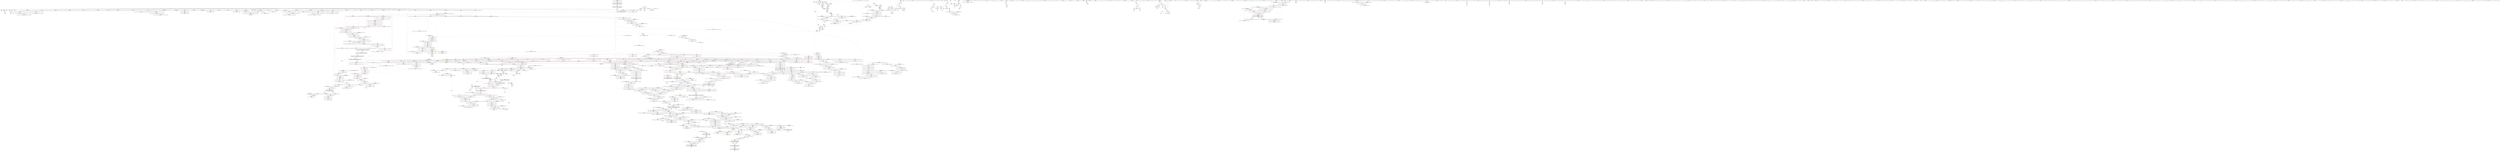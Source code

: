digraph "SVFG" {
	label="SVFG";

	Node0x55e58f427c60 [shape=record,color=grey,label="{NodeID: 0\nNullPtr|{|<s42>106}}"];
	Node0x55e58f427c60 -> Node0x55e58f8785d0[style=solid];
	Node0x55e58f427c60 -> Node0x55e58f8786d0[style=solid];
	Node0x55e58f427c60 -> Node0x55e58f8787a0[style=solid];
	Node0x55e58f427c60 -> Node0x55e58f878870[style=solid];
	Node0x55e58f427c60 -> Node0x55e58f878940[style=solid];
	Node0x55e58f427c60 -> Node0x55e58f878a10[style=solid];
	Node0x55e58f427c60 -> Node0x55e58f878ae0[style=solid];
	Node0x55e58f427c60 -> Node0x55e58f878bb0[style=solid];
	Node0x55e58f427c60 -> Node0x55e58f878c80[style=solid];
	Node0x55e58f427c60 -> Node0x55e58f878d50[style=solid];
	Node0x55e58f427c60 -> Node0x55e58f878e20[style=solid];
	Node0x55e58f427c60 -> Node0x55e58f878ef0[style=solid];
	Node0x55e58f427c60 -> Node0x55e58f878fc0[style=solid];
	Node0x55e58f427c60 -> Node0x55e58f879090[style=solid];
	Node0x55e58f427c60 -> Node0x55e58f879160[style=solid];
	Node0x55e58f427c60 -> Node0x55e58f879230[style=solid];
	Node0x55e58f427c60 -> Node0x55e58f879300[style=solid];
	Node0x55e58f427c60 -> Node0x55e58f8793d0[style=solid];
	Node0x55e58f427c60 -> Node0x55e58f8794a0[style=solid];
	Node0x55e58f427c60 -> Node0x55e58f879570[style=solid];
	Node0x55e58f427c60 -> Node0x55e58f879640[style=solid];
	Node0x55e58f427c60 -> Node0x55e58f879710[style=solid];
	Node0x55e58f427c60 -> Node0x55e58f8797e0[style=solid];
	Node0x55e58f427c60 -> Node0x55e58f8798b0[style=solid];
	Node0x55e58f427c60 -> Node0x55e58f879980[style=solid];
	Node0x55e58f427c60 -> Node0x55e58f879a50[style=solid];
	Node0x55e58f427c60 -> Node0x55e58f879b20[style=solid];
	Node0x55e58f427c60 -> Node0x55e58f879bf0[style=solid];
	Node0x55e58f427c60 -> Node0x55e58f879cc0[style=solid];
	Node0x55e58f427c60 -> Node0x55e58f879d90[style=solid];
	Node0x55e58f427c60 -> Node0x55e58f879e60[style=solid];
	Node0x55e58f427c60 -> Node0x55e58f879f30[style=solid];
	Node0x55e58f427c60 -> Node0x55e58f87a000[style=solid];
	Node0x55e58f427c60 -> Node0x55e58f87a0d0[style=solid];
	Node0x55e58f427c60 -> Node0x55e58f87f0d0[style=solid];
	Node0x55e58f427c60 -> Node0x55e58f881250[style=solid];
	Node0x55e58f427c60 -> Node0x55e58f881320[style=solid];
	Node0x55e58f427c60 -> Node0x55e58f8813f0[style=solid];
	Node0x55e58f427c60 -> Node0x55e58f883470[style=solid];
	Node0x55e58f427c60 -> Node0x55e58f242e30[style=solid];
	Node0x55e58f427c60 -> Node0x55e58f8c3260[style=solid];
	Node0x55e58f427c60 -> Node0x55e58f8c3560[style=solid];
	Node0x55e58f427c60:s42 -> Node0x55e58f97ca50[style=solid,color=red];
	Node0x55e58f87eaf0 [shape=record,color=red,label="{NodeID: 775\n1704\<--1701\n\<--__it.addr\n_ZSt12__niter_baseIPcET_S1_\n}"];
	Node0x55e58f87eaf0 -> Node0x55e58f8747e0[style=solid];
	Node0x55e58f875570 [shape=record,color=purple,label="{NodeID: 443\n347\<--345\n_M_end_of_storage\<--\n_ZNSt6vectorINSt7__cxx1112basic_stringIcSt11char_traitsIcESaIcEEESaIS5_EE9push_backERKS5_\n}"];
	Node0x55e58f875570 -> Node0x55e58f88d580[style=solid];
	Node0x55e58f868950 [shape=record,color=green,label="{NodeID: 111\n639\<--640\n_ZSt11__addressofINSt7__cxx1112basic_stringIcSt11char_traitsIcESaIcEEEEPT_RS6_\<--_ZSt11__addressofINSt7__cxx1112basic_stringIcSt11char_traitsIcESaIcEEEEPT_RS6__field_insensitive\n}"];
	Node0x55e58f97a810 [shape=record,color=black,label="{NodeID: 1993\n1614 = PHI(1617, )\n}"];
	Node0x55e58f97a810 -> Node0x55e58f8c2de0[style=solid];
	Node0x55e58f884580 [shape=record,color=blue,label="{NodeID: 886\n1089\<--1087\n__lhs.addr\<--__lhs\n_ZN9__gnu_cxxmiIPNSt7__cxx1112basic_stringIcSt11char_traitsIcESaIcEEESt6vectorIS6_SaIS6_EEEENS_17__normal_iteratorIT_T0_E15difference_typeERKSE_SH_\n}"];
	Node0x55e58f884580 -> Node0x55e58f8921e0[style=dashed];
	Node0x55e58f88b020 [shape=record,color=red,label="{NodeID: 554\n137\<--50\n\<--len\nmain\n}"];
	Node0x55e58f88b020 -> Node0x55e58f87a2a0[style=solid];
	Node0x55e58f86db10 [shape=record,color=green,label="{NodeID: 222\n1408\<--1409\nretval\<--retval_field_insensitive\n_ZSt32__make_move_if_noexcept_iteratorINSt7__cxx1112basic_stringIcSt11char_traitsIcESaIcEEESt13move_iteratorIPS5_EET0_PT_\n|{|<s1>113}}"];
	Node0x55e58f86db10 -> Node0x55e58f889620[style=solid];
	Node0x55e58f86db10:s1 -> Node0x55e58f981d30[style=solid,color=red];
	Node0x55e58f890a50 [shape=record,color=red,label="{NodeID: 665\n873\<--805\n\<--__new_finish\n_ZNSt6vectorINSt7__cxx1112basic_stringIcSt11char_traitsIcESaIcEEESaIS5_EE17_M_realloc_insertIJRKS5_EEEvN9__gnu_cxx17__normal_iteratorIPS5_S7_EEDpOT_\n|{<s0>71}}"];
	Node0x55e58f890a50:s0 -> Node0x55e58f97e980[style=solid,color=red];
	Node0x55e58f87bbd0 [shape=record,color=black,label="{NodeID: 333\n473\<--447\n\<--this1\n_ZNSt6vectorINSt7__cxx1112basic_stringIcSt11char_traitsIcESaIcEEESaIS5_EED2Ev\n|{<s0>37}}"];
	Node0x55e58f87bbd0:s0 -> Node0x55e58f980d40[style=solid,color=red];
	Node0x55e58f427cf0 [shape=record,color=green,label="{NodeID: 1\n7\<--1\n__dso_handle\<--dummyObj\nGlob }"];
	Node0x55e58f87ebc0 [shape=record,color=red,label="{NodeID: 776\n1715\<--1714\ndummyVal\<--offset_0\n_ZSt22__uninitialized_copy_aISt13move_iteratorIPNSt7__cxx1112basic_stringIcSt11char_traitsIcESaIcEEEES7_S6_ET0_T_SA_S9_RSaIT1_E\n}"];
	Node0x55e58f87ebc0 -> Node0x55e58f8861f0[style=solid];
	Node0x55e58f875640 [shape=record,color=purple,label="{NodeID: 444\n352\<--351\n_M_impl3\<--\n_ZNSt6vectorINSt7__cxx1112basic_stringIcSt11char_traitsIcESaIcEEESaIS5_EE9push_backERKS5_\n}"];
	Node0x55e58f875640 -> Node0x55e58f87b620[style=solid];
	Node0x55e58f868a50 [shape=record,color=green,label="{NodeID: 112\n642\<--643\n_ZSt8_DestroyINSt7__cxx1112basic_stringIcSt11char_traitsIcESaIcEEEEvPT_\<--_ZSt8_DestroyINSt7__cxx1112basic_stringIcSt11char_traitsIcESaIcEEEEvPT__field_insensitive\n}"];
	Node0x55e58f97a950 [shape=record,color=black,label="{NodeID: 1994\n1602 = PHI(1552, )\n1st arg _ZSteqIPNSt7__cxx1112basic_stringIcSt11char_traitsIcESaIcEEEEbRKSt13move_iteratorIT_ESB_ }"];
	Node0x55e58f97a950 -> Node0x55e58f8a7000[style=solid];
	Node0x55e58f884650 [shape=record,color=blue,label="{NodeID: 887\n1091\<--1088\n__rhs.addr\<--__rhs\n_ZN9__gnu_cxxmiIPNSt7__cxx1112basic_stringIcSt11char_traitsIcESaIcEEESt6vectorIS6_SaIS6_EEEENS_17__normal_iteratorIT_T0_E15difference_typeERKSE_SH_\n}"];
	Node0x55e58f884650 -> Node0x55e58f8922b0[style=dashed];
	Node0x55e58f88b0f0 [shape=record,color=red,label="{NodeID: 555\n149\<--50\n\<--len\nmain\n}"];
	Node0x55e58f88b0f0 -> Node0x55e58f87a370[style=solid];
	Node0x55e58f86dbe0 [shape=record,color=green,label="{NodeID: 223\n1410\<--1411\n__i.addr\<--__i.addr_field_insensitive\n_ZSt32__make_move_if_noexcept_iteratorINSt7__cxx1112basic_stringIcSt11char_traitsIcESaIcEEESt13move_iteratorIPS5_EET0_PT_\n}"];
	Node0x55e58f86dbe0 -> Node0x55e58f8944d0[style=solid];
	Node0x55e58f86dbe0 -> Node0x55e58f886390[style=solid];
	Node0x55e58f890b20 [shape=record,color=red,label="{NodeID: 666\n887\<--805\n\<--__new_finish\n_ZNSt6vectorINSt7__cxx1112basic_stringIcSt11char_traitsIcESaIcEEESaIS5_EE17_M_realloc_insertIJRKS5_EEEvN9__gnu_cxx17__normal_iteratorIPS5_S7_EEDpOT_\n}"];
	Node0x55e58f890b20 -> Node0x55e58f8c3260[style=solid];
	Node0x55e58f87bca0 [shape=record,color=black,label="{NodeID: 334\n508\<--507\n\<--this1\n_ZNSt12_Vector_baseINSt7__cxx1112basic_stringIcSt11char_traitsIcESaIcEEESaIS5_EE12_Vector_implC2Ev\n|{<s0>42}}"];
	Node0x55e58f87bca0:s0 -> Node0x55e58f97cb60[style=solid,color=red];
	Node0x55e58f865270 [shape=record,color=green,label="{NodeID: 2\n8\<--1\n.str\<--dummyObj\nGlob }"];
	Node0x55e58f87ec90 [shape=record,color=red,label="{NodeID: 777\n1718\<--1717\ndummyVal\<--offset_0\n_ZSt22__uninitialized_copy_aISt13move_iteratorIPNSt7__cxx1112basic_stringIcSt11char_traitsIcESaIcEEEES7_S6_ET0_T_SA_S9_RSaIT1_E\n}"];
	Node0x55e58f87ec90 -> Node0x55e58f8862c0[style=solid];
	Node0x55e58f875710 [shape=record,color=purple,label="{NodeID: 445\n355\<--354\n_M_impl4\<--\n_ZNSt6vectorINSt7__cxx1112basic_stringIcSt11char_traitsIcESaIcEEESaIS5_EE9push_backERKS5_\n}"];
	Node0x55e58f868b50 [shape=record,color=green,label="{NodeID: 113\n652\<--653\n__pointer.addr\<--__pointer.addr_field_insensitive\n_ZSt8_DestroyINSt7__cxx1112basic_stringIcSt11char_traitsIcESaIcEEEEvPT_\n}"];
	Node0x55e58f868b50 -> Node0x55e58f88ef80[style=solid];
	Node0x55e58f868b50 -> Node0x55e58f882020[style=solid];
	Node0x55e58f97aa90 [shape=record,color=black,label="{NodeID: 1995\n981 = PHI(340, )\n0th arg _ZNSt6vectorINSt7__cxx1112basic_stringIcSt11char_traitsIcESaIcEEESaIS5_EE3endEv }"];
	Node0x55e58f97aa90 -> Node0x55e58f883d60[style=solid];
	Node0x55e58f884720 [shape=record,color=blue,label="{NodeID: 888\n1110\<--1107\nthis.addr\<--this\n_ZNSt6vectorINSt7__cxx1112basic_stringIcSt11char_traitsIcESaIcEEESaIS5_EE5beginEv\n}"];
	Node0x55e58f884720 -> Node0x55e58f892520[style=dashed];
	Node0x55e58f88b1c0 [shape=record,color=red,label="{NodeID: 556\n235\<--50\n\<--len\nmain\n}"];
	Node0x55e58f88b1c0 -> Node0x55e58f8c2c60[style=solid];
	Node0x55e58f86dcb0 [shape=record,color=green,label="{NodeID: 224\n1415\<--1416\n_ZNSt13move_iteratorIPNSt7__cxx1112basic_stringIcSt11char_traitsIcESaIcEEEEC2ES6_\<--_ZNSt13move_iteratorIPNSt7__cxx1112basic_stringIcSt11char_traitsIcESaIcEEEEC2ES6__field_insensitive\n}"];
	Node0x55e58f890bf0 [shape=record,color=red,label="{NodeID: 667\n909\<--805\n\<--__new_finish\n_ZNSt6vectorINSt7__cxx1112basic_stringIcSt11char_traitsIcESaIcEEESaIS5_EE17_M_realloc_insertIJRKS5_EEEvN9__gnu_cxx17__normal_iteratorIPS5_S7_EEDpOT_\n|{<s0>76}}"];
	Node0x55e58f890bf0:s0 -> Node0x55e58f9670b0[style=solid,color=red];
	Node0x55e58f87bd70 [shape=record,color=black,label="{NodeID: 335\n525\<--524\n\<--this1\n_ZNSaINSt7__cxx1112basic_stringIcSt11char_traitsIcESaIcEEEEC2Ev\n|{<s0>43}}"];
	Node0x55e58f87bd70:s0 -> Node0x55e58f97d890[style=solid,color=red];
	Node0x55e58f865570 [shape=record,color=green,label="{NodeID: 3\n10\<--1\n_ZSt3cin\<--dummyObj\nGlob }"];
	Node0x55e58f87ed60 [shape=record,color=red,label="{NodeID: 778\n1721\<--1720\ndummyVal\<--offset_0\n_ZSt18uninitialized_copyISt13move_iteratorIPNSt7__cxx1112basic_stringIcSt11char_traitsIcESaIcEEEES7_ET0_T_SA_S9_\n}"];
	Node0x55e58f87ed60 -> Node0x55e58f8a6090[style=solid];
	Node0x55e58f896dd0 [shape=record,color=yellow,style=double,label="{NodeID: 1553\n194V_1 = ENCHI(MR_194V_0)\npts\{570000 570001 \}\nFun[_ZNKSt6vectorINSt7__cxx1112basic_stringIcSt11char_traitsIcESaIcEEESaIS5_EE12_M_check_lenEmPKc]|{<s0>87|<s1>87|<s2>89|<s3>89|<s4>90|<s5>90|<s6>92|<s7>92}}"];
	Node0x55e58f896dd0:s0 -> Node0x55e58f8972f0[style=dashed,color=red];
	Node0x55e58f896dd0:s1 -> Node0x55e58f8973d0[style=dashed,color=red];
	Node0x55e58f896dd0:s2 -> Node0x55e58f8972f0[style=dashed,color=red];
	Node0x55e58f896dd0:s3 -> Node0x55e58f8973d0[style=dashed,color=red];
	Node0x55e58f896dd0:s4 -> Node0x55e58f8972f0[style=dashed,color=red];
	Node0x55e58f896dd0:s5 -> Node0x55e58f8973d0[style=dashed,color=red];
	Node0x55e58f896dd0:s6 -> Node0x55e58f8972f0[style=dashed,color=red];
	Node0x55e58f896dd0:s7 -> Node0x55e58f8973d0[style=dashed,color=red];
	Node0x55e58f8757e0 [shape=record,color=purple,label="{NodeID: 446\n356\<--354\n_M_finish5\<--\n_ZNSt6vectorINSt7__cxx1112basic_stringIcSt11char_traitsIcESaIcEEESaIS5_EE9push_backERKS5_\n}"];
	Node0x55e58f8757e0 -> Node0x55e58f88d650[style=solid];
	Node0x55e58f86e120 [shape=record,color=green,label="{NodeID: 114\n660\<--661\n__r.addr\<--__r.addr_field_insensitive\n_ZSt11__addressofINSt7__cxx1112basic_stringIcSt11char_traitsIcESaIcEEEEPT_RS6_\n}"];
	Node0x55e58f86e120 -> Node0x55e58f88f050[style=solid];
	Node0x55e58f86e120 -> Node0x55e58f8820f0[style=solid];
	Node0x55e58f97abd0 [shape=record,color=black,label="{NodeID: 1996\n666 = PHI(574, 914, 933, )\n0th arg _ZNSt12_Vector_baseINSt7__cxx1112basic_stringIcSt11char_traitsIcESaIcEEESaIS5_EE13_M_deallocateEPS5_m }"];
	Node0x55e58f97abd0 -> Node0x55e58f8821c0[style=solid];
	Node0x55e58f8847f0 [shape=record,color=blue,label="{NodeID: 889\n1124\<--1122\nthis.addr\<--this\n_ZNSt12_Vector_baseINSt7__cxx1112basic_stringIcSt11char_traitsIcESaIcEEESaIS5_EE11_M_allocateEm\n}"];
	Node0x55e58f8847f0 -> Node0x55e58f8926c0[style=dashed];
	Node0x55e58f88b290 [shape=record,color=red,label="{NodeID: 557\n262\<--50\n\<--len\nmain\n}"];
	Node0x55e58f88b290 -> Node0x55e58f8c18e0[style=solid];
	Node0x55e58f86ddb0 [shape=record,color=green,label="{NodeID: 225\n1424\<--1425\n__first\<--__first_field_insensitive\n_ZSt18uninitialized_copyISt13move_iteratorIPNSt7__cxx1112basic_stringIcSt11char_traitsIcESaIcEEEES7_ET0_T_SA_S9_\n}"];
	Node0x55e58f86ddb0 -> Node0x55e58f873940[style=solid];
	Node0x55e58f86ddb0 -> Node0x55e58f8896f0[style=solid];
	Node0x55e58f890cc0 [shape=record,color=red,label="{NodeID: 668\n956\<--805\n\<--__new_finish\n_ZNSt6vectorINSt7__cxx1112basic_stringIcSt11char_traitsIcESaIcEEESaIS5_EE17_M_realloc_insertIJRKS5_EEEvN9__gnu_cxx17__normal_iteratorIPS5_S7_EEDpOT_\n}"];
	Node0x55e58f890cc0 -> Node0x55e58f883bc0[style=solid];
	Node0x55e58f87be40 [shape=record,color=black,label="{NodeID: 336\n563\<--562\n\<--_M_impl\n_ZNSt12_Vector_baseINSt7__cxx1112basic_stringIcSt11char_traitsIcESaIcEEESaIS5_EE19_M_get_Tp_allocatorEv\n}"];
	Node0x55e58f87be40 -> Node0x55e58f87bf10[style=solid];
	Node0x55e58f865600 [shape=record,color=green,label="{NodeID: 4\n11\<--1\n.str.1\<--dummyObj\nGlob }"];
	Node0x55e58f87ee30 [shape=record,color=red,label="{NodeID: 779\n1724\<--1723\ndummyVal\<--offset_0\n_ZSt18uninitialized_copyISt13move_iteratorIPNSt7__cxx1112basic_stringIcSt11char_traitsIcESaIcEEEES7_ET0_T_SA_S9_\n}"];
	Node0x55e58f87ee30 -> Node0x55e58f8a6160[style=solid];
	Node0x55e58f8758b0 [shape=record,color=purple,label="{NodeID: 447\n363\<--362\n_M_impl6\<--\n_ZNSt6vectorINSt7__cxx1112basic_stringIcSt11char_traitsIcESaIcEEESaIS5_EE9push_backERKS5_\n}"];
	Node0x55e58f86e1b0 [shape=record,color=green,label="{NodeID: 115\n669\<--670\nthis.addr\<--this.addr_field_insensitive\n_ZNSt12_Vector_baseINSt7__cxx1112basic_stringIcSt11char_traitsIcESaIcEEESaIS5_EE13_M_deallocateEPS5_m\n}"];
	Node0x55e58f86e1b0 -> Node0x55e58f88f120[style=solid];
	Node0x55e58f86e1b0 -> Node0x55e58f8821c0[style=solid];
	Node0x55e58f97aeb0 [shape=record,color=black,label="{NodeID: 1997\n667 = PHI(577, 915, 937, )\n1st arg _ZNSt12_Vector_baseINSt7__cxx1112basic_stringIcSt11char_traitsIcESaIcEEESaIS5_EE13_M_deallocateEPS5_m }"];
	Node0x55e58f97aeb0 -> Node0x55e58f882290[style=solid];
	Node0x55e58f8848c0 [shape=record,color=blue,label="{NodeID: 890\n1126\<--1123\n__n.addr\<--__n\n_ZNSt12_Vector_baseINSt7__cxx1112basic_stringIcSt11char_traitsIcESaIcEEESaIS5_EE11_M_allocateEm\n}"];
	Node0x55e58f8848c0 -> Node0x55e58f892790[style=dashed];
	Node0x55e58f8848c0 -> Node0x55e58f892860[style=dashed];
	Node0x55e58f89c180 [shape=record,color=yellow,style=double,label="{NodeID: 1665\n44V_1 = ENCHI(MR_44V_0)\npts\{570000 570001 570002 \}\nFun[_ZNSt6vectorINSt7__cxx1112basic_stringIcSt11char_traitsIcESaIcEEESaIS5_EEC2Ev]|{<s0>26}}"];
	Node0x55e58f89c180:s0 -> Node0x55e58f89b340[style=dashed,color=red];
	Node0x55e58f88b360 [shape=record,color=red,label="{NodeID: 558\n99\<--52\n\<--numwords\nmain\n}"];
	Node0x55e58f88b360 -> Node0x55e58f8c1a60[style=solid];
	Node0x55e58f86de80 [shape=record,color=green,label="{NodeID: 226\n1426\<--1427\n__last\<--__last_field_insensitive\n_ZSt18uninitialized_copyISt13move_iteratorIPNSt7__cxx1112basic_stringIcSt11char_traitsIcESaIcEEEES7_ET0_T_SA_S9_\n}"];
	Node0x55e58f86de80 -> Node0x55e58f873a10[style=solid];
	Node0x55e58f86de80 -> Node0x55e58f8897c0[style=solid];
	Node0x55e58f890d90 [shape=record,color=red,label="{NodeID: 669\n885\<--807\nexn\<--exn.slot\n_ZNSt6vectorINSt7__cxx1112basic_stringIcSt11char_traitsIcESaIcEEESaIS5_EE17_M_realloc_insertIJRKS5_EEEvN9__gnu_cxx17__normal_iteratorIPS5_S7_EEDpOT_\n}"];
	Node0x55e58f87bf10 [shape=record,color=black,label="{NodeID: 337\n556\<--563\n_ZNSt12_Vector_baseINSt7__cxx1112basic_stringIcSt11char_traitsIcESaIcEEESaIS5_EE19_M_get_Tp_allocatorEv_ret\<--\n_ZNSt12_Vector_baseINSt7__cxx1112basic_stringIcSt11char_traitsIcESaIcEEESaIS5_EE19_M_get_Tp_allocatorEv\n|{<s0>34|<s1>67|<s2>70|<s3>75|<s4>79}}"];
	Node0x55e58f87bf10:s0 -> Node0x55e58f976f10[style=solid,color=blue];
	Node0x55e58f87bf10:s1 -> Node0x55e58f977a10[style=solid,color=blue];
	Node0x55e58f87bf10:s2 -> Node0x55e58f977dd0[style=solid,color=blue];
	Node0x55e58f87bf10:s3 -> Node0x55e58f978120[style=solid,color=blue];
	Node0x55e58f87bf10:s4 -> Node0x55e58f978320[style=solid,color=blue];
	Node0x55e58f865740 [shape=record,color=green,label="{NodeID: 5\n13\<--1\n.str.2\<--dummyObj\nGlob }"];
	Node0x55e58f87ef00 [shape=record,color=blue,label="{NodeID: 780\n1710\<--19\nllvm.global_ctors_0\<--\nGlob }"];
	Node0x55e58f875980 [shape=record,color=purple,label="{NodeID: 448\n364\<--362\n_M_finish7\<--\n_ZNSt6vectorINSt7__cxx1112basic_stringIcSt11char_traitsIcESaIcEEESaIS5_EE9push_backERKS5_\n}"];
	Node0x55e58f875980 -> Node0x55e58f88d720[style=solid];
	Node0x55e58f875980 -> Node0x55e58f880890[style=solid];
	Node0x55e58f86e280 [shape=record,color=green,label="{NodeID: 116\n671\<--672\n__p.addr\<--__p.addr_field_insensitive\n_ZNSt12_Vector_baseINSt7__cxx1112basic_stringIcSt11char_traitsIcESaIcEEESaIS5_EE13_M_deallocateEPS5_m\n}"];
	Node0x55e58f86e280 -> Node0x55e58f88f1f0[style=solid];
	Node0x55e58f86e280 -> Node0x55e58f88f2c0[style=solid];
	Node0x55e58f86e280 -> Node0x55e58f882290[style=solid];
	Node0x55e58f97b070 [shape=record,color=black,label="{NodeID: 1998\n668 = PHI(587, 916, 949, )\n2nd arg _ZNSt12_Vector_baseINSt7__cxx1112basic_stringIcSt11char_traitsIcESaIcEEESaIS5_EE13_M_deallocateEPS5_m }"];
	Node0x55e58f97b070 -> Node0x55e58f882360[style=solid];
	Node0x55e58f884990 [shape=record,color=blue,label="{NodeID: 891\n1150\<--1146\n__first.addr\<--__first\n_ZSt34__uninitialized_move_if_noexcept_aIPNSt7__cxx1112basic_stringIcSt11char_traitsIcESaIcEEES6_SaIS5_EET0_T_S9_S8_RT1_\n}"];
	Node0x55e58f884990 -> Node0x55e58f892930[style=dashed];
	Node0x55e58f88b430 [shape=record,color=red,label="{NodeID: 559\n229\<--52\n\<--numwords\nmain\n}"];
	Node0x55e58f88b430 -> Node0x55e58f8c2960[style=solid];
	Node0x55e58f86df50 [shape=record,color=green,label="{NodeID: 227\n1428\<--1429\n__result.addr\<--__result.addr_field_insensitive\n_ZSt18uninitialized_copyISt13move_iteratorIPNSt7__cxx1112basic_stringIcSt11char_traitsIcESaIcEEEES7_ET0_T_SA_S9_\n}"];
	Node0x55e58f86df50 -> Node0x55e58f894670[style=solid];
	Node0x55e58f86df50 -> Node0x55e58f8a5ef0[style=solid];
	Node0x55e58f890e60 [shape=record,color=red,label="{NodeID: 670\n969\<--807\nexn42\<--exn.slot\n_ZNSt6vectorINSt7__cxx1112basic_stringIcSt11char_traitsIcESaIcEEESaIS5_EE17_M_realloc_insertIJRKS5_EEEvN9__gnu_cxx17__normal_iteratorIPS5_S7_EEDpOT_\n}"];
	Node0x55e58f87bfe0 [shape=record,color=black,label="{NodeID: 338\n584\<--580\nsub.ptr.lhs.cast\<--\n_ZNSt12_Vector_baseINSt7__cxx1112basic_stringIcSt11char_traitsIcESaIcEEESaIS5_EED2Ev\n}"];
	Node0x55e58f87bfe0 -> Node0x55e58f8c0ce0[style=solid];
	Node0x55e58f8657d0 [shape=record,color=green,label="{NodeID: 6\n15\<--1\nstdout\<--dummyObj\nGlob }"];
	Node0x55e58f87efd0 [shape=record,color=blue,label="{NodeID: 781\n1711\<--20\nllvm.global_ctors_1\<--_GLOBAL__sub_I_elhipercubo_0_0.cpp\nGlob }"];
	Node0x55e58f875a50 [shape=record,color=purple,label="{NodeID: 449\n366\<--365\nincdec.ptr\<--\n_ZNSt6vectorINSt7__cxx1112basic_stringIcSt11char_traitsIcESaIcEEESaIS5_EE9push_backERKS5_\n}"];
	Node0x55e58f875a50 -> Node0x55e58f880890[style=solid];
	Node0x55e58f86e350 [shape=record,color=green,label="{NodeID: 117\n673\<--674\n__n.addr\<--__n.addr_field_insensitive\n_ZNSt12_Vector_baseINSt7__cxx1112basic_stringIcSt11char_traitsIcESaIcEEESaIS5_EE13_M_deallocateEPS5_m\n}"];
	Node0x55e58f86e350 -> Node0x55e58f88f390[style=solid];
	Node0x55e58f86e350 -> Node0x55e58f882360[style=solid];
	Node0x55e58f97b230 [shape=record,color=black,label="{NodeID: 1999\n1107 = PHI(815, )\n0th arg _ZNSt6vectorINSt7__cxx1112basic_stringIcSt11char_traitsIcESaIcEEESaIS5_EE5beginEv }"];
	Node0x55e58f97b230 -> Node0x55e58f884720[style=solid];
	Node0x55e58f884a60 [shape=record,color=blue,label="{NodeID: 892\n1152\<--1147\n__last.addr\<--__last\n_ZSt34__uninitialized_move_if_noexcept_aIPNSt7__cxx1112basic_stringIcSt11char_traitsIcESaIcEEES6_SaIS5_EET0_T_S9_S8_RT1_\n}"];
	Node0x55e58f884a60 -> Node0x55e58f892a00[style=dashed];
	Node0x55e58f88b500 [shape=record,color=red,label="{NodeID: 560\n129\<--54\n\<--cases\nmain\n}"];
	Node0x55e58f88b500 -> Node0x55e58f8c21e0[style=solid];
	Node0x55e58f86e020 [shape=record,color=green,label="{NodeID: 228\n1430\<--1431\n__assignable\<--__assignable_field_insensitive\n_ZSt18uninitialized_copyISt13move_iteratorIPNSt7__cxx1112basic_stringIcSt11char_traitsIcESaIcEEEES7_ET0_T_SA_S9_\n}"];
	Node0x55e58f86e020 -> Node0x55e58f8a5fc0[style=solid];
	Node0x55e58f890f30 [shape=record,color=red,label="{NodeID: 671\n970\<--809\nsel\<--ehselector.slot\n_ZNSt6vectorINSt7__cxx1112basic_stringIcSt11char_traitsIcESaIcEEESaIS5_EE17_M_realloc_insertIJRKS5_EEEvN9__gnu_cxx17__normal_iteratorIPS5_S7_EEDpOT_\n}"];
	Node0x55e58f87c0b0 [shape=record,color=black,label="{NodeID: 339\n585\<--583\nsub.ptr.rhs.cast\<--\n_ZNSt12_Vector_baseINSt7__cxx1112basic_stringIcSt11char_traitsIcESaIcEEESaIS5_EED2Ev\n}"];
	Node0x55e58f87c0b0 -> Node0x55e58f8c0ce0[style=solid];
	Node0x55e58f866030 [shape=record,color=green,label="{NodeID: 7\n16\<--1\n.str.3\<--dummyObj\nGlob }"];
	Node0x55e58f87f0d0 [shape=record,color=blue, style = dotted,label="{NodeID: 782\n1712\<--3\nllvm.global_ctors_2\<--dummyVal\nGlob }"];
	Node0x55e58f875b20 [shape=record,color=purple,label="{NodeID: 450\n426\<--425\n_M_impl\<--\n_ZNSt6vectorINSt7__cxx1112basic_stringIcSt11char_traitsIcESaIcEEESaIS5_EEixEm\n}"];
	Node0x55e58f86e420 [shape=record,color=green,label="{NodeID: 118\n687\<--688\n_ZNSt16allocator_traitsISaINSt7__cxx1112basic_stringIcSt11char_traitsIcESaIcEEEEE10deallocateERS6_PS5_m\<--_ZNSt16allocator_traitsISaINSt7__cxx1112basic_stringIcSt11char_traitsIcESaIcEEEEE10deallocateERS6_PS5_m_field_insensitive\n}"];
	Node0x55e58f97b340 [shape=record,color=black,label="{NodeID: 2000\n1664 = PHI(400, )\n0th arg _ZSt8__fill_aIPcbEN9__gnu_cxx11__enable_ifIXsr11__is_scalarIT0_EE7__valueEvE6__typeET_S6_RKS3_ }"];
	Node0x55e58f97b340 -> Node0x55e58f8a7680[style=solid];
	Node0x55e58f884b30 [shape=record,color=blue,label="{NodeID: 893\n1154\<--1148\n__result.addr\<--__result\n_ZSt34__uninitialized_move_if_noexcept_aIPNSt7__cxx1112basic_stringIcSt11char_traitsIcESaIcEEES6_SaIS5_EET0_T_S9_S8_RT1_\n}"];
	Node0x55e58f884b30 -> Node0x55e58f892ad0[style=dashed];
	Node0x55e58f89c480 [shape=record,color=yellow,style=double,label="{NodeID: 1668\n303V_1 = ENCHI(MR_303V_0)\npts\{14670000 \}\nFun[_ZNKSt13move_iteratorIPNSt7__cxx1112basic_stringIcSt11char_traitsIcESaIcEEEEdeEv]}"];
	Node0x55e58f89c480 -> Node0x55e58f895440[style=dashed];
	Node0x55e58f88b5d0 [shape=record,color=red,label="{NodeID: 561\n98\<--60\n\<--i\nmain\n}"];
	Node0x55e58f88b5d0 -> Node0x55e58f8c1a60[style=solid];
	Node0x55e58f876510 [shape=record,color=green,label="{NodeID: 229\n1432\<--1433\nagg.tmp\<--agg.tmp_field_insensitive\n_ZSt18uninitialized_copyISt13move_iteratorIPNSt7__cxx1112basic_stringIcSt11char_traitsIcESaIcEEEES7_ET0_T_SA_S9_\n}"];
	Node0x55e58f876510 -> Node0x55e58f873ae0[style=solid];
	Node0x55e58f876510 -> Node0x55e58f889890[style=solid];
	Node0x55e58f891000 [shape=record,color=red,label="{NodeID: 672\n852\<--851\n\<--_M_start\n_ZNSt6vectorINSt7__cxx1112basic_stringIcSt11char_traitsIcESaIcEEESaIS5_EE17_M_realloc_insertIJRKS5_EEEvN9__gnu_cxx17__normal_iteratorIPS5_S7_EEDpOT_\n|{<s0>68}}"];
	Node0x55e58f891000:s0 -> Node0x55e58f97dca0[style=solid,color=red];
	Node0x55e58f87c180 [shape=record,color=black,label="{NodeID: 340\n658\<--663\n_ZSt11__addressofINSt7__cxx1112basic_stringIcSt11char_traitsIcESaIcEEEEPT_RS6__ret\<--\n_ZSt11__addressofINSt7__cxx1112basic_stringIcSt11char_traitsIcESaIcEEEEPT_RS6_\n|{<s0>50|<s1>118}}"];
	Node0x55e58f87c180:s0 -> Node0x55e58f9771b0[style=solid,color=blue];
	Node0x55e58f87c180:s1 -> Node0x55e58f97a1a0[style=solid,color=blue];
	Node0x55e58f8660c0 [shape=record,color=green,label="{NodeID: 8\n19\<--1\n\<--dummyObj\nCan only get source location for instruction, argument, global var or function.}"];
	Node0x55e58f87f1d0 [shape=record,color=blue,label="{NodeID: 783\n48\<--85\nretval\<--\nmain\n}"];
	Node0x55e58f87f1d0 -> Node0x55e58f880550[style=dashed];
	Node0x55e58f8972f0 [shape=record,color=yellow,style=double,label="{NodeID: 1558\n38V_1 = ENCHI(MR_38V_0)\npts\{570000 \}\nFun[_ZNKSt6vectorINSt7__cxx1112basic_stringIcSt11char_traitsIcESaIcEEESaIS5_EE4sizeEv]}"];
	Node0x55e58f8972f0 -> Node0x55e58f8932f0[style=dashed];
	Node0x55e58f875bf0 [shape=record,color=purple,label="{NodeID: 451\n427\<--425\n_M_start\<--\n_ZNSt6vectorINSt7__cxx1112basic_stringIcSt11char_traitsIcESaIcEEESaIS5_EEixEm\n}"];
	Node0x55e58f875bf0 -> Node0x55e58f88dcd0[style=solid];
	Node0x55e58f86e520 [shape=record,color=green,label="{NodeID: 119\n693\<--694\nthis.addr\<--this.addr_field_insensitive\n_ZNSt12_Vector_baseINSt7__cxx1112basic_stringIcSt11char_traitsIcESaIcEEESaIS5_EE12_Vector_implD2Ev\n}"];
	Node0x55e58f86e520 -> Node0x55e58f88f460[style=solid];
	Node0x55e58f86e520 -> Node0x55e58f882430[style=solid];
	Node0x55e58f97b450 [shape=record,color=black,label="{NodeID: 2001\n1665 = PHI(404, )\n1st arg _ZSt8__fill_aIPcbEN9__gnu_cxx11__enable_ifIXsr11__is_scalarIT0_EE7__valueEvE6__typeET_S6_RKS3_ }"];
	Node0x55e58f97b450 -> Node0x55e58f8a7750[style=solid];
	Node0x55e58f884c00 [shape=record,color=blue,label="{NodeID: 894\n1156\<--1149\n__alloc.addr\<--__alloc\n_ZSt34__uninitialized_move_if_noexcept_aIPNSt7__cxx1112basic_stringIcSt11char_traitsIcESaIcEEES6_SaIS5_EET0_T_S9_S8_RT1_\n}"];
	Node0x55e58f884c00 -> Node0x55e58f892ba0[style=dashed];
	Node0x55e58f88b6a0 [shape=record,color=red,label="{NodeID: 562\n109\<--60\n\<--i\nmain\n}"];
	Node0x55e58f88b6a0 -> Node0x55e58f8bff60[style=solid];
	Node0x55e58f8765e0 [shape=record,color=green,label="{NodeID: 230\n1434\<--1435\nagg.tmp2\<--agg.tmp2_field_insensitive\n_ZSt18uninitialized_copyISt13move_iteratorIPNSt7__cxx1112basic_stringIcSt11char_traitsIcESaIcEEEES7_ET0_T_SA_S9_\n}"];
	Node0x55e58f8765e0 -> Node0x55e58f873bb0[style=solid];
	Node0x55e58f8765e0 -> Node0x55e58f889960[style=solid];
	Node0x55e58f8910d0 [shape=record,color=red,label="{NodeID: 673\n856\<--853\n\<--call8\n_ZNSt6vectorINSt7__cxx1112basic_stringIcSt11char_traitsIcESaIcEEESaIS5_EE17_M_realloc_insertIJRKS5_EEEvN9__gnu_cxx17__normal_iteratorIPS5_S7_EEDpOT_\n|{<s0>68}}"];
	Node0x55e58f8910d0:s0 -> Node0x55e58f97e830[style=solid,color=red];
	Node0x55e58f87c250 [shape=record,color=black,label="{NodeID: 341\n683\<--682\n\<--_M_impl\n_ZNSt12_Vector_baseINSt7__cxx1112basic_stringIcSt11char_traitsIcESaIcEEESaIS5_EE13_M_deallocateEPS5_m\n|{<s0>53}}"];
	Node0x55e58f87c250:s0 -> Node0x55e58f980fd0[style=solid,color=red];
	Node0x55e58f866150 [shape=record,color=green,label="{NodeID: 9\n85\<--1\n\<--dummyObj\nCan only get source location for instruction, argument, global var or function.}"];
	Node0x55e58f87f2a0 [shape=record,color=blue,label="{NodeID: 784\n60\<--85\ni\<--\nmain\n}"];
	Node0x55e58f87f2a0 -> Node0x55e58f903ab0[style=dashed];
	Node0x55e58f8973d0 [shape=record,color=yellow,style=double,label="{NodeID: 1559\n51V_1 = ENCHI(MR_51V_0)\npts\{570001 \}\nFun[_ZNKSt6vectorINSt7__cxx1112basic_stringIcSt11char_traitsIcESaIcEEESaIS5_EE4sizeEv]}"];
	Node0x55e58f8973d0 -> Node0x55e58f893220[style=dashed];
	Node0x55e58f875cc0 [shape=record,color=purple,label="{NodeID: 452\n449\<--448\n_M_impl\<--\n_ZNSt6vectorINSt7__cxx1112basic_stringIcSt11char_traitsIcESaIcEEESaIS5_EED2Ev\n}"];
	Node0x55e58f86e5f0 [shape=record,color=green,label="{NodeID: 120\n699\<--700\n_ZNSaINSt7__cxx1112basic_stringIcSt11char_traitsIcESaIcEEEED2Ev\<--_ZNSaINSt7__cxx1112basic_stringIcSt11char_traitsIcESaIcEEEED2Ev_field_insensitive\n}"];
	Node0x55e58f97b560 [shape=record,color=black,label="{NodeID: 2002\n1666 = PHI(405, )\n2nd arg _ZSt8__fill_aIPcbEN9__gnu_cxx11__enable_ifIXsr11__is_scalarIT0_EE7__valueEvE6__typeET_S6_RKS3_ }"];
	Node0x55e58f97b560 -> Node0x55e58f8a7820[style=solid];
	Node0x55e58f884cd0 [shape=record,color=blue,label="{NodeID: 895\n1170\<--1167\ncoerce.dive\<--call\n_ZSt34__uninitialized_move_if_noexcept_aIPNSt7__cxx1112basic_stringIcSt11char_traitsIcESaIcEEES6_SaIS5_EET0_T_S9_S8_RT1_\n}"];
	Node0x55e58f884cd0 -> Node0x55e58f892c70[style=dashed];
	Node0x55e58f88b770 [shape=record,color=red,label="{NodeID: 563\n295\<--62\nexn\<--exn.slot\nmain\n}"];
	Node0x55e58f8766b0 [shape=record,color=green,label="{NodeID: 231\n1454\<--1455\n_ZNSt20__uninitialized_copyILb0EE13__uninit_copyISt13move_iteratorIPNSt7__cxx1112basic_stringIcSt11char_traitsIcESaIcEEEES9_EET0_T_SC_SB_\<--_ZNSt20__uninitialized_copyILb0EE13__uninit_copyISt13move_iteratorIPNSt7__cxx1112basic_stringIcSt11char_traitsIcESaIcEEEES9_EET0_T_SC_SB__field_insensitive\n}"];
	Node0x55e58f8911a0 [shape=record,color=red,label="{NodeID: 674\n868\<--867\n\<--call12\n_ZNSt6vectorINSt7__cxx1112basic_stringIcSt11char_traitsIcESaIcEEESaIS5_EE17_M_realloc_insertIJRKS5_EEEvN9__gnu_cxx17__normal_iteratorIPS5_S7_EEDpOT_\n|{<s0>71}}"];
	Node0x55e58f8911a0:s0 -> Node0x55e58f97dca0[style=solid,color=red];
	Node0x55e58f8fd6b0 [shape=record,color=black,label="{NodeID: 1449\nMR_38V_5 = PHI(MR_38V_3, MR_38V_3, MR_38V_3, MR_38V_3, MR_38V_3, MR_38V_3, MR_38V_3, MR_38V_3, MR_38V_3, MR_38V_3, MR_38V_4, MR_38V_3, )\npts\{570000 \}\n|{<s0>9}}"];
	Node0x55e58f8fd6b0:s0 -> Node0x55e58f8963d0[style=dashed,color=red];
	Node0x55e58f87c320 [shape=record,color=black,label="{NodeID: 342\n697\<--696\n\<--this1\n_ZNSt12_Vector_baseINSt7__cxx1112basic_stringIcSt11char_traitsIcESaIcEEESaIS5_EE12_Vector_implD2Ev\n|{<s0>54}}"];
	Node0x55e58f87c320:s0 -> Node0x55e58f980490[style=solid,color=red];
	Node0x55e58f8661e0 [shape=record,color=green,label="{NodeID: 10\n111\<--1\n\<--dummyObj\nCan only get source location for instruction, argument, global var or function.}"];
	Node0x55e58f87f370 [shape=record,color=blue,label="{NodeID: 785\n60\<--110\ni\<--inc\nmain\n}"];
	Node0x55e58f87f370 -> Node0x55e58f903ab0[style=dashed];
	Node0x55e58f875d90 [shape=record,color=purple,label="{NodeID: 453\n450\<--448\n_M_start\<--\n_ZNSt6vectorINSt7__cxx1112basic_stringIcSt11char_traitsIcESaIcEEESaIS5_EED2Ev\n}"];
	Node0x55e58f875d90 -> Node0x55e58f88df40[style=solid];
	Node0x55e58f86e6f0 [shape=record,color=green,label="{NodeID: 121\n706\<--707\n__a.addr\<--__a.addr_field_insensitive\n_ZNSt16allocator_traitsISaINSt7__cxx1112basic_stringIcSt11char_traitsIcESaIcEEEEE10deallocateERS6_PS5_m\n}"];
	Node0x55e58f86e6f0 -> Node0x55e58f88f530[style=solid];
	Node0x55e58f86e6f0 -> Node0x55e58f882500[style=solid];
	Node0x55e58f97b670 [shape=record,color=black,label="{NodeID: 2003\n1421 = PHI(1399, )\n0th arg _ZSt18uninitialized_copyISt13move_iteratorIPNSt7__cxx1112basic_stringIcSt11char_traitsIcESaIcEEEES7_ET0_T_SA_S9_ }"];
	Node0x55e58f97b670 -> Node0x55e58f886460[style=solid];
	Node0x55e58f884da0 [shape=record,color=blue,label="{NodeID: 896\n1174\<--1173\ncoerce.dive3\<--call2\n_ZSt34__uninitialized_move_if_noexcept_aIPNSt7__cxx1112basic_stringIcSt11char_traitsIcESaIcEEES6_SaIS5_EET0_T_S9_S8_RT1_\n}"];
	Node0x55e58f884da0 -> Node0x55e58f892d40[style=dashed];
	Node0x55e58f88b840 [shape=record,color=red,label="{NodeID: 564\n296\<--64\nsel\<--ehselector.slot\nmain\n}"];
	Node0x55e58f876780 [shape=record,color=green,label="{NodeID: 232\n1466\<--1467\n__first\<--__first_field_insensitive\n_ZNSt20__uninitialized_copyILb0EE13__uninit_copyISt13move_iteratorIPNSt7__cxx1112basic_stringIcSt11char_traitsIcESaIcEEEES9_EET0_T_SC_SB_\n|{|<s1>117|<s2>119|<s3>121}}"];
	Node0x55e58f876780 -> Node0x55e58f889d70[style=solid];
	Node0x55e58f876780:s1 -> Node0x55e58f9806b0[style=solid,color=red];
	Node0x55e58f876780:s2 -> Node0x55e58f982870[style=solid,color=red];
	Node0x55e58f876780:s3 -> Node0x55e58f981970[style=solid,color=red];
	Node0x55e58f891270 [shape=record,color=red,label="{NodeID: 675\n872\<--871\n\<--_M_finish\n_ZNSt6vectorINSt7__cxx1112basic_stringIcSt11char_traitsIcESaIcEEESaIS5_EE17_M_realloc_insertIJRKS5_EEEvN9__gnu_cxx17__normal_iteratorIPS5_S7_EEDpOT_\n|{<s0>71}}"];
	Node0x55e58f891270:s0 -> Node0x55e58f97e830[style=solid,color=red];
	Node0x55e58f8fdbb0 [shape=record,color=black,label="{NodeID: 1450\nMR_40V_5 = PHI(MR_40V_3, MR_40V_3, MR_40V_3, MR_40V_3, MR_40V_3, MR_40V_3, MR_40V_3, MR_40V_3, MR_40V_3, MR_40V_3, MR_40V_4, MR_40V_3, )\npts\{570001 570002 \}\n|{<s0>9|<s1>9}}"];
	Node0x55e58f8fdbb0:s0 -> Node0x55e58f8964b0[style=dashed,color=red];
	Node0x55e58f8fdbb0:s1 -> Node0x55e58f896590[style=dashed,color=red];
	Node0x55e58f87c3f0 [shape=record,color=black,label="{NodeID: 343\n716\<--715\n\<--\n_ZNSt16allocator_traitsISaINSt7__cxx1112basic_stringIcSt11char_traitsIcESaIcEEEEE10deallocateERS6_PS5_m\n|{<s0>55}}"];
	Node0x55e58f87c3f0:s0 -> Node0x55e58f982230[style=solid,color=red];
	Node0x55e58f8662a0 [shape=record,color=green,label="{NodeID: 11\n154\<--1\n\<--dummyObj\nCan only get source location for instruction, argument, global var or function.}"];
	Node0x55e58f87f440 [shape=record,color=blue,label="{NodeID: 786\n62\<--115\nexn.slot\<--\nmain\n}"];
	Node0x55e58f87f440 -> Node0x55e58f88b770[style=dashed];
	Node0x55e58f875e60 [shape=record,color=purple,label="{NodeID: 454\n453\<--452\n_M_impl2\<--\n_ZNSt6vectorINSt7__cxx1112basic_stringIcSt11char_traitsIcESaIcEEESaIS5_EED2Ev\n}"];
	Node0x55e58f86e7c0 [shape=record,color=green,label="{NodeID: 122\n708\<--709\n__p.addr\<--__p.addr_field_insensitive\n_ZNSt16allocator_traitsISaINSt7__cxx1112basic_stringIcSt11char_traitsIcESaIcEEEEE10deallocateERS6_PS5_m\n}"];
	Node0x55e58f86e7c0 -> Node0x55e58f88f600[style=solid];
	Node0x55e58f86e7c0 -> Node0x55e58f8825d0[style=solid];
	Node0x55e58f97b780 [shape=record,color=black,label="{NodeID: 2004\n1422 = PHI(1401, )\n1st arg _ZSt18uninitialized_copyISt13move_iteratorIPNSt7__cxx1112basic_stringIcSt11char_traitsIcESaIcEEEES7_ET0_T_SA_S9_ }"];
	Node0x55e58f97b780 -> Node0x55e58f8a5e20[style=solid];
	Node0x55e58f884e70 [shape=record,color=blue,label="{NodeID: 897\n1188\<--1187\nthis.addr\<--this\n_ZNK9__gnu_cxx17__normal_iteratorIPNSt7__cxx1112basic_stringIcSt11char_traitsIcESaIcEEESt6vectorIS6_SaIS6_EEE4baseEv\n}"];
	Node0x55e58f884e70 -> Node0x55e58f892e10[style=dashed];
	Node0x55e58f88b910 [shape=record,color=red,label="{NodeID: 565\n128\<--66\n\<--caseno\nmain\n}"];
	Node0x55e58f88b910 -> Node0x55e58f8c21e0[style=solid];
	Node0x55e58f876850 [shape=record,color=green,label="{NodeID: 233\n1468\<--1469\n__last\<--__last_field_insensitive\n_ZNSt20__uninitialized_copyILb0EE13__uninit_copyISt13move_iteratorIPNSt7__cxx1112basic_stringIcSt11char_traitsIcESaIcEEEES9_EET0_T_SC_SB_\n|{|<s1>117}}"];
	Node0x55e58f876850 -> Node0x55e58f889e40[style=solid];
	Node0x55e58f876850:s1 -> Node0x55e58f9807c0[style=solid,color=red];
	Node0x55e58f891340 [shape=record,color=red,label="{NodeID: 676\n925\<--924\n\<--_M_start26\n_ZNSt6vectorINSt7__cxx1112basic_stringIcSt11char_traitsIcESaIcEEESaIS5_EE17_M_realloc_insertIJRKS5_EEEvN9__gnu_cxx17__normal_iteratorIPS5_S7_EEDpOT_\n|{<s0>80}}"];
	Node0x55e58f891340:s0 -> Node0x55e58f972130[style=solid,color=red];
	Node0x55e58f8fe0b0 [shape=record,color=black,label="{NodeID: 1451\nMR_18V_4 = PHI(MR_18V_5, MR_18V_3, )\npts\{67 \}\n}"];
	Node0x55e58f8fe0b0 -> Node0x55e58f88b910[style=dashed];
	Node0x55e58f8fe0b0 -> Node0x55e58f88b9e0[style=dashed];
	Node0x55e58f8fe0b0 -> Node0x55e58f88bab0[style=dashed];
	Node0x55e58f8fe0b0 -> Node0x55e58f880480[style=dashed];
	Node0x55e58f87c4c0 [shape=record,color=black,label="{NodeID: 344\n738\<--737\n\<--\n_ZN9__gnu_cxx13new_allocatorINSt7__cxx1112basic_stringIcSt11char_traitsIcESaIcEEEE10deallocateEPS6_m\n}"];
	Node0x55e58f8663a0 [shape=record,color=green,label="{NodeID: 12\n177\<--1\n\<--dummyObj\nCan only get source location for instruction, argument, global var or function.}"];
	Node0x55e58f87f510 [shape=record,color=blue,label="{NodeID: 787\n64\<--117\nehselector.slot\<--\nmain\n}"];
	Node0x55e58f87f510 -> Node0x55e58f88b840[style=dashed];
	Node0x55e58f875f30 [shape=record,color=purple,label="{NodeID: 455\n454\<--452\n_M_finish\<--\n_ZNSt6vectorINSt7__cxx1112basic_stringIcSt11char_traitsIcESaIcEEESaIS5_EED2Ev\n}"];
	Node0x55e58f875f30 -> Node0x55e58f88e010[style=solid];
	Node0x55e58f86e890 [shape=record,color=green,label="{NodeID: 123\n710\<--711\n__n.addr\<--__n.addr_field_insensitive\n_ZNSt16allocator_traitsISaINSt7__cxx1112basic_stringIcSt11char_traitsIcESaIcEEEEE10deallocateERS6_PS5_m\n}"];
	Node0x55e58f86e890 -> Node0x55e58f88f6d0[style=solid];
	Node0x55e58f86e890 -> Node0x55e58f8826a0[style=solid];
	Node0x55e58f97b890 [shape=record,color=black,label="{NodeID: 2005\n1423 = PHI(1397, )\n2nd arg _ZSt18uninitialized_copyISt13move_iteratorIPNSt7__cxx1112basic_stringIcSt11char_traitsIcESaIcEEEES7_ET0_T_SA_S9_ }"];
	Node0x55e58f97b890 -> Node0x55e58f8a5ef0[style=solid];
	Node0x55e58f884f40 [shape=record,color=blue,label="{NodeID: 898\n1197\<--1195\n__a.addr\<--__a\n_ZNSt16allocator_traitsISaINSt7__cxx1112basic_stringIcSt11char_traitsIcESaIcEEEEE7destroyIS5_EEvRS6_PT_\n}"];
	Node0x55e58f884f40 -> Node0x55e58f892ee0[style=dashed];
	Node0x55e58f88b9e0 [shape=record,color=red,label="{NodeID: 566\n132\<--66\n\<--caseno\nmain\n}"];
	Node0x55e58f876920 [shape=record,color=green,label="{NodeID: 234\n1470\<--1471\n__result.addr\<--__result.addr_field_insensitive\n_ZNSt20__uninitialized_copyILb0EE13__uninit_copyISt13move_iteratorIPNSt7__cxx1112basic_stringIcSt11char_traitsIcESaIcEEEES9_EET0_T_SC_SB_\n}"];
	Node0x55e58f876920 -> Node0x55e58f8948e0[style=solid];
	Node0x55e58f876920 -> Node0x55e58f8949b0[style=solid];
	Node0x55e58f876920 -> Node0x55e58f8a63d0[style=solid];
	Node0x55e58f891410 [shape=record,color=red,label="{NodeID: 677\n929\<--928\n\<--_M_finish28\n_ZNSt6vectorINSt7__cxx1112basic_stringIcSt11char_traitsIcESaIcEEESaIS5_EE17_M_realloc_insertIJRKS5_EEEvN9__gnu_cxx17__normal_iteratorIPS5_S7_EEDpOT_\n|{<s0>80}}"];
	Node0x55e58f891410:s0 -> Node0x55e58f9670b0[style=solid,color=red];
	Node0x55e58f8fe5b0 [shape=record,color=black,label="{NodeID: 1452\nMR_20V_3 = PHI(MR_20V_4, MR_20V_1, )\npts\{69 \}\n}"];
	Node0x55e58f8fe5b0 -> Node0x55e58f87f6b0[style=dashed];
	Node0x55e58f87c590 [shape=record,color=black,label="{NodeID: 345\n751\<--750\n\<--this1\n_ZNSaINSt7__cxx1112basic_stringIcSt11char_traitsIcESaIcEEEED2Ev\n|{<s0>57}}"];
	Node0x55e58f87c590:s0 -> Node0x55e58f97f780[style=solid,color=red];
	Node0x55e58f8664a0 [shape=record,color=green,label="{NodeID: 13\n189\<--1\n\<--dummyObj\nCan only get source location for instruction, argument, global var or function.}"];
	Node0x55e58f87f5e0 [shape=record,color=blue,label="{NodeID: 788\n66\<--111\ncaseno\<--\nmain\n}"];
	Node0x55e58f87f5e0 -> Node0x55e58f8fe0b0[style=dashed];
	Node0x55e58f876000 [shape=record,color=purple,label="{NodeID: 456\n485\<--484\n_M_impl\<--this1\n_ZNSt12_Vector_baseINSt7__cxx1112basic_stringIcSt11char_traitsIcESaIcEEESaIS5_EEC2Ev\n|{<s0>39}}"];
	Node0x55e58f876000:s0 -> Node0x55e58f97f2b0[style=solid,color=red];
	Node0x55e58f86e960 [shape=record,color=green,label="{NodeID: 124\n720\<--721\n_ZN9__gnu_cxx13new_allocatorINSt7__cxx1112basic_stringIcSt11char_traitsIcESaIcEEEE10deallocateEPS6_m\<--_ZN9__gnu_cxx13new_allocatorINSt7__cxx1112basic_stringIcSt11char_traitsIcESaIcEEEE10deallocateEPS6_m_field_insensitive\n}"];
	Node0x55e58f97b9d0 [shape=record,color=black,label="{NodeID: 2006\n387 = PHI(148, )\n0th arg _ZSt4fillIPcbEvT_S1_RKT0_ }"];
	Node0x55e58f97b9d0 -> Node0x55e58f880a30[style=solid];
	Node0x55e58f885010 [shape=record,color=blue,label="{NodeID: 899\n1199\<--1196\n__p.addr\<--__p\n_ZNSt16allocator_traitsISaINSt7__cxx1112basic_stringIcSt11char_traitsIcESaIcEEEEE7destroyIS5_EEvRS6_PT_\n}"];
	Node0x55e58f885010 -> Node0x55e58f892fb0[style=dashed];
	Node0x55e58f88bab0 [shape=record,color=red,label="{NodeID: 567\n286\<--66\n\<--caseno\nmain\n}"];
	Node0x55e58f88bab0 -> Node0x55e58f8bfde0[style=solid];
	Node0x55e58f8769f0 [shape=record,color=green,label="{NodeID: 235\n1472\<--1473\n__cur\<--__cur_field_insensitive\n_ZNSt20__uninitialized_copyILb0EE13__uninit_copyISt13move_iteratorIPNSt7__cxx1112basic_stringIcSt11char_traitsIcESaIcEEEES9_EET0_T_SC_SB_\n}"];
	Node0x55e58f8769f0 -> Node0x55e58f894a80[style=solid];
	Node0x55e58f8769f0 -> Node0x55e58f894b50[style=solid];
	Node0x55e58f8769f0 -> Node0x55e58f894c20[style=solid];
	Node0x55e58f8769f0 -> Node0x55e58f894cf0[style=solid];
	Node0x55e58f8769f0 -> Node0x55e58f8a64a0[style=solid];
	Node0x55e58f8769f0 -> Node0x55e58f8a6570[style=solid];
	Node0x55e58f8914e0 [shape=record,color=red,label="{NodeID: 678\n937\<--936\n\<--_M_start31\n_ZNSt6vectorINSt7__cxx1112basic_stringIcSt11char_traitsIcESaIcEEESaIS5_EE17_M_realloc_insertIJRKS5_EEEvN9__gnu_cxx17__normal_iteratorIPS5_S7_EEDpOT_\n|{<s0>81}}"];
	Node0x55e58f8914e0:s0 -> Node0x55e58f97aeb0[style=solid,color=red];
	Node0x55e58f8feab0 [shape=record,color=black,label="{NodeID: 1453\nMR_22V_3 = PHI(MR_22V_4, MR_22V_1, )\npts\{71 \}\n}"];
	Node0x55e58f8feab0 -> Node0x55e58f87f780[style=dashed];
	Node0x55e58f87c660 [shape=record,color=black,label="{NodeID: 346\n777\<--776\n\<--\n_ZNSt16allocator_traitsISaINSt7__cxx1112basic_stringIcSt11char_traitsIcESaIcEEEEE9constructIS5_JRKS5_EEEvRS6_PT_DpOT0_\n|{<s0>59}}"];
	Node0x55e58f87c660:s0 -> Node0x55e58f9815b0[style=solid,color=red];
	Node0x55e58f8665a0 [shape=record,color=green,label="{NodeID: 14\n203\<--1\n\<--dummyObj\nCan only get source location for instruction, argument, global var or function.}"];
	Node0x55e58f87f6b0 [shape=record,color=blue,label="{NodeID: 789\n68\<--139\nsaved_stack\<--\nmain\n}"];
	Node0x55e58f87f6b0 -> Node0x55e58f88bb80[style=dashed];
	Node0x55e58f87f6b0 -> Node0x55e58f8fe5b0[style=dashed];
	Node0x55e58f8760d0 [shape=record,color=purple,label="{NodeID: 457\n512\<--507\n_M_start\<--this1\n_ZNSt12_Vector_baseINSt7__cxx1112basic_stringIcSt11char_traitsIcESaIcEEESaIS5_EE12_Vector_implC2Ev\n}"];
	Node0x55e58f8760d0 -> Node0x55e58f881250[style=solid];
	Node0x55e58f86ea60 [shape=record,color=green,label="{NodeID: 125\n727\<--728\nthis.addr\<--this.addr_field_insensitive\n_ZN9__gnu_cxx13new_allocatorINSt7__cxx1112basic_stringIcSt11char_traitsIcESaIcEEEE10deallocateEPS6_m\n}"];
	Node0x55e58f86ea60 -> Node0x55e58f88f7a0[style=solid];
	Node0x55e58f86ea60 -> Node0x55e58f882770[style=solid];
	Node0x55e58f97bb10 [shape=record,color=black,label="{NodeID: 2007\n388 = PHI(152, )\n1st arg _ZSt4fillIPcbEvT_S1_RKT0_ }"];
	Node0x55e58f97bb10 -> Node0x55e58f880b00[style=solid];
	Node0x55e58f8850e0 [shape=record,color=blue,label="{NodeID: 900\n1214\<--1213\nthis.addr\<--this\n_ZNKSt6vectorINSt7__cxx1112basic_stringIcSt11char_traitsIcESaIcEEESaIS5_EE8max_sizeEv\n}"];
	Node0x55e58f8850e0 -> Node0x55e58f893080[style=dashed];
	Node0x55e58f88bb80 [shape=record,color=red,label="{NodeID: 568\n281\<--68\n\<--saved_stack\nmain\n}"];
	Node0x55e58f876ac0 [shape=record,color=green,label="{NodeID: 236\n1474\<--1475\nexn.slot\<--exn.slot_field_insensitive\n_ZNSt20__uninitialized_copyILb0EE13__uninit_copyISt13move_iteratorIPNSt7__cxx1112basic_stringIcSt11char_traitsIcESaIcEEEES9_EET0_T_SC_SB_\n}"];
	Node0x55e58f876ac0 -> Node0x55e58f894dc0[style=solid];
	Node0x55e58f876ac0 -> Node0x55e58f894e90[style=solid];
	Node0x55e58f876ac0 -> Node0x55e58f8a6640[style=solid];
	Node0x55e58f876ac0 -> Node0x55e58f8a67e0[style=solid];
	Node0x55e58f8915b0 [shape=record,color=red,label="{NodeID: 679\n941\<--940\n\<--_M_end_of_storage\n_ZNSt6vectorINSt7__cxx1112basic_stringIcSt11char_traitsIcESaIcEEESaIS5_EE17_M_realloc_insertIJRKS5_EEEvN9__gnu_cxx17__normal_iteratorIPS5_S7_EEDpOT_\n}"];
	Node0x55e58f8915b0 -> Node0x55e58f87d840[style=solid];
	Node0x55e58f8fefb0 [shape=record,color=black,label="{NodeID: 1454\nMR_24V_3 = PHI(MR_24V_4, MR_24V_1, )\npts\{73 \}\n}"];
	Node0x55e58f8fefb0 -> Node0x55e58f87f850[style=dashed];
	Node0x55e58f87c730 [shape=record,color=black,label="{NodeID: 347\n831\<--815\n\<--this1\n_ZNSt6vectorINSt7__cxx1112basic_stringIcSt11char_traitsIcESaIcEEESaIS5_EE17_M_realloc_insertIJRKS5_EEEvN9__gnu_cxx17__normal_iteratorIPS5_S7_EEDpOT_\n|{<s0>63}}"];
	Node0x55e58f87c730:s0 -> Node0x55e58f97d070[style=solid,color=red];
	Node0x55e58f8666a0 [shape=record,color=green,label="{NodeID: 15\n588\<--1\n\<--dummyObj\nCan only get source location for instruction, argument, global var or function.}"];
	Node0x55e58f87f780 [shape=record,color=blue,label="{NodeID: 790\n70\<--138\n__vla_expr\<--\nmain\n}"];
	Node0x55e58f87f780 -> Node0x55e58f8feab0[style=dashed];
	Node0x55e58f8761a0 [shape=record,color=purple,label="{NodeID: 458\n514\<--507\n_M_finish\<--this1\n_ZNSt12_Vector_baseINSt7__cxx1112basic_stringIcSt11char_traitsIcESaIcEEESaIS5_EE12_Vector_implC2Ev\n}"];
	Node0x55e58f8761a0 -> Node0x55e58f881320[style=solid];
	Node0x55e58f86eb30 [shape=record,color=green,label="{NodeID: 126\n729\<--730\n__p.addr\<--__p.addr_field_insensitive\n_ZN9__gnu_cxx13new_allocatorINSt7__cxx1112basic_stringIcSt11char_traitsIcESaIcEEEE10deallocateEPS6_m\n}"];
	Node0x55e58f86eb30 -> Node0x55e58f88f870[style=solid];
	Node0x55e58f86eb30 -> Node0x55e58f882840[style=solid];
	Node0x55e58f97bc50 [shape=record,color=black,label="{NodeID: 2008\n389 = PHI(72, )\n2nd arg _ZSt4fillIPcbEvT_S1_RKT0_ }"];
	Node0x55e58f97bc50 -> Node0x55e58f880bd0[style=solid];
	Node0x55e58f8851b0 [shape=record,color=blue,label="{NodeID: 901\n1228\<--1227\nthis.addr\<--this\n_ZNKSt6vectorINSt7__cxx1112basic_stringIcSt11char_traitsIcESaIcEEESaIS5_EE4sizeEv\n}"];
	Node0x55e58f8851b0 -> Node0x55e58f893150[style=dashed];
	Node0x55e58f88bc50 [shape=record,color=red,label="{NodeID: 569\n191\<--74\n\<--l\nmain\n}"];
	Node0x55e58f88bc50 -> Node0x55e58f87a850[style=solid];
	Node0x55e58f876b90 [shape=record,color=green,label="{NodeID: 237\n1476\<--1477\nehselector.slot\<--ehselector.slot_field_insensitive\n_ZNSt20__uninitialized_copyILb0EE13__uninit_copyISt13move_iteratorIPNSt7__cxx1112basic_stringIcSt11char_traitsIcESaIcEEEES9_EET0_T_SC_SB_\n}"];
	Node0x55e58f876b90 -> Node0x55e58f894f60[style=solid];
	Node0x55e58f876b90 -> Node0x55e58f8a6710[style=solid];
	Node0x55e58f876b90 -> Node0x55e58f8a68b0[style=solid];
	Node0x55e58f891680 [shape=record,color=red,label="{NodeID: 680\n945\<--944\n\<--_M_start34\n_ZNSt6vectorINSt7__cxx1112basic_stringIcSt11char_traitsIcESaIcEEESaIS5_EE17_M_realloc_insertIJRKS5_EEEvN9__gnu_cxx17__normal_iteratorIPS5_S7_EEDpOT_\n}"];
	Node0x55e58f891680 -> Node0x55e58f87d910[style=solid];
	Node0x55e58f8ff4b0 [shape=record,color=black,label="{NodeID: 1455\nMR_26V_3 = PHI(MR_26V_5, MR_26V_1, )\npts\{75 \}\n}"];
	Node0x55e58f8ff4b0 -> Node0x55e58f87f920[style=dashed];
	Node0x55e58f87c800 [shape=record,color=black,label="{NodeID: 348\n839\<--815\n\<--this1\n_ZNSt6vectorINSt7__cxx1112basic_stringIcSt11char_traitsIcESaIcEEESaIS5_EE17_M_realloc_insertIJRKS5_EEEvN9__gnu_cxx17__normal_iteratorIPS5_S7_EEDpOT_\n}"];
	Node0x55e58f87c800 -> Node0x55e58f886e50[style=solid];
	Node0x55e58f8667a0 [shape=record,color=green,label="{NodeID: 16\n818\<--1\n\<--dummyObj\nCan only get source location for instruction, argument, global var or function.|{<s0>60}}"];
	Node0x55e58f8667a0:s0 -> Node0x55e58f97d6f0[style=solid,color=red];
	Node0x55e58f87f850 [shape=record,color=blue,label="{NodeID: 791\n72\<--154\nref.tmp\<--\nmain\n|{|<s1>12}}"];
	Node0x55e58f87f850 -> Node0x55e58f8fefb0[style=dashed];
	Node0x55e58f87f850:s1 -> Node0x55e58f908530[style=dashed,color=red];
	Node0x55e58f876270 [shape=record,color=purple,label="{NodeID: 459\n516\<--507\n_M_end_of_storage\<--this1\n_ZNSt12_Vector_baseINSt7__cxx1112basic_stringIcSt11char_traitsIcESaIcEEESaIS5_EE12_Vector_implC2Ev\n}"];
	Node0x55e58f876270 -> Node0x55e58f8813f0[style=solid];
	Node0x55e58f86ec00 [shape=record,color=green,label="{NodeID: 127\n731\<--732\n.addr\<--.addr_field_insensitive\n_ZN9__gnu_cxx13new_allocatorINSt7__cxx1112basic_stringIcSt11char_traitsIcESaIcEEEE10deallocateEPS6_m\n}"];
	Node0x55e58f86ec00 -> Node0x55e58f882910[style=solid];
	Node0x55e58f97bd90 [shape=record,color=black,label="{NodeID: 2009\n1316 = PHI(1136, )\n0th arg _ZNSt16allocator_traitsISaINSt7__cxx1112basic_stringIcSt11char_traitsIcESaIcEEEEE8allocateERS6_m }"];
	Node0x55e58f97bd90 -> Node0x55e58f885aa0[style=solid];
	Node0x55e58f885280 [shape=record,color=blue,label="{NodeID: 902\n1252\<--1248\n__a.addr\<--__a\n_ZSt3maxImERKT_S2_S2_\n}"];
	Node0x55e58f885280 -> Node0x55e58f893490[style=dashed];
	Node0x55e58f885280 -> Node0x55e58f893560[style=dashed];
	Node0x55e58f88bd20 [shape=record,color=red,label="{NodeID: 570\n206\<--74\n\<--l\nmain\n}"];
	Node0x55e58f88bd20 -> Node0x55e58f87aac0[style=solid];
	Node0x55e58f876c60 [shape=record,color=green,label="{NodeID: 238\n1487\<--1488\n_ZStneIPNSt7__cxx1112basic_stringIcSt11char_traitsIcESaIcEEEEbRKSt13move_iteratorIT_ESB_\<--_ZStneIPNSt7__cxx1112basic_stringIcSt11char_traitsIcESaIcEEEEbRKSt13move_iteratorIT_ESB__field_insensitive\n}"];
	Node0x55e58f891750 [shape=record,color=red,label="{NodeID: 681\n987\<--984\nthis1\<--this.addr\n_ZNSt6vectorINSt7__cxx1112basic_stringIcSt11char_traitsIcESaIcEEESaIS5_EE3endEv\n}"];
	Node0x55e58f891750 -> Node0x55e58f87d9e0[style=solid];
	Node0x55e58f8ff9b0 [shape=record,color=black,label="{NodeID: 1456\nMR_28V_3 = PHI(MR_28V_5, MR_28V_1, )\npts\{77 \}\n}"];
	Node0x55e58f8ff9b0 -> Node0x55e58f87f9f0[style=dashed];
	Node0x55e58f87c8d0 [shape=record,color=black,label="{NodeID: 349\n849\<--815\n\<--this1\n_ZNSt6vectorINSt7__cxx1112basic_stringIcSt11char_traitsIcESaIcEEESaIS5_EE17_M_realloc_insertIJRKS5_EEEvN9__gnu_cxx17__normal_iteratorIPS5_S7_EEDpOT_\n}"];
	Node0x55e58f87c8d0 -> Node0x55e58f886f20[style=solid];
	Node0x55e58f87c8d0 -> Node0x55e58f886ff0[style=solid];
	Node0x55e58f8668a0 [shape=record,color=green,label="{NodeID: 17\n1133\<--1\n\<--dummyObj\nCan only get source location for instruction, argument, global var or function.}"];
	Node0x55e58f87f920 [shape=record,color=blue,label="{NodeID: 792\n74\<--85\nl\<--\nmain\n}"];
	Node0x55e58f87f920 -> Node0x55e58f88bc50[style=dashed];
	Node0x55e58f87f920 -> Node0x55e58f88bd20[style=dashed];
	Node0x55e58f87f920 -> Node0x55e58f88bdf0[style=dashed];
	Node0x55e58f87f920 -> Node0x55e58f87fed0[style=dashed];
	Node0x55e58f87f920 -> Node0x55e58f8ff4b0[style=dashed];
	Node0x55e58f876340 [shape=record,color=purple,label="{NodeID: 460\n562\<--561\n_M_impl\<--this1\n_ZNSt12_Vector_baseINSt7__cxx1112basic_stringIcSt11char_traitsIcESaIcEEESaIS5_EE19_M_get_Tp_allocatorEv\n}"];
	Node0x55e58f876340 -> Node0x55e58f87be40[style=solid];
	Node0x55e58f86ecd0 [shape=record,color=green,label="{NodeID: 128\n740\<--741\n_ZdlPv\<--_ZdlPv_field_insensitive\n}"];
	Node0x55e58f97bed0 [shape=record,color=black,label="{NodeID: 2010\n1317 = PHI(1137, )\n1st arg _ZNSt16allocator_traitsISaINSt7__cxx1112basic_stringIcSt11char_traitsIcESaIcEEEEE8allocateERS6_m }"];
	Node0x55e58f97bed0 -> Node0x55e58f885b70[style=solid];
	Node0x55e58f885350 [shape=record,color=blue,label="{NodeID: 903\n1254\<--1249\n__b.addr\<--__b\n_ZSt3maxImERKT_S2_S2_\n}"];
	Node0x55e58f885350 -> Node0x55e58f893630[style=dashed];
	Node0x55e58f885350 -> Node0x55e58f893700[style=dashed];
	Node0x55e58f88bdf0 [shape=record,color=red,label="{NodeID: 571\n221\<--74\n\<--l\nmain\n}"];
	Node0x55e58f88bdf0 -> Node0x55e58f8c09e0[style=solid];
	Node0x55e58f876d60 [shape=record,color=green,label="{NodeID: 239\n1493\<--1494\n_ZNKSt13move_iteratorIPNSt7__cxx1112basic_stringIcSt11char_traitsIcESaIcEEEEdeEv\<--_ZNKSt13move_iteratorIPNSt7__cxx1112basic_stringIcSt11char_traitsIcESaIcEEEEdeEv_field_insensitive\n}"];
	Node0x55e58f891820 [shape=record,color=red,label="{NodeID: 682\n995\<--994\n\<--coerce.dive\n_ZNSt6vectorINSt7__cxx1112basic_stringIcSt11char_traitsIcESaIcEEESaIS5_EE3endEv\n}"];
	Node0x55e58f891820 -> Node0x55e58f87dab0[style=solid];
	Node0x55e58f8ffeb0 [shape=record,color=black,label="{NodeID: 1457\nMR_30V_3 = PHI(MR_30V_5, MR_30V_1, )\npts\{79 \}\n}"];
	Node0x55e58f8ffeb0 -> Node0x55e58f87ffa0[style=dashed];
	Node0x55e58f87c9a0 [shape=record,color=black,label="{NodeID: 350\n858\<--815\n\<--this1\n_ZNSt6vectorINSt7__cxx1112basic_stringIcSt11char_traitsIcESaIcEEESaIS5_EE17_M_realloc_insertIJRKS5_EEEvN9__gnu_cxx17__normal_iteratorIPS5_S7_EEDpOT_\n|{<s0>67}}"];
	Node0x55e58f87c9a0:s0 -> Node0x55e58f97c220[style=solid,color=red];
	Node0x55e58f8669a0 [shape=record,color=green,label="{NodeID: 18\n1299\<--1\n\<--dummyObj\nCan only get source location for instruction, argument, global var or function.}"];
	Node0x55e58f87f9f0 [shape=record,color=blue,label="{NodeID: 793\n76\<--85\ni14\<--\nmain\n}"];
	Node0x55e58f87f9f0 -> Node0x55e58f88bec0[style=dashed];
	Node0x55e58f87f9f0 -> Node0x55e58f88bf90[style=dashed];
	Node0x55e58f87f9f0 -> Node0x55e58f88c060[style=dashed];
	Node0x55e58f87f9f0 -> Node0x55e58f88c2d0[style=dashed];
	Node0x55e58f87f9f0 -> Node0x55e58f88c3a0[style=dashed];
	Node0x55e58f87f9f0 -> Node0x55e58f87fac0[style=dashed];
	Node0x55e58f87f9f0 -> Node0x55e58f87fe00[style=dashed];
	Node0x55e58f87f9f0 -> Node0x55e58f8ff9b0[style=dashed];
	Node0x55e58f876410 [shape=record,color=purple,label="{NodeID: 461\n575\<--574\n_M_impl\<--this1\n_ZNSt12_Vector_baseINSt7__cxx1112basic_stringIcSt11char_traitsIcESaIcEEESaIS5_EED2Ev\n}"];
	Node0x55e58f86edd0 [shape=record,color=green,label="{NodeID: 129\n747\<--748\nthis.addr\<--this.addr_field_insensitive\n_ZNSaINSt7__cxx1112basic_stringIcSt11char_traitsIcESaIcEEEED2Ev\n}"];
	Node0x55e58f86edd0 -> Node0x55e58f88f940[style=solid];
	Node0x55e58f86edd0 -> Node0x55e58f8829e0[style=solid];
	Node0x55e58f97c010 [shape=record,color=black,label="{NodeID: 2011\n692 = PHI(592, 602, )\n0th arg _ZNSt12_Vector_baseINSt7__cxx1112basic_stringIcSt11char_traitsIcESaIcEEESaIS5_EE12_Vector_implD2Ev }"];
	Node0x55e58f97c010 -> Node0x55e58f882430[style=solid];
	Node0x55e58f885420 [shape=record,color=blue,label="{NodeID: 904\n1250\<--1264\nretval\<--\n_ZSt3maxImERKT_S2_S2_\n}"];
	Node0x55e58f885420 -> Node0x55e58f8f8590[style=dashed];
	Node0x55e58f88bec0 [shape=record,color=red,label="{NodeID: 572\n162\<--76\n\<--i14\nmain\n}"];
	Node0x55e58f88bec0 -> Node0x55e58f87a440[style=solid];
	Node0x55e58f876e60 [shape=record,color=green,label="{NodeID: 240\n1496\<--1497\n_ZSt10_ConstructINSt7__cxx1112basic_stringIcSt11char_traitsIcESaIcEEEJS5_EEvPT_DpOT0_\<--_ZSt10_ConstructINSt7__cxx1112basic_stringIcSt11char_traitsIcESaIcEEEJS5_EEvPT_DpOT0__field_insensitive\n}"];
	Node0x55e58f8918f0 [shape=record,color=red,label="{NodeID: 683\n1010\<--1001\nthis1\<--this.addr\n_ZN9__gnu_cxx13new_allocatorINSt7__cxx1112basic_stringIcSt11char_traitsIcESaIcEEEE9constructIS6_JRKS6_EEEvPT_DpOT0_\n}"];
	Node0x55e58f9003b0 [shape=record,color=black,label="{NodeID: 1458\nMR_32V_3 = PHI(MR_32V_5, MR_32V_1, )\npts\{81 \}\n}"];
	Node0x55e58f9003b0 -> Node0x55e58f880070[style=dashed];
	Node0x55e58f87ca70 [shape=record,color=black,label="{NodeID: 351\n869\<--815\n\<--this1\n_ZNSt6vectorINSt7__cxx1112basic_stringIcSt11char_traitsIcESaIcEEESaIS5_EE17_M_realloc_insertIJRKS5_EEEvN9__gnu_cxx17__normal_iteratorIPS5_S7_EEDpOT_\n}"];
	Node0x55e58f87ca70 -> Node0x55e58f887190[style=solid];
	Node0x55e58f87ca70 -> Node0x55e58f887260[style=solid];
	Node0x55e58f866aa0 [shape=record,color=green,label="{NodeID: 19\n1390\<--1\n\<--dummyObj\nCan only get source location for instruction, argument, global var or function.}"];
	Node0x55e58f87fac0 [shape=record,color=blue,label="{NodeID: 794\n76\<--180\ni14\<--inc24\nmain\n}"];
	Node0x55e58f87fac0 -> Node0x55e58f88c130[style=dashed];
	Node0x55e58f87fac0 -> Node0x55e58f88c200[style=dashed];
	Node0x55e58f87fac0 -> Node0x55e58f88c3a0[style=dashed];
	Node0x55e58f87fac0 -> Node0x55e58f87fb90[style=dashed];
	Node0x55e58f87fac0 -> Node0x55e58f87fe00[style=dashed];
	Node0x55e58f886560 [shape=record,color=purple,label="{NodeID: 462\n576\<--574\n_M_start\<--this1\n_ZNSt12_Vector_baseINSt7__cxx1112basic_stringIcSt11char_traitsIcESaIcEEESaIS5_EED2Ev\n}"];
	Node0x55e58f886560 -> Node0x55e58f88e830[style=solid];
	Node0x55e58f86eea0 [shape=record,color=green,label="{NodeID: 130\n753\<--754\n_ZN9__gnu_cxx13new_allocatorINSt7__cxx1112basic_stringIcSt11char_traitsIcESaIcEEEED2Ev\<--_ZN9__gnu_cxx13new_allocatorINSt7__cxx1112basic_stringIcSt11char_traitsIcESaIcEEEED2Ev_field_insensitive\n}"];
	Node0x55e58f97c220 [shape=record,color=black,label="{NodeID: 2012\n557 = PHI(456, 858, 874, 910, 930, )\n0th arg _ZNSt12_Vector_baseINSt7__cxx1112basic_stringIcSt11char_traitsIcESaIcEEESaIS5_EE19_M_get_Tp_allocatorEv }"];
	Node0x55e58f97c220 -> Node0x55e58f8818d0[style=solid];
	Node0x55e58f8854f0 [shape=record,color=blue,label="{NodeID: 905\n1250\<--1267\nretval\<--\n_ZSt3maxImERKT_S2_S2_\n}"];
	Node0x55e58f8854f0 -> Node0x55e58f8f8590[style=dashed];
	Node0x55e58f88bf90 [shape=record,color=red,label="{NodeID: 573\n169\<--76\n\<--i14\nmain\n}"];
	Node0x55e58f88bf90 -> Node0x55e58f87a510[style=solid];
	Node0x55e58f876f60 [shape=record,color=green,label="{NodeID: 241\n1500\<--1501\n_ZNSt13move_iteratorIPNSt7__cxx1112basic_stringIcSt11char_traitsIcESaIcEEEEppEv\<--_ZNSt13move_iteratorIPNSt7__cxx1112basic_stringIcSt11char_traitsIcESaIcEEEEppEv_field_insensitive\n}"];
	Node0x55e58f8919c0 [shape=record,color=red,label="{NodeID: 684\n1011\<--1003\n\<--__p.addr\n_ZN9__gnu_cxx13new_allocatorINSt7__cxx1112basic_stringIcSt11char_traitsIcESaIcEEEE9constructIS6_JRKS6_EEEvPT_DpOT0_\n}"];
	Node0x55e58f8919c0 -> Node0x55e58f87db80[style=solid];
	Node0x55e58f9008b0 [shape=record,color=black,label="{NodeID: 1459\nMR_34V_3 = PHI(MR_34V_4, MR_34V_1, )\npts\{83 \}\n}"];
	Node0x55e58f9008b0 -> Node0x55e58f880140[style=dashed];
	Node0x55e58f9008b0 -> Node0x55e58f9008b0[style=dashed];
	Node0x55e58f87cb40 [shape=record,color=black,label="{NodeID: 352\n874\<--815\n\<--this1\n_ZNSt6vectorINSt7__cxx1112basic_stringIcSt11char_traitsIcESaIcEEESaIS5_EE17_M_realloc_insertIJRKS5_EEEvN9__gnu_cxx17__normal_iteratorIPS5_S7_EEDpOT_\n|{<s0>70}}"];
	Node0x55e58f87cb40:s0 -> Node0x55e58f97c220[style=solid,color=red];
	Node0x55e58f866ba0 [shape=record,color=green,label="{NodeID: 20\n1391\<--1\n\<--dummyObj\nCan only get source location for instruction, argument, global var or function.}"];
	Node0x55e58f87fb90 [shape=record,color=blue,label="{NodeID: 795\n76\<--195\ni14\<--inc32\nmain\n}"];
	Node0x55e58f87fb90 -> Node0x55e58f88c130[style=dashed];
	Node0x55e58f87fb90 -> Node0x55e58f88c200[style=dashed];
	Node0x55e58f87fb90 -> Node0x55e58f88c3a0[style=dashed];
	Node0x55e58f87fb90 -> Node0x55e58f87fb90[style=dashed];
	Node0x55e58f87fb90 -> Node0x55e58f87fe00[style=dashed];
	Node0x55e58f897dd0 [shape=record,color=yellow,style=double,label="{NodeID: 1570\n299V_1 = ENCHI(MR_299V_0)\npts\{1475 \}\nFun[_ZNSt20__uninitialized_copyILb0EE13__uninit_copyISt13move_iteratorIPNSt7__cxx1112basic_stringIcSt11char_traitsIcESaIcEEEES9_EET0_T_SC_SB_]}"];
	Node0x55e58f897dd0 -> Node0x55e58f8a6640[style=dashed];
	Node0x55e58f886630 [shape=record,color=purple,label="{NodeID: 463\n578\<--574\n_M_impl2\<--this1\n_ZNSt12_Vector_baseINSt7__cxx1112basic_stringIcSt11char_traitsIcESaIcEEESaIS5_EED2Ev\n}"];
	Node0x55e58f86efa0 [shape=record,color=green,label="{NodeID: 131\n758\<--759\nthis.addr\<--this.addr_field_insensitive\n_ZN9__gnu_cxx13new_allocatorINSt7__cxx1112basic_stringIcSt11char_traitsIcESaIcEEEED2Ev\n}"];
	Node0x55e58f86efa0 -> Node0x55e58f88fa10[style=solid];
	Node0x55e58f86efa0 -> Node0x55e58f882ab0[style=solid];
	Node0x55e58f97c610 [shape=record,color=black,label="{NodeID: 2013\n1087 = PHI(791, )\n0th arg _ZN9__gnu_cxxmiIPNSt7__cxx1112basic_stringIcSt11char_traitsIcESaIcEEESt6vectorIS6_SaIS6_EEEENS_17__normal_iteratorIT_T0_E15difference_typeERKSE_SH_ }"];
	Node0x55e58f97c610 -> Node0x55e58f884580[style=solid];
	Node0x55e58f8855c0 [shape=record,color=blue,label="{NodeID: 906\n1274\<--1273\n__a.addr\<--__a\n_ZNSt16allocator_traitsISaINSt7__cxx1112basic_stringIcSt11char_traitsIcESaIcEEEEE8max_sizeERKS6_\n}"];
	Node0x55e58f8855c0 -> Node0x55e58f893970[style=dashed];
	Node0x55e58f88c060 [shape=record,color=red,label="{NodeID: 574\n179\<--76\n\<--i14\nmain\n}"];
	Node0x55e58f88c060 -> Node0x55e58f8c0fe0[style=solid];
	Node0x55e58f877060 [shape=record,color=green,label="{NodeID: 242\n1528\<--1529\nllvm.trap\<--llvm.trap_field_insensitive\n}"];
	Node0x55e58f891a90 [shape=record,color=red,label="{NodeID: 685\n1014\<--1005\n\<--__args.addr\n_ZN9__gnu_cxx13new_allocatorINSt7__cxx1112basic_stringIcSt11char_traitsIcESaIcEEEE9constructIS6_JRKS6_EEEvPT_DpOT0_\n|{<s0>84}}"];
	Node0x55e58f891a90:s0 -> Node0x55e58f9800e0[style=solid,color=red];
	Node0x55e58f900db0 [shape=record,color=black,label="{NodeID: 1460\nMR_36V_3 = PHI(MR_36V_5, MR_36V_1, )\npts\{145 \}\n|{<s0>12}}"];
	Node0x55e58f900db0:s0 -> Node0x55e58f908720[style=dashed,color=red];
	Node0x55e58f87cc10 [shape=record,color=black,label="{NodeID: 353\n890\<--815\n\<--this1\n_ZNSt6vectorINSt7__cxx1112basic_stringIcSt11char_traitsIcESaIcEEESaIS5_EE17_M_realloc_insertIJRKS5_EEEvN9__gnu_cxx17__normal_iteratorIPS5_S7_EEDpOT_\n}"];
	Node0x55e58f87cc10 -> Node0x55e58f887330[style=solid];
	Node0x55e58f866ca0 [shape=record,color=green,label="{NodeID: 21\n1557\<--1\n\<--dummyObj\nCan only get source location for instruction, argument, global var or function.}"];
	Node0x55e58f87fc60 [shape=record,color=blue,label="{NodeID: 796\n201\<--203\narrayidx37\<--\nmain\n}"];
	Node0x55e58f87fc60 -> Node0x55e58f8f4370[style=dashed];
	Node0x55e58f897eb0 [shape=record,color=yellow,style=double,label="{NodeID: 1571\n301V_1 = ENCHI(MR_301V_0)\npts\{1477 \}\nFun[_ZNSt20__uninitialized_copyILb0EE13__uninit_copyISt13move_iteratorIPNSt7__cxx1112basic_stringIcSt11char_traitsIcESaIcEEEES9_EET0_T_SC_SB_]}"];
	Node0x55e58f897eb0 -> Node0x55e58f8a6710[style=dashed];
	Node0x55e58f886700 [shape=record,color=purple,label="{NodeID: 464\n579\<--574\n_M_end_of_storage\<--this1\n_ZNSt12_Vector_baseINSt7__cxx1112basic_stringIcSt11char_traitsIcESaIcEEESaIS5_EED2Ev\n}"];
	Node0x55e58f886700 -> Node0x55e58f88e900[style=solid];
	Node0x55e58f86f070 [shape=record,color=green,label="{NodeID: 132\n767\<--768\n__a.addr\<--__a.addr_field_insensitive\n_ZNSt16allocator_traitsISaINSt7__cxx1112basic_stringIcSt11char_traitsIcESaIcEEEEE9constructIS5_JRKS5_EEEvRS6_PT_DpOT0_\n}"];
	Node0x55e58f86f070 -> Node0x55e58f88fae0[style=solid];
	Node0x55e58f86f070 -> Node0x55e58f882b80[style=solid];
	Node0x55e58f97c720 [shape=record,color=black,label="{NodeID: 2014\n1088 = PHI(801, )\n1st arg _ZN9__gnu_cxxmiIPNSt7__cxx1112basic_stringIcSt11char_traitsIcESaIcEEESt6vectorIS6_SaIS6_EEEENS_17__normal_iteratorIT_T0_E15difference_typeERKSE_SH_ }"];
	Node0x55e58f97c720 -> Node0x55e58f884650[style=solid];
	Node0x55e58f885690 [shape=record,color=blue,label="{NodeID: 907\n1285\<--1284\nthis.addr\<--this\n_ZNKSt12_Vector_baseINSt7__cxx1112basic_stringIcSt11char_traitsIcESaIcEEESaIS5_EE19_M_get_Tp_allocatorEv\n}"];
	Node0x55e58f885690 -> Node0x55e58f893a40[style=dashed];
	Node0x55e58f88c130 [shape=record,color=red,label="{NodeID: 575\n183\<--76\n\<--i14\nmain\n}"];
	Node0x55e58f88c130 -> Node0x55e58f87a6b0[style=solid];
	Node0x55e58f877160 [shape=record,color=green,label="{NodeID: 243\n1545\<--1546\n__x.addr\<--__x.addr_field_insensitive\n_ZStneIPNSt7__cxx1112basic_stringIcSt11char_traitsIcESaIcEEEEbRKSt13move_iteratorIT_ESB_\n}"];
	Node0x55e58f877160 -> Node0x55e58f895030[style=solid];
	Node0x55e58f877160 -> Node0x55e58f8a6980[style=solid];
	Node0x55e58f891b60 [shape=record,color=red,label="{NodeID: 686\n1025\<--1022\n\<--__t.addr\n_ZSt7forwardIRKNSt7__cxx1112basic_stringIcSt11char_traitsIcESaIcEEEEOT_RNSt16remove_referenceIS8_E4typeE\n}"];
	Node0x55e58f891b60 -> Node0x55e58f87dd20[style=solid];
	Node0x55e58f87cce0 [shape=record,color=black,label="{NodeID: 354\n910\<--815\n\<--this1\n_ZNSt6vectorINSt7__cxx1112basic_stringIcSt11char_traitsIcESaIcEEESaIS5_EE17_M_realloc_insertIJRKS5_EEEvN9__gnu_cxx17__normal_iteratorIPS5_S7_EEDpOT_\n|{<s0>75}}"];
	Node0x55e58f87cce0:s0 -> Node0x55e58f97c220[style=solid,color=red];
	Node0x55e58f866da0 [shape=record,color=green,label="{NodeID: 22\n4\<--6\n_ZStL8__ioinit\<--_ZStL8__ioinit_field_insensitive\nGlob }"];
	Node0x55e58f866da0 -> Node0x55e58f8748b0[style=solid];
	Node0x55e58f87fd30 [shape=record,color=blue,label="{NodeID: 797\n214\<--203\narrayidx44\<--\nmain\n}"];
	Node0x55e58f87fd30 -> Node0x55e58f88d0a0[style=dashed];
	Node0x55e58f87fd30 -> Node0x55e58f87fd30[style=dashed];
	Node0x55e58f87fd30 -> Node0x55e58f8f4370[style=dashed];
	Node0x55e58f87fd30 -> Node0x55e58f900db0[style=dashed];
	Node0x55e58f8867d0 [shape=record,color=purple,label="{NodeID: 465\n581\<--574\n_M_impl3\<--this1\n_ZNSt12_Vector_baseINSt7__cxx1112basic_stringIcSt11char_traitsIcESaIcEEESaIS5_EED2Ev\n}"];
	Node0x55e58f86f140 [shape=record,color=green,label="{NodeID: 133\n769\<--770\n__p.addr\<--__p.addr_field_insensitive\n_ZNSt16allocator_traitsISaINSt7__cxx1112basic_stringIcSt11char_traitsIcESaIcEEEEE9constructIS5_JRKS5_EEEvRS6_PT_DpOT0_\n}"];
	Node0x55e58f86f140 -> Node0x55e58f88fbb0[style=solid];
	Node0x55e58f86f140 -> Node0x55e58f882c50[style=solid];
	Node0x55e58f97c830 [shape=record,color=black,label="{NodeID: 2015\n1332 = PHI(1325, )\n0th arg _ZN9__gnu_cxx13new_allocatorINSt7__cxx1112basic_stringIcSt11char_traitsIcESaIcEEEE8allocateEmPKv }"];
	Node0x55e58f97c830 -> Node0x55e58f885c40[style=solid];
	Node0x55e58f885760 [shape=record,color=blue,label="{NodeID: 908\n1294\<--1293\nthis.addr\<--this\n_ZNK9__gnu_cxx13new_allocatorINSt7__cxx1112basic_stringIcSt11char_traitsIcESaIcEEEE8max_sizeEv\n}"];
	Node0x55e58f885760 -> Node0x55e58f893b10[style=dashed];
	Node0x55e58f88c200 [shape=record,color=red,label="{NodeID: 576\n194\<--76\n\<--i14\nmain\n}"];
	Node0x55e58f88c200 -> Node0x55e58f87a920[style=solid];
	Node0x55e58f88c200 -> Node0x55e58f8c12e0[style=solid];
	Node0x55e58f877230 [shape=record,color=green,label="{NodeID: 244\n1547\<--1548\n__y.addr\<--__y.addr_field_insensitive\n_ZStneIPNSt7__cxx1112basic_stringIcSt11char_traitsIcESaIcEEEEbRKSt13move_iteratorIT_ESB_\n}"];
	Node0x55e58f877230 -> Node0x55e58f895100[style=solid];
	Node0x55e58f877230 -> Node0x55e58f8a6a50[style=solid];
	Node0x55e58f891c30 [shape=record,color=red,label="{NodeID: 687\n1047\<--1034\nthis1\<--this.addr\n_ZNKSt6vectorINSt7__cxx1112basic_stringIcSt11char_traitsIcESaIcEEESaIS5_EE12_M_check_lenEmPKc\n|{<s0>86|<s1>87|<s2>89|<s3>90|<s4>92|<s5>93|<s6>94}}"];
	Node0x55e58f891c30:s0 -> Node0x55e58f97d210[style=solid,color=red];
	Node0x55e58f891c30:s1 -> Node0x55e58f97db00[style=solid,color=red];
	Node0x55e58f891c30:s2 -> Node0x55e58f97db00[style=solid,color=red];
	Node0x55e58f891c30:s3 -> Node0x55e58f97db00[style=solid,color=red];
	Node0x55e58f891c30:s4 -> Node0x55e58f97db00[style=solid,color=red];
	Node0x55e58f891c30:s5 -> Node0x55e58f97d210[style=solid,color=red];
	Node0x55e58f891c30:s6 -> Node0x55e58f97d210[style=solid,color=red];
	Node0x55e58f9017b0 [shape=record,color=black,label="{NodeID: 1462\nMR_131V_3 = PHI(MR_131V_4, MR_131V_2, )\npts\{627 \}\n}"];
	Node0x55e58f9017b0 -> Node0x55e58f88ec40[style=dashed];
	Node0x55e58f9017b0 -> Node0x55e58f88ed10[style=dashed];
	Node0x55e58f9017b0 -> Node0x55e58f88ede0[style=dashed];
	Node0x55e58f9017b0 -> Node0x55e58f881f50[style=dashed];
	Node0x55e58f87cdb0 [shape=record,color=black,label="{NodeID: 355\n914\<--815\n\<--this1\n_ZNSt6vectorINSt7__cxx1112basic_stringIcSt11char_traitsIcESaIcEEESaIS5_EE17_M_realloc_insertIJRKS5_EEEvN9__gnu_cxx17__normal_iteratorIPS5_S7_EEDpOT_\n|{<s0>77}}"];
	Node0x55e58f87cdb0:s0 -> Node0x55e58f97abd0[style=solid,color=red];
	Node0x55e58f866ea0 [shape=record,color=green,label="{NodeID: 23\n18\<--22\nllvm.global_ctors\<--llvm.global_ctors_field_insensitive\nGlob }"];
	Node0x55e58f866ea0 -> Node0x55e58f874cc0[style=solid];
	Node0x55e58f866ea0 -> Node0x55e58f874dc0[style=solid];
	Node0x55e58f866ea0 -> Node0x55e58f874ec0[style=solid];
	Node0x55e58f87fe00 [shape=record,color=blue,label="{NodeID: 798\n76\<--219\ni14\<--inc46\nmain\n}"];
	Node0x55e58f87fe00 -> Node0x55e58f88bec0[style=dashed];
	Node0x55e58f87fe00 -> Node0x55e58f88bf90[style=dashed];
	Node0x55e58f87fe00 -> Node0x55e58f88c060[style=dashed];
	Node0x55e58f87fe00 -> Node0x55e58f88c2d0[style=dashed];
	Node0x55e58f87fe00 -> Node0x55e58f88c3a0[style=dashed];
	Node0x55e58f87fe00 -> Node0x55e58f87fac0[style=dashed];
	Node0x55e58f87fe00 -> Node0x55e58f87fe00[style=dashed];
	Node0x55e58f87fe00 -> Node0x55e58f8ff9b0[style=dashed];
	Node0x55e58f8868a0 [shape=record,color=purple,label="{NodeID: 466\n582\<--574\n_M_start4\<--this1\n_ZNSt12_Vector_baseINSt7__cxx1112basic_stringIcSt11char_traitsIcESaIcEEESaIS5_EED2Ev\n}"];
	Node0x55e58f8868a0 -> Node0x55e58f88e9d0[style=solid];
	Node0x55e58f86f210 [shape=record,color=green,label="{NodeID: 134\n771\<--772\n__args.addr\<--__args.addr_field_insensitive\n_ZNSt16allocator_traitsISaINSt7__cxx1112basic_stringIcSt11char_traitsIcESaIcEEEEE9constructIS5_JRKS5_EEEvRS6_PT_DpOT0_\n}"];
	Node0x55e58f86f210 -> Node0x55e58f88fc80[style=solid];
	Node0x55e58f86f210 -> Node0x55e58f882d20[style=solid];
	Node0x55e58f97c940 [shape=record,color=black,label="{NodeID: 2016\n1333 = PHI(1326, )\n1st arg _ZN9__gnu_cxx13new_allocatorINSt7__cxx1112basic_stringIcSt11char_traitsIcESaIcEEEE8allocateEmPKv }"];
	Node0x55e58f97c940 -> Node0x55e58f885d10[style=solid];
	Node0x55e58f885830 [shape=record,color=blue,label="{NodeID: 909\n1303\<--1301\nthis.addr\<--this\n_ZN9__gnu_cxx17__normal_iteratorIPNSt7__cxx1112basic_stringIcSt11char_traitsIcESaIcEEESt6vectorIS6_SaIS6_EEEC2ERKS7_\n}"];
	Node0x55e58f885830 -> Node0x55e58f893be0[style=dashed];
	Node0x55e58f88c2d0 [shape=record,color=red,label="{NodeID: 577\n209\<--76\n\<--i14\nmain\n}"];
	Node0x55e58f88c2d0 -> Node0x55e58f87ab90[style=solid];
	Node0x55e58f877300 [shape=record,color=green,label="{NodeID: 245\n1554\<--1555\n_ZSteqIPNSt7__cxx1112basic_stringIcSt11char_traitsIcESaIcEEEEbRKSt13move_iteratorIT_ESB_\<--_ZSteqIPNSt7__cxx1112basic_stringIcSt11char_traitsIcESaIcEEEEbRKSt13move_iteratorIT_ESB__field_insensitive\n}"];
	Node0x55e58f891d00 [shape=record,color=red,label="{NodeID: 688\n1055\<--1036\n\<--__n.addr\n_ZNKSt6vectorINSt7__cxx1112basic_stringIcSt11char_traitsIcESaIcEEESaIS5_EE12_M_check_lenEmPKc\n}"];
	Node0x55e58f891d00 -> Node0x55e58f8c2ae0[style=solid];
	Node0x55e58f87ce80 [shape=record,color=black,label="{NodeID: 356\n922\<--815\n\<--this1\n_ZNSt6vectorINSt7__cxx1112basic_stringIcSt11char_traitsIcESaIcEEESaIS5_EE17_M_realloc_insertIJRKS5_EEEvN9__gnu_cxx17__normal_iteratorIPS5_S7_EEDpOT_\n}"];
	Node0x55e58f87ce80 -> Node0x55e58f887400[style=solid];
	Node0x55e58f87ce80 -> Node0x55e58f8874d0[style=solid];
	Node0x55e58f866fa0 [shape=record,color=green,label="{NodeID: 24\n23\<--24\n__cxx_global_var_init\<--__cxx_global_var_init_field_insensitive\n}"];
	Node0x55e58f87fed0 [shape=record,color=blue,label="{NodeID: 799\n74\<--222\nl\<--inc47\nmain\n}"];
	Node0x55e58f87fed0 -> Node0x55e58f88bc50[style=dashed];
	Node0x55e58f87fed0 -> Node0x55e58f88bd20[style=dashed];
	Node0x55e58f87fed0 -> Node0x55e58f88bdf0[style=dashed];
	Node0x55e58f87fed0 -> Node0x55e58f87fed0[style=dashed];
	Node0x55e58f87fed0 -> Node0x55e58f8ff4b0[style=dashed];
	Node0x55e58f898180 [shape=record,color=yellow,style=double,label="{NodeID: 1574\n2V_1 = ENCHI(MR_2V_0)\npts\{1 \}\nFun[main]}"];
	Node0x55e58f898180 -> Node0x55e58f88ae80[style=dashed];
	Node0x55e58f886970 [shape=record,color=purple,label="{NodeID: 467\n592\<--574\n_M_impl5\<--this1\n_ZNSt12_Vector_baseINSt7__cxx1112basic_stringIcSt11char_traitsIcESaIcEEESaIS5_EED2Ev\n|{<s0>46}}"];
	Node0x55e58f886970:s0 -> Node0x55e58f97c010[style=solid,color=red];
	Node0x55e58f86f2e0 [shape=record,color=green,label="{NodeID: 135\n781\<--782\n_ZSt7forwardIRKNSt7__cxx1112basic_stringIcSt11char_traitsIcESaIcEEEEOT_RNSt16remove_referenceIS8_E4typeE\<--_ZSt7forwardIRKNSt7__cxx1112basic_stringIcSt11char_traitsIcESaIcEEEEOT_RNSt16remove_referenceIS8_E4typeE_field_insensitive\n}"];
	Node0x55e58f97ca50 [shape=record,color=black,label="{NodeID: 2017\n1334 = PHI(3, )\n2nd arg _ZN9__gnu_cxx13new_allocatorINSt7__cxx1112basic_stringIcSt11char_traitsIcESaIcEEEE8allocateEmPKv }"];
	Node0x55e58f97ca50 -> Node0x55e58f885de0[style=solid];
	Node0x55e58f885900 [shape=record,color=blue,label="{NodeID: 910\n1305\<--1302\n__i.addr\<--__i\n_ZN9__gnu_cxx17__normal_iteratorIPNSt7__cxx1112basic_stringIcSt11char_traitsIcESaIcEEESt6vectorIS6_SaIS6_EEEC2ERKS7_\n}"];
	Node0x55e58f885900 -> Node0x55e58f893cb0[style=dashed];
	Node0x55e58f88c3a0 [shape=record,color=red,label="{NodeID: 578\n218\<--76\n\<--i14\nmain\n}"];
	Node0x55e58f88c3a0 -> Node0x55e58f8c0860[style=solid];
	Node0x55e58f877400 [shape=record,color=green,label="{NodeID: 246\n1562\<--1563\n__p.addr\<--__p.addr_field_insensitive\n_ZSt10_ConstructINSt7__cxx1112basic_stringIcSt11char_traitsIcESaIcEEEJS5_EEvPT_DpOT0_\n}"];
	Node0x55e58f877400 -> Node0x55e58f8951d0[style=solid];
	Node0x55e58f877400 -> Node0x55e58f8a6b20[style=solid];
	Node0x55e58f891dd0 [shape=record,color=red,label="{NodeID: 689\n1058\<--1038\n\<--__s.addr\n_ZNKSt6vectorINSt7__cxx1112basic_stringIcSt11char_traitsIcESaIcEEESaIS5_EE12_M_check_lenEmPKc\n}"];
	Node0x55e58f87cf50 [shape=record,color=black,label="{NodeID: 357\n926\<--815\n\<--this1\n_ZNSt6vectorINSt7__cxx1112basic_stringIcSt11char_traitsIcESaIcEEESaIS5_EE17_M_realloc_insertIJRKS5_EEEvN9__gnu_cxx17__normal_iteratorIPS5_S7_EEDpOT_\n}"];
	Node0x55e58f87cf50 -> Node0x55e58f8875a0[style=solid];
	Node0x55e58f87cf50 -> Node0x55e58f887670[style=solid];
	Node0x55e58f8670a0 [shape=record,color=green,label="{NodeID: 25\n27\<--28\n_ZNSt8ios_base4InitC1Ev\<--_ZNSt8ios_base4InitC1Ev_field_insensitive\n}"];
	Node0x55e58f87ffa0 [shape=record,color=blue,label="{NodeID: 800\n78\<--85\nret\<--\nmain\n}"];
	Node0x55e58f87ffa0 -> Node0x55e58f8f6290[style=dashed];
	Node0x55e58f886a40 [shape=record,color=purple,label="{NodeID: 468\n602\<--574\n_M_impl6\<--this1\n_ZNSt12_Vector_baseINSt7__cxx1112basic_stringIcSt11char_traitsIcESaIcEEESaIS5_EED2Ev\n|{<s0>47}}"];
	Node0x55e58f886a40:s0 -> Node0x55e58f97c010[style=solid,color=red];
	Node0x55e58f86f3e0 [shape=record,color=green,label="{NodeID: 136\n784\<--785\n_ZN9__gnu_cxx13new_allocatorINSt7__cxx1112basic_stringIcSt11char_traitsIcESaIcEEEE9constructIS6_JRKS6_EEEvPT_DpOT0_\<--_ZN9__gnu_cxx13new_allocatorINSt7__cxx1112basic_stringIcSt11char_traitsIcESaIcEEEE9constructIS6_JRKS6_EEEvPT_DpOT0__field_insensitive\n}"];
	Node0x55e58f97cb60 [shape=record,color=black,label="{NodeID: 2018\n520 = PHI(508, )\n0th arg _ZNSaINSt7__cxx1112basic_stringIcSt11char_traitsIcESaIcEEEEC2Ev }"];
	Node0x55e58f97cb60 -> Node0x55e58f8814c0[style=solid];
	Node0x55e58f8859d0 [shape=record,color=blue,label="{NodeID: 911\n1310\<--1312\n_M_current\<--\n_ZN9__gnu_cxx17__normal_iteratorIPNSt7__cxx1112basic_stringIcSt11char_traitsIcESaIcEEESt6vectorIS6_SaIS6_EEEC2ERKS7_\n|{<s0>83|<s1>97}}"];
	Node0x55e58f8859d0:s0 -> Node0x55e58f92d7f0[style=dashed,color=blue];
	Node0x55e58f8859d0:s1 -> Node0x55e58f92d950[style=dashed,color=blue];
	Node0x55e58f88c470 [shape=record,color=red,label="{NodeID: 579\n265\<--78\n\<--ret\nmain\n}"];
	Node0x55e58f88c470 -> Node0x55e58f8c00e0[style=solid];
	Node0x55e58f8774d0 [shape=record,color=green,label="{NodeID: 247\n1564\<--1565\n__args.addr\<--__args.addr_field_insensitive\n_ZSt10_ConstructINSt7__cxx1112basic_stringIcSt11char_traitsIcESaIcEEEJS5_EEvPT_DpOT0_\n}"];
	Node0x55e58f8774d0 -> Node0x55e58f8952a0[style=solid];
	Node0x55e58f8774d0 -> Node0x55e58f8a6bf0[style=solid];
	Node0x55e58f891ea0 [shape=record,color=red,label="{NodeID: 690\n1072\<--1040\n\<--__len\n_ZNKSt6vectorINSt7__cxx1112basic_stringIcSt11char_traitsIcESaIcEEESaIS5_EE12_M_check_lenEmPKc\n}"];
	Node0x55e58f891ea0 -> Node0x55e58f8c1be0[style=solid];
	Node0x55e58f87d020 [shape=record,color=black,label="{NodeID: 358\n930\<--815\n\<--this1\n_ZNSt6vectorINSt7__cxx1112basic_stringIcSt11char_traitsIcESaIcEEESaIS5_EE17_M_realloc_insertIJRKS5_EEEvN9__gnu_cxx17__normal_iteratorIPS5_S7_EEDpOT_\n|{<s0>79}}"];
	Node0x55e58f87d020:s0 -> Node0x55e58f97c220[style=solid,color=red];
	Node0x55e58f8671a0 [shape=record,color=green,label="{NodeID: 26\n33\<--34\n__cxa_atexit\<--__cxa_atexit_field_insensitive\n}"];
	Node0x55e58f880070 [shape=record,color=blue,label="{NodeID: 801\n80\<--85\ni49\<--\nmain\n}"];
	Node0x55e58f880070 -> Node0x55e58f88c610[style=dashed];
	Node0x55e58f880070 -> Node0x55e58f88c6e0[style=dashed];
	Node0x55e58f880070 -> Node0x55e58f88c7b0[style=dashed];
	Node0x55e58f880070 -> Node0x55e58f8803b0[style=dashed];
	Node0x55e58f880070 -> Node0x55e58f9003b0[style=dashed];
	Node0x55e58f898370 [shape=record,color=yellow,style=double,label="{NodeID: 1576\n6V_1 = ENCHI(MR_6V_0)\npts\{51 \}\nFun[main]}"];
	Node0x55e58f898370 -> Node0x55e58f88b020[style=dashed];
	Node0x55e58f898370 -> Node0x55e58f88b0f0[style=dashed];
	Node0x55e58f898370 -> Node0x55e58f88b1c0[style=dashed];
	Node0x55e58f898370 -> Node0x55e58f88b290[style=dashed];
	Node0x55e58f886b10 [shape=record,color=purple,label="{NodeID: 469\n646\<--645\nincdec.ptr\<--\n_ZNSt12_Destroy_auxILb0EE9__destroyIPNSt7__cxx1112basic_stringIcSt11char_traitsIcESaIcEEEEEvT_S9_\n}"];
	Node0x55e58f886b10 -> Node0x55e58f881f50[style=solid];
	Node0x55e58f86f4e0 [shape=record,color=green,label="{NodeID: 137\n791\<--792\n__position\<--__position_field_insensitive\n_ZNSt6vectorINSt7__cxx1112basic_stringIcSt11char_traitsIcESaIcEEESaIS5_EE17_M_realloc_insertIJRKS5_EEEvN9__gnu_cxx17__normal_iteratorIPS5_S7_EEDpOT_\n|{|<s1>62|<s2>66|<s3>69}}"];
	Node0x55e58f86f4e0 -> Node0x55e58f886cb0[style=solid];
	Node0x55e58f86f4e0:s1 -> Node0x55e58f97c610[style=solid,color=red];
	Node0x55e58f86f4e0:s2 -> Node0x55e58f97fd30[style=solid,color=red];
	Node0x55e58f86f4e0:s3 -> Node0x55e58f97fd30[style=solid,color=red];
	Node0x55e58f97cc70 [shape=record,color=black,label="{NodeID: 2019\n788 = PHI(340, )\n0th arg _ZNSt6vectorINSt7__cxx1112basic_stringIcSt11char_traitsIcESaIcEEESaIS5_EE17_M_realloc_insertIJRKS5_EEEvN9__gnu_cxx17__normal_iteratorIPS5_S7_EEDpOT_ }"];
	Node0x55e58f97cc70 -> Node0x55e58f882ec0[style=solid];
	Node0x55e58f885aa0 [shape=record,color=blue,label="{NodeID: 912\n1318\<--1316\n__a.addr\<--__a\n_ZNSt16allocator_traitsISaINSt7__cxx1112basic_stringIcSt11char_traitsIcESaIcEEEEE8allocateERS6_m\n}"];
	Node0x55e58f885aa0 -> Node0x55e58f893e50[style=dashed];
	Node0x55e58f88c540 [shape=record,color=red,label="{NodeID: 580\n274\<--78\n\<--ret\nmain\n}"];
	Node0x55e58f8775a0 [shape=record,color=green,label="{NodeID: 248\n1573\<--1574\n_ZSt7forwardINSt7__cxx1112basic_stringIcSt11char_traitsIcESaIcEEEEOT_RNSt16remove_referenceIS6_E4typeE\<--_ZSt7forwardINSt7__cxx1112basic_stringIcSt11char_traitsIcESaIcEEEEOT_RNSt16remove_referenceIS6_E4typeE_field_insensitive\n}"];
	Node0x55e58f891f70 [shape=record,color=red,label="{NodeID: 691\n1076\<--1040\n\<--__len\n_ZNKSt6vectorINSt7__cxx1112basic_stringIcSt11char_traitsIcESaIcEEESaIS5_EE12_M_check_lenEmPKc\n}"];
	Node0x55e58f891f70 -> Node0x55e58f8c2f60[style=solid];
	Node0x55e58f87d0f0 [shape=record,color=black,label="{NodeID: 359\n933\<--815\n\<--this1\n_ZNSt6vectorINSt7__cxx1112basic_stringIcSt11char_traitsIcESaIcEEESaIS5_EE17_M_realloc_insertIJRKS5_EEEvN9__gnu_cxx17__normal_iteratorIPS5_S7_EEDpOT_\n|{<s0>81}}"];
	Node0x55e58f87d0f0:s0 -> Node0x55e58f97abd0[style=solid,color=red];
	Node0x55e58f8672a0 [shape=record,color=green,label="{NodeID: 27\n32\<--38\n_ZNSt8ios_base4InitD1Ev\<--_ZNSt8ios_base4InitD1Ev_field_insensitive\n}"];
	Node0x55e58f8672a0 -> Node0x55e58f87a1a0[style=solid];
	Node0x55e58f880140 [shape=record,color=blue,label="{NodeID: 802\n82\<--85\nj\<--\nmain\n}"];
	Node0x55e58f880140 -> Node0x55e58f88c880[style=dashed];
	Node0x55e58f880140 -> Node0x55e58f88c950[style=dashed];
	Node0x55e58f880140 -> Node0x55e58f88ca20[style=dashed];
	Node0x55e58f880140 -> Node0x55e58f88caf0[style=dashed];
	Node0x55e58f880140 -> Node0x55e58f88cbc0[style=dashed];
	Node0x55e58f880140 -> Node0x55e58f880140[style=dashed];
	Node0x55e58f880140 -> Node0x55e58f880210[style=dashed];
	Node0x55e58f880140 -> Node0x55e58f9008b0[style=dashed];
	Node0x55e58f898450 [shape=record,color=yellow,style=double,label="{NodeID: 1577\n8V_1 = ENCHI(MR_8V_0)\npts\{53 \}\nFun[main]}"];
	Node0x55e58f898450 -> Node0x55e58f88b360[style=dashed];
	Node0x55e58f898450 -> Node0x55e58f88b430[style=dashed];
	Node0x55e58f886be0 [shape=record,color=purple,label="{NodeID: 470\n682\<--678\n_M_impl\<--this1\n_ZNSt12_Vector_baseINSt7__cxx1112basic_stringIcSt11char_traitsIcESaIcEEESaIS5_EE13_M_deallocateEPS5_m\n}"];
	Node0x55e58f886be0 -> Node0x55e58f87c250[style=solid];
	Node0x55e58f86f5b0 [shape=record,color=green,label="{NodeID: 138\n793\<--794\nthis.addr\<--this.addr_field_insensitive\n_ZNSt6vectorINSt7__cxx1112basic_stringIcSt11char_traitsIcESaIcEEESaIS5_EE17_M_realloc_insertIJRKS5_EEEvN9__gnu_cxx17__normal_iteratorIPS5_S7_EEDpOT_\n}"];
	Node0x55e58f86f5b0 -> Node0x55e58f88fd50[style=solid];
	Node0x55e58f86f5b0 -> Node0x55e58f882ec0[style=solid];
	Node0x55e58f97cd80 [shape=record,color=black,label="{NodeID: 2020\n789 = PHI(376, )\n1st arg _ZNSt6vectorINSt7__cxx1112basic_stringIcSt11char_traitsIcESaIcEEESaIS5_EE17_M_realloc_insertIJRKS5_EEEvN9__gnu_cxx17__normal_iteratorIPS5_S7_EEDpOT_ }"];
	Node0x55e58f97cd80 -> Node0x55e58f882df0[style=solid];
	Node0x55e58f885b70 [shape=record,color=blue,label="{NodeID: 913\n1320\<--1317\n__n.addr\<--__n\n_ZNSt16allocator_traitsISaINSt7__cxx1112basic_stringIcSt11char_traitsIcESaIcEEEEE8allocateERS6_m\n}"];
	Node0x55e58f885b70 -> Node0x55e58f893f20[style=dashed];
	Node0x55e58f88c610 [shape=record,color=red,label="{NodeID: 581\n228\<--80\n\<--i49\nmain\n}"];
	Node0x55e58f88c610 -> Node0x55e58f8c2960[style=solid];
	Node0x55e58f8776a0 [shape=record,color=green,label="{NodeID: 249\n1576\<--1577\n_ZNSt7__cxx1112basic_stringIcSt11char_traitsIcESaIcEEC1EOS4_\<--_ZNSt7__cxx1112basic_stringIcSt11char_traitsIcESaIcEEC1EOS4__field_insensitive\n}"];
	Node0x55e58f892040 [shape=record,color=red,label="{NodeID: 692\n1082\<--1040\n\<--__len\n_ZNKSt6vectorINSt7__cxx1112basic_stringIcSt11char_traitsIcESaIcEEESaIS5_EE12_M_check_lenEmPKc\n}"];
	Node0x55e58f892040 -> Node0x55e58f23a9d0[style=solid];
	Node0x55e58f87d1c0 [shape=record,color=black,label="{NodeID: 360\n934\<--815\n\<--this1\n_ZNSt6vectorINSt7__cxx1112basic_stringIcSt11char_traitsIcESaIcEEESaIS5_EE17_M_realloc_insertIJRKS5_EEEvN9__gnu_cxx17__normal_iteratorIPS5_S7_EEDpOT_\n}"];
	Node0x55e58f87d1c0 -> Node0x55e58f887740[style=solid];
	Node0x55e58f87d1c0 -> Node0x55e58f887810[style=solid];
	Node0x55e58f8673a0 [shape=record,color=green,label="{NodeID: 28\n45\<--46\nmain\<--main_field_insensitive\n}"];
	Node0x55e58f880210 [shape=record,color=blue,label="{NodeID: 803\n82\<--258\nj\<--inc68\nmain\n}"];
	Node0x55e58f880210 -> Node0x55e58f88c880[style=dashed];
	Node0x55e58f880210 -> Node0x55e58f88c950[style=dashed];
	Node0x55e58f880210 -> Node0x55e58f88ca20[style=dashed];
	Node0x55e58f880210 -> Node0x55e58f88caf0[style=dashed];
	Node0x55e58f880210 -> Node0x55e58f88cbc0[style=dashed];
	Node0x55e58f880210 -> Node0x55e58f880140[style=dashed];
	Node0x55e58f880210 -> Node0x55e58f880210[style=dashed];
	Node0x55e58f880210 -> Node0x55e58f9008b0[style=dashed];
	Node0x55e58f898530 [shape=record,color=yellow,style=double,label="{NodeID: 1578\n10V_1 = ENCHI(MR_10V_0)\npts\{55 \}\nFun[main]}"];
	Node0x55e58f898530 -> Node0x55e58f88b500[style=dashed];
	Node0x55e58f886cb0 [shape=record,color=purple,label="{NodeID: 471\n811\<--791\ncoerce.dive\<--__position\n_ZNSt6vectorINSt7__cxx1112basic_stringIcSt11char_traitsIcESaIcEEESaIS5_EE17_M_realloc_insertIJRKS5_EEEvN9__gnu_cxx17__normal_iteratorIPS5_S7_EEDpOT_\n}"];
	Node0x55e58f886cb0 -> Node0x55e58f882df0[style=solid];
	Node0x55e58f86f680 [shape=record,color=green,label="{NodeID: 139\n795\<--796\n__args.addr\<--__args.addr_field_insensitive\n_ZNSt6vectorINSt7__cxx1112basic_stringIcSt11char_traitsIcESaIcEEESaIS5_EE17_M_realloc_insertIJRKS5_EEEvN9__gnu_cxx17__normal_iteratorIPS5_S7_EEDpOT_\n}"];
	Node0x55e58f86f680 -> Node0x55e58f88fe20[style=solid];
	Node0x55e58f86f680 -> Node0x55e58f882f90[style=solid];
	Node0x55e58f97ce90 [shape=record,color=black,label="{NodeID: 2021\n790 = PHI(374, )\n2nd arg _ZNSt6vectorINSt7__cxx1112basic_stringIcSt11char_traitsIcESaIcEEESaIS5_EE17_M_realloc_insertIJRKS5_EEEvN9__gnu_cxx17__normal_iteratorIPS5_S7_EEDpOT_ }"];
	Node0x55e58f97ce90 -> Node0x55e58f882f90[style=solid];
	Node0x55e58f885c40 [shape=record,color=blue,label="{NodeID: 914\n1335\<--1332\nthis.addr\<--this\n_ZN9__gnu_cxx13new_allocatorINSt7__cxx1112basic_stringIcSt11char_traitsIcESaIcEEEE8allocateEmPKv\n}"];
	Node0x55e58f885c40 -> Node0x55e58f893ff0[style=dashed];
	Node0x55e58f88c6e0 [shape=record,color=red,label="{NodeID: 582\n241\<--80\n\<--i49\nmain\n}"];
	Node0x55e58f88c6e0 -> Node0x55e58f87ae00[style=solid];
	Node0x55e58f8777a0 [shape=record,color=green,label="{NodeID: 250\n1581\<--1582\nthis.addr\<--this.addr_field_insensitive\n_ZNKSt13move_iteratorIPNSt7__cxx1112basic_stringIcSt11char_traitsIcESaIcEEEEdeEv\n}"];
	Node0x55e58f8777a0 -> Node0x55e58f895370[style=solid];
	Node0x55e58f8777a0 -> Node0x55e58f8a6cc0[style=solid];
	Node0x55e58f892110 [shape=record,color=red,label="{NodeID: 693\n1069\<--1066\n\<--call5\n_ZNKSt6vectorINSt7__cxx1112basic_stringIcSt11char_traitsIcESaIcEEESaIS5_EE12_M_check_lenEmPKc\n}"];
	Node0x55e58f892110 -> Node0x55e58f8c0e60[style=solid];
	Node0x55e58f87d290 [shape=record,color=black,label="{NodeID: 361\n938\<--815\n\<--this1\n_ZNSt6vectorINSt7__cxx1112basic_stringIcSt11char_traitsIcESaIcEEESaIS5_EE17_M_realloc_insertIJRKS5_EEEvN9__gnu_cxx17__normal_iteratorIPS5_S7_EEDpOT_\n}"];
	Node0x55e58f87d290 -> Node0x55e58f8878e0[style=solid];
	Node0x55e58f87d290 -> Node0x55e58f8879b0[style=solid];
	Node0x55e58f8674a0 [shape=record,color=green,label="{NodeID: 29\n48\<--49\nretval\<--retval_field_insensitive\nmain\n}"];
	Node0x55e58f8674a0 -> Node0x55e58f88af50[style=solid];
	Node0x55e58f8674a0 -> Node0x55e58f87f1d0[style=solid];
	Node0x55e58f8674a0 -> Node0x55e58f880550[style=solid];
	Node0x55e58f8802e0 [shape=record,color=blue,label="{NodeID: 804\n78\<--266\nret\<--inc72\nmain\n}"];
	Node0x55e58f8802e0 -> Node0x55e58f8f6290[style=dashed];
	Node0x55e58f886d80 [shape=record,color=purple,label="{NodeID: 472\n825\<--801\ncoerce.dive3\<--ref.tmp\n_ZNSt6vectorINSt7__cxx1112basic_stringIcSt11char_traitsIcESaIcEEESaIS5_EE17_M_realloc_insertIJRKS5_EEEvN9__gnu_cxx17__normal_iteratorIPS5_S7_EEDpOT_\n}"];
	Node0x55e58f886d80 -> Node0x55e58f883130[style=solid];
	Node0x55e58f86f750 [shape=record,color=green,label="{NodeID: 140\n797\<--798\n__len\<--__len_field_insensitive\n_ZNSt6vectorINSt7__cxx1112basic_stringIcSt11char_traitsIcESaIcEEESaIS5_EE17_M_realloc_insertIJRKS5_EEEvN9__gnu_cxx17__normal_iteratorIPS5_S7_EEDpOT_\n}"];
	Node0x55e58f86f750 -> Node0x55e58f88fef0[style=solid];
	Node0x55e58f86f750 -> Node0x55e58f88ffc0[style=solid];
	Node0x55e58f86f750 -> Node0x55e58f890090[style=solid];
	Node0x55e58f86f750 -> Node0x55e58f883060[style=solid];
	Node0x55e58f97cfa0 [shape=record,color=black,label="{NodeID: 2022\n1618 = PHI(1609, 1613, )\n0th arg _ZNKSt13move_iteratorIPNSt7__cxx1112basic_stringIcSt11char_traitsIcESaIcEEEE4baseEv }"];
	Node0x55e58f97cfa0 -> Node0x55e58f8a70d0[style=solid];
	Node0x55e58f885d10 [shape=record,color=blue,label="{NodeID: 915\n1337\<--1333\n__n.addr\<--__n\n_ZN9__gnu_cxx13new_allocatorINSt7__cxx1112basic_stringIcSt11char_traitsIcESaIcEEEE8allocateEmPKv\n}"];
	Node0x55e58f885d10 -> Node0x55e58f8940c0[style=dashed];
	Node0x55e58f885d10 -> Node0x55e58f894190[style=dashed];
	Node0x55e58f88c7b0 [shape=record,color=red,label="{NodeID: 583\n270\<--80\n\<--i49\nmain\n}"];
	Node0x55e58f88c7b0 -> Node0x55e58f8c0260[style=solid];
	Node0x55e58f877870 [shape=record,color=green,label="{NodeID: 251\n1590\<--1591\nthis.addr\<--this.addr_field_insensitive\n_ZNSt13move_iteratorIPNSt7__cxx1112basic_stringIcSt11char_traitsIcESaIcEEEEppEv\n}"];
	Node0x55e58f877870 -> Node0x55e58f895510[style=solid];
	Node0x55e58f877870 -> Node0x55e58f8a6d90[style=solid];
	Node0x55e58f8921e0 [shape=record,color=red,label="{NodeID: 694\n1095\<--1089\n\<--__lhs.addr\n_ZN9__gnu_cxxmiIPNSt7__cxx1112basic_stringIcSt11char_traitsIcESaIcEEESt6vectorIS6_SaIS6_EEEENS_17__normal_iteratorIT_T0_E15difference_typeERKSE_SH_\n|{<s0>95}}"];
	Node0x55e58f8921e0:s0 -> Node0x55e58f97fd30[style=solid,color=red];
	Node0x55e58f903ab0 [shape=record,color=black,label="{NodeID: 1469\nMR_12V_3 = PHI(MR_12V_4, MR_12V_2, )\npts\{61 \}\n}"];
	Node0x55e58f903ab0 -> Node0x55e58f88b5d0[style=dashed];
	Node0x55e58f903ab0 -> Node0x55e58f88b6a0[style=dashed];
	Node0x55e58f903ab0 -> Node0x55e58f87f370[style=dashed];
	Node0x55e58f87d360 [shape=record,color=black,label="{NodeID: 362\n942\<--815\n\<--this1\n_ZNSt6vectorINSt7__cxx1112basic_stringIcSt11char_traitsIcESaIcEEESaIS5_EE17_M_realloc_insertIJRKS5_EEEvN9__gnu_cxx17__normal_iteratorIPS5_S7_EEDpOT_\n}"];
	Node0x55e58f87d360 -> Node0x55e58f887a80[style=solid];
	Node0x55e58f87d360 -> Node0x55e58f887b50[style=solid];
	Node0x55e58f867570 [shape=record,color=green,label="{NodeID: 30\n50\<--51\nlen\<--len_field_insensitive\nmain\n}"];
	Node0x55e58f867570 -> Node0x55e58f88b020[style=solid];
	Node0x55e58f867570 -> Node0x55e58f88b0f0[style=solid];
	Node0x55e58f867570 -> Node0x55e58f88b1c0[style=solid];
	Node0x55e58f867570 -> Node0x55e58f88b290[style=solid];
	Node0x55e58f8803b0 [shape=record,color=blue,label="{NodeID: 805\n80\<--271\ni49\<--inc75\nmain\n}"];
	Node0x55e58f8803b0 -> Node0x55e58f88c610[style=dashed];
	Node0x55e58f8803b0 -> Node0x55e58f88c6e0[style=dashed];
	Node0x55e58f8803b0 -> Node0x55e58f88c7b0[style=dashed];
	Node0x55e58f8803b0 -> Node0x55e58f8803b0[style=dashed];
	Node0x55e58f8803b0 -> Node0x55e58f9003b0[style=dashed];
	Node0x55e58f8986f0 [shape=record,color=yellow,style=double,label="{NodeID: 1580\n14V_1 = ENCHI(MR_14V_0)\npts\{63 \}\nFun[main]}"];
	Node0x55e58f8986f0 -> Node0x55e58f87f440[style=dashed];
	Node0x55e58f886e50 [shape=record,color=purple,label="{NodeID: 473\n840\<--839\n_M_impl\<--\n_ZNSt6vectorINSt7__cxx1112basic_stringIcSt11char_traitsIcESaIcEEESaIS5_EE17_M_realloc_insertIJRKS5_EEEvN9__gnu_cxx17__normal_iteratorIPS5_S7_EEDpOT_\n}"];
	Node0x55e58f886e50 -> Node0x55e58f87d6a0[style=solid];
	Node0x55e58f86f820 [shape=record,color=green,label="{NodeID: 141\n799\<--800\n__elems_before\<--__elems_before_field_insensitive\n_ZNSt6vectorINSt7__cxx1112basic_stringIcSt11char_traitsIcESaIcEEESaIS5_EE17_M_realloc_insertIJRKS5_EEEvN9__gnu_cxx17__normal_iteratorIPS5_S7_EEDpOT_\n}"];
	Node0x55e58f86f820 -> Node0x55e58f890160[style=solid];
	Node0x55e58f86f820 -> Node0x55e58f890230[style=solid];
	Node0x55e58f86f820 -> Node0x55e58f883200[style=solid];
	Node0x55e58f97d070 [shape=record,color=black,label="{NodeID: 2023\n1122 = PHI(831, )\n0th arg _ZNSt12_Vector_baseINSt7__cxx1112basic_stringIcSt11char_traitsIcESaIcEEESaIS5_EE11_M_allocateEm }"];
	Node0x55e58f97d070 -> Node0x55e58f8847f0[style=solid];
	Node0x55e58f885de0 [shape=record,color=blue,label="{NodeID: 916\n1339\<--1334\n.addr\<--\n_ZN9__gnu_cxx13new_allocatorINSt7__cxx1112basic_stringIcSt11char_traitsIcESaIcEEEE8allocateEmPKv\n}"];
	Node0x55e58f88c880 [shape=record,color=red,label="{NodeID: 584\n234\<--82\n\<--j\nmain\n}"];
	Node0x55e58f88c880 -> Node0x55e58f8c2c60[style=solid];
	Node0x55e58f877940 [shape=record,color=green,label="{NodeID: 252\n1603\<--1604\n__x.addr\<--__x.addr_field_insensitive\n_ZSteqIPNSt7__cxx1112basic_stringIcSt11char_traitsIcESaIcEEEEbRKSt13move_iteratorIT_ESB_\n}"];
	Node0x55e58f877940 -> Node0x55e58f8956b0[style=solid];
	Node0x55e58f877940 -> Node0x55e58f8a6f30[style=solid];
	Node0x55e58f8922b0 [shape=record,color=red,label="{NodeID: 695\n1098\<--1091\n\<--__rhs.addr\n_ZN9__gnu_cxxmiIPNSt7__cxx1112basic_stringIcSt11char_traitsIcESaIcEEESt6vectorIS6_SaIS6_EEEENS_17__normal_iteratorIT_T0_E15difference_typeERKSE_SH_\n|{<s0>96}}"];
	Node0x55e58f8922b0:s0 -> Node0x55e58f97fd30[style=solid,color=red];
	Node0x55e58f903fb0 [shape=record,color=black,label="{NodeID: 1470\nMR_38V_3 = PHI(MR_38V_4, MR_38V_2, )\npts\{570000 \}\n|{|<s1>7|<s2>19|<s3>25}}"];
	Node0x55e58f903fb0 -> Node0x55e58f8fd6b0[style=dashed];
	Node0x55e58f903fb0:s1 -> Node0x55e58f89bb00[style=dashed,color=red];
	Node0x55e58f903fb0:s2 -> Node0x55e58f906960[style=dashed,color=red];
	Node0x55e58f903fb0:s3 -> Node0x55e58f8963d0[style=dashed,color=red];
	Node0x55e58f87d430 [shape=record,color=black,label="{NodeID: 363\n952\<--815\n\<--this1\n_ZNSt6vectorINSt7__cxx1112basic_stringIcSt11char_traitsIcESaIcEEESaIS5_EE17_M_realloc_insertIJRKS5_EEEvN9__gnu_cxx17__normal_iteratorIPS5_S7_EEDpOT_\n}"];
	Node0x55e58f87d430 -> Node0x55e58f887c20[style=solid];
	Node0x55e58f87d430 -> Node0x55e58f887cf0[style=solid];
	Node0x55e58f867640 [shape=record,color=green,label="{NodeID: 31\n52\<--53\nnumwords\<--numwords_field_insensitive\nmain\n}"];
	Node0x55e58f867640 -> Node0x55e58f88b360[style=solid];
	Node0x55e58f867640 -> Node0x55e58f88b430[style=solid];
	Node0x55e58f880480 [shape=record,color=blue,label="{NodeID: 806\n66\<--287\ncaseno\<--inc82\nmain\n}"];
	Node0x55e58f880480 -> Node0x55e58f8fe0b0[style=dashed];
	Node0x55e58f8987d0 [shape=record,color=yellow,style=double,label="{NodeID: 1581\n16V_1 = ENCHI(MR_16V_0)\npts\{65 \}\nFun[main]}"];
	Node0x55e58f8987d0 -> Node0x55e58f87f510[style=dashed];
	Node0x55e58f886f20 [shape=record,color=purple,label="{NodeID: 474\n850\<--849\n_M_impl7\<--\n_ZNSt6vectorINSt7__cxx1112basic_stringIcSt11char_traitsIcESaIcEEESaIS5_EE17_M_realloc_insertIJRKS5_EEEvN9__gnu_cxx17__normal_iteratorIPS5_S7_EEDpOT_\n}"];
	Node0x55e58f86f8f0 [shape=record,color=green,label="{NodeID: 142\n801\<--802\nref.tmp\<--ref.tmp_field_insensitive\n_ZNSt6vectorINSt7__cxx1112basic_stringIcSt11char_traitsIcESaIcEEESaIS5_EE17_M_realloc_insertIJRKS5_EEEvN9__gnu_cxx17__normal_iteratorIPS5_S7_EEDpOT_\n|{|<s1>62}}"];
	Node0x55e58f86f8f0 -> Node0x55e58f886d80[style=solid];
	Node0x55e58f86f8f0:s1 -> Node0x55e58f97c720[style=solid,color=red];
	Node0x55e58f97d140 [shape=record,color=black,label="{NodeID: 2024\n1123 = PHI(832, )\n1st arg _ZNSt12_Vector_baseINSt7__cxx1112basic_stringIcSt11char_traitsIcESaIcEEESaIS5_EE11_M_allocateEm }"];
	Node0x55e58f97d140 -> Node0x55e58f8848c0[style=solid];
	Node0x55e58f885eb0 [shape=record,color=blue,label="{NodeID: 917\n1381\<--1365\ncoerce.dive\<--__first.coerce\n_ZSt22__uninitialized_copy_aISt13move_iteratorIPNSt7__cxx1112basic_stringIcSt11char_traitsIcESaIcEEEES7_S6_ET0_T_SA_S9_RSaIT1_E\n}"];
	Node0x55e58f885eb0 -> Node0x55e58f87ebc0[style=dashed];
	Node0x55e58f88c950 [shape=record,color=red,label="{NodeID: 585\n238\<--82\n\<--j\nmain\n}"];
	Node0x55e58f88c950 -> Node0x55e58f87ad30[style=solid];
	Node0x55e58f877a10 [shape=record,color=green,label="{NodeID: 253\n1605\<--1606\n__y.addr\<--__y.addr_field_insensitive\n_ZSteqIPNSt7__cxx1112basic_stringIcSt11char_traitsIcESaIcEEEEbRKSt13move_iteratorIT_ESB_\n}"];
	Node0x55e58f877a10 -> Node0x55e58f895780[style=solid];
	Node0x55e58f877a10 -> Node0x55e58f8a7000[style=solid];
	Node0x55e58f892380 [shape=record,color=red,label="{NodeID: 696\n1097\<--1096\n\<--call\n_ZN9__gnu_cxxmiIPNSt7__cxx1112basic_stringIcSt11char_traitsIcESaIcEEESt6vectorIS6_SaIS6_EEEENS_17__normal_iteratorIT_T0_E15difference_typeERKSE_SH_\n}"];
	Node0x55e58f892380 -> Node0x55e58f87dec0[style=solid];
	Node0x55e58f9044b0 [shape=record,color=black,label="{NodeID: 1471\nMR_40V_3 = PHI(MR_40V_4, MR_40V_2, )\npts\{570001 570002 \}\n|{|<s1>7|<s2>7|<s3>25|<s4>25}}"];
	Node0x55e58f9044b0 -> Node0x55e58f8fdbb0[style=dashed];
	Node0x55e58f9044b0:s1 -> Node0x55e58f89bbe0[style=dashed,color=red];
	Node0x55e58f9044b0:s2 -> Node0x55e58f89bcc0[style=dashed,color=red];
	Node0x55e58f9044b0:s3 -> Node0x55e58f8964b0[style=dashed,color=red];
	Node0x55e58f9044b0:s4 -> Node0x55e58f896590[style=dashed,color=red];
	Node0x55e58f87d500 [shape=record,color=black,label="{NodeID: 364\n957\<--815\n\<--this1\n_ZNSt6vectorINSt7__cxx1112basic_stringIcSt11char_traitsIcESaIcEEESaIS5_EE17_M_realloc_insertIJRKS5_EEEvN9__gnu_cxx17__normal_iteratorIPS5_S7_EEDpOT_\n}"];
	Node0x55e58f87d500 -> Node0x55e58f887dc0[style=solid];
	Node0x55e58f87d500 -> Node0x55e58f887e90[style=solid];
	Node0x55e58f867710 [shape=record,color=green,label="{NodeID: 32\n54\<--55\ncases\<--cases_field_insensitive\nmain\n}"];
	Node0x55e58f867710 -> Node0x55e58f88b500[style=solid];
	Node0x55e58f92d0b0 [shape=record,color=yellow,style=double,label="{NodeID: 1914\n44V_2 = CSCHI(MR_44V_1)\npts\{570000 570001 570002 \}\nCS[]|{<s0>4|<s1>4}}"];
	Node0x55e58f92d0b0:s0 -> Node0x55e58f903fb0[style=dashed,color=blue];
	Node0x55e58f92d0b0:s1 -> Node0x55e58f9044b0[style=dashed,color=blue];
	Node0x55e58f880550 [shape=record,color=blue,label="{NodeID: 807\n48\<--85\nretval\<--\nmain\n}"];
	Node0x55e58f880550 -> Node0x55e58f88af50[style=dashed];
	Node0x55e58f886ff0 [shape=record,color=purple,label="{NodeID: 475\n851\<--849\n_M_start\<--\n_ZNSt6vectorINSt7__cxx1112basic_stringIcSt11char_traitsIcESaIcEEESaIS5_EE17_M_realloc_insertIJRKS5_EEEvN9__gnu_cxx17__normal_iteratorIPS5_S7_EEDpOT_\n}"];
	Node0x55e58f886ff0 -> Node0x55e58f891000[style=solid];
	Node0x55e58f86f9c0 [shape=record,color=green,label="{NodeID: 143\n803\<--804\n__new_start\<--__new_start_field_insensitive\n_ZNSt6vectorINSt7__cxx1112basic_stringIcSt11char_traitsIcESaIcEEESaIS5_EE17_M_realloc_insertIJRKS5_EEEvN9__gnu_cxx17__normal_iteratorIPS5_S7_EEDpOT_\n}"];
	Node0x55e58f86f9c0 -> Node0x55e58f890300[style=solid];
	Node0x55e58f86f9c0 -> Node0x55e58f8903d0[style=solid];
	Node0x55e58f86f9c0 -> Node0x55e58f8904a0[style=solid];
	Node0x55e58f86f9c0 -> Node0x55e58f890570[style=solid];
	Node0x55e58f86f9c0 -> Node0x55e58f890640[style=solid];
	Node0x55e58f86f9c0 -> Node0x55e58f890710[style=solid];
	Node0x55e58f86f9c0 -> Node0x55e58f8907e0[style=solid];
	Node0x55e58f86f9c0 -> Node0x55e58f8908b0[style=solid];
	Node0x55e58f86f9c0 -> Node0x55e58f8832d0[style=solid];
	Node0x55e58f97d210 [shape=record,color=black,label="{NodeID: 2025\n1213 = PHI(1047, 1047, 1047, )\n0th arg _ZNKSt6vectorINSt7__cxx1112basic_stringIcSt11char_traitsIcESaIcEEESaIS5_EE8max_sizeEv }"];
	Node0x55e58f97d210 -> Node0x55e58f8850e0[style=solid];
	Node0x55e58f885f80 [shape=record,color=blue,label="{NodeID: 918\n1383\<--1366\ncoerce.dive1\<--__last.coerce\n_ZSt22__uninitialized_copy_aISt13move_iteratorIPNSt7__cxx1112basic_stringIcSt11char_traitsIcESaIcEEEES7_S6_ET0_T_SA_S9_RSaIT1_E\n}"];
	Node0x55e58f885f80 -> Node0x55e58f87ec90[style=dashed];
	Node0x55e58f88ca20 [shape=record,color=red,label="{NodeID: 586\n246\<--82\n\<--j\nmain\n}"];
	Node0x55e58f88ca20 -> Node0x55e58f87aed0[style=solid];
	Node0x55e58f877ae0 [shape=record,color=green,label="{NodeID: 254\n1611\<--1612\n_ZNKSt13move_iteratorIPNSt7__cxx1112basic_stringIcSt11char_traitsIcESaIcEEEE4baseEv\<--_ZNKSt13move_iteratorIPNSt7__cxx1112basic_stringIcSt11char_traitsIcESaIcEEEE4baseEv_field_insensitive\n}"];
	Node0x55e58f892450 [shape=record,color=red,label="{NodeID: 697\n1100\<--1099\n\<--call1\n_ZN9__gnu_cxxmiIPNSt7__cxx1112basic_stringIcSt11char_traitsIcESaIcEEESt6vectorIS6_SaIS6_EEEENS_17__normal_iteratorIT_T0_E15difference_typeERKSE_SH_\n}"];
	Node0x55e58f892450 -> Node0x55e58f87df90[style=solid];
	Node0x55e58f87d5d0 [shape=record,color=black,label="{NodeID: 365\n964\<--815\n\<--this1\n_ZNSt6vectorINSt7__cxx1112basic_stringIcSt11char_traitsIcESaIcEEESaIS5_EE17_M_realloc_insertIJRKS5_EEEvN9__gnu_cxx17__normal_iteratorIPS5_S7_EEDpOT_\n}"];
	Node0x55e58f87d5d0 -> Node0x55e58f887f60[style=solid];
	Node0x55e58f87d5d0 -> Node0x55e58f888030[style=solid];
	Node0x55e58f8677e0 [shape=record,color=green,label="{NodeID: 33\n56\<--57\nword\<--word_field_insensitive\nmain\n|{<s0>4|<s1>7|<s2>9|<s3>19|<s4>25}}"];
	Node0x55e58f8677e0:s0 -> Node0x55e58f982730[style=solid,color=red];
	Node0x55e58f8677e0:s1 -> Node0x55e58f97e500[style=solid,color=red];
	Node0x55e58f8677e0:s2 -> Node0x55e58f97d2e0[style=solid,color=red];
	Node0x55e58f8677e0:s3 -> Node0x55e58f981fb0[style=solid,color=red];
	Node0x55e58f8677e0:s4 -> Node0x55e58f97d2e0[style=solid,color=red];
	Node0x55e58f880620 [shape=record,color=blue,label="{NodeID: 808\n305\<--304\nthis.addr\<--this\n_ZNSt6vectorINSt7__cxx1112basic_stringIcSt11char_traitsIcESaIcEEESaIS5_EEC2Ev\n}"];
	Node0x55e58f880620 -> Node0x55e58f88d170[style=dashed];
	Node0x55e58f8870c0 [shape=record,color=purple,label="{NodeID: 476\n865\<--864\nincdec.ptr\<--\n_ZNSt6vectorINSt7__cxx1112basic_stringIcSt11char_traitsIcESaIcEEESaIS5_EE17_M_realloc_insertIJRKS5_EEEvN9__gnu_cxx17__normal_iteratorIPS5_S7_EEDpOT_\n}"];
	Node0x55e58f8870c0 -> Node0x55e58f883610[style=solid];
	Node0x55e58f86fa90 [shape=record,color=green,label="{NodeID: 144\n805\<--806\n__new_finish\<--__new_finish_field_insensitive\n_ZNSt6vectorINSt7__cxx1112basic_stringIcSt11char_traitsIcESaIcEEESaIS5_EE17_M_realloc_insertIJRKS5_EEEvN9__gnu_cxx17__normal_iteratorIPS5_S7_EEDpOT_\n}"];
	Node0x55e58f86fa90 -> Node0x55e58f890980[style=solid];
	Node0x55e58f86fa90 -> Node0x55e58f890a50[style=solid];
	Node0x55e58f86fa90 -> Node0x55e58f890b20[style=solid];
	Node0x55e58f86fa90 -> Node0x55e58f890bf0[style=solid];
	Node0x55e58f86fa90 -> Node0x55e58f890cc0[style=solid];
	Node0x55e58f86fa90 -> Node0x55e58f8833a0[style=solid];
	Node0x55e58f86fa90 -> Node0x55e58f883470[style=solid];
	Node0x55e58f86fa90 -> Node0x55e58f883540[style=solid];
	Node0x55e58f86fa90 -> Node0x55e58f883610[style=solid];
	Node0x55e58f86fa90 -> Node0x55e58f8836e0[style=solid];
	Node0x55e58f97d2e0 [shape=record,color=black,label="{NodeID: 2026\n439 = PHI(56, 56, )\n0th arg _ZNSt6vectorINSt7__cxx1112basic_stringIcSt11char_traitsIcESaIcEEESaIS5_EED2Ev }"];
	Node0x55e58f97d2e0 -> Node0x55e58f880e40[style=solid];
	Node0x55e58f886050 [shape=record,color=blue,label="{NodeID: 919\n1373\<--1367\n__result.addr\<--__result\n_ZSt22__uninitialized_copy_aISt13move_iteratorIPNSt7__cxx1112basic_stringIcSt11char_traitsIcESaIcEEEES7_S6_ET0_T_SA_S9_RSaIT1_E\n}"];
	Node0x55e58f886050 -> Node0x55e58f894260[style=dashed];
	Node0x55e58f88caf0 [shape=record,color=red,label="{NodeID: 587\n257\<--82\n\<--j\nmain\n}"];
	Node0x55e58f88caf0 -> Node0x55e58f8bfc60[style=solid];
	Node0x55e58f877be0 [shape=record,color=green,label="{NodeID: 255\n1619\<--1620\nthis.addr\<--this.addr_field_insensitive\n_ZNKSt13move_iteratorIPNSt7__cxx1112basic_stringIcSt11char_traitsIcESaIcEEEE4baseEv\n}"];
	Node0x55e58f877be0 -> Node0x55e58f895850[style=solid];
	Node0x55e58f877be0 -> Node0x55e58f8a70d0[style=solid];
	Node0x55e58f892520 [shape=record,color=red,label="{NodeID: 698\n1113\<--1110\nthis1\<--this.addr\n_ZNSt6vectorINSt7__cxx1112basic_stringIcSt11char_traitsIcESaIcEEESaIS5_EE5beginEv\n}"];
	Node0x55e58f892520 -> Node0x55e58f87e130[style=solid];
	Node0x55e58f87d6a0 [shape=record,color=black,label="{NodeID: 366\n841\<--840\n\<--_M_impl\n_ZNSt6vectorINSt7__cxx1112basic_stringIcSt11char_traitsIcESaIcEEESaIS5_EE17_M_realloc_insertIJRKS5_EEEvN9__gnu_cxx17__normal_iteratorIPS5_S7_EEDpOT_\n|{<s0>65}}"];
	Node0x55e58f87d6a0:s0 -> Node0x55e58f97d3b0[style=solid,color=red];
	Node0x55e58f8678b0 [shape=record,color=green,label="{NodeID: 34\n58\<--59\ns\<--s_field_insensitive\nmain\n|{<s0>7}}"];
	Node0x55e58f8678b0:s0 -> Node0x55e58f97e610[style=solid,color=red];
	Node0x55e58f8806f0 [shape=record,color=blue,label="{NodeID: 809\n332\<--330\nthis.addr\<--this\n_ZNSt6vectorINSt7__cxx1112basic_stringIcSt11char_traitsIcESaIcEEESaIS5_EE9push_backERKS5_\n}"];
	Node0x55e58f8806f0 -> Node0x55e58f88d240[style=dashed];
	Node0x55e58f887190 [shape=record,color=purple,label="{NodeID: 477\n870\<--869\n_M_impl13\<--\n_ZNSt6vectorINSt7__cxx1112basic_stringIcSt11char_traitsIcESaIcEEESaIS5_EE17_M_realloc_insertIJRKS5_EEEvN9__gnu_cxx17__normal_iteratorIPS5_S7_EEDpOT_\n}"];
	Node0x55e58f86fb60 [shape=record,color=green,label="{NodeID: 145\n807\<--808\nexn.slot\<--exn.slot_field_insensitive\n_ZNSt6vectorINSt7__cxx1112basic_stringIcSt11char_traitsIcESaIcEEESaIS5_EE17_M_realloc_insertIJRKS5_EEEvN9__gnu_cxx17__normal_iteratorIPS5_S7_EEDpOT_\n}"];
	Node0x55e58f86fb60 -> Node0x55e58f890d90[style=solid];
	Node0x55e58f86fb60 -> Node0x55e58f890e60[style=solid];
	Node0x55e58f86fb60 -> Node0x55e58f8837b0[style=solid];
	Node0x55e58f86fb60 -> Node0x55e58f883950[style=solid];
	Node0x55e58f97d3b0 [shape=record,color=black,label="{NodeID: 2027\n764 = PHI(353, 841, )\n0th arg _ZNSt16allocator_traitsISaINSt7__cxx1112basic_stringIcSt11char_traitsIcESaIcEEEEE9constructIS5_JRKS5_EEEvRS6_PT_DpOT0_ }"];
	Node0x55e58f97d3b0 -> Node0x55e58f882b80[style=solid];
	Node0x55e58f886120 [shape=record,color=blue,label="{NodeID: 920\n1375\<--1368\n.addr\<--\n_ZSt22__uninitialized_copy_aISt13move_iteratorIPNSt7__cxx1112basic_stringIcSt11char_traitsIcESaIcEEEES7_S6_ET0_T_SA_S9_RSaIT1_E\n}"];
	Node0x55e58f88cbc0 [shape=record,color=red,label="{NodeID: 588\n261\<--82\n\<--j\nmain\n}"];
	Node0x55e58f88cbc0 -> Node0x55e58f8c18e0[style=solid];
	Node0x55e58f877cb0 [shape=record,color=green,label="{NodeID: 256\n1628\<--1629\n__t.addr\<--__t.addr_field_insensitive\n_ZSt7forwardINSt7__cxx1112basic_stringIcSt11char_traitsIcESaIcEEEEOT_RNSt16remove_referenceIS6_E4typeE\n}"];
	Node0x55e58f877cb0 -> Node0x55e58f8959f0[style=solid];
	Node0x55e58f877cb0 -> Node0x55e58f8a71a0[style=solid];
	Node0x55e58f8925f0 [shape=record,color=red,label="{NodeID: 699\n1119\<--1118\n\<--coerce.dive\n_ZNSt6vectorINSt7__cxx1112basic_stringIcSt11char_traitsIcESaIcEEESaIS5_EE5beginEv\n}"];
	Node0x55e58f8925f0 -> Node0x55e58f87e200[style=solid];
	Node0x55e58f87d770 [shape=record,color=black,label="{NodeID: 367\n892\<--891\n\<--_M_impl17\n_ZNSt6vectorINSt7__cxx1112basic_stringIcSt11char_traitsIcESaIcEEESaIS5_EE17_M_realloc_insertIJRKS5_EEEvN9__gnu_cxx17__normal_iteratorIPS5_S7_EEDpOT_\n|{<s0>73}}"];
	Node0x55e58f87d770:s0 -> Node0x55e58f981330[style=solid,color=red];
	Node0x55e58f867980 [shape=record,color=green,label="{NodeID: 35\n60\<--61\ni\<--i_field_insensitive\nmain\n}"];
	Node0x55e58f867980 -> Node0x55e58f88b5d0[style=solid];
	Node0x55e58f867980 -> Node0x55e58f88b6a0[style=solid];
	Node0x55e58f867980 -> Node0x55e58f87f2a0[style=solid];
	Node0x55e58f867980 -> Node0x55e58f87f370[style=solid];
	Node0x55e58f8807c0 [shape=record,color=blue,label="{NodeID: 810\n334\<--331\n__x.addr\<--__x\n_ZNSt6vectorINSt7__cxx1112basic_stringIcSt11char_traitsIcESaIcEEESaIS5_EE9push_backERKS5_\n}"];
	Node0x55e58f8807c0 -> Node0x55e58f88d310[style=dashed];
	Node0x55e58f8807c0 -> Node0x55e58f88d3e0[style=dashed];
	Node0x55e58f887260 [shape=record,color=purple,label="{NodeID: 478\n871\<--869\n_M_finish\<--\n_ZNSt6vectorINSt7__cxx1112basic_stringIcSt11char_traitsIcESaIcEEESaIS5_EE17_M_realloc_insertIJRKS5_EEEvN9__gnu_cxx17__normal_iteratorIPS5_S7_EEDpOT_\n}"];
	Node0x55e58f887260 -> Node0x55e58f891270[style=solid];
	Node0x55e58f86fc30 [shape=record,color=green,label="{NodeID: 146\n809\<--810\nehselector.slot\<--ehselector.slot_field_insensitive\n_ZNSt6vectorINSt7__cxx1112basic_stringIcSt11char_traitsIcESaIcEEESaIS5_EE17_M_realloc_insertIJRKS5_EEEvN9__gnu_cxx17__normal_iteratorIPS5_S7_EEDpOT_\n}"];
	Node0x55e58f86fc30 -> Node0x55e58f890f30[style=solid];
	Node0x55e58f86fc30 -> Node0x55e58f883880[style=solid];
	Node0x55e58f86fc30 -> Node0x55e58f883a20[style=solid];
	Node0x55e58f97d480 [shape=record,color=black,label="{NodeID: 2028\n765 = PHI(357, 844, )\n1st arg _ZNSt16allocator_traitsISaINSt7__cxx1112basic_stringIcSt11char_traitsIcESaIcEEEEE9constructIS5_JRKS5_EEEvRS6_PT_DpOT0_ }"];
	Node0x55e58f97d480 -> Node0x55e58f882c50[style=solid];
	Node0x55e58f8861f0 [shape=record,color=blue, style = dotted,label="{NodeID: 921\n1713\<--1715\noffset_0\<--dummyVal\n_ZSt22__uninitialized_copy_aISt13move_iteratorIPNSt7__cxx1112basic_stringIcSt11char_traitsIcESaIcEEEES7_S6_ET0_T_SA_S9_RSaIT1_E\n}"];
	Node0x55e58f8861f0 -> Node0x55e58f894330[style=dashed];
	Node0x55e58f88cc90 [shape=record,color=red,label="{NodeID: 589\n174\<--171\n\<--call21\nmain\n}"];
	Node0x55e58f88cc90 -> Node0x55e58f87a5e0[style=solid];
	Node0x55e58f877d80 [shape=record,color=green,label="{NodeID: 257\n1639\<--1640\nthis.addr\<--this.addr_field_insensitive\n_ZNSt13move_iteratorIPNSt7__cxx1112basic_stringIcSt11char_traitsIcESaIcEEEEC2ES6_\n}"];
	Node0x55e58f877d80 -> Node0x55e58f895ac0[style=solid];
	Node0x55e58f877d80 -> Node0x55e58f8a7270[style=solid];
	Node0x55e58f8926c0 [shape=record,color=red,label="{NodeID: 700\n1130\<--1124\nthis1\<--this.addr\n_ZNSt12_Vector_baseINSt7__cxx1112basic_stringIcSt11char_traitsIcESaIcEEESaIS5_EE11_M_allocateEm\n}"];
	Node0x55e58f8926c0 -> Node0x55e58f8885e0[style=solid];
	Node0x55e58f87d840 [shape=record,color=black,label="{NodeID: 368\n946\<--941\nsub.ptr.lhs.cast\<--\n_ZNSt6vectorINSt7__cxx1112basic_stringIcSt11char_traitsIcESaIcEEESaIS5_EE17_M_realloc_insertIJRKS5_EEEvN9__gnu_cxx17__normal_iteratorIPS5_S7_EEDpOT_\n}"];
	Node0x55e58f87d840 -> Node0x55e58f8c15e0[style=solid];
	Node0x55e58f867a50 [shape=record,color=green,label="{NodeID: 36\n62\<--63\nexn.slot\<--exn.slot_field_insensitive\nmain\n}"];
	Node0x55e58f867a50 -> Node0x55e58f88b770[style=solid];
	Node0x55e58f867a50 -> Node0x55e58f87f440[style=solid];
	Node0x55e58f92d530 [shape=record,color=yellow,style=double,label="{NodeID: 1918\n36V_2 = CSCHI(MR_36V_1)\npts\{145 \}\nCS[]|{<s0>12|<s1>12|<s2>12|<s3>12}}"];
	Node0x55e58f92d530:s0 -> Node0x55e58f88d0a0[style=dashed,color=blue];
	Node0x55e58f92d530:s1 -> Node0x55e58f87fd30[style=dashed,color=blue];
	Node0x55e58f92d530:s2 -> Node0x55e58f8f4370[style=dashed,color=blue];
	Node0x55e58f92d530:s3 -> Node0x55e58f900db0[style=dashed,color=blue];
	Node0x55e58f880890 [shape=record,color=blue,label="{NodeID: 811\n364\<--366\n_M_finish7\<--incdec.ptr\n_ZNSt6vectorINSt7__cxx1112basic_stringIcSt11char_traitsIcESaIcEEESaIS5_EE9push_backERKS5_\n}"];
	Node0x55e58f880890 -> Node0x55e58f8f7b90[style=dashed];
	Node0x55e58f887330 [shape=record,color=purple,label="{NodeID: 479\n891\<--890\n_M_impl17\<--\n_ZNSt6vectorINSt7__cxx1112basic_stringIcSt11char_traitsIcESaIcEEESaIS5_EE17_M_realloc_insertIJRKS5_EEEvN9__gnu_cxx17__normal_iteratorIPS5_S7_EEDpOT_\n}"];
	Node0x55e58f887330 -> Node0x55e58f87d770[style=solid];
	Node0x55e58f86fd00 [shape=record,color=green,label="{NodeID: 147\n819\<--820\n_ZNKSt6vectorINSt7__cxx1112basic_stringIcSt11char_traitsIcESaIcEEESaIS5_EE12_M_check_lenEmPKc\<--_ZNKSt6vectorINSt7__cxx1112basic_stringIcSt11char_traitsIcESaIcEEESaIS5_EE12_M_check_lenEmPKc_field_insensitive\n}"];
	Node0x55e58f97d550 [shape=record,color=black,label="{NodeID: 2029\n766 = PHI(358, 846, )\n2nd arg _ZNSt16allocator_traitsISaINSt7__cxx1112basic_stringIcSt11char_traitsIcESaIcEEEEE9constructIS5_JRKS5_EEEvRS6_PT_DpOT0_ }"];
	Node0x55e58f97d550 -> Node0x55e58f882d20[style=solid];
	Node0x55e58f8862c0 [shape=record,color=blue, style = dotted,label="{NodeID: 922\n1716\<--1718\noffset_0\<--dummyVal\n_ZSt22__uninitialized_copy_aISt13move_iteratorIPNSt7__cxx1112basic_stringIcSt11char_traitsIcESaIcEEEES7_S6_ET0_T_SA_S9_RSaIT1_E\n}"];
	Node0x55e58f8862c0 -> Node0x55e58f894400[style=dashed];
	Node0x55e58f88cd60 [shape=record,color=red,label="{NodeID: 590\n186\<--185\n\<--call27\nmain\n}"];
	Node0x55e58f88cd60 -> Node0x55e58f87a780[style=solid];
	Node0x55e58f877e50 [shape=record,color=green,label="{NodeID: 258\n1641\<--1642\n__i.addr\<--__i.addr_field_insensitive\n_ZNSt13move_iteratorIPNSt7__cxx1112basic_stringIcSt11char_traitsIcESaIcEEEEC2ES6_\n}"];
	Node0x55e58f877e50 -> Node0x55e58f895b90[style=solid];
	Node0x55e58f877e50 -> Node0x55e58f8a7340[style=solid];
	Node0x55e58f892790 [shape=record,color=red,label="{NodeID: 701\n1131\<--1126\n\<--__n.addr\n_ZNSt12_Vector_baseINSt7__cxx1112basic_stringIcSt11char_traitsIcESaIcEEESaIS5_EE11_M_allocateEm\n}"];
	Node0x55e58f892790 -> Node0x55e58f8c33e0[style=solid];
	Node0x55e58f87d910 [shape=record,color=black,label="{NodeID: 369\n947\<--945\nsub.ptr.rhs.cast\<--\n_ZNSt6vectorINSt7__cxx1112basic_stringIcSt11char_traitsIcESaIcEEESaIS5_EE17_M_realloc_insertIJRKS5_EEEvN9__gnu_cxx17__normal_iteratorIPS5_S7_EEDpOT_\n}"];
	Node0x55e58f87d910 -> Node0x55e58f8c15e0[style=solid];
	Node0x55e58f867b20 [shape=record,color=green,label="{NodeID: 37\n64\<--65\nehselector.slot\<--ehselector.slot_field_insensitive\nmain\n}"];
	Node0x55e58f867b20 -> Node0x55e58f88b840[style=solid];
	Node0x55e58f867b20 -> Node0x55e58f87f510[style=solid];
	Node0x55e58f92d690 [shape=record,color=yellow,style=double,label="{NodeID: 1919\n44V_2 = CSCHI(MR_44V_1)\npts\{570000 570001 570002 \}\nCS[]|{<s0>26}}"];
	Node0x55e58f92d690:s0 -> Node0x55e58f92d0b0[style=dashed,color=blue];
	Node0x55e58f880960 [shape=record,color=blue,label="{NodeID: 812\n372\<--369\ncoerce.dive\<--call\n_ZNSt6vectorINSt7__cxx1112basic_stringIcSt11char_traitsIcESaIcEEESaIS5_EE9push_backERKS5_\n}"];
	Node0x55e58f880960 -> Node0x55e58f88d7f0[style=dashed];
	Node0x55e58f880960 -> Node0x55e58f8f7190[style=dashed];
	Node0x55e58f887400 [shape=record,color=purple,label="{NodeID: 480\n923\<--922\n_M_impl25\<--\n_ZNSt6vectorINSt7__cxx1112basic_stringIcSt11char_traitsIcESaIcEEESaIS5_EE17_M_realloc_insertIJRKS5_EEEvN9__gnu_cxx17__normal_iteratorIPS5_S7_EEDpOT_\n}"];
	Node0x55e58f86fe00 [shape=record,color=green,label="{NodeID: 148\n823\<--824\n_ZNSt6vectorINSt7__cxx1112basic_stringIcSt11char_traitsIcESaIcEEESaIS5_EE5beginEv\<--_ZNSt6vectorINSt7__cxx1112basic_stringIcSt11char_traitsIcESaIcEEESaIS5_EE5beginEv_field_insensitive\n}"];
	Node0x55e58f97d620 [shape=record,color=black,label="{NodeID: 2030\n1031 = PHI(815, )\n0th arg _ZNKSt6vectorINSt7__cxx1112basic_stringIcSt11char_traitsIcESaIcEEESaIS5_EE12_M_check_lenEmPKc }"];
	Node0x55e58f97d620 -> Node0x55e58f884170[style=solid];
	Node0x55e58f886390 [shape=record,color=blue,label="{NodeID: 923\n1410\<--1407\n__i.addr\<--__i\n_ZSt32__make_move_if_noexcept_iteratorINSt7__cxx1112basic_stringIcSt11char_traitsIcESaIcEEESt13move_iteratorIPS5_EET0_PT_\n}"];
	Node0x55e58f886390 -> Node0x55e58f8944d0[style=dashed];
	Node0x55e58f88ce30 [shape=record,color=red,label="{NodeID: 591\n199\<--198\n\<--call35\nmain\n}"];
	Node0x55e58f88ce30 -> Node0x55e58f87a9f0[style=solid];
	Node0x55e58f877f20 [shape=record,color=green,label="{NodeID: 259\n1653\<--1654\nthis.addr\<--this.addr_field_insensitive\n_ZN9__gnu_cxx13new_allocatorINSt7__cxx1112basic_stringIcSt11char_traitsIcESaIcEEEE7destroyIS6_EEvPT_\n}"];
	Node0x55e58f877f20 -> Node0x55e58f895c60[style=solid];
	Node0x55e58f877f20 -> Node0x55e58f8a74e0[style=solid];
	Node0x55e58f892860 [shape=record,color=red,label="{NodeID: 702\n1137\<--1126\n\<--__n.addr\n_ZNSt12_Vector_baseINSt7__cxx1112basic_stringIcSt11char_traitsIcESaIcEEESaIS5_EE11_M_allocateEm\n|{<s0>98}}"];
	Node0x55e58f892860:s0 -> Node0x55e58f97bed0[style=solid,color=red];
	Node0x55e58f87d9e0 [shape=record,color=black,label="{NodeID: 370\n988\<--987\n\<--this1\n_ZNSt6vectorINSt7__cxx1112basic_stringIcSt11char_traitsIcESaIcEEESaIS5_EE3endEv\n}"];
	Node0x55e58f87d9e0 -> Node0x55e58f8881d0[style=solid];
	Node0x55e58f87d9e0 -> Node0x55e58f8882a0[style=solid];
	Node0x55e58f867bf0 [shape=record,color=green,label="{NodeID: 38\n66\<--67\ncaseno\<--caseno_field_insensitive\nmain\n}"];
	Node0x55e58f867bf0 -> Node0x55e58f88b910[style=solid];
	Node0x55e58f867bf0 -> Node0x55e58f88b9e0[style=solid];
	Node0x55e58f867bf0 -> Node0x55e58f88bab0[style=solid];
	Node0x55e58f867bf0 -> Node0x55e58f87f5e0[style=solid];
	Node0x55e58f867bf0 -> Node0x55e58f880480[style=solid];
	Node0x55e58f92d7f0 [shape=record,color=yellow,style=double,label="{NodeID: 1920\n192V_2 = CSCHI(MR_192V_1)\npts\{9830000 \}\nCS[]}"];
	Node0x55e58f92d7f0 -> Node0x55e58f891820[style=dashed];
	Node0x55e58f880a30 [shape=record,color=blue,label="{NodeID: 813\n390\<--387\n__first.addr\<--__first\n_ZSt4fillIPcbEvT_S1_RKT0_\n}"];
	Node0x55e58f880a30 -> Node0x55e58f88d8c0[style=dashed];
	Node0x55e58f8874d0 [shape=record,color=purple,label="{NodeID: 481\n924\<--922\n_M_start26\<--\n_ZNSt6vectorINSt7__cxx1112basic_stringIcSt11char_traitsIcESaIcEEESaIS5_EE17_M_realloc_insertIJRKS5_EEEvN9__gnu_cxx17__normal_iteratorIPS5_S7_EEDpOT_\n}"];
	Node0x55e58f8874d0 -> Node0x55e58f891340[style=solid];
	Node0x55e58f86ff00 [shape=record,color=green,label="{NodeID: 149\n828\<--829\n_ZN9__gnu_cxxmiIPNSt7__cxx1112basic_stringIcSt11char_traitsIcESaIcEEESt6vectorIS6_SaIS6_EEEENS_17__normal_iteratorIT_T0_E15difference_typeERKSE_SH_\<--_ZN9__gnu_cxxmiIPNSt7__cxx1112basic_stringIcSt11char_traitsIcESaIcEEESt6vectorIS6_SaIS6_EEEENS_17__normal_iteratorIT_T0_E15difference_typeERKSE_SH__field_insensitive\n}"];
	Node0x55e58f97d6f0 [shape=record,color=black,label="{NodeID: 2031\n1032 = PHI(818, )\n1st arg _ZNKSt6vectorINSt7__cxx1112basic_stringIcSt11char_traitsIcESaIcEEESaIS5_EE12_M_check_lenEmPKc }"];
	Node0x55e58f97d6f0 -> Node0x55e58f884240[style=solid];
	Node0x55e58f886460 [shape=record,color=blue,label="{NodeID: 924\n1436\<--1421\ncoerce.dive\<--__first.coerce\n_ZSt18uninitialized_copyISt13move_iteratorIPNSt7__cxx1112basic_stringIcSt11char_traitsIcESaIcEEEES7_ET0_T_SA_S9_\n}"];
	Node0x55e58f886460 -> Node0x55e58f87ed60[style=dashed];
	Node0x55e58f88cf00 [shape=record,color=red,label="{NodeID: 592\n212\<--211\n\<--call42\nmain\n}"];
	Node0x55e58f88cf00 -> Node0x55e58f87ac60[style=solid];
	Node0x55e58f877ff0 [shape=record,color=green,label="{NodeID: 260\n1655\<--1656\n__p.addr\<--__p.addr_field_insensitive\n_ZN9__gnu_cxx13new_allocatorINSt7__cxx1112basic_stringIcSt11char_traitsIcESaIcEEEE7destroyIS6_EEvPT_\n}"];
	Node0x55e58f877ff0 -> Node0x55e58f895d30[style=solid];
	Node0x55e58f877ff0 -> Node0x55e58f8a75b0[style=solid];
	Node0x55e58f892930 [shape=record,color=red,label="{NodeID: 703\n1166\<--1150\n\<--__first.addr\n_ZSt34__uninitialized_move_if_noexcept_aIPNSt7__cxx1112basic_stringIcSt11char_traitsIcESaIcEEES6_SaIS5_EET0_T_S9_S8_RT1_\n|{<s0>99}}"];
	Node0x55e58f892930:s0 -> Node0x55e58f980bc0[style=solid,color=red];
	Node0x55e58f87dab0 [shape=record,color=black,label="{NodeID: 371\n980\<--995\n_ZNSt6vectorINSt7__cxx1112basic_stringIcSt11char_traitsIcESaIcEEESaIS5_EE3endEv_ret\<--\n_ZNSt6vectorINSt7__cxx1112basic_stringIcSt11char_traitsIcESaIcEEESaIS5_EE3endEv\n|{<s0>29}}"];
	Node0x55e58f87dab0:s0 -> Node0x55e58f976b50[style=solid,color=blue];
	Node0x55e58f867cc0 [shape=record,color=green,label="{NodeID: 39\n68\<--69\nsaved_stack\<--saved_stack_field_insensitive\nmain\n}"];
	Node0x55e58f867cc0 -> Node0x55e58f88bb80[style=solid];
	Node0x55e58f867cc0 -> Node0x55e58f87f6b0[style=solid];
	Node0x55e58f92d950 [shape=record,color=yellow,style=double,label="{NodeID: 1921\n221V_2 = CSCHI(MR_221V_1)\npts\{11090000 \}\nCS[]}"];
	Node0x55e58f92d950 -> Node0x55e58f8925f0[style=dashed];
	Node0x55e58f880b00 [shape=record,color=blue,label="{NodeID: 814\n392\<--388\n__last.addr\<--__last\n_ZSt4fillIPcbEvT_S1_RKT0_\n}"];
	Node0x55e58f880b00 -> Node0x55e58f88d990[style=dashed];
	Node0x55e58f8875a0 [shape=record,color=purple,label="{NodeID: 482\n927\<--926\n_M_impl27\<--\n_ZNSt6vectorINSt7__cxx1112basic_stringIcSt11char_traitsIcESaIcEEESaIS5_EE17_M_realloc_insertIJRKS5_EEEvN9__gnu_cxx17__normal_iteratorIPS5_S7_EEDpOT_\n}"];
	Node0x55e58f870000 [shape=record,color=green,label="{NodeID: 150\n834\<--835\n_ZNSt12_Vector_baseINSt7__cxx1112basic_stringIcSt11char_traitsIcESaIcEEESaIS5_EE11_M_allocateEm\<--_ZNSt12_Vector_baseINSt7__cxx1112basic_stringIcSt11char_traitsIcESaIcEEESaIS5_EE11_M_allocateEm_field_insensitive\n}"];
	Node0x55e58f97d7c0 [shape=record,color=black,label="{NodeID: 2032\n1033 = PHI(816, )\n2nd arg _ZNKSt6vectorINSt7__cxx1112basic_stringIcSt11char_traitsIcESaIcEEESaIS5_EE12_M_check_lenEmPKc }"];
	Node0x55e58f97d7c0 -> Node0x55e58f884310[style=solid];
	Node0x55e58f8a5e20 [shape=record,color=blue,label="{NodeID: 925\n1438\<--1422\ncoerce.dive1\<--__last.coerce\n_ZSt18uninitialized_copyISt13move_iteratorIPNSt7__cxx1112basic_stringIcSt11char_traitsIcESaIcEEEES7_ET0_T_SA_S9_\n}"];
	Node0x55e58f8a5e20 -> Node0x55e58f87ee30[style=dashed];
	Node0x55e58f88cfd0 [shape=record,color=red,label="{NodeID: 593\n249\<--248\n\<--call62\nmain\n}"];
	Node0x55e58f88cfd0 -> Node0x55e58f87afa0[style=solid];
	Node0x55e58f8780c0 [shape=record,color=green,label="{NodeID: 261\n1667\<--1668\n__first.addr\<--__first.addr_field_insensitive\n_ZSt8__fill_aIPcbEN9__gnu_cxx11__enable_ifIXsr11__is_scalarIT0_EE7__valueEvE6__typeET_S6_RKS3_\n}"];
	Node0x55e58f8780c0 -> Node0x55e58f87e540[style=solid];
	Node0x55e58f8780c0 -> Node0x55e58f87e610[style=solid];
	Node0x55e58f8780c0 -> Node0x55e58f87e6e0[style=solid];
	Node0x55e58f8780c0 -> Node0x55e58f8a7680[style=solid];
	Node0x55e58f8780c0 -> Node0x55e58f8a7a90[style=solid];
	Node0x55e58f892a00 [shape=record,color=red,label="{NodeID: 704\n1172\<--1152\n\<--__last.addr\n_ZSt34__uninitialized_move_if_noexcept_aIPNSt7__cxx1112basic_stringIcSt11char_traitsIcESaIcEEES6_SaIS5_EET0_T_S9_S8_RT1_\n|{<s0>100}}"];
	Node0x55e58f892a00:s0 -> Node0x55e58f980bc0[style=solid,color=red];
	Node0x55e58f87db80 [shape=record,color=black,label="{NodeID: 372\n1012\<--1011\n\<--\n_ZN9__gnu_cxx13new_allocatorINSt7__cxx1112basic_stringIcSt11char_traitsIcESaIcEEEE9constructIS6_JRKS6_EEEvPT_DpOT0_\n}"];
	Node0x55e58f87db80 -> Node0x55e58f87dc50[style=solid];
	Node0x55e58f867d90 [shape=record,color=green,label="{NodeID: 40\n70\<--71\n__vla_expr\<--__vla_expr_field_insensitive\nmain\n}"];
	Node0x55e58f867d90 -> Node0x55e58f87f780[style=solid];
	Node0x55e58f92dab0 [shape=record,color=yellow,style=double,label="{NodeID: 1922\n281V_2 = CSCHI(MR_281V_1)\npts\{14090000 \}\nCS[]}"];
	Node0x55e58f92dab0 -> Node0x55e58f8945a0[style=dashed];
	Node0x55e58f880bd0 [shape=record,color=blue,label="{NodeID: 815\n394\<--389\n__value.addr\<--__value\n_ZSt4fillIPcbEvT_S1_RKT0_\n}"];
	Node0x55e58f880bd0 -> Node0x55e58f88da60[style=dashed];
	Node0x55e58f887670 [shape=record,color=purple,label="{NodeID: 483\n928\<--926\n_M_finish28\<--\n_ZNSt6vectorINSt7__cxx1112basic_stringIcSt11char_traitsIcESaIcEEESaIS5_EE17_M_realloc_insertIJRKS5_EEEvN9__gnu_cxx17__normal_iteratorIPS5_S7_EEDpOT_\n}"];
	Node0x55e58f887670 -> Node0x55e58f891410[style=solid];
	Node0x55e58f870100 [shape=record,color=green,label="{NodeID: 151\n854\<--855\n_ZNK9__gnu_cxx17__normal_iteratorIPNSt7__cxx1112basic_stringIcSt11char_traitsIcESaIcEEESt6vectorIS6_SaIS6_EEE4baseEv\<--_ZNK9__gnu_cxx17__normal_iteratorIPNSt7__cxx1112basic_stringIcSt11char_traitsIcESaIcEEESt6vectorIS6_SaIS6_EEE4baseEv_field_insensitive\n}"];
	Node0x55e58f97d890 [shape=record,color=black,label="{NodeID: 2033\n531 = PHI(525, )\n0th arg _ZN9__gnu_cxx13new_allocatorINSt7__cxx1112basic_stringIcSt11char_traitsIcESaIcEEEEC2Ev }"];
	Node0x55e58f97d890 -> Node0x55e58f881590[style=solid];
	Node0x55e58f8a5ef0 [shape=record,color=blue,label="{NodeID: 926\n1428\<--1423\n__result.addr\<--__result\n_ZSt18uninitialized_copyISt13move_iteratorIPNSt7__cxx1112basic_stringIcSt11char_traitsIcESaIcEEEES7_ET0_T_SA_S9_\n}"];
	Node0x55e58f8a5ef0 -> Node0x55e58f894670[style=dashed];
	Node0x55e58f88d0a0 [shape=record,color=red,label="{NodeID: 594\n252\<--251\n\<--arrayidx64\nmain\n}"];
	Node0x55e58f88d0a0 -> Node0x55e58f8c1760[style=solid];
	Node0x55e58f878190 [shape=record,color=green,label="{NodeID: 262\n1669\<--1670\n__last.addr\<--__last.addr_field_insensitive\n_ZSt8__fill_aIPcbEN9__gnu_cxx11__enable_ifIXsr11__is_scalarIT0_EE7__valueEvE6__typeET_S6_RKS3_\n}"];
	Node0x55e58f878190 -> Node0x55e58f87e7b0[style=solid];
	Node0x55e58f878190 -> Node0x55e58f8a7750[style=solid];
	Node0x55e58f892ad0 [shape=record,color=red,label="{NodeID: 705\n1176\<--1154\n\<--__result.addr\n_ZSt34__uninitialized_move_if_noexcept_aIPNSt7__cxx1112basic_stringIcSt11char_traitsIcESaIcEEES6_SaIS5_EET0_T_S9_S8_RT1_\n|{<s0>101}}"];
	Node0x55e58f892ad0:s0 -> Node0x55e58f97fab0[style=solid,color=red];
	Node0x55e58f87dc50 [shape=record,color=black,label="{NodeID: 373\n1013\<--1012\n\<--\n_ZN9__gnu_cxx13new_allocatorINSt7__cxx1112basic_stringIcSt11char_traitsIcESaIcEEEE9constructIS6_JRKS6_EEEvPT_DpOT0_\n}"];
	Node0x55e58f867e60 [shape=record,color=green,label="{NodeID: 41\n72\<--73\nref.tmp\<--ref.tmp_field_insensitive\nmain\n|{|<s1>12}}"];
	Node0x55e58f867e60 -> Node0x55e58f87f850[style=solid];
	Node0x55e58f867e60:s1 -> Node0x55e58f97bc50[style=solid,color=red];
	Node0x55e58f880ca0 [shape=record,color=blue,label="{NodeID: 816\n418\<--416\nthis.addr\<--this\n_ZNSt6vectorINSt7__cxx1112basic_stringIcSt11char_traitsIcESaIcEEESaIS5_EEixEm\n}"];
	Node0x55e58f880ca0 -> Node0x55e58f88db30[style=dashed];
	Node0x55e58f887740 [shape=record,color=purple,label="{NodeID: 484\n935\<--934\n_M_impl30\<--\n_ZNSt6vectorINSt7__cxx1112basic_stringIcSt11char_traitsIcESaIcEEESaIS5_EE17_M_realloc_insertIJRKS5_EEEvN9__gnu_cxx17__normal_iteratorIPS5_S7_EEDpOT_\n}"];
	Node0x55e58f870200 [shape=record,color=green,label="{NodeID: 152\n861\<--862\n_ZSt34__uninitialized_move_if_noexcept_aIPNSt7__cxx1112basic_stringIcSt11char_traitsIcESaIcEEES6_SaIS5_EET0_T_S9_S8_RT1_\<--_ZSt34__uninitialized_move_if_noexcept_aIPNSt7__cxx1112basic_stringIcSt11char_traitsIcESaIcEEES6_SaIS5_EET0_T_S9_S8_RT1__field_insensitive\n}"];
	Node0x55e58f97d960 [shape=record,color=black,label="{NodeID: 2034\n1700 = PHI(399, 403, )\n0th arg _ZSt12__niter_baseIPcET_S1_ }"];
	Node0x55e58f97d960 -> Node0x55e58f8a7b60[style=solid];
	Node0x55e58f8a5fc0 [shape=record,color=blue,label="{NodeID: 927\n1430\<--203\n__assignable\<--\n_ZSt18uninitialized_copyISt13move_iteratorIPNSt7__cxx1112basic_stringIcSt11char_traitsIcESaIcEEEES7_ET0_T_SA_S9_\n}"];
	Node0x55e58f88d170 [shape=record,color=red,label="{NodeID: 595\n308\<--305\nthis1\<--this.addr\n_ZNSt6vectorINSt7__cxx1112basic_stringIcSt11char_traitsIcESaIcEEESaIS5_EEC2Ev\n}"];
	Node0x55e58f88d170 -> Node0x55e58f87b140[style=solid];
	Node0x55e58f878260 [shape=record,color=green,label="{NodeID: 263\n1671\<--1672\n__value.addr\<--__value.addr_field_insensitive\n_ZSt8__fill_aIPcbEN9__gnu_cxx11__enable_ifIXsr11__is_scalarIT0_EE7__valueEvE6__typeET_S6_RKS3_\n}"];
	Node0x55e58f878260 -> Node0x55e58f87e880[style=solid];
	Node0x55e58f878260 -> Node0x55e58f8a7820[style=solid];
	Node0x55e58f892ba0 [shape=record,color=red,label="{NodeID: 706\n1177\<--1156\n\<--__alloc.addr\n_ZSt34__uninitialized_move_if_noexcept_aIPNSt7__cxx1112basic_stringIcSt11char_traitsIcESaIcEEES6_SaIS5_EET0_T_S9_S8_RT1_\n|{<s0>101}}"];
	Node0x55e58f892ba0:s0 -> Node0x55e58f97fbf0[style=solid,color=red];
	Node0x55e58f87dd20 [shape=record,color=black,label="{NodeID: 374\n1020\<--1025\n_ZSt7forwardIRKNSt7__cxx1112basic_stringIcSt11char_traitsIcESaIcEEEEOT_RNSt16remove_referenceIS8_E4typeE_ret\<--\n_ZSt7forwardIRKNSt7__cxx1112basic_stringIcSt11char_traitsIcESaIcEEEEOT_RNSt16remove_referenceIS8_E4typeE\n|{<s0>58|<s1>64|<s2>84}}"];
	Node0x55e58f87dd20:s0 -> Node0x55e58f976980[style=solid,color=blue];
	Node0x55e58f87dd20:s1 -> Node0x55e58f977790[style=solid,color=blue];
	Node0x55e58f87dd20:s2 -> Node0x55e58f978460[style=solid,color=blue];
	Node0x55e58f867f30 [shape=record,color=green,label="{NodeID: 42\n74\<--75\nl\<--l_field_insensitive\nmain\n}"];
	Node0x55e58f867f30 -> Node0x55e58f88bc50[style=solid];
	Node0x55e58f867f30 -> Node0x55e58f88bd20[style=solid];
	Node0x55e58f867f30 -> Node0x55e58f88bdf0[style=solid];
	Node0x55e58f867f30 -> Node0x55e58f87f920[style=solid];
	Node0x55e58f867f30 -> Node0x55e58f87fed0[style=solid];
	Node0x55e58f967180 [shape=record,color=black,label="{NodeID: 1924\n540 = PHI(457, 911, 931, )\n2nd arg _ZSt8_DestroyIPNSt7__cxx1112basic_stringIcSt11char_traitsIcESaIcEEES5_EvT_S7_RSaIT0_E }"];
	Node0x55e58f967180 -> Node0x55e58f881800[style=solid];
	Node0x55e58f880d70 [shape=record,color=blue,label="{NodeID: 817\n420\<--417\n__n.addr\<--__n\n_ZNSt6vectorINSt7__cxx1112basic_stringIcSt11char_traitsIcESaIcEEESaIS5_EEixEm\n}"];
	Node0x55e58f880d70 -> Node0x55e58f88dc00[style=dashed];
	Node0x55e58f899170 [shape=record,color=yellow,style=double,label="{NodeID: 1592\n38V_1 = ENCHI(MR_38V_0)\npts\{570000 \}\nFun[main]|{<s0>4}}"];
	Node0x55e58f899170:s0 -> Node0x55e58f89c180[style=dashed,color=red];
	Node0x55e58f887810 [shape=record,color=purple,label="{NodeID: 485\n936\<--934\n_M_start31\<--\n_ZNSt6vectorINSt7__cxx1112basic_stringIcSt11char_traitsIcESaIcEEESaIS5_EE17_M_realloc_insertIJRKS5_EEEvN9__gnu_cxx17__normal_iteratorIPS5_S7_EEDpOT_\n}"];
	Node0x55e58f887810 -> Node0x55e58f8914e0[style=solid];
	Node0x55e58f870300 [shape=record,color=green,label="{NodeID: 153\n897\<--898\n_ZNSt16allocator_traitsISaINSt7__cxx1112basic_stringIcSt11char_traitsIcESaIcEEEEE7destroyIS5_EEvRS6_PT_\<--_ZNSt16allocator_traitsISaINSt7__cxx1112basic_stringIcSt11char_traitsIcESaIcEEEEE7destroyIS5_EEvRS6_PT__field_insensitive\n}"];
	Node0x55e58f97da30 [shape=record,color=black,label="{NodeID: 2035\n659 = PHI(637, 1490, )\n0th arg _ZSt11__addressofINSt7__cxx1112basic_stringIcSt11char_traitsIcESaIcEEEEPT_RS6_ }"];
	Node0x55e58f97da30 -> Node0x55e58f8820f0[style=solid];
	Node0x55e58f8a6090 [shape=record,color=blue, style = dotted,label="{NodeID: 928\n1719\<--1721\noffset_0\<--dummyVal\n_ZSt18uninitialized_copyISt13move_iteratorIPNSt7__cxx1112basic_stringIcSt11char_traitsIcESaIcEEEES7_ET0_T_SA_S9_\n}"];
	Node0x55e58f8a6090 -> Node0x55e58f894740[style=dashed];
	Node0x55e58f88d240 [shape=record,color=red,label="{NodeID: 596\n340\<--332\nthis1\<--this.addr\n_ZNSt6vectorINSt7__cxx1112basic_stringIcSt11char_traitsIcESaIcEEESaIS5_EE9push_backERKS5_\n|{|<s5>29|<s6>30}}"];
	Node0x55e58f88d240 -> Node0x55e58f87b210[style=solid];
	Node0x55e58f88d240 -> Node0x55e58f87b2e0[style=solid];
	Node0x55e58f88d240 -> Node0x55e58f87b3b0[style=solid];
	Node0x55e58f88d240 -> Node0x55e58f87b480[style=solid];
	Node0x55e58f88d240 -> Node0x55e58f87b550[style=solid];
	Node0x55e58f88d240:s5 -> Node0x55e58f97aa90[style=solid,color=red];
	Node0x55e58f88d240:s6 -> Node0x55e58f97cc70[style=solid,color=red];
	Node0x55e58f878330 [shape=record,color=green,label="{NodeID: 264\n1673\<--1674\n__tmp\<--__tmp_field_insensitive\n_ZSt8__fill_aIPcbEN9__gnu_cxx11__enable_ifIXsr11__is_scalarIT0_EE7__valueEvE6__typeET_S6_RKS3_\n}"];
	Node0x55e58f878330 -> Node0x55e58f87e950[style=solid];
	Node0x55e58f878330 -> Node0x55e58f8a78f0[style=solid];
	Node0x55e58f892c70 [shape=record,color=red,label="{NodeID: 707\n1179\<--1178\n\<--coerce.dive4\n_ZSt34__uninitialized_move_if_noexcept_aIPNSt7__cxx1112basic_stringIcSt11char_traitsIcESaIcEEES6_SaIS5_EET0_T_S9_S8_RT1_\n|{<s0>101}}"];
	Node0x55e58f892c70:s0 -> Node0x55e58f97f890[style=solid,color=red];
	Node0x55e58f907020 [shape=record,color=yellow,style=double,label="{NodeID: 1482\n303V_1 = ENCHI(MR_303V_0)\npts\{14670000 \}\nFun[_ZSteqIPNSt7__cxx1112basic_stringIcSt11char_traitsIcESaIcEEEEbRKSt13move_iteratorIT_ESB_]|{<s0>131}}"];
	Node0x55e58f907020:s0 -> Node0x55e58f90a150[style=dashed,color=red];
	Node0x55e58f87ddf0 [shape=record,color=black,label="{NodeID: 375\n1030\<--1084\n_ZNKSt6vectorINSt7__cxx1112basic_stringIcSt11char_traitsIcESaIcEEESaIS5_EE12_M_check_lenEmPKc_ret\<--cond\n_ZNKSt6vectorINSt7__cxx1112basic_stringIcSt11char_traitsIcESaIcEEESaIS5_EE12_M_check_lenEmPKc\n|{<s0>60}}"];
	Node0x55e58f87ddf0:s0 -> Node0x55e58f9772c0[style=solid,color=blue];
	Node0x55e58f868000 [shape=record,color=green,label="{NodeID: 43\n76\<--77\ni14\<--i14_field_insensitive\nmain\n}"];
	Node0x55e58f868000 -> Node0x55e58f88bec0[style=solid];
	Node0x55e58f868000 -> Node0x55e58f88bf90[style=solid];
	Node0x55e58f868000 -> Node0x55e58f88c060[style=solid];
	Node0x55e58f868000 -> Node0x55e58f88c130[style=solid];
	Node0x55e58f868000 -> Node0x55e58f88c200[style=solid];
	Node0x55e58f868000 -> Node0x55e58f88c2d0[style=solid];
	Node0x55e58f868000 -> Node0x55e58f88c3a0[style=solid];
	Node0x55e58f868000 -> Node0x55e58f87f9f0[style=solid];
	Node0x55e58f868000 -> Node0x55e58f87fac0[style=solid];
	Node0x55e58f868000 -> Node0x55e58f87fb90[style=solid];
	Node0x55e58f868000 -> Node0x55e58f87fe00[style=solid];
	Node0x55e58f9670b0 [shape=record,color=black,label="{NodeID: 1925\n539 = PHI(455, 909, 929, )\n1st arg _ZSt8_DestroyIPNSt7__cxx1112basic_stringIcSt11char_traitsIcESaIcEEES5_EvT_S7_RSaIT0_E }"];
	Node0x55e58f9670b0 -> Node0x55e58f881730[style=solid];
	Node0x55e58f880e40 [shape=record,color=blue,label="{NodeID: 818\n440\<--439\nthis.addr\<--this\n_ZNSt6vectorINSt7__cxx1112basic_stringIcSt11char_traitsIcESaIcEEESaIS5_EED2Ev\n}"];
	Node0x55e58f880e40 -> Node0x55e58f88dda0[style=dashed];
	Node0x55e58f899250 [shape=record,color=yellow,style=double,label="{NodeID: 1593\n40V_1 = ENCHI(MR_40V_0)\npts\{570001 570002 \}\nFun[main]|{<s0>4}}"];
	Node0x55e58f899250:s0 -> Node0x55e58f89c180[style=dashed,color=red];
	Node0x55e58f8878e0 [shape=record,color=purple,label="{NodeID: 486\n939\<--938\n_M_impl32\<--\n_ZNSt6vectorINSt7__cxx1112basic_stringIcSt11char_traitsIcESaIcEEESaIS5_EE17_M_realloc_insertIJRKS5_EEEvN9__gnu_cxx17__normal_iteratorIPS5_S7_EEDpOT_\n}"];
	Node0x55e58f870400 [shape=record,color=green,label="{NodeID: 154\n906\<--907\n__cxa_end_catch\<--__cxa_end_catch_field_insensitive\n}"];
	Node0x55e58f97db00 [shape=record,color=black,label="{NodeID: 2036\n1227 = PHI(1047, 1047, 1047, 1047, )\n0th arg _ZNKSt6vectorINSt7__cxx1112basic_stringIcSt11char_traitsIcESaIcEEESaIS5_EE4sizeEv }"];
	Node0x55e58f97db00 -> Node0x55e58f8851b0[style=solid];
	Node0x55e58f8a6160 [shape=record,color=blue, style = dotted,label="{NodeID: 929\n1722\<--1724\noffset_0\<--dummyVal\n_ZSt18uninitialized_copyISt13move_iteratorIPNSt7__cxx1112basic_stringIcSt11char_traitsIcESaIcEEEES7_ET0_T_SA_S9_\n}"];
	Node0x55e58f8a6160 -> Node0x55e58f894810[style=dashed];
	Node0x55e58f88d310 [shape=record,color=red,label="{NodeID: 597\n358\<--334\n\<--__x.addr\n_ZNSt6vectorINSt7__cxx1112basic_stringIcSt11char_traitsIcESaIcEEESaIS5_EE9push_backERKS5_\n|{<s0>28}}"];
	Node0x55e58f88d310:s0 -> Node0x55e58f97d550[style=solid,color=red];
	Node0x55e58f878400 [shape=record,color=green,label="{NodeID: 265\n1701\<--1702\n__it.addr\<--__it.addr_field_insensitive\n_ZSt12__niter_baseIPcET_S1_\n}"];
	Node0x55e58f878400 -> Node0x55e58f87eaf0[style=solid];
	Node0x55e58f878400 -> Node0x55e58f8a7b60[style=solid];
	Node0x55e58f892d40 [shape=record,color=red,label="{NodeID: 708\n1181\<--1180\n\<--coerce.dive5\n_ZSt34__uninitialized_move_if_noexcept_aIPNSt7__cxx1112basic_stringIcSt11char_traitsIcESaIcEEES6_SaIS5_EET0_T_S9_S8_RT1_\n|{<s0>101}}"];
	Node0x55e58f892d40:s0 -> Node0x55e58f97f9a0[style=solid,color=red];
	Node0x55e58f907100 [shape=record,color=yellow,style=double,label="{NodeID: 1483\n305V_1 = ENCHI(MR_305V_0)\npts\{14690000 \}\nFun[_ZSteqIPNSt7__cxx1112basic_stringIcSt11char_traitsIcESaIcEEEEbRKSt13move_iteratorIT_ESB_]|{<s0>132}}"];
	Node0x55e58f907100:s0 -> Node0x55e58f90a150[style=dashed,color=red];
	Node0x55e58f87dec0 [shape=record,color=black,label="{NodeID: 376\n1101\<--1097\nsub.ptr.lhs.cast\<--\n_ZN9__gnu_cxxmiIPNSt7__cxx1112basic_stringIcSt11char_traitsIcESaIcEEESt6vectorIS6_SaIS6_EEEENS_17__normal_iteratorIT_T0_E15difference_typeERKSE_SH_\n}"];
	Node0x55e58f87dec0 -> Node0x55e58f8c06e0[style=solid];
	Node0x55e58f8680d0 [shape=record,color=green,label="{NodeID: 44\n78\<--79\nret\<--ret_field_insensitive\nmain\n}"];
	Node0x55e58f8680d0 -> Node0x55e58f88c470[style=solid];
	Node0x55e58f8680d0 -> Node0x55e58f88c540[style=solid];
	Node0x55e58f8680d0 -> Node0x55e58f87ffa0[style=solid];
	Node0x55e58f8680d0 -> Node0x55e58f8802e0[style=solid];
	Node0x55e58f972020 [shape=record,color=black,label="{NodeID: 1926\n1601 = PHI(1551, )\n0th arg _ZSteqIPNSt7__cxx1112basic_stringIcSt11char_traitsIcESaIcEEEEbRKSt13move_iteratorIT_ESB_ }"];
	Node0x55e58f972020 -> Node0x55e58f8a6f30[style=solid];
	Node0x55e58f880f10 [shape=record,color=blue,label="{NodeID: 819\n442\<--469\nexn.slot\<--\n_ZNSt6vectorINSt7__cxx1112basic_stringIcSt11char_traitsIcESaIcEEESaIS5_EED2Ev\n}"];
	Node0x55e58f880f10 -> Node0x55e58f88de70[style=dashed];
	Node0x55e58f8879b0 [shape=record,color=purple,label="{NodeID: 487\n940\<--938\n_M_end_of_storage\<--\n_ZNSt6vectorINSt7__cxx1112basic_stringIcSt11char_traitsIcESaIcEEESaIS5_EE17_M_realloc_insertIJRKS5_EEEvN9__gnu_cxx17__normal_iteratorIPS5_S7_EEDpOT_\n}"];
	Node0x55e58f8879b0 -> Node0x55e58f8915b0[style=solid];
	Node0x55e58f870500 [shape=record,color=green,label="{NodeID: 155\n919\<--920\n__cxa_rethrow\<--__cxa_rethrow_field_insensitive\n}"];
	Node0x55e58f97dca0 [shape=record,color=black,label="{NodeID: 2037\n1146 = PHI(852, 868, )\n0th arg _ZSt34__uninitialized_move_if_noexcept_aIPNSt7__cxx1112basic_stringIcSt11char_traitsIcESaIcEEES6_SaIS5_EET0_T_S9_S8_RT1_ }"];
	Node0x55e58f97dca0 -> Node0x55e58f884990[style=solid];
	Node0x55e58f8a6230 [shape=record,color=blue,label="{NodeID: 930\n1478\<--1463\ncoerce.dive\<--__first.coerce\n_ZNSt20__uninitialized_copyILb0EE13__uninit_copyISt13move_iteratorIPNSt7__cxx1112basic_stringIcSt11char_traitsIcESaIcEEEES9_EET0_T_SC_SB_\n}"];
	Node0x55e58f8a6230 -> Node0x55e58f8f5dc0[style=dashed];
	Node0x55e58f88d3e0 [shape=record,color=red,label="{NodeID: 598\n374\<--334\n\<--__x.addr\n_ZNSt6vectorINSt7__cxx1112basic_stringIcSt11char_traitsIcESaIcEEESaIS5_EE9push_backERKS5_\n|{<s0>30}}"];
	Node0x55e58f88d3e0:s0 -> Node0x55e58f97ce90[style=solid,color=red];
	Node0x55e58f8784d0 [shape=record,color=green,label="{NodeID: 266\n20\<--1706\n_GLOBAL__sub_I_elhipercubo_0_0.cpp\<--_GLOBAL__sub_I_elhipercubo_0_0.cpp_field_insensitive\n}"];
	Node0x55e58f8784d0 -> Node0x55e58f87efd0[style=solid];
	Node0x55e58f892e10 [shape=record,color=red,label="{NodeID: 709\n1191\<--1188\nthis1\<--this.addr\n_ZNK9__gnu_cxx17__normal_iteratorIPNSt7__cxx1112basic_stringIcSt11char_traitsIcESaIcEEESt6vectorIS6_SaIS6_EEE4baseEv\n}"];
	Node0x55e58f892e10 -> Node0x55e58f8889f0[style=solid];
	Node0x55e58f9071e0 [shape=record,color=yellow,style=double,label="{NodeID: 1484\n192V_1 = ENCHI(MR_192V_0)\npts\{9830000 \}\nFun[_ZNSt6vectorINSt7__cxx1112basic_stringIcSt11char_traitsIcESaIcEEESaIS5_EE3endEv]|{<s0>83}}"];
	Node0x55e58f9071e0:s0 -> Node0x55e58f8859d0[style=dashed,color=red];
	Node0x55e58f87df90 [shape=record,color=black,label="{NodeID: 377\n1102\<--1100\nsub.ptr.rhs.cast\<--\n_ZN9__gnu_cxxmiIPNSt7__cxx1112basic_stringIcSt11char_traitsIcESaIcEEESt6vectorIS6_SaIS6_EEEENS_17__normal_iteratorIT_T0_E15difference_typeERKSE_SH_\n}"];
	Node0x55e58f87df90 -> Node0x55e58f8c06e0[style=solid];
	Node0x55e58f8681a0 [shape=record,color=green,label="{NodeID: 45\n80\<--81\ni49\<--i49_field_insensitive\nmain\n}"];
	Node0x55e58f8681a0 -> Node0x55e58f88c610[style=solid];
	Node0x55e58f8681a0 -> Node0x55e58f88c6e0[style=solid];
	Node0x55e58f8681a0 -> Node0x55e58f88c7b0[style=solid];
	Node0x55e58f8681a0 -> Node0x55e58f880070[style=solid];
	Node0x55e58f8681a0 -> Node0x55e58f8803b0[style=solid];
	Node0x55e58f972130 [shape=record,color=black,label="{NodeID: 1927\n538 = PHI(451, 908, 925, )\n0th arg _ZSt8_DestroyIPNSt7__cxx1112basic_stringIcSt11char_traitsIcESaIcEEES5_EvT_S7_RSaIT0_E }"];
	Node0x55e58f972130 -> Node0x55e58f881660[style=solid];
	Node0x55e58f880fe0 [shape=record,color=blue,label="{NodeID: 820\n444\<--471\nehselector.slot\<--\n_ZNSt6vectorINSt7__cxx1112basic_stringIcSt11char_traitsIcESaIcEEESaIS5_EED2Ev\n}"];
	Node0x55e58f887a80 [shape=record,color=purple,label="{NodeID: 488\n943\<--942\n_M_impl33\<--\n_ZNSt6vectorINSt7__cxx1112basic_stringIcSt11char_traitsIcESaIcEEESaIS5_EE17_M_realloc_insertIJRKS5_EEEvN9__gnu_cxx17__normal_iteratorIPS5_S7_EEDpOT_\n}"];
	Node0x55e58f870600 [shape=record,color=green,label="{NodeID: 156\n982\<--983\nretval\<--retval_field_insensitive\n_ZNSt6vectorINSt7__cxx1112basic_stringIcSt11char_traitsIcESaIcEEESaIS5_EE3endEv\n|{|<s1>83}}"];
	Node0x55e58f870600 -> Node0x55e58f888100[style=solid];
	Node0x55e58f870600:s1 -> Node0x55e58f97ddf0[style=solid,color=red];
	Node0x55e58f97ddf0 [shape=record,color=black,label="{NodeID: 2038\n1301 = PHI(982, 1108, )\n0th arg _ZN9__gnu_cxx17__normal_iteratorIPNSt7__cxx1112basic_stringIcSt11char_traitsIcESaIcEEESt6vectorIS6_SaIS6_EEEC2ERKS7_ }"];
	Node0x55e58f97ddf0 -> Node0x55e58f885830[style=solid];
	Node0x55e58f8a6300 [shape=record,color=blue,label="{NodeID: 931\n1480\<--1464\ncoerce.dive1\<--__last.coerce\n_ZNSt20__uninitialized_copyILb0EE13__uninit_copyISt13move_iteratorIPNSt7__cxx1112basic_stringIcSt11char_traitsIcESaIcEEEES9_EET0_T_SC_SB_\n|{<s0>117}}"];
	Node0x55e58f8a6300:s0 -> Node0x55e58f89a690[style=dashed,color=red];
	Node0x55e58f88d4b0 [shape=record,color=red,label="{NodeID: 599\n344\<--343\n\<--_M_finish\n_ZNSt6vectorINSt7__cxx1112basic_stringIcSt11char_traitsIcESaIcEEESaIS5_EE9push_backERKS5_\n}"];
	Node0x55e58f88d4b0 -> Node0x55e58f8c30e0[style=solid];
	Node0x55e58f8785d0 [shape=record,color=black,label="{NodeID: 267\n2\<--3\ndummyVal\<--dummyVal\n}"];
	Node0x55e58f892ee0 [shape=record,color=red,label="{NodeID: 710\n1203\<--1197\n\<--__a.addr\n_ZNSt16allocator_traitsISaINSt7__cxx1112basic_stringIcSt11char_traitsIcESaIcEEEEE7destroyIS5_EEvRS6_PT_\n}"];
	Node0x55e58f892ee0 -> Node0x55e58f8725c0[style=solid];
	Node0x55e58f9072f0 [shape=record,color=yellow,style=double,label="{NodeID: 1485\n194V_1 = ENCHI(MR_194V_0)\npts\{570000 570001 \}\nFun[_ZNSt6vectorINSt7__cxx1112basic_stringIcSt11char_traitsIcESaIcEEESaIS5_EE3endEv]|{<s0>83}}"];
	Node0x55e58f9072f0:s0 -> Node0x55e58f89b800[style=dashed,color=red];
	Node0x55e58f87e060 [shape=record,color=black,label="{NodeID: 378\n1086\<--1104\n_ZN9__gnu_cxxmiIPNSt7__cxx1112basic_stringIcSt11char_traitsIcESaIcEEESt6vectorIS6_SaIS6_EEEENS_17__normal_iteratorIT_T0_E15difference_typeERKSE_SH__ret\<--sub.ptr.div\n_ZN9__gnu_cxxmiIPNSt7__cxx1112basic_stringIcSt11char_traitsIcESaIcEEESt6vectorIS6_SaIS6_EEEENS_17__normal_iteratorIT_T0_E15difference_typeERKSE_SH_\n|{<s0>62}}"];
	Node0x55e58f87e060:s0 -> Node0x55e58f977510[style=solid,color=blue];
	Node0x55e58f868270 [shape=record,color=green,label="{NodeID: 46\n82\<--83\nj\<--j_field_insensitive\nmain\n}"];
	Node0x55e58f868270 -> Node0x55e58f88c880[style=solid];
	Node0x55e58f868270 -> Node0x55e58f88c950[style=solid];
	Node0x55e58f868270 -> Node0x55e58f88ca20[style=solid];
	Node0x55e58f868270 -> Node0x55e58f88caf0[style=solid];
	Node0x55e58f868270 -> Node0x55e58f88cbc0[style=solid];
	Node0x55e58f868270 -> Node0x55e58f880140[style=solid];
	Node0x55e58f868270 -> Node0x55e58f880210[style=solid];
	Node0x55e58f9759e0 [shape=record,color=black,label="{NodeID: 1928\n87 = PHI()\n}"];
	Node0x55e58f8810b0 [shape=record,color=blue,label="{NodeID: 821\n481\<--480\nthis.addr\<--this\n_ZNSt12_Vector_baseINSt7__cxx1112basic_stringIcSt11char_traitsIcESaIcEEESaIS5_EEC2Ev\n}"];
	Node0x55e58f8810b0 -> Node0x55e58f88e0e0[style=dashed];
	Node0x55e58f887b50 [shape=record,color=purple,label="{NodeID: 489\n944\<--942\n_M_start34\<--\n_ZNSt6vectorINSt7__cxx1112basic_stringIcSt11char_traitsIcESaIcEEESaIS5_EE17_M_realloc_insertIJRKS5_EEEvN9__gnu_cxx17__normal_iteratorIPS5_S7_EEDpOT_\n}"];
	Node0x55e58f887b50 -> Node0x55e58f891680[style=solid];
	Node0x55e58f8706d0 [shape=record,color=green,label="{NodeID: 157\n984\<--985\nthis.addr\<--this.addr_field_insensitive\n_ZNSt6vectorINSt7__cxx1112basic_stringIcSt11char_traitsIcESaIcEEESaIS5_EE3endEv\n}"];
	Node0x55e58f8706d0 -> Node0x55e58f891750[style=solid];
	Node0x55e58f8706d0 -> Node0x55e58f883d60[style=solid];
	Node0x55e58f97df40 [shape=record,color=black,label="{NodeID: 2039\n1302 = PHI(990, 1116, )\n1st arg _ZN9__gnu_cxx17__normal_iteratorIPNSt7__cxx1112basic_stringIcSt11char_traitsIcESaIcEEESt6vectorIS6_SaIS6_EEEC2ERKS7_ }"];
	Node0x55e58f97df40 -> Node0x55e58f885900[style=solid];
	Node0x55e58f8a63d0 [shape=record,color=blue,label="{NodeID: 932\n1470\<--1465\n__result.addr\<--__result\n_ZNSt20__uninitialized_copyILb0EE13__uninit_copyISt13move_iteratorIPNSt7__cxx1112basic_stringIcSt11char_traitsIcESaIcEEEES9_EET0_T_SC_SB_\n}"];
	Node0x55e58f8a63d0 -> Node0x55e58f8948e0[style=dashed];
	Node0x55e58f8a63d0 -> Node0x55e58f8949b0[style=dashed];
	Node0x55e58f88d580 [shape=record,color=red,label="{NodeID: 600\n348\<--347\n\<--_M_end_of_storage\n_ZNSt6vectorINSt7__cxx1112basic_stringIcSt11char_traitsIcESaIcEEESaIS5_EE9push_backERKS5_\n}"];
	Node0x55e58f88d580 -> Node0x55e58f8c30e0[style=solid];
	Node0x55e58f8786d0 [shape=record,color=black,label="{NodeID: 268\n114\<--3\n\<--dummyVal\nmain\n}"];
	Node0x55e58f892fb0 [shape=record,color=red,label="{NodeID: 711\n1205\<--1199\n\<--__p.addr\n_ZNSt16allocator_traitsISaINSt7__cxx1112basic_stringIcSt11char_traitsIcESaIcEEEEE7destroyIS5_EEvRS6_PT_\n|{<s0>102}}"];
	Node0x55e58f892fb0:s0 -> Node0x55e58f9825f0[style=solid,color=red];
	Node0x55e58f87e130 [shape=record,color=black,label="{NodeID: 379\n1114\<--1113\n\<--this1\n_ZNSt6vectorINSt7__cxx1112basic_stringIcSt11char_traitsIcESaIcEEESaIS5_EE5beginEv\n}"];
	Node0x55e58f87e130 -> Node0x55e58f888440[style=solid];
	Node0x55e58f87e130 -> Node0x55e58f888510[style=solid];
	Node0x55e58f868340 [shape=record,color=green,label="{NodeID: 47\n88\<--89\nscanf\<--scanf_field_insensitive\n}"];
	Node0x55e58f975ae0 [shape=record,color=black,label="{NodeID: 1929\n102 = PHI()\n}"];
	Node0x55e58f881180 [shape=record,color=blue,label="{NodeID: 822\n504\<--503\nthis.addr\<--this\n_ZNSt12_Vector_baseINSt7__cxx1112basic_stringIcSt11char_traitsIcESaIcEEESaIS5_EE12_Vector_implC2Ev\n}"];
	Node0x55e58f881180 -> Node0x55e58f88e1b0[style=dashed];
	Node0x55e58f887c20 [shape=record,color=purple,label="{NodeID: 490\n953\<--952\n_M_impl35\<--\n_ZNSt6vectorINSt7__cxx1112basic_stringIcSt11char_traitsIcESaIcEEESaIS5_EE17_M_realloc_insertIJRKS5_EEEvN9__gnu_cxx17__normal_iteratorIPS5_S7_EEDpOT_\n}"];
	Node0x55e58f8707a0 [shape=record,color=green,label="{NodeID: 158\n992\<--993\n_ZN9__gnu_cxx17__normal_iteratorIPNSt7__cxx1112basic_stringIcSt11char_traitsIcESaIcEEESt6vectorIS6_SaIS6_EEEC2ERKS7_\<--_ZN9__gnu_cxx17__normal_iteratorIPNSt7__cxx1112basic_stringIcSt11char_traitsIcESaIcEEESt6vectorIS6_SaIS6_EEEC2ERKS7__field_insensitive\n}"];
	Node0x55e58f97e090 [shape=record,color=black,label="{NodeID: 2040\n491 = PHI(315, 476, 605, 975, 1537, )\n0th arg __clang_call_terminate }"];
	Node0x55e58f8a64a0 [shape=record,color=blue,label="{NodeID: 933\n1472\<--1483\n__cur\<--\n_ZNSt20__uninitialized_copyILb0EE13__uninit_copyISt13move_iteratorIPNSt7__cxx1112basic_stringIcSt11char_traitsIcESaIcEEEES9_EET0_T_SC_SB_\n}"];
	Node0x55e58f8a64a0 -> Node0x55e58f8f4460[style=dashed];
	Node0x55e58f88d650 [shape=record,color=red,label="{NodeID: 601\n357\<--356\n\<--_M_finish5\n_ZNSt6vectorINSt7__cxx1112basic_stringIcSt11char_traitsIcESaIcEEESaIS5_EE9push_backERKS5_\n|{<s0>28}}"];
	Node0x55e58f88d650:s0 -> Node0x55e58f97d480[style=solid,color=red];
	Node0x55e58f8787a0 [shape=record,color=black,label="{NodeID: 269\n115\<--3\n\<--dummyVal\nmain\n}"];
	Node0x55e58f8787a0 -> Node0x55e58f87f440[style=solid];
	Node0x55e58f893080 [shape=record,color=red,label="{NodeID: 712\n1217\<--1214\nthis1\<--this.addr\n_ZNKSt6vectorINSt7__cxx1112basic_stringIcSt11char_traitsIcESaIcEEESaIS5_EE8max_sizeEv\n}"];
	Node0x55e58f893080 -> Node0x55e58f872690[style=solid];
	Node0x55e58f87e200 [shape=record,color=black,label="{NodeID: 380\n1106\<--1119\n_ZNSt6vectorINSt7__cxx1112basic_stringIcSt11char_traitsIcESaIcEEESaIS5_EE5beginEv_ret\<--\n_ZNSt6vectorINSt7__cxx1112basic_stringIcSt11char_traitsIcESaIcEEESaIS5_EE5beginEv\n|{<s0>61}}"];
	Node0x55e58f87e200:s0 -> Node0x55e58f9773d0[style=solid,color=blue];
	Node0x55e58f869460 [shape=record,color=green,label="{NodeID: 48\n91\<--92\n_ZNSt6vectorINSt7__cxx1112basic_stringIcSt11char_traitsIcESaIcEEESaIS5_EEC2Ev\<--_ZNSt6vectorINSt7__cxx1112basic_stringIcSt11char_traitsIcESaIcEEESaIS5_EEC2Ev_field_insensitive\n}"];
	Node0x55e58f975be0 [shape=record,color=black,label="{NodeID: 1930\n211 = PHI()\n}"];
	Node0x55e58f975be0 -> Node0x55e58f88cf00[style=solid];
	Node0x55e58f881250 [shape=record,color=blue, style = dotted,label="{NodeID: 823\n512\<--3\n_M_start\<--dummyVal\n_ZNSt12_Vector_baseINSt7__cxx1112basic_stringIcSt11char_traitsIcESaIcEEESaIS5_EE12_Vector_implC2Ev\n|{<s0>39}}"];
	Node0x55e58f881250:s0 -> Node0x55e58f92d690[style=dashed,color=blue];
	Node0x55e58f887cf0 [shape=record,color=purple,label="{NodeID: 491\n954\<--952\n_M_start36\<--\n_ZNSt6vectorINSt7__cxx1112basic_stringIcSt11char_traitsIcESaIcEEESaIS5_EE17_M_realloc_insertIJRKS5_EEEvN9__gnu_cxx17__normal_iteratorIPS5_S7_EEDpOT_\n}"];
	Node0x55e58f887cf0 -> Node0x55e58f883af0[style=solid];
	Node0x55e58f8708a0 [shape=record,color=green,label="{NodeID: 159\n1001\<--1002\nthis.addr\<--this.addr_field_insensitive\n_ZN9__gnu_cxx13new_allocatorINSt7__cxx1112basic_stringIcSt11char_traitsIcESaIcEEEE9constructIS6_JRKS6_EEEvPT_DpOT0_\n}"];
	Node0x55e58f8708a0 -> Node0x55e58f8918f0[style=solid];
	Node0x55e58f8708a0 -> Node0x55e58f883e30[style=solid];
	Node0x55e58f97e3f0 [shape=record,color=black,label="{NodeID: 2041\n1273 = PHI(1219, )\n0th arg _ZNSt16allocator_traitsISaINSt7__cxx1112basic_stringIcSt11char_traitsIcESaIcEEEEE8max_sizeERKS6_ }"];
	Node0x55e58f97e3f0 -> Node0x55e58f8855c0[style=solid];
	Node0x55e58f8a6570 [shape=record,color=blue,label="{NodeID: 934\n1472\<--1503\n__cur\<--incdec.ptr\n_ZNSt20__uninitialized_copyILb0EE13__uninit_copyISt13move_iteratorIPNSt7__cxx1112basic_stringIcSt11char_traitsIcESaIcEEEES9_EET0_T_SC_SB_\n}"];
	Node0x55e58f8a6570 -> Node0x55e58f8f4460[style=dashed];
	Node0x55e58f88d720 [shape=record,color=red,label="{NodeID: 602\n365\<--364\n\<--_M_finish7\n_ZNSt6vectorINSt7__cxx1112basic_stringIcSt11char_traitsIcESaIcEEESaIS5_EE9push_backERKS5_\n}"];
	Node0x55e58f88d720 -> Node0x55e58f875a50[style=solid];
	Node0x55e58f878870 [shape=record,color=black,label="{NodeID: 270\n117\<--3\n\<--dummyVal\nmain\n}"];
	Node0x55e58f878870 -> Node0x55e58f87f510[style=solid];
	Node0x55e58f893150 [shape=record,color=red,label="{NodeID: 713\n1231\<--1228\nthis1\<--this.addr\n_ZNKSt6vectorINSt7__cxx1112basic_stringIcSt11char_traitsIcESaIcEEESaIS5_EE4sizeEv\n}"];
	Node0x55e58f893150 -> Node0x55e58f872830[style=solid];
	Node0x55e58f893150 -> Node0x55e58f872900[style=solid];
	Node0x55e58f87e2d0 [shape=record,color=black,label="{NodeID: 381\n1136\<--1135\n\<--_M_impl\n_ZNSt12_Vector_baseINSt7__cxx1112basic_stringIcSt11char_traitsIcESaIcEEESaIS5_EE11_M_allocateEm\n|{<s0>98}}"];
	Node0x55e58f87e2d0:s0 -> Node0x55e58f97bd90[style=solid,color=red];
	Node0x55e58f869560 [shape=record,color=green,label="{NodeID: 49\n94\<--95\n_ZNSt7__cxx1112basic_stringIcSt11char_traitsIcESaIcEEC1Ev\<--_ZNSt7__cxx1112basic_stringIcSt11char_traitsIcESaIcEEC1Ev_field_insensitive\n}"];
	Node0x55e58f975d40 [shape=record,color=black,label="{NodeID: 1931\n30 = PHI()\n}"];
	Node0x55e58f881320 [shape=record,color=blue, style = dotted,label="{NodeID: 824\n514\<--3\n_M_finish\<--dummyVal\n_ZNSt12_Vector_baseINSt7__cxx1112basic_stringIcSt11char_traitsIcESaIcEEESaIS5_EE12_Vector_implC2Ev\n|{<s0>39}}"];
	Node0x55e58f881320:s0 -> Node0x55e58f92d690[style=dashed,color=blue];
	Node0x55e58f887dc0 [shape=record,color=purple,label="{NodeID: 492\n958\<--957\n_M_impl37\<--\n_ZNSt6vectorINSt7__cxx1112basic_stringIcSt11char_traitsIcESaIcEEESaIS5_EE17_M_realloc_insertIJRKS5_EEEvN9__gnu_cxx17__normal_iteratorIPS5_S7_EEDpOT_\n}"];
	Node0x55e58f870970 [shape=record,color=green,label="{NodeID: 160\n1003\<--1004\n__p.addr\<--__p.addr_field_insensitive\n_ZN9__gnu_cxx13new_allocatorINSt7__cxx1112basic_stringIcSt11char_traitsIcESaIcEEEE9constructIS6_JRKS6_EEEvPT_DpOT0_\n}"];
	Node0x55e58f870970 -> Node0x55e58f8919c0[style=solid];
	Node0x55e58f870970 -> Node0x55e58f883f00[style=solid];
	Node0x55e58f97e500 [shape=record,color=black,label="{NodeID: 2042\n330 = PHI(56, )\n0th arg _ZNSt6vectorINSt7__cxx1112basic_stringIcSt11char_traitsIcESaIcEEESaIS5_EE9push_backERKS5_ }"];
	Node0x55e58f97e500 -> Node0x55e58f8806f0[style=solid];
	Node0x55e58f8a6640 [shape=record,color=blue,label="{NodeID: 935\n1474\<--1507\nexn.slot\<--\n_ZNSt20__uninitialized_copyILb0EE13__uninit_copyISt13move_iteratorIPNSt7__cxx1112basic_stringIcSt11char_traitsIcESaIcEEEES9_EET0_T_SC_SB_\n}"];
	Node0x55e58f8a6640 -> Node0x55e58f894dc0[style=dashed];
	Node0x55e58f8a6640 -> Node0x55e58f8a67e0[style=dashed];
	Node0x55e58f88d7f0 [shape=record,color=red,label="{NodeID: 603\n376\<--375\n\<--coerce.dive8\n_ZNSt6vectorINSt7__cxx1112basic_stringIcSt11char_traitsIcESaIcEEESaIS5_EE9push_backERKS5_\n|{<s0>30}}"];
	Node0x55e58f88d7f0:s0 -> Node0x55e58f97cd80[style=solid,color=red];
	Node0x55e58f878940 [shape=record,color=black,label="{NodeID: 271\n297\<--3\nlpad.val\<--dummyVal\nmain\n}"];
	Node0x55e58f893220 [shape=record,color=red,label="{NodeID: 714\n1235\<--1234\n\<--_M_finish\n_ZNKSt6vectorINSt7__cxx1112basic_stringIcSt11char_traitsIcESaIcEEESaIS5_EE4sizeEv\n}"];
	Node0x55e58f893220 -> Node0x55e58f8729d0[style=solid];
	Node0x55e58f87e3a0 [shape=record,color=black,label="{NodeID: 382\n1121\<--1143\n_ZNSt12_Vector_baseINSt7__cxx1112basic_stringIcSt11char_traitsIcESaIcEEESaIS5_EE11_M_allocateEm_ret\<--cond\n_ZNSt12_Vector_baseINSt7__cxx1112basic_stringIcSt11char_traitsIcESaIcEEESaIS5_EE11_M_allocateEm\n|{<s0>63}}"];
	Node0x55e58f87e3a0:s0 -> Node0x55e58f977650[style=solid,color=blue];
	Node0x55e58f869660 [shape=record,color=green,label="{NodeID: 50\n103\<--104\n_ZStrsIcSt11char_traitsIcESaIcEERSt13basic_istreamIT_T0_ES7_RNSt7__cxx1112basic_stringIS4_S5_T1_EE\<--_ZStrsIcSt11char_traitsIcESaIcEERSt13basic_istreamIT_T0_ES7_RNSt7__cxx1112basic_stringIS4_S5_T1_EE_field_insensitive\n}"];
	Node0x55e58f975e10 [shape=record,color=black,label="{NodeID: 1932\n134 = PHI()\n}"];
	Node0x55e58f8813f0 [shape=record,color=blue, style = dotted,label="{NodeID: 825\n516\<--3\n_M_end_of_storage\<--dummyVal\n_ZNSt12_Vector_baseINSt7__cxx1112basic_stringIcSt11char_traitsIcESaIcEEESaIS5_EE12_Vector_implC2Ev\n|{<s0>39}}"];
	Node0x55e58f8813f0:s0 -> Node0x55e58f92d690[style=dashed,color=blue];
	Node0x55e58f887e90 [shape=record,color=purple,label="{NodeID: 493\n959\<--957\n_M_finish38\<--\n_ZNSt6vectorINSt7__cxx1112basic_stringIcSt11char_traitsIcESaIcEEESaIS5_EE17_M_realloc_insertIJRKS5_EEEvN9__gnu_cxx17__normal_iteratorIPS5_S7_EEDpOT_\n}"];
	Node0x55e58f887e90 -> Node0x55e58f883bc0[style=solid];
	Node0x55e58f870a40 [shape=record,color=green,label="{NodeID: 161\n1005\<--1006\n__args.addr\<--__args.addr_field_insensitive\n_ZN9__gnu_cxx13new_allocatorINSt7__cxx1112basic_stringIcSt11char_traitsIcESaIcEEEE9constructIS6_JRKS6_EEEvPT_DpOT0_\n}"];
	Node0x55e58f870a40 -> Node0x55e58f891a90[style=solid];
	Node0x55e58f870a40 -> Node0x55e58f883fd0[style=solid];
	Node0x55e58f97e610 [shape=record,color=black,label="{NodeID: 2043\n331 = PHI(58, )\n1st arg _ZNSt6vectorINSt7__cxx1112basic_stringIcSt11char_traitsIcESaIcEEESaIS5_EE9push_backERKS5_ }"];
	Node0x55e58f97e610 -> Node0x55e58f8807c0[style=solid];
	Node0x55e58f8a6710 [shape=record,color=blue,label="{NodeID: 936\n1476\<--1509\nehselector.slot\<--\n_ZNSt20__uninitialized_copyILb0EE13__uninit_copyISt13move_iteratorIPNSt7__cxx1112basic_stringIcSt11char_traitsIcESaIcEEEES9_EET0_T_SC_SB_\n}"];
	Node0x55e58f8a6710 -> Node0x55e58f8a68b0[style=dashed];
	Node0x55e58f88d8c0 [shape=record,color=red,label="{NodeID: 604\n399\<--390\n\<--__first.addr\n_ZSt4fillIPcbEvT_S1_RKT0_\n|{<s0>31}}"];
	Node0x55e58f88d8c0:s0 -> Node0x55e58f97d960[style=solid,color=red];
	Node0x55e58f878a10 [shape=record,color=black,label="{NodeID: 272\n298\<--3\nlpad.val84\<--dummyVal\nmain\n}"];
	Node0x55e58f8932f0 [shape=record,color=red,label="{NodeID: 715\n1239\<--1238\n\<--_M_start\n_ZNKSt6vectorINSt7__cxx1112basic_stringIcSt11char_traitsIcESaIcEEESaIS5_EE4sizeEv\n}"];
	Node0x55e58f8932f0 -> Node0x55e58f872aa0[style=solid];
	Node0x55e58f87e470 [shape=record,color=black,label="{NodeID: 383\n1145\<--1182\n_ZSt34__uninitialized_move_if_noexcept_aIPNSt7__cxx1112basic_stringIcSt11char_traitsIcESaIcEEES6_SaIS5_EET0_T_S9_S8_RT1__ret\<--call6\n_ZSt34__uninitialized_move_if_noexcept_aIPNSt7__cxx1112basic_stringIcSt11char_traitsIcESaIcEEES6_SaIS5_EET0_T_S9_S8_RT1_\n|{<s0>68|<s1>71}}"];
	Node0x55e58f87e470:s0 -> Node0x55e58f977b50[style=solid,color=blue];
	Node0x55e58f87e470:s1 -> Node0x55e58f977f10[style=solid,color=blue];
	Node0x55e58f869760 [shape=record,color=green,label="{NodeID: 51\n106\<--107\n_ZNSt6vectorINSt7__cxx1112basic_stringIcSt11char_traitsIcESaIcEEESaIS5_EE9push_backERKS5_\<--_ZNSt6vectorINSt7__cxx1112basic_stringIcSt11char_traitsIcESaIcEEESaIS5_EE9push_backERKS5__field_insensitive\n}"];
	Node0x55e58f975ee0 [shape=record,color=black,label="{NodeID: 1933\n158 = PHI()\n}"];
	Node0x55e58f8814c0 [shape=record,color=blue,label="{NodeID: 826\n521\<--520\nthis.addr\<--this\n_ZNSaINSt7__cxx1112basic_stringIcSt11char_traitsIcESaIcEEEEC2Ev\n}"];
	Node0x55e58f8814c0 -> Node0x55e58f88e280[style=dashed];
	Node0x55e58f887f60 [shape=record,color=purple,label="{NodeID: 494\n965\<--964\n_M_impl40\<--\n_ZNSt6vectorINSt7__cxx1112basic_stringIcSt11char_traitsIcESaIcEEESaIS5_EE17_M_realloc_insertIJRKS5_EEEvN9__gnu_cxx17__normal_iteratorIPS5_S7_EEDpOT_\n}"];
	Node0x55e58f870b10 [shape=record,color=green,label="{NodeID: 162\n1017\<--1018\n_ZNSt7__cxx1112basic_stringIcSt11char_traitsIcESaIcEEC1ERKS4_\<--_ZNSt7__cxx1112basic_stringIcSt11char_traitsIcESaIcEEC1ERKS4__field_insensitive\n}"];
	Node0x55e58f97e720 [shape=record,color=black,label="{NodeID: 2044\n1651 = PHI(1204, )\n0th arg _ZN9__gnu_cxx13new_allocatorINSt7__cxx1112basic_stringIcSt11char_traitsIcESaIcEEEE7destroyIS6_EEvPT_ }"];
	Node0x55e58f97e720 -> Node0x55e58f8a74e0[style=solid];
	Node0x55e58f8a67e0 [shape=record,color=blue,label="{NodeID: 937\n1474\<--1521\nexn.slot\<--\n_ZNSt20__uninitialized_copyILb0EE13__uninit_copyISt13move_iteratorIPNSt7__cxx1112basic_stringIcSt11char_traitsIcESaIcEEEES9_EET0_T_SC_SB_\n}"];
	Node0x55e58f8a67e0 -> Node0x55e58f894e90[style=dashed];
	Node0x55e58f88d990 [shape=record,color=red,label="{NodeID: 605\n403\<--392\n\<--__last.addr\n_ZSt4fillIPcbEvT_S1_RKT0_\n|{<s0>32}}"];
	Node0x55e58f88d990:s0 -> Node0x55e58f97d960[style=solid,color=red];
	Node0x55e58f23a9d0 [shape=record,color=black,label="{NodeID: 1380\n1084 = PHI(1080, 1082, )\n}"];
	Node0x55e58f23a9d0 -> Node0x55e58f87ddf0[style=solid];
	Node0x55e58f878ae0 [shape=record,color=black,label="{NodeID: 273\n314\<--3\n\<--dummyVal\n_ZNSt6vectorINSt7__cxx1112basic_stringIcSt11char_traitsIcESaIcEEESaIS5_EEC2Ev\n}"];
	Node0x55e58f8933c0 [shape=record,color=red,label="{NodeID: 716\n1270\<--1250\n\<--retval\n_ZSt3maxImERKT_S2_S2_\n}"];
	Node0x55e58f8933c0 -> Node0x55e58f872c40[style=solid];
	Node0x55e58f907890 [shape=record,color=yellow,style=double,label="{NodeID: 1491\n221V_1 = ENCHI(MR_221V_0)\npts\{11090000 \}\nFun[_ZNSt6vectorINSt7__cxx1112basic_stringIcSt11char_traitsIcESaIcEEESaIS5_EE5beginEv]|{<s0>97}}"];
	Node0x55e58f907890:s0 -> Node0x55e58f8859d0[style=dashed,color=red];
	Node0x55e58f8724f0 [shape=record,color=black,label="{NodeID: 384\n1186\<--1192\n_ZNK9__gnu_cxx17__normal_iteratorIPNSt7__cxx1112basic_stringIcSt11char_traitsIcESaIcEEESt6vectorIS6_SaIS6_EEE4baseEv_ret\<--_M_current\n_ZNK9__gnu_cxx17__normal_iteratorIPNSt7__cxx1112basic_stringIcSt11char_traitsIcESaIcEEESt6vectorIS6_SaIS6_EEE4baseEv\n|{<s0>66|<s1>69|<s2>95|<s3>96}}"];
	Node0x55e58f8724f0:s0 -> Node0x55e58f9778d0[style=solid,color=blue];
	Node0x55e58f8724f0:s1 -> Node0x55e58f977c90[style=solid,color=blue];
	Node0x55e58f8724f0:s2 -> Node0x55e58f978f10[style=solid,color=blue];
	Node0x55e58f8724f0:s3 -> Node0x55e58f979050[style=solid,color=blue];
	Node0x55e58f869860 [shape=record,color=green,label="{NodeID: 52\n120\<--121\n_ZNSt7__cxx1112basic_stringIcSt11char_traitsIcESaIcEED1Ev\<--_ZNSt7__cxx1112basic_stringIcSt11char_traitsIcESaIcEED1Ev_field_insensitive\n}"];
	Node0x55e58f975fe0 [shape=record,color=black,label="{NodeID: 1934\n164 = PHI()\n}"];
	Node0x55e58f975fe0 -> Node0x55e58f8c24e0[style=solid];
	Node0x55e58f881590 [shape=record,color=blue,label="{NodeID: 827\n532\<--531\nthis.addr\<--this\n_ZN9__gnu_cxx13new_allocatorINSt7__cxx1112basic_stringIcSt11char_traitsIcESaIcEEEEC2Ev\n}"];
	Node0x55e58f881590 -> Node0x55e58f88e350[style=dashed];
	Node0x55e58f888030 [shape=record,color=purple,label="{NodeID: 495\n966\<--964\n_M_end_of_storage41\<--\n_ZNSt6vectorINSt7__cxx1112basic_stringIcSt11char_traitsIcESaIcEEESaIS5_EE17_M_realloc_insertIJRKS5_EEEvN9__gnu_cxx17__normal_iteratorIPS5_S7_EEDpOT_\n}"];
	Node0x55e58f888030 -> Node0x55e58f883c90[style=solid];
	Node0x55e58f870c10 [shape=record,color=green,label="{NodeID: 163\n1022\<--1023\n__t.addr\<--__t.addr_field_insensitive\n_ZSt7forwardIRKNSt7__cxx1112basic_stringIcSt11char_traitsIcESaIcEEEEOT_RNSt16remove_referenceIS8_E4typeE\n}"];
	Node0x55e58f870c10 -> Node0x55e58f891b60[style=solid];
	Node0x55e58f870c10 -> Node0x55e58f8840a0[style=solid];
	Node0x55e58f97e830 [shape=record,color=black,label="{NodeID: 2045\n1147 = PHI(856, 872, )\n1st arg _ZSt34__uninitialized_move_if_noexcept_aIPNSt7__cxx1112basic_stringIcSt11char_traitsIcESaIcEEES6_SaIS5_EET0_T_S9_S8_RT1_ }"];
	Node0x55e58f97e830 -> Node0x55e58f884a60[style=solid];
	Node0x55e58f8a68b0 [shape=record,color=blue,label="{NodeID: 938\n1476\<--1523\nehselector.slot\<--\n_ZNSt20__uninitialized_copyILb0EE13__uninit_copyISt13move_iteratorIPNSt7__cxx1112basic_stringIcSt11char_traitsIcESaIcEEEES9_EET0_T_SC_SB_\n}"];
	Node0x55e58f8a68b0 -> Node0x55e58f894f60[style=dashed];
	Node0x55e58f88da60 [shape=record,color=red,label="{NodeID: 606\n405\<--394\n\<--__value.addr\n_ZSt4fillIPcbEvT_S1_RKT0_\n|{<s0>33}}"];
	Node0x55e58f88da60:s0 -> Node0x55e58f97b560[style=solid,color=red];
	Node0x55e58f242e30 [shape=record,color=black,label="{NodeID: 1381\n1143 = PHI(1138, 3, )\n}"];
	Node0x55e58f242e30 -> Node0x55e58f87e3a0[style=solid];
	Node0x55e58f878bb0 [shape=record,color=black,label="{NodeID: 274\n315\<--3\n\<--dummyVal\n_ZNSt6vectorINSt7__cxx1112basic_stringIcSt11char_traitsIcESaIcEEESaIS5_EEC2Ev\n|{<s0>27}}"];
	Node0x55e58f878bb0:s0 -> Node0x55e58f97e090[style=solid,color=red];
	Node0x55e58f893490 [shape=record,color=red,label="{NodeID: 717\n1258\<--1252\n\<--__a.addr\n_ZSt3maxImERKT_S2_S2_\n}"];
	Node0x55e58f893490 -> Node0x55e58f8937d0[style=solid];
	Node0x55e58f907970 [shape=record,color=yellow,style=double,label="{NodeID: 1492\n194V_1 = ENCHI(MR_194V_0)\npts\{570000 570001 \}\nFun[_ZNSt6vectorINSt7__cxx1112basic_stringIcSt11char_traitsIcESaIcEEESaIS5_EE5beginEv]|{<s0>97}}"];
	Node0x55e58f907970:s0 -> Node0x55e58f89b800[style=dashed,color=red];
	Node0x55e58f8725c0 [shape=record,color=black,label="{NodeID: 385\n1204\<--1203\n\<--\n_ZNSt16allocator_traitsISaINSt7__cxx1112basic_stringIcSt11char_traitsIcESaIcEEEEE7destroyIS5_EEvRS6_PT_\n|{<s0>102}}"];
	Node0x55e58f8725c0:s0 -> Node0x55e58f97e720[style=solid,color=red];
	Node0x55e58f869960 [shape=record,color=green,label="{NodeID: 53\n123\<--124\n_ZNSt6vectorINSt7__cxx1112basic_stringIcSt11char_traitsIcESaIcEEESaIS5_EED2Ev\<--_ZNSt6vectorINSt7__cxx1112basic_stringIcSt11char_traitsIcESaIcEEESaIS5_EED2Ev_field_insensitive\n}"];
	Node0x55e58f976140 [shape=record,color=black,label="{NodeID: 1935\n171 = PHI()\n}"];
	Node0x55e58f976140 -> Node0x55e58f88cc90[style=solid];
	Node0x55e58f881660 [shape=record,color=blue,label="{NodeID: 828\n541\<--538\n__first.addr\<--__first\n_ZSt8_DestroyIPNSt7__cxx1112basic_stringIcSt11char_traitsIcESaIcEEES5_EvT_S7_RSaIT0_E\n}"];
	Node0x55e58f881660 -> Node0x55e58f88e420[style=dashed];
	Node0x55e58f888100 [shape=record,color=purple,label="{NodeID: 496\n994\<--982\ncoerce.dive\<--retval\n_ZNSt6vectorINSt7__cxx1112basic_stringIcSt11char_traitsIcESaIcEEESaIS5_EE3endEv\n}"];
	Node0x55e58f888100 -> Node0x55e58f891820[style=solid];
	Node0x55e58f870ce0 [shape=record,color=green,label="{NodeID: 164\n1034\<--1035\nthis.addr\<--this.addr_field_insensitive\n_ZNKSt6vectorINSt7__cxx1112basic_stringIcSt11char_traitsIcESaIcEEESaIS5_EE12_M_check_lenEmPKc\n}"];
	Node0x55e58f870ce0 -> Node0x55e58f891c30[style=solid];
	Node0x55e58f870ce0 -> Node0x55e58f884170[style=solid];
	Node0x55e58f97e980 [shape=record,color=black,label="{NodeID: 2046\n1148 = PHI(857, 873, )\n2nd arg _ZSt34__uninitialized_move_if_noexcept_aIPNSt7__cxx1112basic_stringIcSt11char_traitsIcESaIcEEES6_SaIS5_EET0_T_S9_S8_RT1_ }"];
	Node0x55e58f97e980 -> Node0x55e58f884b30[style=solid];
	Node0x55e58f8a6980 [shape=record,color=blue,label="{NodeID: 939\n1545\<--1543\n__x.addr\<--__x\n_ZStneIPNSt7__cxx1112basic_stringIcSt11char_traitsIcESaIcEEEEbRKSt13move_iteratorIT_ESB_\n}"];
	Node0x55e58f8a6980 -> Node0x55e58f895030[style=dashed];
	Node0x55e58f88db30 [shape=record,color=red,label="{NodeID: 607\n424\<--418\nthis1\<--this.addr\n_ZNSt6vectorINSt7__cxx1112basic_stringIcSt11char_traitsIcESaIcEEESaIS5_EEixEm\n}"];
	Node0x55e58f88db30 -> Node0x55e58f87b6f0[style=solid];
	Node0x55e58f8bf7e0 [shape=record,color=grey,label="{NodeID: 1382\n1243 = Binary(1242, 588, )\n}"];
	Node0x55e58f8bf7e0 -> Node0x55e58f872b70[style=solid];
	Node0x55e58f878c80 [shape=record,color=black,label="{NodeID: 275\n468\<--3\n\<--dummyVal\n_ZNSt6vectorINSt7__cxx1112basic_stringIcSt11char_traitsIcESaIcEEESaIS5_EED2Ev\n}"];
	Node0x55e58f893560 [shape=record,color=red,label="{NodeID: 718\n1267\<--1252\n\<--__a.addr\n_ZSt3maxImERKT_S2_S2_\n}"];
	Node0x55e58f893560 -> Node0x55e58f8854f0[style=solid];
	Node0x55e58f907a50 [shape=record,color=yellow,style=double,label="{NodeID: 1493\n24V_1 = ENCHI(MR_24V_0)\npts\{73 \}\nFun[_ZSt8__fill_aIPcbEN9__gnu_cxx11__enable_ifIXsr11__is_scalarIT0_EE7__valueEvE6__typeET_S6_RKS3_]}"];
	Node0x55e58f907a50 -> Node0x55e58f87ea20[style=dashed];
	Node0x55e58f872690 [shape=record,color=black,label="{NodeID: 386\n1218\<--1217\n\<--this1\n_ZNKSt6vectorINSt7__cxx1112basic_stringIcSt11char_traitsIcESaIcEEESaIS5_EE8max_sizeEv\n|{<s0>103}}"];
	Node0x55e58f872690:s0 -> Node0x55e58f9805a0[style=solid,color=red];
	Node0x55e58f869a60 [shape=record,color=green,label="{NodeID: 54\n135\<--136\nprintf\<--printf_field_insensitive\n}"];
	Node0x55e58f976240 [shape=record,color=black,label="{NodeID: 1936\n185 = PHI()\n}"];
	Node0x55e58f976240 -> Node0x55e58f88cd60[style=solid];
	Node0x55e58f881730 [shape=record,color=blue,label="{NodeID: 829\n543\<--539\n__last.addr\<--__last\n_ZSt8_DestroyIPNSt7__cxx1112basic_stringIcSt11char_traitsIcESaIcEEES5_EvT_S7_RSaIT0_E\n}"];
	Node0x55e58f881730 -> Node0x55e58f88e4f0[style=dashed];
	Node0x55e58f8881d0 [shape=record,color=purple,label="{NodeID: 497\n989\<--988\n_M_impl\<--\n_ZNSt6vectorINSt7__cxx1112basic_stringIcSt11char_traitsIcESaIcEEESaIS5_EE3endEv\n}"];
	Node0x55e58f870db0 [shape=record,color=green,label="{NodeID: 165\n1036\<--1037\n__n.addr\<--__n.addr_field_insensitive\n_ZNKSt6vectorINSt7__cxx1112basic_stringIcSt11char_traitsIcESaIcEEESaIS5_EE12_M_check_lenEmPKc\n|{|<s2>91}}"];
	Node0x55e58f870db0 -> Node0x55e58f891d00[style=solid];
	Node0x55e58f870db0 -> Node0x55e58f884240[style=solid];
	Node0x55e58f870db0:s2 -> Node0x55e58f981bf0[style=solid,color=red];
	Node0x55e58f97ead0 [shape=record,color=black,label="{NodeID: 2047\n1149 = PHI(859, 875, )\n3rd arg _ZSt34__uninitialized_move_if_noexcept_aIPNSt7__cxx1112basic_stringIcSt11char_traitsIcESaIcEEES6_SaIS5_EET0_T_S9_S8_RT1_ }"];
	Node0x55e58f97ead0 -> Node0x55e58f884c00[style=solid];
	Node0x55e58f8a6a50 [shape=record,color=blue,label="{NodeID: 940\n1547\<--1544\n__y.addr\<--__y\n_ZStneIPNSt7__cxx1112basic_stringIcSt11char_traitsIcESaIcEEEEbRKSt13move_iteratorIT_ESB_\n}"];
	Node0x55e58f8a6a50 -> Node0x55e58f895100[style=dashed];
	Node0x55e58f88dc00 [shape=record,color=red,label="{NodeID: 608\n429\<--420\n\<--__n.addr\n_ZNSt6vectorINSt7__cxx1112basic_stringIcSt11char_traitsIcESaIcEEESaIS5_EEixEm\n}"];
	Node0x55e58f8bf960 [shape=record,color=grey,label="{NodeID: 1383\n1242 = Binary(1240, 1241, )\n}"];
	Node0x55e58f8bf960 -> Node0x55e58f8bf7e0[style=solid];
	Node0x55e58f878d50 [shape=record,color=black,label="{NodeID: 276\n469\<--3\n\<--dummyVal\n_ZNSt6vectorINSt7__cxx1112basic_stringIcSt11char_traitsIcESaIcEEESaIS5_EED2Ev\n}"];
	Node0x55e58f878d50 -> Node0x55e58f880f10[style=solid];
	Node0x55e58f893630 [shape=record,color=red,label="{NodeID: 719\n1260\<--1254\n\<--__b.addr\n_ZSt3maxImERKT_S2_S2_\n}"];
	Node0x55e58f893630 -> Node0x55e58f8938a0[style=solid];
	Node0x55e58f872760 [shape=record,color=black,label="{NodeID: 387\n1212\<--1222\n_ZNKSt6vectorINSt7__cxx1112basic_stringIcSt11char_traitsIcESaIcEEESaIS5_EE8max_sizeEv_ret\<--call2\n_ZNKSt6vectorINSt7__cxx1112basic_stringIcSt11char_traitsIcESaIcEEESaIS5_EE8max_sizeEv\n|{<s0>86|<s1>93|<s2>94}}"];
	Node0x55e58f872760:s0 -> Node0x55e58f978570[style=solid,color=blue];
	Node0x55e58f872760:s1 -> Node0x55e58f978c90[style=solid,color=blue];
	Node0x55e58f872760:s2 -> Node0x55e58f978dd0[style=solid,color=blue];
	Node0x55e58f869b60 [shape=record,color=green,label="{NodeID: 55\n139\<--140\n\<--field_insensitive\nmain\n}"];
	Node0x55e58f869b60 -> Node0x55e58f87f6b0[style=solid];
	Node0x55e58f976340 [shape=record,color=black,label="{NodeID: 1937\n198 = PHI()\n}"];
	Node0x55e58f976340 -> Node0x55e58f88ce30[style=solid];
	Node0x55e58f881800 [shape=record,color=blue,label="{NodeID: 830\n545\<--540\n.addr\<--\n_ZSt8_DestroyIPNSt7__cxx1112basic_stringIcSt11char_traitsIcESaIcEEES5_EvT_S7_RSaIT0_E\n}"];
	Node0x55e58f8882a0 [shape=record,color=purple,label="{NodeID: 498\n990\<--988\n_M_finish\<--\n_ZNSt6vectorINSt7__cxx1112basic_stringIcSt11char_traitsIcESaIcEEESaIS5_EE3endEv\n|{<s0>83}}"];
	Node0x55e58f8882a0:s0 -> Node0x55e58f97df40[style=solid,color=red];
	Node0x55e58f870e80 [shape=record,color=green,label="{NodeID: 166\n1038\<--1039\n__s.addr\<--__s.addr_field_insensitive\n_ZNKSt6vectorINSt7__cxx1112basic_stringIcSt11char_traitsIcESaIcEEESaIS5_EE12_M_check_lenEmPKc\n}"];
	Node0x55e58f870e80 -> Node0x55e58f891dd0[style=solid];
	Node0x55e58f870e80 -> Node0x55e58f884310[style=solid];
	Node0x55e58f97ec20 [shape=record,color=black,label="{NodeID: 2048\n1463 = PHI(1450, )\n0th arg _ZNSt20__uninitialized_copyILb0EE13__uninit_copyISt13move_iteratorIPNSt7__cxx1112basic_stringIcSt11char_traitsIcESaIcEEEES9_EET0_T_SC_SB_ }"];
	Node0x55e58f97ec20 -> Node0x55e58f8a6230[style=solid];
	Node0x55e58f8a6b20 [shape=record,color=blue,label="{NodeID: 941\n1562\<--1560\n__p.addr\<--__p\n_ZSt10_ConstructINSt7__cxx1112basic_stringIcSt11char_traitsIcESaIcEEEJS5_EEvPT_DpOT0_\n}"];
	Node0x55e58f8a6b20 -> Node0x55e58f8951d0[style=dashed];
	Node0x55e58f88dcd0 [shape=record,color=red,label="{NodeID: 609\n428\<--427\n\<--_M_start\n_ZNSt6vectorINSt7__cxx1112basic_stringIcSt11char_traitsIcESaIcEEESaIS5_EEixEm\n}"];
	Node0x55e58f88dcd0 -> Node0x55e58f88ab40[style=solid];
	Node0x55e58f8bfae0 [shape=record,color=grey,label="{NodeID: 1384\n1556 = Binary(1553, 1557, )\n}"];
	Node0x55e58f8bfae0 -> Node0x55e58f873e20[style=solid];
	Node0x55e58f878e20 [shape=record,color=black,label="{NodeID: 277\n471\<--3\n\<--dummyVal\n_ZNSt6vectorINSt7__cxx1112basic_stringIcSt11char_traitsIcESaIcEEESaIS5_EED2Ev\n}"];
	Node0x55e58f878e20 -> Node0x55e58f880fe0[style=solid];
	Node0x55e58f893700 [shape=record,color=red,label="{NodeID: 720\n1264\<--1254\n\<--__b.addr\n_ZSt3maxImERKT_S2_S2_\n}"];
	Node0x55e58f893700 -> Node0x55e58f885420[style=solid];
	Node0x55e58f872830 [shape=record,color=black,label="{NodeID: 388\n1232\<--1231\n\<--this1\n_ZNKSt6vectorINSt7__cxx1112basic_stringIcSt11char_traitsIcESaIcEEESaIS5_EE4sizeEv\n}"];
	Node0x55e58f872830 -> Node0x55e58f888ac0[style=solid];
	Node0x55e58f872830 -> Node0x55e58f888b90[style=solid];
	Node0x55e58f869c30 [shape=record,color=green,label="{NodeID: 56\n141\<--142\nllvm.stacksave\<--llvm.stacksave_field_insensitive\n}"];
	Node0x55e58f976440 [shape=record,color=black,label="{NodeID: 1938\n1513 = PHI()\n}"];
	Node0x55e58f8818d0 [shape=record,color=blue,label="{NodeID: 831\n558\<--557\nthis.addr\<--this\n_ZNSt12_Vector_baseINSt7__cxx1112basic_stringIcSt11char_traitsIcESaIcEEESaIS5_EE19_M_get_Tp_allocatorEv\n}"];
	Node0x55e58f8818d0 -> Node0x55e58f88e5c0[style=dashed];
	Node0x55e58f888370 [shape=record,color=purple,label="{NodeID: 499\n1118\<--1108\ncoerce.dive\<--retval\n_ZNSt6vectorINSt7__cxx1112basic_stringIcSt11char_traitsIcESaIcEEESaIS5_EE5beginEv\n}"];
	Node0x55e58f888370 -> Node0x55e58f8925f0[style=solid];
	Node0x55e58f870f50 [shape=record,color=green,label="{NodeID: 167\n1040\<--1041\n__len\<--__len_field_insensitive\n_ZNKSt6vectorINSt7__cxx1112basic_stringIcSt11char_traitsIcESaIcEEESaIS5_EE12_M_check_lenEmPKc\n}"];
	Node0x55e58f870f50 -> Node0x55e58f891ea0[style=solid];
	Node0x55e58f870f50 -> Node0x55e58f891f70[style=solid];
	Node0x55e58f870f50 -> Node0x55e58f892040[style=solid];
	Node0x55e58f870f50 -> Node0x55e58f8844b0[style=solid];
	Node0x55e58f97ed30 [shape=record,color=black,label="{NodeID: 2049\n1464 = PHI(1452, )\n1st arg _ZNSt20__uninitialized_copyILb0EE13__uninit_copyISt13move_iteratorIPNSt7__cxx1112basic_stringIcSt11char_traitsIcESaIcEEEES9_EET0_T_SC_SB_ }"];
	Node0x55e58f97ed30 -> Node0x55e58f8a6300[style=solid];
	Node0x55e58f8a6bf0 [shape=record,color=blue,label="{NodeID: 942\n1564\<--1561\n__args.addr\<--__args\n_ZSt10_ConstructINSt7__cxx1112basic_stringIcSt11char_traitsIcESaIcEEEJS5_EEvPT_DpOT0_\n}"];
	Node0x55e58f8a6bf0 -> Node0x55e58f8952a0[style=dashed];
	Node0x55e58f88dda0 [shape=record,color=red,label="{NodeID: 610\n447\<--440\nthis1\<--this.addr\n_ZNSt6vectorINSt7__cxx1112basic_stringIcSt11char_traitsIcESaIcEEESaIS5_EED2Ev\n}"];
	Node0x55e58f88dda0 -> Node0x55e58f87b890[style=solid];
	Node0x55e58f88dda0 -> Node0x55e58f87b960[style=solid];
	Node0x55e58f88dda0 -> Node0x55e58f87ba30[style=solid];
	Node0x55e58f88dda0 -> Node0x55e58f87bb00[style=solid];
	Node0x55e58f88dda0 -> Node0x55e58f87bbd0[style=solid];
	Node0x55e58f8bfc60 [shape=record,color=grey,label="{NodeID: 1385\n258 = Binary(257, 111, )\n}"];
	Node0x55e58f8bfc60 -> Node0x55e58f880210[style=solid];
	Node0x55e58f878ef0 [shape=record,color=black,label="{NodeID: 278\n597\<--3\n\<--dummyVal\n_ZNSt12_Vector_baseINSt7__cxx1112basic_stringIcSt11char_traitsIcESaIcEEESaIS5_EED2Ev\n}"];
	Node0x55e58f8937d0 [shape=record,color=red,label="{NodeID: 721\n1259\<--1258\n\<--\n_ZSt3maxImERKT_S2_S2_\n}"];
	Node0x55e58f8937d0 -> Node0x55e58f8c2360[style=solid];
	Node0x55e58f872900 [shape=record,color=black,label="{NodeID: 389\n1236\<--1231\n\<--this1\n_ZNKSt6vectorINSt7__cxx1112basic_stringIcSt11char_traitsIcESaIcEEESaIS5_EE4sizeEv\n}"];
	Node0x55e58f872900 -> Node0x55e58f888c60[style=solid];
	Node0x55e58f872900 -> Node0x55e58f888d30[style=solid];
	Node0x55e58f869d30 [shape=record,color=green,label="{NodeID: 57\n144\<--145\nvla\<--vla_field_insensitive\nmain\n}"];
	Node0x55e58f869d30 -> Node0x55e58f874fc0[style=solid];
	Node0x55e58f869d30 -> Node0x55e58f875090[style=solid];
	Node0x55e58f869d30 -> Node0x55e58f88a4c0[style=solid];
	Node0x55e58f869d30 -> Node0x55e58f88a590[style=solid];
	Node0x55e58f869d30 -> Node0x55e58f88a660[style=solid];
	Node0x55e58f869d30 -> Node0x55e58f88a730[style=solid];
	Node0x55e58f869d30 -> Node0x55e58f88a800[style=solid];
	Node0x55e58f869d30 -> Node0x55e58f88a8d0[style=solid];
	Node0x55e58f869d30 -> Node0x55e58f88a9a0[style=solid];
	Node0x55e58f869d30 -> Node0x55e58f88aa70[style=solid];
	Node0x55e58f976510 [shape=record,color=black,label="{NodeID: 1939\n243 = PHI(415, )\n}"];
	Node0x55e58f8819a0 [shape=record,color=blue,label="{NodeID: 832\n567\<--566\nthis.addr\<--this\n_ZNSt12_Vector_baseINSt7__cxx1112basic_stringIcSt11char_traitsIcESaIcEEESaIS5_EED2Ev\n}"];
	Node0x55e58f8819a0 -> Node0x55e58f88e690[style=dashed];
	Node0x55e58f888440 [shape=record,color=purple,label="{NodeID: 500\n1115\<--1114\n_M_impl\<--\n_ZNSt6vectorINSt7__cxx1112basic_stringIcSt11char_traitsIcESaIcEEESaIS5_EE5beginEv\n}"];
	Node0x55e58f871020 [shape=record,color=green,label="{NodeID: 168\n1042\<--1043\nref.tmp\<--ref.tmp_field_insensitive\n_ZNKSt6vectorINSt7__cxx1112basic_stringIcSt11char_traitsIcESaIcEEESaIS5_EE12_M_check_lenEmPKc\n|{|<s1>91}}"];
	Node0x55e58f871020 -> Node0x55e58f8843e0[style=solid];
	Node0x55e58f871020:s1 -> Node0x55e58f981ab0[style=solid,color=red];
	Node0x55e58f97ee40 [shape=record,color=black,label="{NodeID: 2050\n1465 = PHI(1448, )\n2nd arg _ZNSt20__uninitialized_copyILb0EE13__uninit_copyISt13move_iteratorIPNSt7__cxx1112basic_stringIcSt11char_traitsIcESaIcEEEES9_EET0_T_SC_SB_ }"];
	Node0x55e58f97ee40 -> Node0x55e58f8a63d0[style=solid];
	Node0x55e58f8a6cc0 [shape=record,color=blue,label="{NodeID: 943\n1581\<--1580\nthis.addr\<--this\n_ZNKSt13move_iteratorIPNSt7__cxx1112basic_stringIcSt11char_traitsIcESaIcEEEEdeEv\n}"];
	Node0x55e58f8a6cc0 -> Node0x55e58f895370[style=dashed];
	Node0x55e58f88de70 [shape=record,color=red,label="{NodeID: 611\n476\<--442\nexn\<--exn.slot\n_ZNSt6vectorINSt7__cxx1112basic_stringIcSt11char_traitsIcESaIcEEESaIS5_EED2Ev\n|{<s0>38}}"];
	Node0x55e58f88de70:s0 -> Node0x55e58f97e090[style=solid,color=red];
	Node0x55e58f8bfde0 [shape=record,color=grey,label="{NodeID: 1386\n287 = Binary(286, 111, )\n}"];
	Node0x55e58f8bfde0 -> Node0x55e58f880480[style=solid];
	Node0x55e58f878fc0 [shape=record,color=black,label="{NodeID: 279\n598\<--3\n\<--dummyVal\n_ZNSt12_Vector_baseINSt7__cxx1112basic_stringIcSt11char_traitsIcESaIcEEESaIS5_EED2Ev\n}"];
	Node0x55e58f878fc0 -> Node0x55e58f881a70[style=solid];
	Node0x55e58f8938a0 [shape=record,color=red,label="{NodeID: 722\n1261\<--1260\n\<--\n_ZSt3maxImERKT_S2_S2_\n}"];
	Node0x55e58f8938a0 -> Node0x55e58f8c2360[style=solid];
	Node0x55e58f8729d0 [shape=record,color=black,label="{NodeID: 390\n1240\<--1235\nsub.ptr.lhs.cast\<--\n_ZNKSt6vectorINSt7__cxx1112basic_stringIcSt11char_traitsIcESaIcEEESaIS5_EE4sizeEv\n}"];
	Node0x55e58f8729d0 -> Node0x55e58f8bf960[style=solid];
	Node0x55e58f869e00 [shape=record,color=green,label="{NodeID: 58\n156\<--157\n_ZSt4fillIPcbEvT_S1_RKT0_\<--_ZSt4fillIPcbEvT_S1_RKT0__field_insensitive\n}"];
	Node0x55e58f976710 [shape=record,color=black,label="{NodeID: 1940\n248 = PHI()\n}"];
	Node0x55e58f976710 -> Node0x55e58f88cfd0[style=solid];
	Node0x55e58f881a70 [shape=record,color=blue,label="{NodeID: 833\n569\<--598\nexn.slot\<--\n_ZNSt12_Vector_baseINSt7__cxx1112basic_stringIcSt11char_traitsIcESaIcEEESaIS5_EED2Ev\n}"];
	Node0x55e58f881a70 -> Node0x55e58f88e760[style=dashed];
	Node0x55e58f888510 [shape=record,color=purple,label="{NodeID: 501\n1116\<--1114\n_M_start\<--\n_ZNSt6vectorINSt7__cxx1112basic_stringIcSt11char_traitsIcESaIcEEESaIS5_EE5beginEv\n|{<s0>97}}"];
	Node0x55e58f888510:s0 -> Node0x55e58f97df40[style=solid,color=red];
	Node0x55e58f8710f0 [shape=record,color=green,label="{NodeID: 169\n1049\<--1050\n_ZNKSt6vectorINSt7__cxx1112basic_stringIcSt11char_traitsIcESaIcEEESaIS5_EE8max_sizeEv\<--_ZNKSt6vectorINSt7__cxx1112basic_stringIcSt11char_traitsIcESaIcEEESaIS5_EE8max_sizeEv_field_insensitive\n}"];
	Node0x55e58f97ef50 [shape=record,color=black,label="{NodeID: 2051\n1560 = PHI(1491, )\n0th arg _ZSt10_ConstructINSt7__cxx1112basic_stringIcSt11char_traitsIcESaIcEEEJS5_EEvPT_DpOT0_ }"];
	Node0x55e58f97ef50 -> Node0x55e58f8a6b20[style=solid];
	Node0x55e58f8a6d90 [shape=record,color=blue,label="{NodeID: 944\n1590\<--1589\nthis.addr\<--this\n_ZNSt13move_iteratorIPNSt7__cxx1112basic_stringIcSt11char_traitsIcESaIcEEEEppEv\n}"];
	Node0x55e58f8a6d90 -> Node0x55e58f895510[style=dashed];
	Node0x55e58f88df40 [shape=record,color=red,label="{NodeID: 612\n451\<--450\n\<--_M_start\n_ZNSt6vectorINSt7__cxx1112basic_stringIcSt11char_traitsIcESaIcEEESaIS5_EED2Ev\n|{<s0>35}}"];
	Node0x55e58f88df40:s0 -> Node0x55e58f972130[style=solid,color=red];
	Node0x55e58f8bff60 [shape=record,color=grey,label="{NodeID: 1387\n110 = Binary(109, 111, )\n}"];
	Node0x55e58f8bff60 -> Node0x55e58f87f370[style=solid];
	Node0x55e58f879090 [shape=record,color=black,label="{NodeID: 280\n600\<--3\n\<--dummyVal\n_ZNSt12_Vector_baseINSt7__cxx1112basic_stringIcSt11char_traitsIcESaIcEEESaIS5_EED2Ev\n}"];
	Node0x55e58f879090 -> Node0x55e58f881b40[style=solid];
	Node0x55e58f893970 [shape=record,color=red,label="{NodeID: 723\n1277\<--1274\n\<--__a.addr\n_ZNSt16allocator_traitsISaINSt7__cxx1112basic_stringIcSt11char_traitsIcESaIcEEEEE8max_sizeERKS6_\n}"];
	Node0x55e58f893970 -> Node0x55e58f872d10[style=solid];
	Node0x55e58f872aa0 [shape=record,color=black,label="{NodeID: 391\n1241\<--1239\nsub.ptr.rhs.cast\<--\n_ZNKSt6vectorINSt7__cxx1112basic_stringIcSt11char_traitsIcESaIcEEESaIS5_EE4sizeEv\n}"];
	Node0x55e58f872aa0 -> Node0x55e58f8bf960[style=solid];
	Node0x55e58f869f00 [shape=record,color=green,label="{NodeID: 59\n165\<--166\n_ZNKSt7__cxx1112basic_stringIcSt11char_traitsIcESaIcEE4sizeEv\<--_ZNKSt7__cxx1112basic_stringIcSt11char_traitsIcESaIcEE4sizeEv_field_insensitive\n}"];
	Node0x55e58f9767e0 [shape=record,color=black,label="{NodeID: 1941\n276 = PHI()\n}"];
	Node0x55e58f881b40 [shape=record,color=blue,label="{NodeID: 834\n571\<--600\nehselector.slot\<--\n_ZNSt12_Vector_baseINSt7__cxx1112basic_stringIcSt11char_traitsIcESaIcEEESaIS5_EED2Ev\n}"];
	Node0x55e58f8885e0 [shape=record,color=purple,label="{NodeID: 502\n1135\<--1130\n_M_impl\<--this1\n_ZNSt12_Vector_baseINSt7__cxx1112basic_stringIcSt11char_traitsIcESaIcEEESaIS5_EE11_M_allocateEm\n}"];
	Node0x55e58f8885e0 -> Node0x55e58f87e2d0[style=solid];
	Node0x55e58f8711f0 [shape=record,color=green,label="{NodeID: 170\n1052\<--1053\n_ZNKSt6vectorINSt7__cxx1112basic_stringIcSt11char_traitsIcESaIcEEESaIS5_EE4sizeEv\<--_ZNKSt6vectorINSt7__cxx1112basic_stringIcSt11char_traitsIcESaIcEEESaIS5_EE4sizeEv_field_insensitive\n}"];
	Node0x55e58f97f060 [shape=record,color=black,label="{NodeID: 2052\n1561 = PHI(1492, )\n1st arg _ZSt10_ConstructINSt7__cxx1112basic_stringIcSt11char_traitsIcESaIcEEEJS5_EEvPT_DpOT0_ }"];
	Node0x55e58f97f060 -> Node0x55e58f8a6bf0[style=solid];
	Node0x55e58f8a6e60 [shape=record,color=blue,label="{NodeID: 945\n1594\<--1596\n_M_current\<--incdec.ptr\n_ZNSt13move_iteratorIPNSt7__cxx1112basic_stringIcSt11char_traitsIcESaIcEEEEppEv\n|{<s0>121}}"];
	Node0x55e58f8a6e60:s0 -> Node0x55e58f8f5dc0[style=dashed,color=blue];
	Node0x55e58f88e010 [shape=record,color=red,label="{NodeID: 613\n455\<--454\n\<--_M_finish\n_ZNSt6vectorINSt7__cxx1112basic_stringIcSt11char_traitsIcESaIcEEESaIS5_EED2Ev\n|{<s0>35}}"];
	Node0x55e58f88e010:s0 -> Node0x55e58f9670b0[style=solid,color=red];
	Node0x55e58f8c00e0 [shape=record,color=grey,label="{NodeID: 1388\n266 = Binary(265, 111, )\n}"];
	Node0x55e58f8c00e0 -> Node0x55e58f8802e0[style=solid];
	Node0x55e58f879160 [shape=record,color=black,label="{NodeID: 281\n879\<--3\n\<--dummyVal\n_ZNSt6vectorINSt7__cxx1112basic_stringIcSt11char_traitsIcESaIcEEESaIS5_EE17_M_realloc_insertIJRKS5_EEEvN9__gnu_cxx17__normal_iteratorIPS5_S7_EEDpOT_\n}"];
	Node0x55e58f893a40 [shape=record,color=red,label="{NodeID: 724\n1288\<--1285\nthis1\<--this.addr\n_ZNKSt12_Vector_baseINSt7__cxx1112basic_stringIcSt11char_traitsIcESaIcEEESaIS5_EE19_M_get_Tp_allocatorEv\n}"];
	Node0x55e58f893a40 -> Node0x55e58f888e00[style=solid];
	Node0x55e58f872b70 [shape=record,color=black,label="{NodeID: 392\n1226\<--1243\n_ZNKSt6vectorINSt7__cxx1112basic_stringIcSt11char_traitsIcESaIcEEESaIS5_EE4sizeEv_ret\<--sub.ptr.div\n_ZNKSt6vectorINSt7__cxx1112basic_stringIcSt11char_traitsIcESaIcEEESaIS5_EE4sizeEv\n|{<s0>87|<s1>89|<s2>90|<s3>92}}"];
	Node0x55e58f872b70:s0 -> Node0x55e58f978680[style=solid,color=blue];
	Node0x55e58f872b70:s1 -> Node0x55e58f978790[style=solid,color=blue];
	Node0x55e58f872b70:s2 -> Node0x55e58f9788d0[style=solid,color=blue];
	Node0x55e58f872b70:s3 -> Node0x55e58f978b50[style=solid,color=blue];
	Node0x55e58f86a000 [shape=record,color=green,label="{NodeID: 60\n172\<--173\n_ZNSt7__cxx1112basic_stringIcSt11char_traitsIcESaIcEEixEm\<--_ZNSt7__cxx1112basic_stringIcSt11char_traitsIcESaIcEEixEm_field_insensitive\n}"];
	Node0x55e58f9768b0 [shape=record,color=black,label="{NodeID: 1942\n278 = PHI()\n}"];
	Node0x55e58f881c10 [shape=record,color=blue,label="{NodeID: 835\n611\<--609\n__first.addr\<--__first\n_ZSt8_DestroyIPNSt7__cxx1112basic_stringIcSt11char_traitsIcESaIcEEEEvT_S7_\n}"];
	Node0x55e58f881c10 -> Node0x55e58f88eaa0[style=dashed];
	Node0x55e58f8886b0 [shape=record,color=purple,label="{NodeID: 503\n1170\<--1158\ncoerce.dive\<--agg.tmp\n_ZSt34__uninitialized_move_if_noexcept_aIPNSt7__cxx1112basic_stringIcSt11char_traitsIcESaIcEEES6_SaIS5_EET0_T_S9_S8_RT1_\n}"];
	Node0x55e58f8886b0 -> Node0x55e58f884cd0[style=solid];
	Node0x55e58f8712f0 [shape=record,color=green,label="{NodeID: 171\n1060\<--1061\n_ZSt20__throw_length_errorPKc\<--_ZSt20__throw_length_errorPKc_field_insensitive\n}"];
	Node0x55e58f97f170 [shape=record,color=black,label="{NodeID: 2053\n651 = PHI(638, )\n0th arg _ZSt8_DestroyINSt7__cxx1112basic_stringIcSt11char_traitsIcESaIcEEEEvPT_ }"];
	Node0x55e58f97f170 -> Node0x55e58f882020[style=solid];
	Node0x55e58f8a6f30 [shape=record,color=blue,label="{NodeID: 946\n1603\<--1601\n__x.addr\<--__x\n_ZSteqIPNSt7__cxx1112basic_stringIcSt11char_traitsIcESaIcEEEEbRKSt13move_iteratorIT_ESB_\n}"];
	Node0x55e58f8a6f30 -> Node0x55e58f8956b0[style=dashed];
	Node0x55e58f88e0e0 [shape=record,color=red,label="{NodeID: 614\n484\<--481\nthis1\<--this.addr\n_ZNSt12_Vector_baseINSt7__cxx1112basic_stringIcSt11char_traitsIcESaIcEEESaIS5_EEC2Ev\n}"];
	Node0x55e58f88e0e0 -> Node0x55e58f876000[style=solid];
	Node0x55e58f8c0260 [shape=record,color=grey,label="{NodeID: 1389\n271 = Binary(270, 111, )\n}"];
	Node0x55e58f8c0260 -> Node0x55e58f8803b0[style=solid];
	Node0x55e58f879230 [shape=record,color=black,label="{NodeID: 282\n880\<--3\n\<--dummyVal\n_ZNSt6vectorINSt7__cxx1112basic_stringIcSt11char_traitsIcESaIcEEESaIS5_EE17_M_realloc_insertIJRKS5_EEEvN9__gnu_cxx17__normal_iteratorIPS5_S7_EEDpOT_\n}"];
	Node0x55e58f879230 -> Node0x55e58f8837b0[style=solid];
	Node0x55e58f893b10 [shape=record,color=red,label="{NodeID: 725\n1297\<--1294\nthis1\<--this.addr\n_ZNK9__gnu_cxx13new_allocatorINSt7__cxx1112basic_stringIcSt11char_traitsIcESaIcEEEE8max_sizeEv\n}"];
	Node0x55e58f872c40 [shape=record,color=black,label="{NodeID: 393\n1247\<--1270\n_ZSt3maxImERKT_S2_S2__ret\<--\n_ZSt3maxImERKT_S2_S2_\n|{<s0>91}}"];
	Node0x55e58f872c40:s0 -> Node0x55e58f978a10[style=solid,color=blue];
	Node0x55e58f86a100 [shape=record,color=green,label="{NodeID: 61\n244\<--245\n_ZNSt6vectorINSt7__cxx1112basic_stringIcSt11char_traitsIcESaIcEEESaIS5_EEixEm\<--_ZNSt6vectorINSt7__cxx1112basic_stringIcSt11char_traitsIcESaIcEEESaIS5_EEixEm_field_insensitive\n}"];
	Node0x55e58f976980 [shape=record,color=black,label="{NodeID: 1943\n780 = PHI(1020, )\n|{<s0>59}}"];
	Node0x55e58f976980:s0 -> Node0x55e58f981830[style=solid,color=red];
	Node0x55e58f881ce0 [shape=record,color=blue,label="{NodeID: 836\n613\<--610\n__last.addr\<--__last\n_ZSt8_DestroyIPNSt7__cxx1112basic_stringIcSt11char_traitsIcESaIcEEEEvT_S7_\n}"];
	Node0x55e58f881ce0 -> Node0x55e58f88eb70[style=dashed];
	Node0x55e58f888780 [shape=record,color=purple,label="{NodeID: 504\n1178\<--1158\ncoerce.dive4\<--agg.tmp\n_ZSt34__uninitialized_move_if_noexcept_aIPNSt7__cxx1112basic_stringIcSt11char_traitsIcESaIcEEES6_SaIS5_EET0_T_S9_S8_RT1_\n}"];
	Node0x55e58f888780 -> Node0x55e58f892c70[style=solid];
	Node0x55e58f8713f0 [shape=record,color=green,label="{NodeID: 172\n1067\<--1068\n_ZSt3maxImERKT_S2_S2_\<--_ZSt3maxImERKT_S2_S2__field_insensitive\n}"];
	Node0x55e58f97f2b0 [shape=record,color=black,label="{NodeID: 2054\n503 = PHI(485, )\n0th arg _ZNSt12_Vector_baseINSt7__cxx1112basic_stringIcSt11char_traitsIcESaIcEEESaIS5_EE12_Vector_implC2Ev }"];
	Node0x55e58f97f2b0 -> Node0x55e58f881180[style=solid];
	Node0x55e58f8a7000 [shape=record,color=blue,label="{NodeID: 947\n1605\<--1602\n__y.addr\<--__y\n_ZSteqIPNSt7__cxx1112basic_stringIcSt11char_traitsIcESaIcEEEEbRKSt13move_iteratorIT_ESB_\n}"];
	Node0x55e58f8a7000 -> Node0x55e58f895780[style=dashed];
	Node0x55e58f88e1b0 [shape=record,color=red,label="{NodeID: 615\n507\<--504\nthis1\<--this.addr\n_ZNSt12_Vector_baseINSt7__cxx1112basic_stringIcSt11char_traitsIcESaIcEEESaIS5_EE12_Vector_implC2Ev\n}"];
	Node0x55e58f88e1b0 -> Node0x55e58f87bca0[style=solid];
	Node0x55e58f88e1b0 -> Node0x55e58f8760d0[style=solid];
	Node0x55e58f88e1b0 -> Node0x55e58f8761a0[style=solid];
	Node0x55e58f88e1b0 -> Node0x55e58f876270[style=solid];
	Node0x55e58f8c03e0 [shape=record,color=grey,label="{NodeID: 1390\n587 = Binary(586, 588, )\n|{<s0>45}}"];
	Node0x55e58f8c03e0:s0 -> Node0x55e58f97b070[style=solid,color=red];
	Node0x55e58f879300 [shape=record,color=black,label="{NodeID: 283\n882\<--3\n\<--dummyVal\n_ZNSt6vectorINSt7__cxx1112basic_stringIcSt11char_traitsIcESaIcEEESaIS5_EE17_M_realloc_insertIJRKS5_EEEvN9__gnu_cxx17__normal_iteratorIPS5_S7_EEDpOT_\n}"];
	Node0x55e58f879300 -> Node0x55e58f883880[style=solid];
	Node0x55e58f893be0 [shape=record,color=red,label="{NodeID: 726\n1309\<--1303\nthis1\<--this.addr\n_ZN9__gnu_cxx17__normal_iteratorIPNSt7__cxx1112basic_stringIcSt11char_traitsIcESaIcEEESt6vectorIS6_SaIS6_EEEC2ERKS7_\n}"];
	Node0x55e58f893be0 -> Node0x55e58f888ed0[style=solid];
	Node0x55e58f872d10 [shape=record,color=black,label="{NodeID: 394\n1278\<--1277\n\<--\n_ZNSt16allocator_traitsISaINSt7__cxx1112basic_stringIcSt11char_traitsIcESaIcEEEEE8max_sizeERKS6_\n|{<s0>105}}"];
	Node0x55e58f872d10:s0 -> Node0x55e58f9809e0[style=solid,color=red];
	Node0x55e58f86a200 [shape=record,color=green,label="{NodeID: 62\n279\<--280\nfflush\<--fflush_field_insensitive\n}"];
	Node0x55e58f976b50 [shape=record,color=black,label="{NodeID: 1944\n369 = PHI(980, )\n}"];
	Node0x55e58f976b50 -> Node0x55e58f880960[style=solid];
	Node0x55e58f881db0 [shape=record,color=blue,label="{NodeID: 837\n626\<--624\n__first.addr\<--__first\n_ZNSt12_Destroy_auxILb0EE9__destroyIPNSt7__cxx1112basic_stringIcSt11char_traitsIcESaIcEEEEEvT_S9_\n}"];
	Node0x55e58f881db0 -> Node0x55e58f9017b0[style=dashed];
	Node0x55e58f888850 [shape=record,color=purple,label="{NodeID: 505\n1174\<--1160\ncoerce.dive3\<--agg.tmp1\n_ZSt34__uninitialized_move_if_noexcept_aIPNSt7__cxx1112basic_stringIcSt11char_traitsIcESaIcEEES6_SaIS5_EET0_T_S9_S8_RT1_\n}"];
	Node0x55e58f888850 -> Node0x55e58f884da0[style=solid];
	Node0x55e58f8714f0 [shape=record,color=green,label="{NodeID: 173\n1089\<--1090\n__lhs.addr\<--__lhs.addr_field_insensitive\n_ZN9__gnu_cxxmiIPNSt7__cxx1112basic_stringIcSt11char_traitsIcESaIcEEESt6vectorIS6_SaIS6_EEEENS_17__normal_iteratorIT_T0_E15difference_typeERKSE_SH_\n}"];
	Node0x55e58f8714f0 -> Node0x55e58f8921e0[style=solid];
	Node0x55e58f8714f0 -> Node0x55e58f884580[style=solid];
	Node0x55e58f97f3f0 [shape=record,color=black,label="{NodeID: 2055\n609 = PHI(550, 1514, )\n0th arg _ZSt8_DestroyIPNSt7__cxx1112basic_stringIcSt11char_traitsIcESaIcEEEEvT_S7_ }"];
	Node0x55e58f97f3f0 -> Node0x55e58f881c10[style=solid];
	Node0x55e58f8a70d0 [shape=record,color=blue,label="{NodeID: 948\n1619\<--1618\nthis.addr\<--this\n_ZNKSt13move_iteratorIPNSt7__cxx1112basic_stringIcSt11char_traitsIcESaIcEEEE4baseEv\n}"];
	Node0x55e58f8a70d0 -> Node0x55e58f895850[style=dashed];
	Node0x55e58f88e280 [shape=record,color=red,label="{NodeID: 616\n524\<--521\nthis1\<--this.addr\n_ZNSaINSt7__cxx1112basic_stringIcSt11char_traitsIcESaIcEEEEC2Ev\n}"];
	Node0x55e58f88e280 -> Node0x55e58f87bd70[style=solid];
	Node0x55e58f8c0560 [shape=record,color=grey,label="{NodeID: 1391\n1104 = Binary(1103, 588, )\n}"];
	Node0x55e58f8c0560 -> Node0x55e58f87e060[style=solid];
	Node0x55e58f8793d0 [shape=record,color=black,label="{NodeID: 284\n900\<--3\n\<--dummyVal\n_ZNSt6vectorINSt7__cxx1112basic_stringIcSt11char_traitsIcESaIcEEESaIS5_EE17_M_realloc_insertIJRKS5_EEEvN9__gnu_cxx17__normal_iteratorIPS5_S7_EEDpOT_\n}"];
	Node0x55e58f893cb0 [shape=record,color=red,label="{NodeID: 727\n1311\<--1305\n\<--__i.addr\n_ZN9__gnu_cxx17__normal_iteratorIPNSt7__cxx1112basic_stringIcSt11char_traitsIcESaIcEEESt6vectorIS6_SaIS6_EEEC2ERKS7_\n}"];
	Node0x55e58f893cb0 -> Node0x55e58f893d80[style=solid];
	Node0x55e58f872de0 [shape=record,color=black,label="{NodeID: 395\n1272\<--1279\n_ZNSt16allocator_traitsISaINSt7__cxx1112basic_stringIcSt11char_traitsIcESaIcEEEEE8max_sizeERKS6__ret\<--call\n_ZNSt16allocator_traitsISaINSt7__cxx1112basic_stringIcSt11char_traitsIcESaIcEEEEE8max_sizeERKS6_\n|{<s0>104}}"];
	Node0x55e58f872de0:s0 -> Node0x55e58f9797d0[style=solid,color=blue];
	Node0x55e58f86a300 [shape=record,color=green,label="{NodeID: 63\n283\<--284\nllvm.stackrestore\<--llvm.stackrestore_field_insensitive\n}"];
	Node0x55e58f976c90 [shape=record,color=black,label="{NodeID: 1945\n400 = PHI(1699, )\n|{<s0>33}}"];
	Node0x55e58f976c90:s0 -> Node0x55e58f97b340[style=solid,color=red];
	Node0x55e58f881e80 [shape=record,color=blue,label="{NodeID: 838\n628\<--625\n__last.addr\<--__last\n_ZNSt12_Destroy_auxILb0EE9__destroyIPNSt7__cxx1112basic_stringIcSt11char_traitsIcESaIcEEEEEvT_S9_\n}"];
	Node0x55e58f881e80 -> Node0x55e58f88eeb0[style=dashed];
	Node0x55e58f888920 [shape=record,color=purple,label="{NodeID: 506\n1180\<--1160\ncoerce.dive5\<--agg.tmp1\n_ZSt34__uninitialized_move_if_noexcept_aIPNSt7__cxx1112basic_stringIcSt11char_traitsIcESaIcEEES6_SaIS5_EET0_T_S9_S8_RT1_\n}"];
	Node0x55e58f888920 -> Node0x55e58f892d40[style=solid];
	Node0x55e58f8715c0 [shape=record,color=green,label="{NodeID: 174\n1091\<--1092\n__rhs.addr\<--__rhs.addr_field_insensitive\n_ZN9__gnu_cxxmiIPNSt7__cxx1112basic_stringIcSt11char_traitsIcESaIcEEESt6vectorIS6_SaIS6_EEEENS_17__normal_iteratorIT_T0_E15difference_typeERKSE_SH_\n}"];
	Node0x55e58f8715c0 -> Node0x55e58f8922b0[style=solid];
	Node0x55e58f8715c0 -> Node0x55e58f884650[style=solid];
	Node0x55e58f97f600 [shape=record,color=black,label="{NodeID: 2056\n610 = PHI(551, 1515, )\n1st arg _ZSt8_DestroyIPNSt7__cxx1112basic_stringIcSt11char_traitsIcESaIcEEEEvT_S7_ }"];
	Node0x55e58f97f600 -> Node0x55e58f881ce0[style=solid];
	Node0x55e58f8a71a0 [shape=record,color=blue,label="{NodeID: 949\n1628\<--1627\n__t.addr\<--__t\n_ZSt7forwardINSt7__cxx1112basic_stringIcSt11char_traitsIcESaIcEEEEOT_RNSt16remove_referenceIS6_E4typeE\n}"];
	Node0x55e58f8a71a0 -> Node0x55e58f8959f0[style=dashed];
	Node0x55e58f88e350 [shape=record,color=red,label="{NodeID: 617\n535\<--532\nthis1\<--this.addr\n_ZN9__gnu_cxx13new_allocatorINSt7__cxx1112basic_stringIcSt11char_traitsIcESaIcEEEEC2Ev\n}"];
	Node0x55e58f8c06e0 [shape=record,color=grey,label="{NodeID: 1392\n1103 = Binary(1101, 1102, )\n}"];
	Node0x55e58f8c06e0 -> Node0x55e58f8c0560[style=solid];
	Node0x55e58f8794a0 [shape=record,color=black,label="{NodeID: 285\n901\<--3\n\<--dummyVal\n_ZNSt6vectorINSt7__cxx1112basic_stringIcSt11char_traitsIcESaIcEEESaIS5_EE17_M_realloc_insertIJRKS5_EEEvN9__gnu_cxx17__normal_iteratorIPS5_S7_EEDpOT_\n}"];
	Node0x55e58f8794a0 -> Node0x55e58f883950[style=solid];
	Node0x55e58f893d80 [shape=record,color=red,label="{NodeID: 728\n1312\<--1311\n\<--\n_ZN9__gnu_cxx17__normal_iteratorIPNSt7__cxx1112basic_stringIcSt11char_traitsIcESaIcEEESt6vectorIS6_SaIS6_EEEC2ERKS7_\n}"];
	Node0x55e58f893d80 -> Node0x55e58f8859d0[style=solid];
	Node0x55e58f872eb0 [shape=record,color=black,label="{NodeID: 396\n1290\<--1289\n\<--_M_impl\n_ZNKSt12_Vector_baseINSt7__cxx1112basic_stringIcSt11char_traitsIcESaIcEEESaIS5_EE19_M_get_Tp_allocatorEv\n}"];
	Node0x55e58f872eb0 -> Node0x55e58f872f80[style=solid];
	Node0x55e58f86a400 [shape=record,color=green,label="{NodeID: 64\n305\<--306\nthis.addr\<--this.addr_field_insensitive\n_ZNSt6vectorINSt7__cxx1112basic_stringIcSt11char_traitsIcESaIcEEESaIS5_EEC2Ev\n}"];
	Node0x55e58f86a400 -> Node0x55e58f88d170[style=solid];
	Node0x55e58f86a400 -> Node0x55e58f880620[style=solid];
	Node0x55e58f976dd0 [shape=record,color=black,label="{NodeID: 1946\n404 = PHI(1699, )\n|{<s0>33}}"];
	Node0x55e58f976dd0:s0 -> Node0x55e58f97b450[style=solid,color=red];
	Node0x55e58f881f50 [shape=record,color=blue,label="{NodeID: 839\n626\<--646\n__first.addr\<--incdec.ptr\n_ZNSt12_Destroy_auxILb0EE9__destroyIPNSt7__cxx1112basic_stringIcSt11char_traitsIcESaIcEEEEEvT_S9_\n}"];
	Node0x55e58f881f50 -> Node0x55e58f9017b0[style=dashed];
	Node0x55e58f89a690 [shape=record,color=yellow,style=double,label="{NodeID: 1614\n311V_1 = ENCHI(MR_311V_0)\npts\{14670000 14690000 \}\nFun[_ZStneIPNSt7__cxx1112basic_stringIcSt11char_traitsIcESaIcEEEEbRKSt13move_iteratorIT_ESB_]|{<s0>128|<s1>128}}"];
	Node0x55e58f89a690:s0 -> Node0x55e58f907020[style=dashed,color=red];
	Node0x55e58f89a690:s1 -> Node0x55e58f907100[style=dashed,color=red];
	Node0x55e58f8889f0 [shape=record,color=purple,label="{NodeID: 507\n1192\<--1191\n_M_current\<--this1\n_ZNK9__gnu_cxx17__normal_iteratorIPNSt7__cxx1112basic_stringIcSt11char_traitsIcESaIcEEESt6vectorIS6_SaIS6_EEE4baseEv\n}"];
	Node0x55e58f8889f0 -> Node0x55e58f8724f0[style=solid];
	Node0x55e58f871690 [shape=record,color=green,label="{NodeID: 175\n1108\<--1109\nretval\<--retval_field_insensitive\n_ZNSt6vectorINSt7__cxx1112basic_stringIcSt11char_traitsIcESaIcEEESaIS5_EE5beginEv\n|{|<s1>97}}"];
	Node0x55e58f871690 -> Node0x55e58f888370[style=solid];
	Node0x55e58f871690:s1 -> Node0x55e58f97ddf0[style=solid,color=red];
	Node0x55e58f97f780 [shape=record,color=black,label="{NodeID: 2057\n757 = PHI(751, )\n0th arg _ZN9__gnu_cxx13new_allocatorINSt7__cxx1112basic_stringIcSt11char_traitsIcESaIcEEEED2Ev }"];
	Node0x55e58f97f780 -> Node0x55e58f882ab0[style=solid];
	Node0x55e58f8a7270 [shape=record,color=blue,label="{NodeID: 950\n1639\<--1637\nthis.addr\<--this\n_ZNSt13move_iteratorIPNSt7__cxx1112basic_stringIcSt11char_traitsIcESaIcEEEEC2ES6_\n}"];
	Node0x55e58f8a7270 -> Node0x55e58f895ac0[style=dashed];
	Node0x55e58f88e420 [shape=record,color=red,label="{NodeID: 618\n550\<--541\n\<--__first.addr\n_ZSt8_DestroyIPNSt7__cxx1112basic_stringIcSt11char_traitsIcESaIcEEES5_EvT_S7_RSaIT0_E\n|{<s0>44}}"];
	Node0x55e58f88e420:s0 -> Node0x55e58f97f3f0[style=solid,color=red];
	Node0x55e58f8c0860 [shape=record,color=grey,label="{NodeID: 1393\n219 = Binary(218, 111, )\n}"];
	Node0x55e58f8c0860 -> Node0x55e58f87fe00[style=solid];
	Node0x55e58f879570 [shape=record,color=black,label="{NodeID: 286\n903\<--3\n\<--dummyVal\n_ZNSt6vectorINSt7__cxx1112basic_stringIcSt11char_traitsIcESaIcEEESaIS5_EE17_M_realloc_insertIJRKS5_EEEvN9__gnu_cxx17__normal_iteratorIPS5_S7_EEDpOT_\n}"];
	Node0x55e58f879570 -> Node0x55e58f883a20[style=solid];
	Node0x55e58f893e50 [shape=record,color=red,label="{NodeID: 729\n1324\<--1318\n\<--__a.addr\n_ZNSt16allocator_traitsISaINSt7__cxx1112basic_stringIcSt11char_traitsIcESaIcEEEEE8allocateERS6_m\n}"];
	Node0x55e58f893e50 -> Node0x55e58f873120[style=solid];
	Node0x55e58f872f80 [shape=record,color=black,label="{NodeID: 397\n1283\<--1290\n_ZNKSt12_Vector_baseINSt7__cxx1112basic_stringIcSt11char_traitsIcESaIcEEESaIS5_EE19_M_get_Tp_allocatorEv_ret\<--\n_ZNKSt12_Vector_baseINSt7__cxx1112basic_stringIcSt11char_traitsIcESaIcEEESaIS5_EE19_M_get_Tp_allocatorEv\n|{<s0>103}}"];
	Node0x55e58f872f80:s0 -> Node0x55e58f979690[style=solid,color=blue];
	Node0x55e58f86a4d0 [shape=record,color=green,label="{NodeID: 65\n311\<--312\n_ZNSt12_Vector_baseINSt7__cxx1112basic_stringIcSt11char_traitsIcESaIcEEESaIS5_EEC2Ev\<--_ZNSt12_Vector_baseINSt7__cxx1112basic_stringIcSt11char_traitsIcESaIcEEESaIS5_EEC2Ev_field_insensitive\n}"];
	Node0x55e58f976f10 [shape=record,color=black,label="{NodeID: 1947\n457 = PHI(556, )\n|{<s0>35}}"];
	Node0x55e58f976f10:s0 -> Node0x55e58f967180[style=solid,color=red];
	Node0x55e58f882020 [shape=record,color=blue,label="{NodeID: 840\n652\<--651\n__pointer.addr\<--__pointer\n_ZSt8_DestroyINSt7__cxx1112basic_stringIcSt11char_traitsIcESaIcEEEEvPT_\n}"];
	Node0x55e58f882020 -> Node0x55e58f88ef80[style=dashed];
	Node0x55e58f888ac0 [shape=record,color=purple,label="{NodeID: 508\n1233\<--1232\n_M_impl\<--\n_ZNKSt6vectorINSt7__cxx1112basic_stringIcSt11char_traitsIcESaIcEEESaIS5_EE4sizeEv\n}"];
	Node0x55e58f871760 [shape=record,color=green,label="{NodeID: 176\n1110\<--1111\nthis.addr\<--this.addr_field_insensitive\n_ZNSt6vectorINSt7__cxx1112basic_stringIcSt11char_traitsIcESaIcEEESaIS5_EE5beginEv\n}"];
	Node0x55e58f871760 -> Node0x55e58f892520[style=solid];
	Node0x55e58f871760 -> Node0x55e58f884720[style=solid];
	Node0x55e58f97f890 [shape=record,color=black,label="{NodeID: 2058\n1365 = PHI(1179, )\n0th arg _ZSt22__uninitialized_copy_aISt13move_iteratorIPNSt7__cxx1112basic_stringIcSt11char_traitsIcESaIcEEEES7_S6_ET0_T_SA_S9_RSaIT1_E }"];
	Node0x55e58f97f890 -> Node0x55e58f885eb0[style=solid];
	Node0x55e58f8a7340 [shape=record,color=blue,label="{NodeID: 951\n1641\<--1638\n__i.addr\<--__i\n_ZNSt13move_iteratorIPNSt7__cxx1112basic_stringIcSt11char_traitsIcESaIcEEEEC2ES6_\n}"];
	Node0x55e58f8a7340 -> Node0x55e58f895b90[style=dashed];
	Node0x55e58f88e4f0 [shape=record,color=red,label="{NodeID: 619\n551\<--543\n\<--__last.addr\n_ZSt8_DestroyIPNSt7__cxx1112basic_stringIcSt11char_traitsIcESaIcEEES5_EvT_S7_RSaIT0_E\n|{<s0>44}}"];
	Node0x55e58f88e4f0:s0 -> Node0x55e58f97f600[style=solid,color=red];
	Node0x55e58f8c09e0 [shape=record,color=grey,label="{NodeID: 1394\n222 = Binary(221, 111, )\n}"];
	Node0x55e58f8c09e0 -> Node0x55e58f87fed0[style=solid];
	Node0x55e58f879640 [shape=record,color=black,label="{NodeID: 287\n971\<--3\nlpad.val\<--dummyVal\n_ZNSt6vectorINSt7__cxx1112basic_stringIcSt11char_traitsIcESaIcEEESaIS5_EE17_M_realloc_insertIJRKS5_EEEvN9__gnu_cxx17__normal_iteratorIPS5_S7_EEDpOT_\n}"];
	Node0x55e58f893f20 [shape=record,color=red,label="{NodeID: 730\n1326\<--1320\n\<--__n.addr\n_ZNSt16allocator_traitsISaINSt7__cxx1112basic_stringIcSt11char_traitsIcESaIcEEEEE8allocateERS6_m\n|{<s0>106}}"];
	Node0x55e58f893f20:s0 -> Node0x55e58f97c940[style=solid,color=red];
	Node0x55e58f908530 [shape=record,color=yellow,style=double,label="{NodeID: 1505\n24V_1 = ENCHI(MR_24V_0)\npts\{73 \}\nFun[_ZSt4fillIPcbEvT_S1_RKT0_]|{<s0>33}}"];
	Node0x55e58f908530:s0 -> Node0x55e58f907a50[style=dashed,color=red];
	Node0x55e58f873050 [shape=record,color=black,label="{NodeID: 398\n1292\<--1299\n_ZNK9__gnu_cxx13new_allocatorINSt7__cxx1112basic_stringIcSt11char_traitsIcESaIcEEEE8max_sizeEv_ret\<--\n_ZNK9__gnu_cxx13new_allocatorINSt7__cxx1112basic_stringIcSt11char_traitsIcESaIcEEEE8max_sizeEv\n|{<s0>105|<s1>107}}"];
	Node0x55e58f873050:s0 -> Node0x55e58f979910[style=solid,color=blue];
	Node0x55e58f873050:s1 -> Node0x55e58f979b90[style=solid,color=blue];
	Node0x55e58f86a5d0 [shape=record,color=green,label="{NodeID: 66\n317\<--318\n__clang_call_terminate\<--__clang_call_terminate_field_insensitive\n}"];
	Node0x55e58f9770e0 [shape=record,color=black,label="{NodeID: 1948\n492 = PHI()\n}"];
	Node0x55e58f8820f0 [shape=record,color=blue,label="{NodeID: 841\n660\<--659\n__r.addr\<--__r\n_ZSt11__addressofINSt7__cxx1112basic_stringIcSt11char_traitsIcESaIcEEEEPT_RS6_\n}"];
	Node0x55e58f8820f0 -> Node0x55e58f88f050[style=dashed];
	Node0x55e58f888b90 [shape=record,color=purple,label="{NodeID: 509\n1234\<--1232\n_M_finish\<--\n_ZNKSt6vectorINSt7__cxx1112basic_stringIcSt11char_traitsIcESaIcEEESaIS5_EE4sizeEv\n}"];
	Node0x55e58f888b90 -> Node0x55e58f893220[style=solid];
	Node0x55e58f871830 [shape=record,color=green,label="{NodeID: 177\n1124\<--1125\nthis.addr\<--this.addr_field_insensitive\n_ZNSt12_Vector_baseINSt7__cxx1112basic_stringIcSt11char_traitsIcESaIcEEESaIS5_EE11_M_allocateEm\n}"];
	Node0x55e58f871830 -> Node0x55e58f8926c0[style=solid];
	Node0x55e58f871830 -> Node0x55e58f8847f0[style=solid];
	Node0x55e58f97f9a0 [shape=record,color=black,label="{NodeID: 2059\n1366 = PHI(1181, )\n1st arg _ZSt22__uninitialized_copy_aISt13move_iteratorIPNSt7__cxx1112basic_stringIcSt11char_traitsIcESaIcEEEES7_S6_ET0_T_SA_S9_RSaIT1_E }"];
	Node0x55e58f97f9a0 -> Node0x55e58f885f80[style=solid];
	Node0x55e58f8a7410 [shape=record,color=blue,label="{NodeID: 952\n1646\<--1647\n_M_current\<--\n_ZNSt13move_iteratorIPNSt7__cxx1112basic_stringIcSt11char_traitsIcESaIcEEEEC2ES6_\n|{<s0>113}}"];
	Node0x55e58f8a7410:s0 -> Node0x55e58f92dab0[style=dashed,color=blue];
	Node0x55e58f88e5c0 [shape=record,color=red,label="{NodeID: 620\n561\<--558\nthis1\<--this.addr\n_ZNSt12_Vector_baseINSt7__cxx1112basic_stringIcSt11char_traitsIcESaIcEEESaIS5_EE19_M_get_Tp_allocatorEv\n}"];
	Node0x55e58f88e5c0 -> Node0x55e58f876340[style=solid];
	Node0x55e58f8c0b60 [shape=record,color=grey,label="{NodeID: 1395\n1054 = Binary(1048, 1051, )\n}"];
	Node0x55e58f8c0b60 -> Node0x55e58f8c2ae0[style=solid];
	Node0x55e58f879710 [shape=record,color=black,label="{NodeID: 288\n972\<--3\nlpad.val43\<--dummyVal\n_ZNSt6vectorINSt7__cxx1112basic_stringIcSt11char_traitsIcESaIcEEESaIS5_EE17_M_realloc_insertIJRKS5_EEEvN9__gnu_cxx17__normal_iteratorIPS5_S7_EEDpOT_\n}"];
	Node0x55e58f893ff0 [shape=record,color=red,label="{NodeID: 731\n1344\<--1335\nthis1\<--this.addr\n_ZN9__gnu_cxx13new_allocatorINSt7__cxx1112basic_stringIcSt11char_traitsIcESaIcEEEE8allocateEmPKv\n|{<s0>107}}"];
	Node0x55e58f893ff0:s0 -> Node0x55e58f9809e0[style=solid,color=red];
	Node0x55e58f873120 [shape=record,color=black,label="{NodeID: 399\n1325\<--1324\n\<--\n_ZNSt16allocator_traitsISaINSt7__cxx1112basic_stringIcSt11char_traitsIcESaIcEEEEE8allocateERS6_m\n|{<s0>106}}"];
	Node0x55e58f873120:s0 -> Node0x55e58f97c830[style=solid,color=red];
	Node0x55e58f86a6d0 [shape=record,color=green,label="{NodeID: 67\n325\<--326\n__gxx_personality_v0\<--__gxx_personality_v0_field_insensitive\n}"];
	Node0x55e58f9771b0 [shape=record,color=black,label="{NodeID: 1949\n638 = PHI(658, )\n|{<s0>51}}"];
	Node0x55e58f9771b0:s0 -> Node0x55e58f97f170[style=solid,color=red];
	Node0x55e58f8821c0 [shape=record,color=blue,label="{NodeID: 842\n669\<--666\nthis.addr\<--this\n_ZNSt12_Vector_baseINSt7__cxx1112basic_stringIcSt11char_traitsIcESaIcEEESaIS5_EE13_M_deallocateEPS5_m\n}"];
	Node0x55e58f8821c0 -> Node0x55e58f88f120[style=dashed];
	Node0x55e58f888c60 [shape=record,color=purple,label="{NodeID: 510\n1237\<--1236\n_M_impl2\<--\n_ZNKSt6vectorINSt7__cxx1112basic_stringIcSt11char_traitsIcESaIcEEESaIS5_EE4sizeEv\n}"];
	Node0x55e58f871900 [shape=record,color=green,label="{NodeID: 178\n1126\<--1127\n__n.addr\<--__n.addr_field_insensitive\n_ZNSt12_Vector_baseINSt7__cxx1112basic_stringIcSt11char_traitsIcESaIcEEESaIS5_EE11_M_allocateEm\n}"];
	Node0x55e58f871900 -> Node0x55e58f892790[style=solid];
	Node0x55e58f871900 -> Node0x55e58f892860[style=solid];
	Node0x55e58f871900 -> Node0x55e58f8848c0[style=solid];
	Node0x55e58f97fab0 [shape=record,color=black,label="{NodeID: 2060\n1367 = PHI(1176, )\n2nd arg _ZSt22__uninitialized_copy_aISt13move_iteratorIPNSt7__cxx1112basic_stringIcSt11char_traitsIcESaIcEEEES7_S6_ET0_T_SA_S9_RSaIT1_E }"];
	Node0x55e58f97fab0 -> Node0x55e58f886050[style=solid];
	Node0x55e58f8a74e0 [shape=record,color=blue,label="{NodeID: 953\n1653\<--1651\nthis.addr\<--this\n_ZN9__gnu_cxx13new_allocatorINSt7__cxx1112basic_stringIcSt11char_traitsIcESaIcEEEE7destroyIS6_EEvPT_\n}"];
	Node0x55e58f8a74e0 -> Node0x55e58f895c60[style=dashed];
	Node0x55e58f88e690 [shape=record,color=red,label="{NodeID: 621\n574\<--567\nthis1\<--this.addr\n_ZNSt12_Vector_baseINSt7__cxx1112basic_stringIcSt11char_traitsIcESaIcEEESaIS5_EED2Ev\n|{|<s8>45}}"];
	Node0x55e58f88e690 -> Node0x55e58f876410[style=solid];
	Node0x55e58f88e690 -> Node0x55e58f886560[style=solid];
	Node0x55e58f88e690 -> Node0x55e58f886630[style=solid];
	Node0x55e58f88e690 -> Node0x55e58f886700[style=solid];
	Node0x55e58f88e690 -> Node0x55e58f8867d0[style=solid];
	Node0x55e58f88e690 -> Node0x55e58f8868a0[style=solid];
	Node0x55e58f88e690 -> Node0x55e58f886970[style=solid];
	Node0x55e58f88e690 -> Node0x55e58f886a40[style=solid];
	Node0x55e58f88e690:s8 -> Node0x55e58f97abd0[style=solid,color=red];
	Node0x55e58f8c0ce0 [shape=record,color=grey,label="{NodeID: 1396\n586 = Binary(584, 585, )\n}"];
	Node0x55e58f8c0ce0 -> Node0x55e58f8c03e0[style=solid];
	Node0x55e58f8797e0 [shape=record,color=black,label="{NodeID: 289\n974\<--3\n\<--dummyVal\n_ZNSt6vectorINSt7__cxx1112basic_stringIcSt11char_traitsIcESaIcEEESaIS5_EE17_M_realloc_insertIJRKS5_EEEvN9__gnu_cxx17__normal_iteratorIPS5_S7_EEDpOT_\n}"];
	Node0x55e58f8940c0 [shape=record,color=red,label="{NodeID: 732\n1345\<--1337\n\<--__n.addr\n_ZN9__gnu_cxx13new_allocatorINSt7__cxx1112basic_stringIcSt11char_traitsIcESaIcEEEE8allocateEmPKv\n}"];
	Node0x55e58f8940c0 -> Node0x55e58f8c1ee0[style=solid];
	Node0x55e58f908720 [shape=record,color=yellow,style=double,label="{NodeID: 1507\n36V_1 = ENCHI(MR_36V_0)\npts\{145 \}\nFun[_ZSt4fillIPcbEvT_S1_RKT0_]|{<s0>33}}"];
	Node0x55e58f908720:s0 -> Node0x55e58f8f4590[style=dashed,color=red];
	Node0x55e58f8731f0 [shape=record,color=black,label="{NodeID: 400\n1315\<--1327\n_ZNSt16allocator_traitsISaINSt7__cxx1112basic_stringIcSt11char_traitsIcESaIcEEEEE8allocateERS6_m_ret\<--call\n_ZNSt16allocator_traitsISaINSt7__cxx1112basic_stringIcSt11char_traitsIcESaIcEEEEE8allocateERS6_m\n|{<s0>98}}"];
	Node0x55e58f8731f0:s0 -> Node0x55e58f979190[style=solid,color=blue];
	Node0x55e58f86a7d0 [shape=record,color=green,label="{NodeID: 68\n332\<--333\nthis.addr\<--this.addr_field_insensitive\n_ZNSt6vectorINSt7__cxx1112basic_stringIcSt11char_traitsIcESaIcEEESaIS5_EE9push_backERKS5_\n}"];
	Node0x55e58f86a7d0 -> Node0x55e58f88d240[style=solid];
	Node0x55e58f86a7d0 -> Node0x55e58f8806f0[style=solid];
	Node0x55e58f9772c0 [shape=record,color=black,label="{NodeID: 1950\n817 = PHI(1030, )\n}"];
	Node0x55e58f9772c0 -> Node0x55e58f883060[style=solid];
	Node0x55e58f882290 [shape=record,color=blue,label="{NodeID: 843\n671\<--667\n__p.addr\<--__p\n_ZNSt12_Vector_baseINSt7__cxx1112basic_stringIcSt11char_traitsIcESaIcEEESaIS5_EE13_M_deallocateEPS5_m\n}"];
	Node0x55e58f882290 -> Node0x55e58f88f1f0[style=dashed];
	Node0x55e58f882290 -> Node0x55e58f88f2c0[style=dashed];
	Node0x55e58f888d30 [shape=record,color=purple,label="{NodeID: 511\n1238\<--1236\n_M_start\<--\n_ZNKSt6vectorINSt7__cxx1112basic_stringIcSt11char_traitsIcESaIcEEESaIS5_EE4sizeEv\n}"];
	Node0x55e58f888d30 -> Node0x55e58f8932f0[style=solid];
	Node0x55e58f8719d0 [shape=record,color=green,label="{NodeID: 179\n1139\<--1140\n_ZNSt16allocator_traitsISaINSt7__cxx1112basic_stringIcSt11char_traitsIcESaIcEEEEE8allocateERS6_m\<--_ZNSt16allocator_traitsISaINSt7__cxx1112basic_stringIcSt11char_traitsIcESaIcEEEEE8allocateERS6_m_field_insensitive\n}"];
	Node0x55e58f97fbf0 [shape=record,color=black,label="{NodeID: 2061\n1368 = PHI(1177, )\n3rd arg _ZSt22__uninitialized_copy_aISt13move_iteratorIPNSt7__cxx1112basic_stringIcSt11char_traitsIcESaIcEEEES7_S6_ET0_T_SA_S9_RSaIT1_E }"];
	Node0x55e58f97fbf0 -> Node0x55e58f886120[style=solid];
	Node0x55e58f8a75b0 [shape=record,color=blue,label="{NodeID: 954\n1655\<--1652\n__p.addr\<--__p\n_ZN9__gnu_cxx13new_allocatorINSt7__cxx1112basic_stringIcSt11char_traitsIcESaIcEEEE7destroyIS6_EEvPT_\n}"];
	Node0x55e58f8a75b0 -> Node0x55e58f895d30[style=dashed];
	Node0x55e58f88e760 [shape=record,color=red,label="{NodeID: 622\n605\<--569\nexn\<--exn.slot\n_ZNSt12_Vector_baseINSt7__cxx1112basic_stringIcSt11char_traitsIcESaIcEEESaIS5_EED2Ev\n|{<s0>48}}"];
	Node0x55e58f88e760:s0 -> Node0x55e58f97e090[style=solid,color=red];
	Node0x55e58f8c0e60 [shape=record,color=grey,label="{NodeID: 1397\n1070 = Binary(1063, 1069, )\n}"];
	Node0x55e58f8c0e60 -> Node0x55e58f8844b0[style=solid];
	Node0x55e58f8798b0 [shape=record,color=black,label="{NodeID: 290\n975\<--3\n\<--dummyVal\n_ZNSt6vectorINSt7__cxx1112basic_stringIcSt11char_traitsIcESaIcEEESaIS5_EE17_M_realloc_insertIJRKS5_EEEvN9__gnu_cxx17__normal_iteratorIPS5_S7_EEDpOT_\n|{<s0>82}}"];
	Node0x55e58f8798b0:s0 -> Node0x55e58f97e090[style=solid,color=red];
	Node0x55e58f894190 [shape=record,color=red,label="{NodeID: 733\n1353\<--1337\n\<--__n.addr\n_ZN9__gnu_cxx13new_allocatorINSt7__cxx1112basic_stringIcSt11char_traitsIcESaIcEEEE8allocateEmPKv\n}"];
	Node0x55e58f894190 -> Node0x55e58f8c1160[style=solid];
	Node0x55e58f8732c0 [shape=record,color=black,label="{NodeID: 401\n1359\<--1355\n\<--call2\n_ZN9__gnu_cxx13new_allocatorINSt7__cxx1112basic_stringIcSt11char_traitsIcESaIcEEEE8allocateEmPKv\n}"];
	Node0x55e58f8732c0 -> Node0x55e58f873390[style=solid];
	Node0x55e58f86a8a0 [shape=record,color=green,label="{NodeID: 69\n334\<--335\n__x.addr\<--__x.addr_field_insensitive\n_ZNSt6vectorINSt7__cxx1112basic_stringIcSt11char_traitsIcESaIcEEESaIS5_EE9push_backERKS5_\n}"];
	Node0x55e58f86a8a0 -> Node0x55e58f88d310[style=solid];
	Node0x55e58f86a8a0 -> Node0x55e58f88d3e0[style=solid];
	Node0x55e58f86a8a0 -> Node0x55e58f8807c0[style=solid];
	Node0x55e58f9773d0 [shape=record,color=black,label="{NodeID: 1951\n822 = PHI(1106, )\n}"];
	Node0x55e58f9773d0 -> Node0x55e58f883130[style=solid];
	Node0x55e58f882360 [shape=record,color=blue,label="{NodeID: 844\n673\<--668\n__n.addr\<--__n\n_ZNSt12_Vector_baseINSt7__cxx1112basic_stringIcSt11char_traitsIcESaIcEEESaIS5_EE13_M_deallocateEPS5_m\n}"];
	Node0x55e58f882360 -> Node0x55e58f88f390[style=dashed];
	Node0x55e58f888e00 [shape=record,color=purple,label="{NodeID: 512\n1289\<--1288\n_M_impl\<--this1\n_ZNKSt12_Vector_baseINSt7__cxx1112basic_stringIcSt11char_traitsIcESaIcEEESaIS5_EE19_M_get_Tp_allocatorEv\n}"];
	Node0x55e58f888e00 -> Node0x55e58f872eb0[style=solid];
	Node0x55e58f871ad0 [shape=record,color=green,label="{NodeID: 180\n1150\<--1151\n__first.addr\<--__first.addr_field_insensitive\n_ZSt34__uninitialized_move_if_noexcept_aIPNSt7__cxx1112basic_stringIcSt11char_traitsIcESaIcEEES6_SaIS5_EET0_T_S9_S8_RT1_\n}"];
	Node0x55e58f871ad0 -> Node0x55e58f892930[style=solid];
	Node0x55e58f871ad0 -> Node0x55e58f884990[style=solid];
	Node0x55e58f97fd30 [shape=record,color=black,label="{NodeID: 2062\n1187 = PHI(791, 791, 1095, 1098, )\n0th arg _ZNK9__gnu_cxx17__normal_iteratorIPNSt7__cxx1112basic_stringIcSt11char_traitsIcESaIcEEESt6vectorIS6_SaIS6_EEE4baseEv }"];
	Node0x55e58f97fd30 -> Node0x55e58f884e70[style=solid];
	Node0x55e58f8a7680 [shape=record,color=blue,label="{NodeID: 955\n1667\<--1664\n__first.addr\<--__first\n_ZSt8__fill_aIPcbEN9__gnu_cxx11__enable_ifIXsr11__is_scalarIT0_EE7__valueEvE6__typeET_S6_RKS3_\n}"];
	Node0x55e58f8a7680 -> Node0x55e58f8f4a90[style=dashed];
	Node0x55e58f88e830 [shape=record,color=red,label="{NodeID: 623\n577\<--576\n\<--_M_start\n_ZNSt12_Vector_baseINSt7__cxx1112basic_stringIcSt11char_traitsIcESaIcEEESaIS5_EED2Ev\n|{<s0>45}}"];
	Node0x55e58f88e830:s0 -> Node0x55e58f97aeb0[style=solid,color=red];
	Node0x55e58f8c0fe0 [shape=record,color=grey,label="{NodeID: 1398\n180 = Binary(179, 111, )\n}"];
	Node0x55e58f8c0fe0 -> Node0x55e58f87fac0[style=solid];
	Node0x55e58f879980 [shape=record,color=black,label="{NodeID: 291\n1506\<--3\n\<--dummyVal\n_ZNSt20__uninitialized_copyILb0EE13__uninit_copyISt13move_iteratorIPNSt7__cxx1112basic_stringIcSt11char_traitsIcESaIcEEEES9_EET0_T_SC_SB_\n}"];
	Node0x55e58f894260 [shape=record,color=red,label="{NodeID: 734\n1397\<--1373\n\<--__result.addr\n_ZSt22__uninitialized_copy_aISt13move_iteratorIPNSt7__cxx1112basic_stringIcSt11char_traitsIcESaIcEEEES7_S6_ET0_T_SA_S9_RSaIT1_E\n|{<s0>112}}"];
	Node0x55e58f894260:s0 -> Node0x55e58f97b890[style=solid,color=red];
	Node0x55e58f873390 [shape=record,color=black,label="{NodeID: 402\n1331\<--1359\n_ZN9__gnu_cxx13new_allocatorINSt7__cxx1112basic_stringIcSt11char_traitsIcESaIcEEEE8allocateEmPKv_ret\<--\n_ZN9__gnu_cxx13new_allocatorINSt7__cxx1112basic_stringIcSt11char_traitsIcESaIcEEEE8allocateEmPKv\n|{<s0>106}}"];
	Node0x55e58f873390:s0 -> Node0x55e58f979a50[style=solid,color=blue];
	Node0x55e58f86a970 [shape=record,color=green,label="{NodeID: 70\n336\<--337\nagg.tmp\<--agg.tmp_field_insensitive\n_ZNSt6vectorINSt7__cxx1112basic_stringIcSt11char_traitsIcESaIcEEESaIS5_EE9push_backERKS5_\n}"];
	Node0x55e58f86a970 -> Node0x55e58f875160[style=solid];
	Node0x55e58f86a970 -> Node0x55e58f875230[style=solid];
	Node0x55e58f977510 [shape=record,color=black,label="{NodeID: 1952\n827 = PHI(1086, )\n}"];
	Node0x55e58f977510 -> Node0x55e58f883200[style=solid];
	Node0x55e58f882430 [shape=record,color=blue,label="{NodeID: 845\n693\<--692\nthis.addr\<--this\n_ZNSt12_Vector_baseINSt7__cxx1112basic_stringIcSt11char_traitsIcESaIcEEESaIS5_EE12_Vector_implD2Ev\n}"];
	Node0x55e58f882430 -> Node0x55e58f88f460[style=dashed];
	Node0x55e58f89acc0 [shape=record,color=yellow,style=double,label="{NodeID: 1620\n281V_1 = ENCHI(MR_281V_0)\npts\{14090000 \}\nFun[_ZSt32__make_move_if_noexcept_iteratorINSt7__cxx1112basic_stringIcSt11char_traitsIcESaIcEEESt13move_iteratorIPS5_EET0_PT_]|{<s0>113}}"];
	Node0x55e58f89acc0:s0 -> Node0x55e58f8a7410[style=dashed,color=red];
	Node0x55e58f888ed0 [shape=record,color=purple,label="{NodeID: 513\n1310\<--1309\n_M_current\<--this1\n_ZN9__gnu_cxx17__normal_iteratorIPNSt7__cxx1112basic_stringIcSt11char_traitsIcESaIcEEESt6vectorIS6_SaIS6_EEEC2ERKS7_\n}"];
	Node0x55e58f888ed0 -> Node0x55e58f8859d0[style=solid];
	Node0x55e58f871ba0 [shape=record,color=green,label="{NodeID: 181\n1152\<--1153\n__last.addr\<--__last.addr_field_insensitive\n_ZSt34__uninitialized_move_if_noexcept_aIPNSt7__cxx1112basic_stringIcSt11char_traitsIcESaIcEEES6_SaIS5_EET0_T_S9_S8_RT1_\n}"];
	Node0x55e58f871ba0 -> Node0x55e58f892a00[style=solid];
	Node0x55e58f871ba0 -> Node0x55e58f884a60[style=solid];
	Node0x55e58f9800e0 [shape=record,color=black,label="{NodeID: 2063\n1021 = PHI(779, 845, 1014, )\n0th arg _ZSt7forwardIRKNSt7__cxx1112basic_stringIcSt11char_traitsIcESaIcEEEEOT_RNSt16remove_referenceIS8_E4typeE }"];
	Node0x55e58f9800e0 -> Node0x55e58f8840a0[style=solid];
	Node0x55e58f8a7750 [shape=record,color=blue,label="{NodeID: 956\n1669\<--1665\n__last.addr\<--__last\n_ZSt8__fill_aIPcbEN9__gnu_cxx11__enable_ifIXsr11__is_scalarIT0_EE7__valueEvE6__typeET_S6_RKS3_\n}"];
	Node0x55e58f8a7750 -> Node0x55e58f87e7b0[style=dashed];
	Node0x55e58f88e900 [shape=record,color=red,label="{NodeID: 624\n580\<--579\n\<--_M_end_of_storage\n_ZNSt12_Vector_baseINSt7__cxx1112basic_stringIcSt11char_traitsIcESaIcEEESaIS5_EED2Ev\n}"];
	Node0x55e58f88e900 -> Node0x55e58f87bfe0[style=solid];
	Node0x55e58f8c1160 [shape=record,color=grey,label="{NodeID: 1399\n1354 = Binary(1353, 588, )\n}"];
	Node0x55e58f879a50 [shape=record,color=black,label="{NodeID: 292\n1507\<--3\n\<--dummyVal\n_ZNSt20__uninitialized_copyILb0EE13__uninit_copyISt13move_iteratorIPNSt7__cxx1112basic_stringIcSt11char_traitsIcESaIcEEEES9_EET0_T_SC_SB_\n}"];
	Node0x55e58f879a50 -> Node0x55e58f8a6640[style=solid];
	Node0x55e58f894330 [shape=record,color=red,label="{NodeID: 735\n1399\<--1398\n\<--coerce.dive3\n_ZSt22__uninitialized_copy_aISt13move_iteratorIPNSt7__cxx1112basic_stringIcSt11char_traitsIcESaIcEEEES7_S6_ET0_T_SA_S9_RSaIT1_E\n|{<s0>112}}"];
	Node0x55e58f894330:s0 -> Node0x55e58f97b670[style=solid,color=red];
	Node0x55e58f873460 [shape=record,color=black,label="{NodeID: 403\n1388\<--1369\n\<--__first\n_ZSt22__uninitialized_copy_aISt13move_iteratorIPNSt7__cxx1112basic_stringIcSt11char_traitsIcESaIcEEEES7_S6_ET0_T_SA_S9_RSaIT1_E\n}"];
	Node0x55e58f873460 -> Node0x55e58f8893b0[style=solid];
	Node0x55e58f86aa40 [shape=record,color=green,label="{NodeID: 71\n360\<--361\n_ZNSt16allocator_traitsISaINSt7__cxx1112basic_stringIcSt11char_traitsIcESaIcEEEEE9constructIS5_JRKS5_EEEvRS6_PT_DpOT0_\<--_ZNSt16allocator_traitsISaINSt7__cxx1112basic_stringIcSt11char_traitsIcESaIcEEEEE9constructIS5_JRKS5_EEEvRS6_PT_DpOT0__field_insensitive\n}"];
	Node0x55e58f977650 [shape=record,color=black,label="{NodeID: 1953\n833 = PHI(1121, )\n}"];
	Node0x55e58f977650 -> Node0x55e58f8832d0[style=solid];
	Node0x55e58f882500 [shape=record,color=blue,label="{NodeID: 846\n706\<--703\n__a.addr\<--__a\n_ZNSt16allocator_traitsISaINSt7__cxx1112basic_stringIcSt11char_traitsIcESaIcEEEEE10deallocateERS6_PS5_m\n}"];
	Node0x55e58f882500 -> Node0x55e58f88f530[style=dashed];
	Node0x55e58f888fa0 [shape=record,color=purple,label="{NodeID: 514\n1381\<--1369\ncoerce.dive\<--__first\n_ZSt22__uninitialized_copy_aISt13move_iteratorIPNSt7__cxx1112basic_stringIcSt11char_traitsIcESaIcEEEES7_S6_ET0_T_SA_S9_RSaIT1_E\n}"];
	Node0x55e58f888fa0 -> Node0x55e58f885eb0[style=solid];
	Node0x55e58f871c70 [shape=record,color=green,label="{NodeID: 182\n1154\<--1155\n__result.addr\<--__result.addr_field_insensitive\n_ZSt34__uninitialized_move_if_noexcept_aIPNSt7__cxx1112basic_stringIcSt11char_traitsIcESaIcEEES6_SaIS5_EET0_T_S9_S8_RT1_\n}"];
	Node0x55e58f871c70 -> Node0x55e58f892ad0[style=solid];
	Node0x55e58f871c70 -> Node0x55e58f884b30[style=solid];
	Node0x55e58f980270 [shape=record,color=black,label="{NodeID: 2064\n624 = PHI(617, )\n0th arg _ZNSt12_Destroy_auxILb0EE9__destroyIPNSt7__cxx1112basic_stringIcSt11char_traitsIcESaIcEEEEEvT_S9_ }"];
	Node0x55e58f980270 -> Node0x55e58f881db0[style=solid];
	Node0x55e58f8a7820 [shape=record,color=blue,label="{NodeID: 957\n1671\<--1666\n__value.addr\<--__value\n_ZSt8__fill_aIPcbEN9__gnu_cxx11__enable_ifIXsr11__is_scalarIT0_EE7__valueEvE6__typeET_S6_RKS3_\n}"];
	Node0x55e58f8a7820 -> Node0x55e58f87e880[style=dashed];
	Node0x55e58f88e9d0 [shape=record,color=red,label="{NodeID: 625\n583\<--582\n\<--_M_start4\n_ZNSt12_Vector_baseINSt7__cxx1112basic_stringIcSt11char_traitsIcESaIcEEESaIS5_EED2Ev\n}"];
	Node0x55e58f88e9d0 -> Node0x55e58f87c0b0[style=solid];
	Node0x55e58f8c12e0 [shape=record,color=grey,label="{NodeID: 1400\n195 = Binary(194, 111, )\n}"];
	Node0x55e58f8c12e0 -> Node0x55e58f87fb90[style=solid];
	Node0x55e58f879b20 [shape=record,color=black,label="{NodeID: 293\n1509\<--3\n\<--dummyVal\n_ZNSt20__uninitialized_copyILb0EE13__uninit_copyISt13move_iteratorIPNSt7__cxx1112basic_stringIcSt11char_traitsIcESaIcEEEES9_EET0_T_SC_SB_\n}"];
	Node0x55e58f879b20 -> Node0x55e58f8a6710[style=solid];
	Node0x55e58f894400 [shape=record,color=red,label="{NodeID: 736\n1401\<--1400\n\<--coerce.dive4\n_ZSt22__uninitialized_copy_aISt13move_iteratorIPNSt7__cxx1112basic_stringIcSt11char_traitsIcESaIcEEEES7_S6_ET0_T_SA_S9_RSaIT1_E\n|{<s0>112}}"];
	Node0x55e58f894400:s0 -> Node0x55e58f97b780[style=solid,color=red];
	Node0x55e58f873530 [shape=record,color=black,label="{NodeID: 404\n1395\<--1371\n\<--__last\n_ZSt22__uninitialized_copy_aISt13move_iteratorIPNSt7__cxx1112basic_stringIcSt11char_traitsIcESaIcEEEES7_S6_ET0_T_SA_S9_RSaIT1_E\n}"];
	Node0x55e58f873530 -> Node0x55e58f889550[style=solid];
	Node0x55e58f86ab40 [shape=record,color=green,label="{NodeID: 72\n370\<--371\n_ZNSt6vectorINSt7__cxx1112basic_stringIcSt11char_traitsIcESaIcEEESaIS5_EE3endEv\<--_ZNSt6vectorINSt7__cxx1112basic_stringIcSt11char_traitsIcESaIcEEESaIS5_EE3endEv_field_insensitive\n}"];
	Node0x55e58f977790 [shape=record,color=black,label="{NodeID: 1954\n846 = PHI(1020, )\n|{<s0>65}}"];
	Node0x55e58f977790:s0 -> Node0x55e58f97d550[style=solid,color=red];
	Node0x55e58f8825d0 [shape=record,color=blue,label="{NodeID: 847\n708\<--704\n__p.addr\<--__p\n_ZNSt16allocator_traitsISaINSt7__cxx1112basic_stringIcSt11char_traitsIcESaIcEEEEE10deallocateERS6_PS5_m\n}"];
	Node0x55e58f8825d0 -> Node0x55e58f88f600[style=dashed];
	Node0x55e58f89aeb0 [shape=record,color=yellow,style=double,label="{NodeID: 1622\n121V_1 = ENCHI(MR_121V_0)\npts\{570 \}\nFun[_ZNSt12_Vector_baseINSt7__cxx1112basic_stringIcSt11char_traitsIcESaIcEEESaIS5_EED2Ev]}"];
	Node0x55e58f89aeb0 -> Node0x55e58f881a70[style=dashed];
	Node0x55e58f889070 [shape=record,color=purple,label="{NodeID: 515\n1383\<--1371\ncoerce.dive1\<--__last\n_ZSt22__uninitialized_copy_aISt13move_iteratorIPNSt7__cxx1112basic_stringIcSt11char_traitsIcESaIcEEEES7_S6_ET0_T_SA_S9_RSaIT1_E\n}"];
	Node0x55e58f889070 -> Node0x55e58f885f80[style=solid];
	Node0x55e58f871d40 [shape=record,color=green,label="{NodeID: 183\n1156\<--1157\n__alloc.addr\<--__alloc.addr_field_insensitive\n_ZSt34__uninitialized_move_if_noexcept_aIPNSt7__cxx1112basic_stringIcSt11char_traitsIcESaIcEEES6_SaIS5_EET0_T_S9_S8_RT1_\n}"];
	Node0x55e58f871d40 -> Node0x55e58f892ba0[style=solid];
	Node0x55e58f871d40 -> Node0x55e58f884c00[style=solid];
	Node0x55e58f980380 [shape=record,color=black,label="{NodeID: 2065\n625 = PHI(618, )\n1st arg _ZNSt12_Destroy_auxILb0EE9__destroyIPNSt7__cxx1112basic_stringIcSt11char_traitsIcESaIcEEEEEvT_S9_ }"];
	Node0x55e58f980380 -> Node0x55e58f881e80[style=solid];
	Node0x55e58f8a78f0 [shape=record,color=blue,label="{NodeID: 958\n1673\<--1681\n__tmp\<--frombool\n_ZSt8__fill_aIPcbEN9__gnu_cxx11__enable_ifIXsr11__is_scalarIT0_EE7__valueEvE6__typeET_S6_RKS3_\n}"];
	Node0x55e58f8a78f0 -> Node0x55e58f87e950[style=dashed];
	Node0x55e58f88eaa0 [shape=record,color=red,label="{NodeID: 626\n617\<--611\n\<--__first.addr\n_ZSt8_DestroyIPNSt7__cxx1112basic_stringIcSt11char_traitsIcESaIcEEEEvT_S7_\n|{<s0>49}}"];
	Node0x55e58f88eaa0:s0 -> Node0x55e58f980270[style=solid,color=red];
	Node0x55e58f8c1460 [shape=record,color=grey,label="{NodeID: 1401\n949 = Binary(948, 588, )\n|{<s0>81}}"];
	Node0x55e58f8c1460:s0 -> Node0x55e58f97b070[style=solid,color=red];
	Node0x55e58f879bf0 [shape=record,color=black,label="{NodeID: 294\n1520\<--3\n\<--dummyVal\n_ZNSt20__uninitialized_copyILb0EE13__uninit_copyISt13move_iteratorIPNSt7__cxx1112basic_stringIcSt11char_traitsIcESaIcEEEES9_EET0_T_SC_SB_\n}"];
	Node0x55e58f8944d0 [shape=record,color=red,label="{NodeID: 737\n1413\<--1410\n\<--__i.addr\n_ZSt32__make_move_if_noexcept_iteratorINSt7__cxx1112basic_stringIcSt11char_traitsIcESaIcEEESt13move_iteratorIPS5_EET0_PT_\n|{<s0>113}}"];
	Node0x55e58f8944d0:s0 -> Node0x55e58f981e70[style=solid,color=red];
	Node0x55e58f873600 [shape=record,color=black,label="{NodeID: 405\n1387\<--1377\n\<--agg.tmp\n_ZSt22__uninitialized_copy_aISt13move_iteratorIPNSt7__cxx1112basic_stringIcSt11char_traitsIcESaIcEEEES7_S6_ET0_T_SA_S9_RSaIT1_E\n}"];
	Node0x55e58f873600 -> Node0x55e58f8892e0[style=solid];
	Node0x55e58f86ac40 [shape=record,color=green,label="{NodeID: 73\n378\<--379\n_ZNSt6vectorINSt7__cxx1112basic_stringIcSt11char_traitsIcESaIcEEESaIS5_EE17_M_realloc_insertIJRKS5_EEEvN9__gnu_cxx17__normal_iteratorIPS5_S7_EEDpOT_\<--_ZNSt6vectorINSt7__cxx1112basic_stringIcSt11char_traitsIcESaIcEEESaIS5_EE17_M_realloc_insertIJRKS5_EEEvN9__gnu_cxx17__normal_iteratorIPS5_S7_EEDpOT__field_insensitive\n}"];
	Node0x55e58f9778d0 [shape=record,color=black,label="{NodeID: 1955\n853 = PHI(1186, )\n}"];
	Node0x55e58f9778d0 -> Node0x55e58f8910d0[style=solid];
	Node0x55e58f8826a0 [shape=record,color=blue,label="{NodeID: 848\n710\<--705\n__n.addr\<--__n\n_ZNSt16allocator_traitsISaINSt7__cxx1112basic_stringIcSt11char_traitsIcESaIcEEEEE10deallocateERS6_PS5_m\n}"];
	Node0x55e58f8826a0 -> Node0x55e58f88f6d0[style=dashed];
	Node0x55e58f89af90 [shape=record,color=yellow,style=double,label="{NodeID: 1623\n123V_1 = ENCHI(MR_123V_0)\npts\{572 \}\nFun[_ZNSt12_Vector_baseINSt7__cxx1112basic_stringIcSt11char_traitsIcESaIcEEESaIS5_EED2Ev]}"];
	Node0x55e58f89af90 -> Node0x55e58f881b40[style=dashed];
	Node0x55e58f889140 [shape=record,color=purple,label="{NodeID: 516\n1398\<--1377\ncoerce.dive3\<--agg.tmp\n_ZSt22__uninitialized_copy_aISt13move_iteratorIPNSt7__cxx1112basic_stringIcSt11char_traitsIcESaIcEEEES7_S6_ET0_T_SA_S9_RSaIT1_E\n}"];
	Node0x55e58f889140 -> Node0x55e58f894330[style=solid];
	Node0x55e58f871e10 [shape=record,color=green,label="{NodeID: 184\n1158\<--1159\nagg.tmp\<--agg.tmp_field_insensitive\n_ZSt34__uninitialized_move_if_noexcept_aIPNSt7__cxx1112basic_stringIcSt11char_traitsIcESaIcEEES6_SaIS5_EET0_T_S9_S8_RT1_\n}"];
	Node0x55e58f871e10 -> Node0x55e58f8886b0[style=solid];
	Node0x55e58f871e10 -> Node0x55e58f888780[style=solid];
	Node0x55e58f980490 [shape=record,color=black,label="{NodeID: 2066\n746 = PHI(697, )\n0th arg _ZNSaINSt7__cxx1112basic_stringIcSt11char_traitsIcESaIcEEEED2Ev }"];
	Node0x55e58f980490 -> Node0x55e58f8829e0[style=solid];
	Node0x55e58f8a79c0 [shape=record,color=blue,label="{NodeID: 959\n1691\<--1690\n\<--conv\n_ZSt8__fill_aIPcbEN9__gnu_cxx11__enable_ifIXsr11__is_scalarIT0_EE7__valueEvE6__typeET_S6_RKS3_\n}"];
	Node0x55e58f8a79c0 -> Node0x55e58f8f4590[style=dashed];
	Node0x55e58f88eb70 [shape=record,color=red,label="{NodeID: 627\n618\<--613\n\<--__last.addr\n_ZSt8_DestroyIPNSt7__cxx1112basic_stringIcSt11char_traitsIcESaIcEEEEvT_S7_\n|{<s0>49}}"];
	Node0x55e58f88eb70:s0 -> Node0x55e58f980380[style=solid,color=red];
	Node0x55e58f8c15e0 [shape=record,color=grey,label="{NodeID: 1402\n948 = Binary(946, 947, )\n}"];
	Node0x55e58f8c15e0 -> Node0x55e58f8c1460[style=solid];
	Node0x55e58f879cc0 [shape=record,color=black,label="{NodeID: 295\n1521\<--3\n\<--dummyVal\n_ZNSt20__uninitialized_copyILb0EE13__uninit_copyISt13move_iteratorIPNSt7__cxx1112basic_stringIcSt11char_traitsIcESaIcEEEES9_EET0_T_SC_SB_\n}"];
	Node0x55e58f879cc0 -> Node0x55e58f8a67e0[style=solid];
	Node0x55e58f8945a0 [shape=record,color=red,label="{NodeID: 738\n1418\<--1417\n\<--coerce.dive\n_ZSt32__make_move_if_noexcept_iteratorINSt7__cxx1112basic_stringIcSt11char_traitsIcESaIcEEESt13move_iteratorIPS5_EET0_PT_\n}"];
	Node0x55e58f8945a0 -> Node0x55e58f873870[style=solid];
	Node0x55e58f8736d0 [shape=record,color=black,label="{NodeID: 406\n1394\<--1379\n\<--agg.tmp2\n_ZSt22__uninitialized_copy_aISt13move_iteratorIPNSt7__cxx1112basic_stringIcSt11char_traitsIcESaIcEEEES7_S6_ET0_T_SA_S9_RSaIT1_E\n}"];
	Node0x55e58f8736d0 -> Node0x55e58f889480[style=solid];
	Node0x55e58f86ad40 [shape=record,color=green,label="{NodeID: 74\n390\<--391\n__first.addr\<--__first.addr_field_insensitive\n_ZSt4fillIPcbEvT_S1_RKT0_\n}"];
	Node0x55e58f86ad40 -> Node0x55e58f88d8c0[style=solid];
	Node0x55e58f86ad40 -> Node0x55e58f880a30[style=solid];
	Node0x55e58f977a10 [shape=record,color=black,label="{NodeID: 1956\n859 = PHI(556, )\n|{<s0>68}}"];
	Node0x55e58f977a10:s0 -> Node0x55e58f97ead0[style=solid,color=red];
	Node0x55e58f882770 [shape=record,color=blue,label="{NodeID: 849\n727\<--724\nthis.addr\<--this\n_ZN9__gnu_cxx13new_allocatorINSt7__cxx1112basic_stringIcSt11char_traitsIcESaIcEEEE10deallocateEPS6_m\n}"];
	Node0x55e58f882770 -> Node0x55e58f88f7a0[style=dashed];
	Node0x55e58f89b070 [shape=record,color=yellow,style=double,label="{NodeID: 1624\n38V_1 = ENCHI(MR_38V_0)\npts\{570000 \}\nFun[_ZNSt12_Vector_baseINSt7__cxx1112basic_stringIcSt11char_traitsIcESaIcEEESaIS5_EED2Ev]}"];
	Node0x55e58f89b070 -> Node0x55e58f88e830[style=dashed];
	Node0x55e58f89b070 -> Node0x55e58f88e9d0[style=dashed];
	Node0x55e58f889210 [shape=record,color=purple,label="{NodeID: 517\n1400\<--1379\ncoerce.dive4\<--agg.tmp2\n_ZSt22__uninitialized_copy_aISt13move_iteratorIPNSt7__cxx1112basic_stringIcSt11char_traitsIcESaIcEEEES7_S6_ET0_T_SA_S9_RSaIT1_E\n}"];
	Node0x55e58f889210 -> Node0x55e58f894400[style=solid];
	Node0x55e58f871ee0 [shape=record,color=green,label="{NodeID: 185\n1160\<--1161\nagg.tmp1\<--agg.tmp1_field_insensitive\n_ZSt34__uninitialized_move_if_noexcept_aIPNSt7__cxx1112basic_stringIcSt11char_traitsIcESaIcEEES6_SaIS5_EET0_T_S9_S8_RT1_\n}"];
	Node0x55e58f871ee0 -> Node0x55e58f888850[style=solid];
	Node0x55e58f871ee0 -> Node0x55e58f888920[style=solid];
	Node0x55e58f9805a0 [shape=record,color=black,label="{NodeID: 2067\n1284 = PHI(1218, )\n0th arg _ZNKSt12_Vector_baseINSt7__cxx1112basic_stringIcSt11char_traitsIcESaIcEEESaIS5_EE19_M_get_Tp_allocatorEv }"];
	Node0x55e58f9805a0 -> Node0x55e58f885690[style=solid];
	Node0x55e58f8a7a90 [shape=record,color=blue,label="{NodeID: 960\n1667\<--1695\n__first.addr\<--incdec.ptr\n_ZSt8__fill_aIPcbEN9__gnu_cxx11__enable_ifIXsr11__is_scalarIT0_EE7__valueEvE6__typeET_S6_RKS3_\n}"];
	Node0x55e58f8a7a90 -> Node0x55e58f8f4a90[style=dashed];
	Node0x55e58f88ec40 [shape=record,color=red,label="{NodeID: 628\n633\<--626\n\<--__first.addr\n_ZNSt12_Destroy_auxILb0EE9__destroyIPNSt7__cxx1112basic_stringIcSt11char_traitsIcESaIcEEEEEvT_S9_\n}"];
	Node0x55e58f88ec40 -> Node0x55e58f8c2660[style=solid];
	Node0x55e58f8c1760 [shape=record,color=grey,label="{NodeID: 1403\n253 = cmp(252, 154, )\n}"];
	Node0x55e58f879d90 [shape=record,color=black,label="{NodeID: 296\n1523\<--3\n\<--dummyVal\n_ZNSt20__uninitialized_copyILb0EE13__uninit_copyISt13move_iteratorIPNSt7__cxx1112basic_stringIcSt11char_traitsIcESaIcEEEES9_EET0_T_SC_SB_\n}"];
	Node0x55e58f879d90 -> Node0x55e58f8a68b0[style=solid];
	Node0x55e58f894670 [shape=record,color=red,label="{NodeID: 739\n1448\<--1428\n\<--__result.addr\n_ZSt18uninitialized_copyISt13move_iteratorIPNSt7__cxx1112basic_stringIcSt11char_traitsIcESaIcEEEES7_ET0_T_SA_S9_\n|{<s0>116}}"];
	Node0x55e58f894670:s0 -> Node0x55e58f97ee40[style=solid,color=red];
	Node0x55e58f8737a0 [shape=record,color=black,label="{NodeID: 407\n1364\<--1402\n_ZSt22__uninitialized_copy_aISt13move_iteratorIPNSt7__cxx1112basic_stringIcSt11char_traitsIcESaIcEEEES7_S6_ET0_T_SA_S9_RSaIT1_E_ret\<--call\n_ZSt22__uninitialized_copy_aISt13move_iteratorIPNSt7__cxx1112basic_stringIcSt11char_traitsIcESaIcEEEES7_S6_ET0_T_SA_S9_RSaIT1_E\n|{<s0>101}}"];
	Node0x55e58f8737a0:s0 -> Node0x55e58f979550[style=solid,color=blue];
	Node0x55e58f86ae10 [shape=record,color=green,label="{NodeID: 75\n392\<--393\n__last.addr\<--__last.addr_field_insensitive\n_ZSt4fillIPcbEvT_S1_RKT0_\n}"];
	Node0x55e58f86ae10 -> Node0x55e58f88d990[style=solid];
	Node0x55e58f86ae10 -> Node0x55e58f880b00[style=solid];
	Node0x55e58f977b50 [shape=record,color=black,label="{NodeID: 1957\n860 = PHI(1145, )\n}"];
	Node0x55e58f977b50 -> Node0x55e58f883540[style=solid];
	Node0x55e58f882840 [shape=record,color=blue,label="{NodeID: 850\n729\<--725\n__p.addr\<--__p\n_ZN9__gnu_cxx13new_allocatorINSt7__cxx1112basic_stringIcSt11char_traitsIcESaIcEEEE10deallocateEPS6_m\n}"];
	Node0x55e58f882840 -> Node0x55e58f88f870[style=dashed];
	Node0x55e58f89b150 [shape=record,color=yellow,style=double,label="{NodeID: 1625\n53V_1 = ENCHI(MR_53V_0)\npts\{570002 \}\nFun[_ZNSt12_Vector_baseINSt7__cxx1112basic_stringIcSt11char_traitsIcESaIcEEESaIS5_EED2Ev]}"];
	Node0x55e58f89b150 -> Node0x55e58f88e900[style=dashed];
	Node0x55e58f8892e0 [shape=record,color=purple,label="{NodeID: 518\n1713\<--1387\noffset_0\<--\n}"];
	Node0x55e58f8892e0 -> Node0x55e58f8861f0[style=solid];
	Node0x55e58f871fb0 [shape=record,color=green,label="{NodeID: 186\n1168\<--1169\n_ZSt32__make_move_if_noexcept_iteratorINSt7__cxx1112basic_stringIcSt11char_traitsIcESaIcEEESt13move_iteratorIPS5_EET0_PT_\<--_ZSt32__make_move_if_noexcept_iteratorINSt7__cxx1112basic_stringIcSt11char_traitsIcESaIcEEESt13move_iteratorIPS5_EET0_PT__field_insensitive\n}"];
	Node0x55e58f9806b0 [shape=record,color=black,label="{NodeID: 2068\n1543 = PHI(1466, )\n0th arg _ZStneIPNSt7__cxx1112basic_stringIcSt11char_traitsIcESaIcEEEEbRKSt13move_iteratorIT_ESB_ }"];
	Node0x55e58f9806b0 -> Node0x55e58f8a6980[style=solid];
	Node0x55e58f8a7b60 [shape=record,color=blue,label="{NodeID: 961\n1701\<--1700\n__it.addr\<--__it\n_ZSt12__niter_baseIPcET_S1_\n}"];
	Node0x55e58f8a7b60 -> Node0x55e58f87eaf0[style=dashed];
	Node0x55e58f88ed10 [shape=record,color=red,label="{NodeID: 629\n637\<--626\n\<--__first.addr\n_ZNSt12_Destroy_auxILb0EE9__destroyIPNSt7__cxx1112basic_stringIcSt11char_traitsIcESaIcEEEEEvT_S9_\n|{<s0>50}}"];
	Node0x55e58f88ed10:s0 -> Node0x55e58f97da30[style=solid,color=red];
	Node0x55e58f8c18e0 [shape=record,color=grey,label="{NodeID: 1404\n263 = cmp(261, 262, )\n}"];
	Node0x55e58f879e60 [shape=record,color=black,label="{NodeID: 297\n1533\<--3\nlpad.val\<--dummyVal\n_ZNSt20__uninitialized_copyILb0EE13__uninit_copyISt13move_iteratorIPNSt7__cxx1112basic_stringIcSt11char_traitsIcESaIcEEEES9_EET0_T_SC_SB_\n}"];
	Node0x55e58f894740 [shape=record,color=red,label="{NodeID: 740\n1450\<--1449\n\<--coerce.dive3\n_ZSt18uninitialized_copyISt13move_iteratorIPNSt7__cxx1112basic_stringIcSt11char_traitsIcESaIcEEEES7_ET0_T_SA_S9_\n|{<s0>116}}"];
	Node0x55e58f894740:s0 -> Node0x55e58f97ec20[style=solid,color=red];
	Node0x55e58f873870 [shape=record,color=black,label="{NodeID: 408\n1406\<--1418\n_ZSt32__make_move_if_noexcept_iteratorINSt7__cxx1112basic_stringIcSt11char_traitsIcESaIcEEESt13move_iteratorIPS5_EET0_PT__ret\<--\n_ZSt32__make_move_if_noexcept_iteratorINSt7__cxx1112basic_stringIcSt11char_traitsIcESaIcEEESt13move_iteratorIPS5_EET0_PT_\n|{<s0>99|<s1>100}}"];
	Node0x55e58f873870:s0 -> Node0x55e58f9792d0[style=solid,color=blue];
	Node0x55e58f873870:s1 -> Node0x55e58f979410[style=solid,color=blue];
	Node0x55e58f86aee0 [shape=record,color=green,label="{NodeID: 76\n394\<--395\n__value.addr\<--__value.addr_field_insensitive\n_ZSt4fillIPcbEvT_S1_RKT0_\n}"];
	Node0x55e58f86aee0 -> Node0x55e58f88da60[style=solid];
	Node0x55e58f86aee0 -> Node0x55e58f880bd0[style=solid];
	Node0x55e58f977c90 [shape=record,color=black,label="{NodeID: 1958\n867 = PHI(1186, )\n}"];
	Node0x55e58f977c90 -> Node0x55e58f8911a0[style=solid];
	Node0x55e58f882910 [shape=record,color=blue,label="{NodeID: 851\n731\<--726\n.addr\<--\n_ZN9__gnu_cxx13new_allocatorINSt7__cxx1112basic_stringIcSt11char_traitsIcESaIcEEEE10deallocateEPS6_m\n}"];
	Node0x55e58f8893b0 [shape=record,color=purple,label="{NodeID: 519\n1714\<--1388\noffset_0\<--\n}"];
	Node0x55e58f8893b0 -> Node0x55e58f87ebc0[style=solid];
	Node0x55e58f8720b0 [shape=record,color=green,label="{NodeID: 187\n1183\<--1184\n_ZSt22__uninitialized_copy_aISt13move_iteratorIPNSt7__cxx1112basic_stringIcSt11char_traitsIcESaIcEEEES7_S6_ET0_T_SA_S9_RSaIT1_E\<--_ZSt22__uninitialized_copy_aISt13move_iteratorIPNSt7__cxx1112basic_stringIcSt11char_traitsIcESaIcEEEES7_S6_ET0_T_SA_S9_RSaIT1_E_field_insensitive\n}"];
	Node0x55e58f9807c0 [shape=record,color=black,label="{NodeID: 2069\n1544 = PHI(1468, )\n1st arg _ZStneIPNSt7__cxx1112basic_stringIcSt11char_traitsIcESaIcEEEEbRKSt13move_iteratorIT_ESB_ }"];
	Node0x55e58f9807c0 -> Node0x55e58f8a6a50[style=solid];
	Node0x55e58f88ede0 [shape=record,color=red,label="{NodeID: 630\n645\<--626\n\<--__first.addr\n_ZNSt12_Destroy_auxILb0EE9__destroyIPNSt7__cxx1112basic_stringIcSt11char_traitsIcESaIcEEEEEvT_S9_\n}"];
	Node0x55e58f88ede0 -> Node0x55e58f886b10[style=solid];
	Node0x55e58f8c1a60 [shape=record,color=grey,label="{NodeID: 1405\n100 = cmp(98, 99, )\n}"];
	Node0x55e58f879f30 [shape=record,color=black,label="{NodeID: 298\n1534\<--3\nlpad.val12\<--dummyVal\n_ZNSt20__uninitialized_copyILb0EE13__uninit_copyISt13move_iteratorIPNSt7__cxx1112basic_stringIcSt11char_traitsIcESaIcEEEES9_EET0_T_SC_SB_\n}"];
	Node0x55e58f894810 [shape=record,color=red,label="{NodeID: 741\n1452\<--1451\n\<--coerce.dive4\n_ZSt18uninitialized_copyISt13move_iteratorIPNSt7__cxx1112basic_stringIcSt11char_traitsIcESaIcEEEES7_ET0_T_SA_S9_\n|{<s0>116}}"];
	Node0x55e58f894810:s0 -> Node0x55e58f97ed30[style=solid,color=red];
	Node0x55e58f908fc0 [shape=record,color=yellow,style=double,label="{NodeID: 1516\n217V_1 = ENCHI(MR_217V_0)\npts\{7920000 8020000 \}\nFun[_ZN9__gnu_cxxmiIPNSt7__cxx1112basic_stringIcSt11char_traitsIcESaIcEEESt6vectorIS6_SaIS6_EEEENS_17__normal_iteratorIT_T0_E15difference_typeERKSE_SH_]}"];
	Node0x55e58f908fc0 -> Node0x55e58f892380[style=dashed];
	Node0x55e58f908fc0 -> Node0x55e58f892450[style=dashed];
	Node0x55e58f873940 [shape=record,color=black,label="{NodeID: 409\n1443\<--1424\n\<--__first\n_ZSt18uninitialized_copyISt13move_iteratorIPNSt7__cxx1112basic_stringIcSt11char_traitsIcESaIcEEEES7_ET0_T_SA_S9_\n}"];
	Node0x55e58f873940 -> Node0x55e58f889b00[style=solid];
	Node0x55e58f86afb0 [shape=record,color=green,label="{NodeID: 77\n401\<--402\n_ZSt12__niter_baseIPcET_S1_\<--_ZSt12__niter_baseIPcET_S1__field_insensitive\n}"];
	Node0x55e58f977dd0 [shape=record,color=black,label="{NodeID: 1959\n875 = PHI(556, )\n|{<s0>71}}"];
	Node0x55e58f977dd0:s0 -> Node0x55e58f97ead0[style=solid,color=red];
	Node0x55e58f8829e0 [shape=record,color=blue,label="{NodeID: 852\n747\<--746\nthis.addr\<--this\n_ZNSaINSt7__cxx1112basic_stringIcSt11char_traitsIcESaIcEEEED2Ev\n}"];
	Node0x55e58f8829e0 -> Node0x55e58f88f940[style=dashed];
	Node0x55e58f89b340 [shape=record,color=yellow,style=double,label="{NodeID: 1627\n44V_1 = ENCHI(MR_44V_0)\npts\{570000 570001 570002 \}\nFun[_ZNSt12_Vector_baseINSt7__cxx1112basic_stringIcSt11char_traitsIcESaIcEEESaIS5_EEC2Ev]|{<s0>39|<s1>39|<s2>39}}"];
	Node0x55e58f89b340:s0 -> Node0x55e58f881250[style=dashed,color=red];
	Node0x55e58f89b340:s1 -> Node0x55e58f881320[style=dashed,color=red];
	Node0x55e58f89b340:s2 -> Node0x55e58f8813f0[style=dashed,color=red];
	Node0x55e58f889480 [shape=record,color=purple,label="{NodeID: 520\n1716\<--1394\noffset_0\<--\n}"];
	Node0x55e58f889480 -> Node0x55e58f8862c0[style=solid];
	Node0x55e58f8721b0 [shape=record,color=green,label="{NodeID: 188\n1188\<--1189\nthis.addr\<--this.addr_field_insensitive\n_ZNK9__gnu_cxx17__normal_iteratorIPNSt7__cxx1112basic_stringIcSt11char_traitsIcESaIcEEESt6vectorIS6_SaIS6_EEE4baseEv\n}"];
	Node0x55e58f8721b0 -> Node0x55e58f892e10[style=solid];
	Node0x55e58f8721b0 -> Node0x55e58f884e70[style=solid];
	Node0x55e58f9808d0 [shape=record,color=black,label="{NodeID: 2070\n1627 = PHI(1571, )\n0th arg _ZSt7forwardINSt7__cxx1112basic_stringIcSt11char_traitsIcESaIcEEEEOT_RNSt16remove_referenceIS6_E4typeE }"];
	Node0x55e58f9808d0 -> Node0x55e58f8a71a0[style=solid];
	Node0x55e58f88eeb0 [shape=record,color=red,label="{NodeID: 631\n634\<--628\n\<--__last.addr\n_ZNSt12_Destroy_auxILb0EE9__destroyIPNSt7__cxx1112basic_stringIcSt11char_traitsIcESaIcEEEEEvT_S9_\n}"];
	Node0x55e58f88eeb0 -> Node0x55e58f8c2660[style=solid];
	Node0x55e58f8c1be0 [shape=record,color=grey,label="{NodeID: 1406\n1074 = cmp(1072, 1073, )\n}"];
	Node0x55e58f87a000 [shape=record,color=black,label="{NodeID: 299\n1536\<--3\n\<--dummyVal\n_ZNSt20__uninitialized_copyILb0EE13__uninit_copyISt13move_iteratorIPNSt7__cxx1112basic_stringIcSt11char_traitsIcESaIcEEEES9_EET0_T_SC_SB_\n}"];
	Node0x55e58f8948e0 [shape=record,color=red,label="{NodeID: 742\n1483\<--1470\n\<--__result.addr\n_ZNSt20__uninitialized_copyILb0EE13__uninit_copyISt13move_iteratorIPNSt7__cxx1112basic_stringIcSt11char_traitsIcESaIcEEEES9_EET0_T_SC_SB_\n}"];
	Node0x55e58f8948e0 -> Node0x55e58f8a64a0[style=solid];
	Node0x55e58f873a10 [shape=record,color=black,label="{NodeID: 410\n1446\<--1426\n\<--__last\n_ZSt18uninitialized_copyISt13move_iteratorIPNSt7__cxx1112basic_stringIcSt11char_traitsIcESaIcEEEES7_ET0_T_SA_S9_\n}"];
	Node0x55e58f873a10 -> Node0x55e58f889ca0[style=solid];
	Node0x55e58f86b0b0 [shape=record,color=green,label="{NodeID: 78\n407\<--408\n_ZSt8__fill_aIPcbEN9__gnu_cxx11__enable_ifIXsr11__is_scalarIT0_EE7__valueEvE6__typeET_S6_RKS3_\<--_ZSt8__fill_aIPcbEN9__gnu_cxx11__enable_ifIXsr11__is_scalarIT0_EE7__valueEvE6__typeET_S6_RKS3__field_insensitive\n}"];
	Node0x55e58f977f10 [shape=record,color=black,label="{NodeID: 1960\n876 = PHI(1145, )\n}"];
	Node0x55e58f977f10 -> Node0x55e58f8836e0[style=solid];
	Node0x55e58f882ab0 [shape=record,color=blue,label="{NodeID: 853\n758\<--757\nthis.addr\<--this\n_ZN9__gnu_cxx13new_allocatorINSt7__cxx1112basic_stringIcSt11char_traitsIcESaIcEEEED2Ev\n}"];
	Node0x55e58f882ab0 -> Node0x55e58f88fa10[style=dashed];
	Node0x55e58f889550 [shape=record,color=purple,label="{NodeID: 521\n1717\<--1395\noffset_0\<--\n}"];
	Node0x55e58f889550 -> Node0x55e58f87ec90[style=solid];
	Node0x55e58f872280 [shape=record,color=green,label="{NodeID: 189\n1197\<--1198\n__a.addr\<--__a.addr_field_insensitive\n_ZNSt16allocator_traitsISaINSt7__cxx1112basic_stringIcSt11char_traitsIcESaIcEEEEE7destroyIS5_EEvRS6_PT_\n}"];
	Node0x55e58f872280 -> Node0x55e58f892ee0[style=solid];
	Node0x55e58f872280 -> Node0x55e58f884f40[style=solid];
	Node0x55e58f9809e0 [shape=record,color=black,label="{NodeID: 2071\n1293 = PHI(1278, 1344, )\n0th arg _ZNK9__gnu_cxx13new_allocatorINSt7__cxx1112basic_stringIcSt11char_traitsIcESaIcEEEE8max_sizeEv }"];
	Node0x55e58f9809e0 -> Node0x55e58f885760[style=solid];
	Node0x55e58f88ef80 [shape=record,color=red,label="{NodeID: 632\n655\<--652\n\<--__pointer.addr\n_ZSt8_DestroyINSt7__cxx1112basic_stringIcSt11char_traitsIcESaIcEEEEvPT_\n}"];
	Node0x55e58f8c1d60 [shape=record,color=grey,label="{NodeID: 1407\n188 = cmp(187, 189, )\n}"];
	Node0x55e58f87a0d0 [shape=record,color=black,label="{NodeID: 300\n1537\<--3\n\<--dummyVal\n_ZNSt20__uninitialized_copyILb0EE13__uninit_copyISt13move_iteratorIPNSt7__cxx1112basic_stringIcSt11char_traitsIcESaIcEEEES9_EET0_T_SC_SB_\n|{<s0>127}}"];
	Node0x55e58f87a0d0:s0 -> Node0x55e58f97e090[style=solid,color=red];
	Node0x55e58f8949b0 [shape=record,color=red,label="{NodeID: 743\n1514\<--1470\n\<--__result.addr\n_ZNSt20__uninitialized_copyILb0EE13__uninit_copyISt13move_iteratorIPNSt7__cxx1112basic_stringIcSt11char_traitsIcESaIcEEEES9_EET0_T_SC_SB_\n|{<s0>123}}"];
	Node0x55e58f8949b0:s0 -> Node0x55e58f97f3f0[style=solid,color=red];
	Node0x55e58f873ae0 [shape=record,color=black,label="{NodeID: 411\n1442\<--1432\n\<--agg.tmp\n_ZSt18uninitialized_copyISt13move_iteratorIPNSt7__cxx1112basic_stringIcSt11char_traitsIcESaIcEEEES7_ET0_T_SA_S9_\n}"];
	Node0x55e58f873ae0 -> Node0x55e58f889a30[style=solid];
	Node0x55e58f86b1b0 [shape=record,color=green,label="{NodeID: 79\n418\<--419\nthis.addr\<--this.addr_field_insensitive\n_ZNSt6vectorINSt7__cxx1112basic_stringIcSt11char_traitsIcESaIcEEESaIS5_EEixEm\n}"];
	Node0x55e58f86b1b0 -> Node0x55e58f88db30[style=solid];
	Node0x55e58f86b1b0 -> Node0x55e58f880ca0[style=solid];
	Node0x55e58f978050 [shape=record,color=black,label="{NodeID: 1961\n886 = PHI()\n}"];
	Node0x55e58f882b80 [shape=record,color=blue,label="{NodeID: 854\n767\<--764\n__a.addr\<--__a\n_ZNSt16allocator_traitsISaINSt7__cxx1112basic_stringIcSt11char_traitsIcESaIcEEEEE9constructIS5_JRKS5_EEEvRS6_PT_DpOT0_\n}"];
	Node0x55e58f882b80 -> Node0x55e58f88fae0[style=dashed];
	Node0x55e58f889620 [shape=record,color=purple,label="{NodeID: 522\n1417\<--1408\ncoerce.dive\<--retval\n_ZSt32__make_move_if_noexcept_iteratorINSt7__cxx1112basic_stringIcSt11char_traitsIcESaIcEEESt13move_iteratorIPS5_EET0_PT_\n}"];
	Node0x55e58f889620 -> Node0x55e58f8945a0[style=solid];
	Node0x55e58f872350 [shape=record,color=green,label="{NodeID: 190\n1199\<--1200\n__p.addr\<--__p.addr_field_insensitive\n_ZNSt16allocator_traitsISaINSt7__cxx1112basic_stringIcSt11char_traitsIcESaIcEEEEE7destroyIS5_EEvRS6_PT_\n}"];
	Node0x55e58f872350 -> Node0x55e58f892fb0[style=solid];
	Node0x55e58f872350 -> Node0x55e58f885010[style=solid];
	Node0x55e58f980bc0 [shape=record,color=black,label="{NodeID: 2072\n1407 = PHI(1166, 1172, )\n0th arg _ZSt32__make_move_if_noexcept_iteratorINSt7__cxx1112basic_stringIcSt11char_traitsIcESaIcEEESt13move_iteratorIPS5_EET0_PT_ }"];
	Node0x55e58f980bc0 -> Node0x55e58f886390[style=solid];
	Node0x55e58f88f050 [shape=record,color=red,label="{NodeID: 633\n663\<--660\n\<--__r.addr\n_ZSt11__addressofINSt7__cxx1112basic_stringIcSt11char_traitsIcESaIcEEEEPT_RS6_\n}"];
	Node0x55e58f88f050 -> Node0x55e58f87c180[style=solid];
	Node0x55e58f8c1ee0 [shape=record,color=grey,label="{NodeID: 1408\n1347 = cmp(1345, 1346, )\n}"];
	Node0x55e58f87a1a0 [shape=record,color=black,label="{NodeID: 301\n31\<--32\n\<--_ZNSt8ios_base4InitD1Ev\nCan only get source location for instruction, argument, global var or function.}"];
	Node0x55e58f894a80 [shape=record,color=red,label="{NodeID: 744\n1490\<--1472\n\<--__cur\n_ZNSt20__uninitialized_copyILb0EE13__uninit_copyISt13move_iteratorIPNSt7__cxx1112basic_stringIcSt11char_traitsIcESaIcEEEES9_EET0_T_SC_SB_\n|{<s0>118}}"];
	Node0x55e58f894a80:s0 -> Node0x55e58f97da30[style=solid,color=red];
	Node0x55e58f873bb0 [shape=record,color=black,label="{NodeID: 412\n1445\<--1434\n\<--agg.tmp2\n_ZSt18uninitialized_copyISt13move_iteratorIPNSt7__cxx1112basic_stringIcSt11char_traitsIcESaIcEEEES7_ET0_T_SA_S9_\n}"];
	Node0x55e58f873bb0 -> Node0x55e58f889bd0[style=solid];
	Node0x55e58f86b280 [shape=record,color=green,label="{NodeID: 80\n420\<--421\n__n.addr\<--__n.addr_field_insensitive\n_ZNSt6vectorINSt7__cxx1112basic_stringIcSt11char_traitsIcESaIcEEESaIS5_EEixEm\n}"];
	Node0x55e58f86b280 -> Node0x55e58f88dc00[style=solid];
	Node0x55e58f86b280 -> Node0x55e58f880d70[style=solid];
	Node0x55e58f978120 [shape=record,color=black,label="{NodeID: 1962\n911 = PHI(556, )\n|{<s0>76}}"];
	Node0x55e58f978120:s0 -> Node0x55e58f967180[style=solid,color=red];
	Node0x55e58f882c50 [shape=record,color=blue,label="{NodeID: 855\n769\<--765\n__p.addr\<--__p\n_ZNSt16allocator_traitsISaINSt7__cxx1112basic_stringIcSt11char_traitsIcESaIcEEEEE9constructIS5_JRKS5_EEEvRS6_PT_DpOT0_\n}"];
	Node0x55e58f882c50 -> Node0x55e58f88fbb0[style=dashed];
	Node0x55e58f8896f0 [shape=record,color=purple,label="{NodeID: 523\n1436\<--1424\ncoerce.dive\<--__first\n_ZSt18uninitialized_copyISt13move_iteratorIPNSt7__cxx1112basic_stringIcSt11char_traitsIcESaIcEEEES7_ET0_T_SA_S9_\n}"];
	Node0x55e58f8896f0 -> Node0x55e58f886460[style=solid];
	Node0x55e58f872420 [shape=record,color=green,label="{NodeID: 191\n1207\<--1208\n_ZN9__gnu_cxx13new_allocatorINSt7__cxx1112basic_stringIcSt11char_traitsIcESaIcEEEE7destroyIS6_EEvPT_\<--_ZN9__gnu_cxx13new_allocatorINSt7__cxx1112basic_stringIcSt11char_traitsIcESaIcEEEE7destroyIS6_EEvPT__field_insensitive\n}"];
	Node0x55e58f980d40 [shape=record,color=black,label="{NodeID: 2073\n566 = PHI(463, 473, )\n0th arg _ZNSt12_Vector_baseINSt7__cxx1112basic_stringIcSt11char_traitsIcESaIcEEESaIS5_EED2Ev }"];
	Node0x55e58f980d40 -> Node0x55e58f8819a0[style=solid];
	Node0x55e58f88f120 [shape=record,color=red,label="{NodeID: 634\n678\<--669\nthis1\<--this.addr\n_ZNSt12_Vector_baseINSt7__cxx1112basic_stringIcSt11char_traitsIcESaIcEEESaIS5_EE13_M_deallocateEPS5_m\n}"];
	Node0x55e58f88f120 -> Node0x55e58f886be0[style=solid];
	Node0x55e58f8c2060 [shape=record,color=grey,label="{NodeID: 1409\n1686 = cmp(1684, 1685, )\n}"];
	Node0x55e58f87a2a0 [shape=record,color=black,label="{NodeID: 302\n138\<--137\n\<--\nmain\n}"];
	Node0x55e58f87a2a0 -> Node0x55e58f87f780[style=solid];
	Node0x55e58f894b50 [shape=record,color=red,label="{NodeID: 745\n1502\<--1472\n\<--__cur\n_ZNSt20__uninitialized_copyILb0EE13__uninit_copyISt13move_iteratorIPNSt7__cxx1112basic_stringIcSt11char_traitsIcESaIcEEEES9_EET0_T_SC_SB_\n}"];
	Node0x55e58f894b50 -> Node0x55e58f889f10[style=solid];
	Node0x55e58f873c80 [shape=record,color=black,label="{NodeID: 413\n1420\<--1453\n_ZSt18uninitialized_copyISt13move_iteratorIPNSt7__cxx1112basic_stringIcSt11char_traitsIcESaIcEEEES7_ET0_T_SA_S9__ret\<--call\n_ZSt18uninitialized_copyISt13move_iteratorIPNSt7__cxx1112basic_stringIcSt11char_traitsIcESaIcEEEES7_ET0_T_SA_S9_\n|{<s0>112}}"];
	Node0x55e58f873c80:s0 -> Node0x55e58f979cd0[style=solid,color=blue];
	Node0x55e58f86b350 [shape=record,color=green,label="{NodeID: 81\n440\<--441\nthis.addr\<--this.addr_field_insensitive\n_ZNSt6vectorINSt7__cxx1112basic_stringIcSt11char_traitsIcESaIcEEESaIS5_EED2Ev\n}"];
	Node0x55e58f86b350 -> Node0x55e58f88dda0[style=solid];
	Node0x55e58f86b350 -> Node0x55e58f880e40[style=solid];
	Node0x55e58f978320 [shape=record,color=black,label="{NodeID: 1963\n931 = PHI(556, )\n|{<s0>80}}"];
	Node0x55e58f978320:s0 -> Node0x55e58f967180[style=solid,color=red];
	Node0x55e58f882d20 [shape=record,color=blue,label="{NodeID: 856\n771\<--766\n__args.addr\<--__args\n_ZNSt16allocator_traitsISaINSt7__cxx1112basic_stringIcSt11char_traitsIcESaIcEEEEE9constructIS5_JRKS5_EEEvRS6_PT_DpOT0_\n}"];
	Node0x55e58f882d20 -> Node0x55e58f88fc80[style=dashed];
	Node0x55e58f8897c0 [shape=record,color=purple,label="{NodeID: 524\n1438\<--1426\ncoerce.dive1\<--__last\n_ZSt18uninitialized_copyISt13move_iteratorIPNSt7__cxx1112basic_stringIcSt11char_traitsIcESaIcEEEES7_ET0_T_SA_S9_\n}"];
	Node0x55e58f8897c0 -> Node0x55e58f8a5e20[style=solid];
	Node0x55e58f86c130 [shape=record,color=green,label="{NodeID: 192\n1214\<--1215\nthis.addr\<--this.addr_field_insensitive\n_ZNKSt6vectorINSt7__cxx1112basic_stringIcSt11char_traitsIcESaIcEEESaIS5_EE8max_sizeEv\n}"];
	Node0x55e58f86c130 -> Node0x55e58f893080[style=solid];
	Node0x55e58f86c130 -> Node0x55e58f8850e0[style=solid];
	Node0x55e58f980ec0 [shape=record,color=black,label="{NodeID: 2074\n480 = PHI(309, )\n0th arg _ZNSt12_Vector_baseINSt7__cxx1112basic_stringIcSt11char_traitsIcESaIcEEESaIS5_EEC2Ev }"];
	Node0x55e58f980ec0 -> Node0x55e58f8810b0[style=solid];
	Node0x55e58f88f1f0 [shape=record,color=red,label="{NodeID: 635\n679\<--671\n\<--__p.addr\n_ZNSt12_Vector_baseINSt7__cxx1112basic_stringIcSt11char_traitsIcESaIcEEESaIS5_EE13_M_deallocateEPS5_m\n}"];
	Node0x55e58f88f1f0 -> Node0x55e58f8c3560[style=solid];
	Node0x55e58f8c21e0 [shape=record,color=grey,label="{NodeID: 1410\n130 = cmp(128, 129, )\n}"];
	Node0x55e58f87a370 [shape=record,color=black,label="{NodeID: 303\n150\<--149\nidxprom\<--\nmain\n}"];
	Node0x55e58f894c20 [shape=record,color=red,label="{NodeID: 746\n1515\<--1472\n\<--__cur\n_ZNSt20__uninitialized_copyILb0EE13__uninit_copyISt13move_iteratorIPNSt7__cxx1112basic_stringIcSt11char_traitsIcESaIcEEEES9_EET0_T_SC_SB_\n|{<s0>123}}"];
	Node0x55e58f894c20:s0 -> Node0x55e58f97f600[style=solid,color=red];
	Node0x55e58f873d50 [shape=record,color=black,label="{NodeID: 414\n1462\<--1518\n_ZNSt20__uninitialized_copyILb0EE13__uninit_copyISt13move_iteratorIPNSt7__cxx1112basic_stringIcSt11char_traitsIcESaIcEEEES9_EET0_T_SC_SB__ret\<--\n_ZNSt20__uninitialized_copyILb0EE13__uninit_copyISt13move_iteratorIPNSt7__cxx1112basic_stringIcSt11char_traitsIcESaIcEEEES9_EET0_T_SC_SB_\n|{<s0>116}}"];
	Node0x55e58f873d50:s0 -> Node0x55e58f979e10[style=solid,color=blue];
	Node0x55e58f86b420 [shape=record,color=green,label="{NodeID: 82\n442\<--443\nexn.slot\<--exn.slot_field_insensitive\n_ZNSt6vectorINSt7__cxx1112basic_stringIcSt11char_traitsIcESaIcEEESaIS5_EED2Ev\n}"];
	Node0x55e58f86b420 -> Node0x55e58f88de70[style=solid];
	Node0x55e58f86b420 -> Node0x55e58f880f10[style=solid];
	Node0x55e58f978460 [shape=record,color=black,label="{NodeID: 1964\n1015 = PHI(1020, )\n}"];
	Node0x55e58f882df0 [shape=record,color=blue,label="{NodeID: 857\n811\<--789\ncoerce.dive\<--__position.coerce\n_ZNSt6vectorINSt7__cxx1112basic_stringIcSt11char_traitsIcESaIcEEESaIS5_EE17_M_realloc_insertIJRKS5_EEEvN9__gnu_cxx17__normal_iteratorIPS5_S7_EEDpOT_\n|{|<s2>62}}"];
	Node0x55e58f882df0 -> Node0x55e58f8910d0[style=dashed];
	Node0x55e58f882df0 -> Node0x55e58f8911a0[style=dashed];
	Node0x55e58f882df0:s2 -> Node0x55e58f908fc0[style=dashed,color=red];
	Node0x55e58f889890 [shape=record,color=purple,label="{NodeID: 525\n1449\<--1432\ncoerce.dive3\<--agg.tmp\n_ZSt18uninitialized_copyISt13move_iteratorIPNSt7__cxx1112basic_stringIcSt11char_traitsIcESaIcEEEES7_ET0_T_SA_S9_\n}"];
	Node0x55e58f889890 -> Node0x55e58f894740[style=solid];
	Node0x55e58f86c200 [shape=record,color=green,label="{NodeID: 193\n1220\<--1221\n_ZNKSt12_Vector_baseINSt7__cxx1112basic_stringIcSt11char_traitsIcESaIcEEESaIS5_EE19_M_get_Tp_allocatorEv\<--_ZNKSt12_Vector_baseINSt7__cxx1112basic_stringIcSt11char_traitsIcESaIcEEESaIS5_EE19_M_get_Tp_allocatorEv_field_insensitive\n}"];
	Node0x55e58f980fd0 [shape=record,color=black,label="{NodeID: 2075\n703 = PHI(683, )\n0th arg _ZNSt16allocator_traitsISaINSt7__cxx1112basic_stringIcSt11char_traitsIcESaIcEEEEE10deallocateERS6_PS5_m }"];
	Node0x55e58f980fd0 -> Node0x55e58f882500[style=solid];
	Node0x55e58f88f2c0 [shape=record,color=red,label="{NodeID: 636\n684\<--671\n\<--__p.addr\n_ZNSt12_Vector_baseINSt7__cxx1112basic_stringIcSt11char_traitsIcESaIcEEESaIS5_EE13_M_deallocateEPS5_m\n|{<s0>53}}"];
	Node0x55e58f88f2c0:s0 -> Node0x55e58f9810e0[style=solid,color=red];
	Node0x55e58f8c2360 [shape=record,color=grey,label="{NodeID: 1411\n1262 = cmp(1259, 1261, )\n}"];
	Node0x55e58f87a440 [shape=record,color=black,label="{NodeID: 304\n163\<--162\nconv\<--\nmain\n}"];
	Node0x55e58f87a440 -> Node0x55e58f8c24e0[style=solid];
	Node0x55e58f894cf0 [shape=record,color=red,label="{NodeID: 747\n1518\<--1472\n\<--__cur\n_ZNSt20__uninitialized_copyILb0EE13__uninit_copyISt13move_iteratorIPNSt7__cxx1112basic_stringIcSt11char_traitsIcESaIcEEEES9_EET0_T_SC_SB_\n}"];
	Node0x55e58f894cf0 -> Node0x55e58f873d50[style=solid];
	Node0x55e58f873e20 [shape=record,color=black,label="{NodeID: 415\n1542\<--1556\n_ZStneIPNSt7__cxx1112basic_stringIcSt11char_traitsIcESaIcEEEEbRKSt13move_iteratorIT_ESB__ret\<--lnot\n_ZStneIPNSt7__cxx1112basic_stringIcSt11char_traitsIcESaIcEEEEbRKSt13move_iteratorIT_ESB_\n|{<s0>117}}"];
	Node0x55e58f873e20:s0 -> Node0x55e58f97a090[style=solid,color=blue];
	Node0x55e58f86b4f0 [shape=record,color=green,label="{NodeID: 83\n444\<--445\nehselector.slot\<--ehselector.slot_field_insensitive\n_ZNSt6vectorINSt7__cxx1112basic_stringIcSt11char_traitsIcESaIcEEESaIS5_EED2Ev\n}"];
	Node0x55e58f86b4f0 -> Node0x55e58f880fe0[style=solid];
	Node0x55e58f978570 [shape=record,color=black,label="{NodeID: 1965\n1048 = PHI(1212, )\n}"];
	Node0x55e58f978570 -> Node0x55e58f8c0b60[style=solid];
	Node0x55e58f882ec0 [shape=record,color=blue,label="{NodeID: 858\n793\<--788\nthis.addr\<--this\n_ZNSt6vectorINSt7__cxx1112basic_stringIcSt11char_traitsIcESaIcEEESaIS5_EE17_M_realloc_insertIJRKS5_EEEvN9__gnu_cxx17__normal_iteratorIPS5_S7_EEDpOT_\n}"];
	Node0x55e58f882ec0 -> Node0x55e58f88fd50[style=dashed];
	Node0x55e58f889960 [shape=record,color=purple,label="{NodeID: 526\n1451\<--1434\ncoerce.dive4\<--agg.tmp2\n_ZSt18uninitialized_copyISt13move_iteratorIPNSt7__cxx1112basic_stringIcSt11char_traitsIcESaIcEEEES7_ET0_T_SA_S9_\n}"];
	Node0x55e58f889960 -> Node0x55e58f894810[style=solid];
	Node0x55e58f86c300 [shape=record,color=green,label="{NodeID: 194\n1223\<--1224\n_ZNSt16allocator_traitsISaINSt7__cxx1112basic_stringIcSt11char_traitsIcESaIcEEEEE8max_sizeERKS6_\<--_ZNSt16allocator_traitsISaINSt7__cxx1112basic_stringIcSt11char_traitsIcESaIcEEEEE8max_sizeERKS6__field_insensitive\n}"];
	Node0x55e58f9810e0 [shape=record,color=black,label="{NodeID: 2076\n704 = PHI(684, )\n1st arg _ZNSt16allocator_traitsISaINSt7__cxx1112basic_stringIcSt11char_traitsIcESaIcEEEEE10deallocateERS6_PS5_m }"];
	Node0x55e58f9810e0 -> Node0x55e58f8825d0[style=solid];
	Node0x55e58f88f390 [shape=record,color=red,label="{NodeID: 637\n685\<--673\n\<--__n.addr\n_ZNSt12_Vector_baseINSt7__cxx1112basic_stringIcSt11char_traitsIcESaIcEEESaIS5_EE13_M_deallocateEPS5_m\n|{<s0>53}}"];
	Node0x55e58f88f390:s0 -> Node0x55e58f9811f0[style=solid,color=red];
	Node0x55e58f8c24e0 [shape=record,color=grey,label="{NodeID: 1412\n167 = cmp(163, 164, )\n}"];
	Node0x55e58f87a510 [shape=record,color=black,label="{NodeID: 305\n170\<--169\nconv19\<--\nmain\n}"];
	Node0x55e58f894dc0 [shape=record,color=red,label="{NodeID: 748\n1512\<--1474\nexn\<--exn.slot\n_ZNSt20__uninitialized_copyILb0EE13__uninit_copyISt13move_iteratorIPNSt7__cxx1112basic_stringIcSt11char_traitsIcESaIcEEEES9_EET0_T_SC_SB_\n}"];
	Node0x55e58f873ef0 [shape=record,color=black,label="{NodeID: 416\n1569\<--1568\n\<--\n_ZSt10_ConstructINSt7__cxx1112basic_stringIcSt11char_traitsIcESaIcEEEJS5_EEvPT_DpOT0_\n}"];
	Node0x55e58f873ef0 -> Node0x55e58f873fc0[style=solid];
	Node0x55e58f86b5c0 [shape=record,color=green,label="{NodeID: 84\n458\<--459\n_ZNSt12_Vector_baseINSt7__cxx1112basic_stringIcSt11char_traitsIcESaIcEEESaIS5_EE19_M_get_Tp_allocatorEv\<--_ZNSt12_Vector_baseINSt7__cxx1112basic_stringIcSt11char_traitsIcESaIcEEESaIS5_EE19_M_get_Tp_allocatorEv_field_insensitive\n}"];
	Node0x55e58f978680 [shape=record,color=black,label="{NodeID: 1966\n1051 = PHI(1226, )\n}"];
	Node0x55e58f978680 -> Node0x55e58f8c0b60[style=solid];
	Node0x55e58f882f90 [shape=record,color=blue,label="{NodeID: 859\n795\<--790\n__args.addr\<--__args\n_ZNSt6vectorINSt7__cxx1112basic_stringIcSt11char_traitsIcESaIcEEESaIS5_EE17_M_realloc_insertIJRKS5_EEEvN9__gnu_cxx17__normal_iteratorIPS5_S7_EEDpOT_\n}"];
	Node0x55e58f882f90 -> Node0x55e58f88fe20[style=dashed];
	Node0x55e58f889a30 [shape=record,color=purple,label="{NodeID: 527\n1719\<--1442\noffset_0\<--\n}"];
	Node0x55e58f889a30 -> Node0x55e58f8a6090[style=solid];
	Node0x55e58f86c400 [shape=record,color=green,label="{NodeID: 195\n1228\<--1229\nthis.addr\<--this.addr_field_insensitive\n_ZNKSt6vectorINSt7__cxx1112basic_stringIcSt11char_traitsIcESaIcEEESaIS5_EE4sizeEv\n}"];
	Node0x55e58f86c400 -> Node0x55e58f893150[style=solid];
	Node0x55e58f86c400 -> Node0x55e58f8851b0[style=solid];
	Node0x55e58f9811f0 [shape=record,color=black,label="{NodeID: 2077\n705 = PHI(685, )\n2nd arg _ZNSt16allocator_traitsISaINSt7__cxx1112basic_stringIcSt11char_traitsIcESaIcEEEEE10deallocateERS6_PS5_m }"];
	Node0x55e58f9811f0 -> Node0x55e58f8826a0[style=solid];
	Node0x55e58f88f460 [shape=record,color=red,label="{NodeID: 638\n696\<--693\nthis1\<--this.addr\n_ZNSt12_Vector_baseINSt7__cxx1112basic_stringIcSt11char_traitsIcESaIcEEESaIS5_EE12_Vector_implD2Ev\n}"];
	Node0x55e58f88f460 -> Node0x55e58f87c320[style=solid];
	Node0x55e58f8c2660 [shape=record,color=grey,label="{NodeID: 1413\n635 = cmp(633, 634, )\n}"];
	Node0x55e58f87a5e0 [shape=record,color=black,label="{NodeID: 306\n175\<--174\nconv22\<--\nmain\n}"];
	Node0x55e58f87a5e0 -> Node0x55e58f8c27e0[style=solid];
	Node0x55e58f894e90 [shape=record,color=red,label="{NodeID: 749\n1531\<--1474\nexn11\<--exn.slot\n_ZNSt20__uninitialized_copyILb0EE13__uninit_copyISt13move_iteratorIPNSt7__cxx1112basic_stringIcSt11char_traitsIcESaIcEEEES9_EET0_T_SC_SB_\n}"];
	Node0x55e58f873fc0 [shape=record,color=black,label="{NodeID: 417\n1570\<--1569\n\<--\n_ZSt10_ConstructINSt7__cxx1112basic_stringIcSt11char_traitsIcESaIcEEEJS5_EEvPT_DpOT0_\n}"];
	Node0x55e58f86b6c0 [shape=record,color=green,label="{NodeID: 85\n461\<--462\n_ZSt8_DestroyIPNSt7__cxx1112basic_stringIcSt11char_traitsIcESaIcEEES5_EvT_S7_RSaIT0_E\<--_ZSt8_DestroyIPNSt7__cxx1112basic_stringIcSt11char_traitsIcESaIcEEES5_EvT_S7_RSaIT0_E_field_insensitive\n}"];
	Node0x55e58f978790 [shape=record,color=black,label="{NodeID: 1967\n1063 = PHI(1226, )\n}"];
	Node0x55e58f978790 -> Node0x55e58f8c0e60[style=solid];
	Node0x55e58f883060 [shape=record,color=blue,label="{NodeID: 860\n797\<--817\n__len\<--call\n_ZNSt6vectorINSt7__cxx1112basic_stringIcSt11char_traitsIcESaIcEEESaIS5_EE17_M_realloc_insertIJRKS5_EEEvN9__gnu_cxx17__normal_iteratorIPS5_S7_EEDpOT_\n}"];
	Node0x55e58f883060 -> Node0x55e58f88fef0[style=dashed];
	Node0x55e58f883060 -> Node0x55e58f88ffc0[style=dashed];
	Node0x55e58f883060 -> Node0x55e58f890090[style=dashed];
	Node0x55e58f889b00 [shape=record,color=purple,label="{NodeID: 528\n1720\<--1443\noffset_0\<--\n}"];
	Node0x55e58f889b00 -> Node0x55e58f87ed60[style=solid];
	Node0x55e58f86c4d0 [shape=record,color=green,label="{NodeID: 196\n1250\<--1251\nretval\<--retval_field_insensitive\n_ZSt3maxImERKT_S2_S2_\n}"];
	Node0x55e58f86c4d0 -> Node0x55e58f8933c0[style=solid];
	Node0x55e58f86c4d0 -> Node0x55e58f885420[style=solid];
	Node0x55e58f86c4d0 -> Node0x55e58f8854f0[style=solid];
	Node0x55e58f981330 [shape=record,color=black,label="{NodeID: 2078\n1195 = PHI(892, )\n0th arg _ZNSt16allocator_traitsISaINSt7__cxx1112basic_stringIcSt11char_traitsIcESaIcEEEEE7destroyIS5_EEvRS6_PT_ }"];
	Node0x55e58f981330 -> Node0x55e58f884f40[style=solid];
	Node0x55e58f88f530 [shape=record,color=red,label="{NodeID: 639\n715\<--706\n\<--__a.addr\n_ZNSt16allocator_traitsISaINSt7__cxx1112basic_stringIcSt11char_traitsIcESaIcEEEEE10deallocateERS6_PS5_m\n}"];
	Node0x55e58f88f530 -> Node0x55e58f87c3f0[style=solid];
	Node0x55e58f8c27e0 [shape=record,color=grey,label="{NodeID: 1414\n176 = cmp(175, 177, )\n}"];
	Node0x55e58f87a6b0 [shape=record,color=black,label="{NodeID: 307\n184\<--183\nconv25\<--\nmain\n}"];
	Node0x55e58f894f60 [shape=record,color=red,label="{NodeID: 750\n1532\<--1476\nsel\<--ehselector.slot\n_ZNSt20__uninitialized_copyILb0EE13__uninit_copyISt13move_iteratorIPNSt7__cxx1112basic_stringIcSt11char_traitsIcESaIcEEEES9_EET0_T_SC_SB_\n}"];
	Node0x55e58f874090 [shape=record,color=black,label="{NodeID: 418\n1579\<--1586\n_ZNKSt13move_iteratorIPNSt7__cxx1112basic_stringIcSt11char_traitsIcESaIcEEEEdeEv_ret\<--\n_ZNKSt13move_iteratorIPNSt7__cxx1112basic_stringIcSt11char_traitsIcESaIcEEEEdeEv\n|{<s0>119}}"];
	Node0x55e58f874090:s0 -> Node0x55e58f97a310[style=solid,color=blue];
	Node0x55e58f86b7c0 [shape=record,color=green,label="{NodeID: 86\n465\<--466\n_ZNSt12_Vector_baseINSt7__cxx1112basic_stringIcSt11char_traitsIcESaIcEEESaIS5_EED2Ev\<--_ZNSt12_Vector_baseINSt7__cxx1112basic_stringIcSt11char_traitsIcESaIcEEESaIS5_EED2Ev_field_insensitive\n}"];
	Node0x55e58f9788d0 [shape=record,color=black,label="{NodeID: 1968\n1064 = PHI(1226, )\n}"];
	Node0x55e58f9788d0 -> Node0x55e58f8843e0[style=solid];
	Node0x55e58f883130 [shape=record,color=blue,label="{NodeID: 861\n825\<--822\ncoerce.dive3\<--call2\n_ZNSt6vectorINSt7__cxx1112basic_stringIcSt11char_traitsIcESaIcEEESaIS5_EE17_M_realloc_insertIJRKS5_EEEvN9__gnu_cxx17__normal_iteratorIPS5_S7_EEDpOT_\n|{|<s2>62}}"];
	Node0x55e58f883130 -> Node0x55e58f8910d0[style=dashed];
	Node0x55e58f883130 -> Node0x55e58f8911a0[style=dashed];
	Node0x55e58f883130:s2 -> Node0x55e58f908fc0[style=dashed,color=red];
	Node0x55e58f889bd0 [shape=record,color=purple,label="{NodeID: 529\n1722\<--1445\noffset_0\<--\n}"];
	Node0x55e58f889bd0 -> Node0x55e58f8a6160[style=solid];
	Node0x55e58f86c5a0 [shape=record,color=green,label="{NodeID: 197\n1252\<--1253\n__a.addr\<--__a.addr_field_insensitive\n_ZSt3maxImERKT_S2_S2_\n}"];
	Node0x55e58f86c5a0 -> Node0x55e58f893490[style=solid];
	Node0x55e58f86c5a0 -> Node0x55e58f893560[style=solid];
	Node0x55e58f86c5a0 -> Node0x55e58f885280[style=solid];
	Node0x55e58f981470 [shape=record,color=black,label="{NodeID: 2079\n1196 = PHI(895, )\n1st arg _ZNSt16allocator_traitsISaINSt7__cxx1112basic_stringIcSt11char_traitsIcESaIcEEEEE7destroyIS5_EEvRS6_PT_ }"];
	Node0x55e58f981470 -> Node0x55e58f885010[style=solid];
	Node0x55e58f88f600 [shape=record,color=red,label="{NodeID: 640\n717\<--708\n\<--__p.addr\n_ZNSt16allocator_traitsISaINSt7__cxx1112basic_stringIcSt11char_traitsIcESaIcEEEEE10deallocateERS6_PS5_m\n|{<s0>55}}"];
	Node0x55e58f88f600:s0 -> Node0x55e58f982370[style=solid,color=red];
	Node0x55e58f8c2960 [shape=record,color=grey,label="{NodeID: 1415\n230 = cmp(228, 229, )\n}"];
	Node0x55e58f87a780 [shape=record,color=black,label="{NodeID: 308\n187\<--186\nconv28\<--\nmain\n}"];
	Node0x55e58f87a780 -> Node0x55e58f8c1d60[style=solid];
	Node0x55e58f895030 [shape=record,color=red,label="{NodeID: 751\n1551\<--1545\n\<--__x.addr\n_ZStneIPNSt7__cxx1112basic_stringIcSt11char_traitsIcESaIcEEEEbRKSt13move_iteratorIT_ESB_\n|{<s0>128}}"];
	Node0x55e58f895030:s0 -> Node0x55e58f972020[style=solid,color=red];
	Node0x55e58f874160 [shape=record,color=black,label="{NodeID: 419\n1588\<--1593\n_ZNSt13move_iteratorIPNSt7__cxx1112basic_stringIcSt11char_traitsIcESaIcEEEEppEv_ret\<--this1\n_ZNSt13move_iteratorIPNSt7__cxx1112basic_stringIcSt11char_traitsIcESaIcEEEEppEv\n|{<s0>121}}"];
	Node0x55e58f874160:s0 -> Node0x55e58f97a450[style=solid,color=blue];
	Node0x55e58f86b8c0 [shape=record,color=green,label="{NodeID: 87\n481\<--482\nthis.addr\<--this.addr_field_insensitive\n_ZNSt12_Vector_baseINSt7__cxx1112basic_stringIcSt11char_traitsIcESaIcEEESaIS5_EEC2Ev\n}"];
	Node0x55e58f86b8c0 -> Node0x55e58f88e0e0[style=solid];
	Node0x55e58f86b8c0 -> Node0x55e58f8810b0[style=solid];
	Node0x55e58f978a10 [shape=record,color=black,label="{NodeID: 1969\n1066 = PHI(1247, )\n}"];
	Node0x55e58f978a10 -> Node0x55e58f892110[style=solid];
	Node0x55e58f883200 [shape=record,color=blue,label="{NodeID: 862\n799\<--827\n__elems_before\<--call4\n_ZNSt6vectorINSt7__cxx1112basic_stringIcSt11char_traitsIcESaIcEEESaIS5_EE17_M_realloc_insertIJRKS5_EEEvN9__gnu_cxx17__normal_iteratorIPS5_S7_EEDpOT_\n}"];
	Node0x55e58f883200 -> Node0x55e58f890160[style=dashed];
	Node0x55e58f883200 -> Node0x55e58f890230[style=dashed];
	Node0x55e58f889ca0 [shape=record,color=purple,label="{NodeID: 530\n1723\<--1446\noffset_0\<--\n}"];
	Node0x55e58f889ca0 -> Node0x55e58f87ee30[style=solid];
	Node0x55e58f86c670 [shape=record,color=green,label="{NodeID: 198\n1254\<--1255\n__b.addr\<--__b.addr_field_insensitive\n_ZSt3maxImERKT_S2_S2_\n}"];
	Node0x55e58f86c670 -> Node0x55e58f893630[style=solid];
	Node0x55e58f86c670 -> Node0x55e58f893700[style=solid];
	Node0x55e58f86c670 -> Node0x55e58f885350[style=solid];
	Node0x55e58f9815b0 [shape=record,color=black,label="{NodeID: 2080\n998 = PHI(777, )\n0th arg _ZN9__gnu_cxx13new_allocatorINSt7__cxx1112basic_stringIcSt11char_traitsIcESaIcEEEE9constructIS6_JRKS6_EEEvPT_DpOT0_ }"];
	Node0x55e58f9815b0 -> Node0x55e58f883e30[style=solid];
	Node0x55e58f88f6d0 [shape=record,color=red,label="{NodeID: 641\n718\<--710\n\<--__n.addr\n_ZNSt16allocator_traitsISaINSt7__cxx1112basic_stringIcSt11char_traitsIcESaIcEEEEE10deallocateERS6_PS5_m\n|{<s0>55}}"];
	Node0x55e58f88f6d0:s0 -> Node0x55e58f9824b0[style=solid,color=red];
	Node0x55e58f8c2ae0 [shape=record,color=grey,label="{NodeID: 1416\n1056 = cmp(1054, 1055, )\n}"];
	Node0x55e58f87a850 [shape=record,color=black,label="{NodeID: 309\n192\<--191\nidxprom30\<--\nmain\n}"];
	Node0x55e58f895100 [shape=record,color=red,label="{NodeID: 752\n1552\<--1547\n\<--__y.addr\n_ZStneIPNSt7__cxx1112basic_stringIcSt11char_traitsIcESaIcEEEEbRKSt13move_iteratorIT_ESB_\n|{<s0>128}}"];
	Node0x55e58f895100:s0 -> Node0x55e58f97a950[style=solid,color=red];
	Node0x55e58f909a20 [shape=record,color=yellow,style=double,label="{NodeID: 1527\n179V_1 = ENCHI(MR_179V_0)\npts\{808 \}\nFun[_ZNSt6vectorINSt7__cxx1112basic_stringIcSt11char_traitsIcESaIcEEESaIS5_EE17_M_realloc_insertIJRKS5_EEEvN9__gnu_cxx17__normal_iteratorIPS5_S7_EEDpOT_]}"];
	Node0x55e58f909a20 -> Node0x55e58f8837b0[style=dashed];
	Node0x55e58f874230 [shape=record,color=black,label="{NodeID: 420\n1600\<--1615\n_ZSteqIPNSt7__cxx1112basic_stringIcSt11char_traitsIcESaIcEEEEbRKSt13move_iteratorIT_ESB__ret\<--cmp\n_ZSteqIPNSt7__cxx1112basic_stringIcSt11char_traitsIcESaIcEEEEbRKSt13move_iteratorIT_ESB_\n|{<s0>128}}"];
	Node0x55e58f874230:s0 -> Node0x55e58f979f50[style=solid,color=blue];
	Node0x55e58f86b990 [shape=record,color=green,label="{NodeID: 88\n487\<--488\n_ZNSt12_Vector_baseINSt7__cxx1112basic_stringIcSt11char_traitsIcESaIcEEESaIS5_EE12_Vector_implC2Ev\<--_ZNSt12_Vector_baseINSt7__cxx1112basic_stringIcSt11char_traitsIcESaIcEEESaIS5_EE12_Vector_implC2Ev_field_insensitive\n}"];
	Node0x55e58f978b50 [shape=record,color=black,label="{NodeID: 1970\n1073 = PHI(1226, )\n}"];
	Node0x55e58f978b50 -> Node0x55e58f8c1be0[style=solid];
	Node0x55e58f8832d0 [shape=record,color=blue,label="{NodeID: 863\n803\<--833\n__new_start\<--call5\n_ZNSt6vectorINSt7__cxx1112basic_stringIcSt11char_traitsIcESaIcEEESaIS5_EE17_M_realloc_insertIJRKS5_EEEvN9__gnu_cxx17__normal_iteratorIPS5_S7_EEDpOT_\n}"];
	Node0x55e58f8832d0 -> Node0x55e58f890300[style=dashed];
	Node0x55e58f8832d0 -> Node0x55e58f8903d0[style=dashed];
	Node0x55e58f8832d0 -> Node0x55e58f8904a0[style=dashed];
	Node0x55e58f8832d0 -> Node0x55e58f890570[style=dashed];
	Node0x55e58f8832d0 -> Node0x55e58f890640[style=dashed];
	Node0x55e58f8832d0 -> Node0x55e58f890710[style=dashed];
	Node0x55e58f8832d0 -> Node0x55e58f8907e0[style=dashed];
	Node0x55e58f8832d0 -> Node0x55e58f8908b0[style=dashed];
	Node0x55e58f8fa740 [shape=record,color=yellow,style=double,label="{NodeID: 1638\n90V_1 = ENCHI(MR_90V_0)\npts\{1037 \}\nFun[_ZSt3maxImERKT_S2_S2_]}"];
	Node0x55e58f8fa740 -> Node0x55e58f8938a0[style=dashed];
	Node0x55e58f889d70 [shape=record,color=purple,label="{NodeID: 531\n1478\<--1466\ncoerce.dive\<--__first\n_ZNSt20__uninitialized_copyILb0EE13__uninit_copyISt13move_iteratorIPNSt7__cxx1112basic_stringIcSt11char_traitsIcESaIcEEEES9_EET0_T_SC_SB_\n}"];
	Node0x55e58f889d70 -> Node0x55e58f8a6230[style=solid];
	Node0x55e58f86c740 [shape=record,color=green,label="{NodeID: 199\n1274\<--1275\n__a.addr\<--__a.addr_field_insensitive\n_ZNSt16allocator_traitsISaINSt7__cxx1112basic_stringIcSt11char_traitsIcESaIcEEEEE8max_sizeERKS6_\n}"];
	Node0x55e58f86c740 -> Node0x55e58f893970[style=solid];
	Node0x55e58f86c740 -> Node0x55e58f8855c0[style=solid];
	Node0x55e58f9816f0 [shape=record,color=black,label="{NodeID: 2081\n999 = PHI(778, )\n1st arg _ZN9__gnu_cxx13new_allocatorINSt7__cxx1112basic_stringIcSt11char_traitsIcESaIcEEEE9constructIS6_JRKS6_EEEvPT_DpOT0_ }"];
	Node0x55e58f9816f0 -> Node0x55e58f883f00[style=solid];
	Node0x55e58f88f7a0 [shape=record,color=red,label="{NodeID: 642\n736\<--727\nthis1\<--this.addr\n_ZN9__gnu_cxx13new_allocatorINSt7__cxx1112basic_stringIcSt11char_traitsIcESaIcEEEE10deallocateEPS6_m\n}"];
	Node0x55e58f8c2c60 [shape=record,color=grey,label="{NodeID: 1417\n236 = cmp(234, 235, )\n}"];
	Node0x55e58f87a920 [shape=record,color=black,label="{NodeID: 310\n197\<--194\nconv33\<--\nmain\n}"];
	Node0x55e58f8951d0 [shape=record,color=red,label="{NodeID: 753\n1568\<--1562\n\<--__p.addr\n_ZSt10_ConstructINSt7__cxx1112basic_stringIcSt11char_traitsIcESaIcEEEJS5_EEvPT_DpOT0_\n}"];
	Node0x55e58f8951d0 -> Node0x55e58f873ef0[style=solid];
	Node0x55e58f909b00 [shape=record,color=yellow,style=double,label="{NodeID: 1528\n181V_1 = ENCHI(MR_181V_0)\npts\{810 \}\nFun[_ZNSt6vectorINSt7__cxx1112basic_stringIcSt11char_traitsIcESaIcEEESaIS5_EE17_M_realloc_insertIJRKS5_EEEvN9__gnu_cxx17__normal_iteratorIPS5_S7_EEDpOT_]}"];
	Node0x55e58f909b00 -> Node0x55e58f883880[style=dashed];
	Node0x55e58f874300 [shape=record,color=black,label="{NodeID: 421\n1617\<--1624\n_ZNKSt13move_iteratorIPNSt7__cxx1112basic_stringIcSt11char_traitsIcESaIcEEEE4baseEv_ret\<--\n_ZNKSt13move_iteratorIPNSt7__cxx1112basic_stringIcSt11char_traitsIcESaIcEEEE4baseEv\n|{<s0>131|<s1>132}}"];
	Node0x55e58f874300:s0 -> Node0x55e58f97a6d0[style=solid,color=blue];
	Node0x55e58f874300:s1 -> Node0x55e58f97a810[style=solid,color=blue];
	Node0x55e58f86ba90 [shape=record,color=green,label="{NodeID: 89\n493\<--494\n__cxa_begin_catch\<--__cxa_begin_catch_field_insensitive\n}"];
	Node0x55e58f978c90 [shape=record,color=black,label="{NodeID: 1971\n1077 = PHI(1212, )\n}"];
	Node0x55e58f978c90 -> Node0x55e58f8c2f60[style=solid];
	Node0x55e58f8833a0 [shape=record,color=blue,label="{NodeID: 864\n805\<--837\n__new_finish\<--\n_ZNSt6vectorINSt7__cxx1112basic_stringIcSt11char_traitsIcESaIcEEESaIS5_EE17_M_realloc_insertIJRKS5_EEEvN9__gnu_cxx17__normal_iteratorIPS5_S7_EEDpOT_\n}"];
	Node0x55e58f8833a0 -> Node0x55e58f890b20[style=dashed];
	Node0x55e58f8833a0 -> Node0x55e58f890bf0[style=dashed];
	Node0x55e58f8833a0 -> Node0x55e58f883470[style=dashed];
	Node0x55e58f8fa850 [shape=record,color=yellow,style=double,label="{NodeID: 1639\n92V_1 = ENCHI(MR_92V_0)\npts\{1043 \}\nFun[_ZSt3maxImERKT_S2_S2_]}"];
	Node0x55e58f8fa850 -> Node0x55e58f8937d0[style=dashed];
	Node0x55e58f889e40 [shape=record,color=purple,label="{NodeID: 532\n1480\<--1468\ncoerce.dive1\<--__last\n_ZNSt20__uninitialized_copyILb0EE13__uninit_copyISt13move_iteratorIPNSt7__cxx1112basic_stringIcSt11char_traitsIcESaIcEEEES9_EET0_T_SC_SB_\n}"];
	Node0x55e58f889e40 -> Node0x55e58f8a6300[style=solid];
	Node0x55e58f86c810 [shape=record,color=green,label="{NodeID: 200\n1280\<--1281\n_ZNK9__gnu_cxx13new_allocatorINSt7__cxx1112basic_stringIcSt11char_traitsIcESaIcEEEE8max_sizeEv\<--_ZNK9__gnu_cxx13new_allocatorINSt7__cxx1112basic_stringIcSt11char_traitsIcESaIcEEEE8max_sizeEv_field_insensitive\n}"];
	Node0x55e58f981830 [shape=record,color=black,label="{NodeID: 2082\n1000 = PHI(780, )\n2nd arg _ZN9__gnu_cxx13new_allocatorINSt7__cxx1112basic_stringIcSt11char_traitsIcESaIcEEEE9constructIS6_JRKS6_EEEvPT_DpOT0_ }"];
	Node0x55e58f981830 -> Node0x55e58f883fd0[style=solid];
	Node0x55e58f88f870 [shape=record,color=red,label="{NodeID: 643\n737\<--729\n\<--__p.addr\n_ZN9__gnu_cxx13new_allocatorINSt7__cxx1112basic_stringIcSt11char_traitsIcESaIcEEEE10deallocateEPS6_m\n}"];
	Node0x55e58f88f870 -> Node0x55e58f87c4c0[style=solid];
	Node0x55e58f8c2de0 [shape=record,color=grey,label="{NodeID: 1418\n1615 = cmp(1610, 1614, )\n}"];
	Node0x55e58f8c2de0 -> Node0x55e58f874230[style=solid];
	Node0x55e58f87a9f0 [shape=record,color=black,label="{NodeID: 311\n200\<--199\nidxprom36\<--\nmain\n}"];
	Node0x55e58f8952a0 [shape=record,color=red,label="{NodeID: 754\n1571\<--1564\n\<--__args.addr\n_ZSt10_ConstructINSt7__cxx1112basic_stringIcSt11char_traitsIcESaIcEEEJS5_EEvPT_DpOT0_\n|{<s0>129}}"];
	Node0x55e58f8952a0:s0 -> Node0x55e58f9808d0[style=solid,color=red];
	Node0x55e58f909be0 [shape=record,color=yellow,style=double,label="{NodeID: 1529\n38V_1 = ENCHI(MR_38V_0)\npts\{570000 \}\nFun[_ZNSt6vectorINSt7__cxx1112basic_stringIcSt11char_traitsIcESaIcEEESaIS5_EE17_M_realloc_insertIJRKS5_EEEvN9__gnu_cxx17__normal_iteratorIPS5_S7_EEDpOT_]|{|<s5>60|<s6>61}}"];
	Node0x55e58f909be0 -> Node0x55e58f891000[style=dashed];
	Node0x55e58f909be0 -> Node0x55e58f891340[style=dashed];
	Node0x55e58f909be0 -> Node0x55e58f8914e0[style=dashed];
	Node0x55e58f909be0 -> Node0x55e58f891680[style=dashed];
	Node0x55e58f909be0 -> Node0x55e58f883af0[style=dashed];
	Node0x55e58f909be0:s5 -> Node0x55e58f896dd0[style=dashed,color=red];
	Node0x55e58f909be0:s6 -> Node0x55e58f907970[style=dashed,color=red];
	Node0x55e58f8743d0 [shape=record,color=black,label="{NodeID: 422\n1626\<--1631\n_ZSt7forwardINSt7__cxx1112basic_stringIcSt11char_traitsIcESaIcEEEEOT_RNSt16remove_referenceIS6_E4typeE_ret\<--\n_ZSt7forwardINSt7__cxx1112basic_stringIcSt11char_traitsIcESaIcEEEEOT_RNSt16remove_referenceIS6_E4typeE\n|{<s0>129}}"];
	Node0x55e58f8743d0:s0 -> Node0x55e58f97a560[style=solid,color=blue];
	Node0x55e58f86bb90 [shape=record,color=green,label="{NodeID: 90\n496\<--497\n_ZSt9terminatev\<--_ZSt9terminatev_field_insensitive\n}"];
	Node0x55e58f978dd0 [shape=record,color=black,label="{NodeID: 1972\n1080 = PHI(1212, )\n}"];
	Node0x55e58f978dd0 -> Node0x55e58f23a9d0[style=solid];
	Node0x55e58f883470 [shape=record,color=blue, style = dotted,label="{NodeID: 865\n805\<--3\n__new_finish\<--dummyVal\n_ZNSt6vectorINSt7__cxx1112basic_stringIcSt11char_traitsIcESaIcEEESaIS5_EE17_M_realloc_insertIJRKS5_EEEvN9__gnu_cxx17__normal_iteratorIPS5_S7_EEDpOT_\n}"];
	Node0x55e58f883470 -> Node0x55e58f890b20[style=dashed];
	Node0x55e58f883470 -> Node0x55e58f890bf0[style=dashed];
	Node0x55e58f883470 -> Node0x55e58f883540[style=dashed];
	Node0x55e58f889f10 [shape=record,color=purple,label="{NodeID: 533\n1503\<--1502\nincdec.ptr\<--\n_ZNSt20__uninitialized_copyILb0EE13__uninit_copyISt13move_iteratorIPNSt7__cxx1112basic_stringIcSt11char_traitsIcESaIcEEEES9_EET0_T_SC_SB_\n}"];
	Node0x55e58f889f10 -> Node0x55e58f8a6570[style=solid];
	Node0x55e58f86c910 [shape=record,color=green,label="{NodeID: 201\n1285\<--1286\nthis.addr\<--this.addr_field_insensitive\n_ZNKSt12_Vector_baseINSt7__cxx1112basic_stringIcSt11char_traitsIcESaIcEEESaIS5_EE19_M_get_Tp_allocatorEv\n}"];
	Node0x55e58f86c910 -> Node0x55e58f893a40[style=solid];
	Node0x55e58f86c910 -> Node0x55e58f885690[style=solid];
	Node0x55e58f981970 [shape=record,color=black,label="{NodeID: 2083\n1589 = PHI(1466, )\n0th arg _ZNSt13move_iteratorIPNSt7__cxx1112basic_stringIcSt11char_traitsIcESaIcEEEEppEv }"];
	Node0x55e58f981970 -> Node0x55e58f8a6d90[style=solid];
	Node0x55e58f88f940 [shape=record,color=red,label="{NodeID: 644\n750\<--747\nthis1\<--this.addr\n_ZNSaINSt7__cxx1112basic_stringIcSt11char_traitsIcESaIcEEEED2Ev\n}"];
	Node0x55e58f88f940 -> Node0x55e58f87c590[style=solid];
	Node0x55e58f8c2f60 [shape=record,color=grey,label="{NodeID: 1419\n1078 = cmp(1076, 1077, )\n}"];
	Node0x55e58f87aac0 [shape=record,color=black,label="{NodeID: 312\n207\<--206\nidxprom38\<--\nmain\n}"];
	Node0x55e58f895370 [shape=record,color=red,label="{NodeID: 755\n1584\<--1581\nthis1\<--this.addr\n_ZNKSt13move_iteratorIPNSt7__cxx1112basic_stringIcSt11char_traitsIcESaIcEEEEdeEv\n}"];
	Node0x55e58f895370 -> Node0x55e58f889fe0[style=solid];
	Node0x55e58f909cc0 [shape=record,color=yellow,style=double,label="{NodeID: 1530\n51V_1 = ENCHI(MR_51V_0)\npts\{570001 \}\nFun[_ZNSt6vectorINSt7__cxx1112basic_stringIcSt11char_traitsIcESaIcEEESaIS5_EE17_M_realloc_insertIJRKS5_EEEvN9__gnu_cxx17__normal_iteratorIPS5_S7_EEDpOT_]|{|<s3>60|<s4>61}}"];
	Node0x55e58f909cc0 -> Node0x55e58f891270[style=dashed];
	Node0x55e58f909cc0 -> Node0x55e58f891410[style=dashed];
	Node0x55e58f909cc0 -> Node0x55e58f883bc0[style=dashed];
	Node0x55e58f909cc0:s3 -> Node0x55e58f896dd0[style=dashed,color=red];
	Node0x55e58f909cc0:s4 -> Node0x55e58f907970[style=dashed,color=red];
	Node0x55e58f8744a0 [shape=record,color=black,label="{NodeID: 423\n1680\<--1679\ntobool\<--\n_ZSt8__fill_aIPcbEN9__gnu_cxx11__enable_ifIXsr11__is_scalarIT0_EE7__valueEvE6__typeET_S6_RKS3_\n}"];
	Node0x55e58f86bc90 [shape=record,color=green,label="{NodeID: 91\n504\<--505\nthis.addr\<--this.addr_field_insensitive\n_ZNSt12_Vector_baseINSt7__cxx1112basic_stringIcSt11char_traitsIcESaIcEEESaIS5_EE12_Vector_implC2Ev\n}"];
	Node0x55e58f86bc90 -> Node0x55e58f88e1b0[style=solid];
	Node0x55e58f86bc90 -> Node0x55e58f881180[style=solid];
	Node0x55e58f978f10 [shape=record,color=black,label="{NodeID: 1973\n1096 = PHI(1186, )\n}"];
	Node0x55e58f978f10 -> Node0x55e58f892380[style=solid];
	Node0x55e58f883540 [shape=record,color=blue,label="{NodeID: 866\n805\<--860\n__new_finish\<--call11\n_ZNSt6vectorINSt7__cxx1112basic_stringIcSt11char_traitsIcESaIcEEESaIS5_EE17_M_realloc_insertIJRKS5_EEEvN9__gnu_cxx17__normal_iteratorIPS5_S7_EEDpOT_\n}"];
	Node0x55e58f883540 -> Node0x55e58f890980[style=dashed];
	Node0x55e58f883540 -> Node0x55e58f883610[style=dashed];
	Node0x55e58f889fe0 [shape=record,color=purple,label="{NodeID: 534\n1585\<--1584\n_M_current\<--this1\n_ZNKSt13move_iteratorIPNSt7__cxx1112basic_stringIcSt11char_traitsIcESaIcEEEEdeEv\n}"];
	Node0x55e58f889fe0 -> Node0x55e58f895440[style=solid];
	Node0x55e58f86c9e0 [shape=record,color=green,label="{NodeID: 202\n1294\<--1295\nthis.addr\<--this.addr_field_insensitive\n_ZNK9__gnu_cxx13new_allocatorINSt7__cxx1112basic_stringIcSt11char_traitsIcESaIcEEEE8max_sizeEv\n}"];
	Node0x55e58f86c9e0 -> Node0x55e58f893b10[style=solid];
	Node0x55e58f86c9e0 -> Node0x55e58f885760[style=solid];
	Node0x55e58f981ab0 [shape=record,color=black,label="{NodeID: 2084\n1248 = PHI(1042, )\n0th arg _ZSt3maxImERKT_S2_S2_ }"];
	Node0x55e58f981ab0 -> Node0x55e58f885280[style=solid];
	Node0x55e58f88fa10 [shape=record,color=red,label="{NodeID: 645\n761\<--758\nthis1\<--this.addr\n_ZN9__gnu_cxx13new_allocatorINSt7__cxx1112basic_stringIcSt11char_traitsIcESaIcEEEED2Ev\n}"];
	Node0x55e58f8c30e0 [shape=record,color=grey,label="{NodeID: 1420\n349 = cmp(344, 348, )\n}"];
	Node0x55e58f87ab90 [shape=record,color=black,label="{NodeID: 313\n210\<--209\nconv40\<--\nmain\n}"];
	Node0x55e58f895440 [shape=record,color=red,label="{NodeID: 756\n1586\<--1585\n\<--_M_current\n_ZNKSt13move_iteratorIPNSt7__cxx1112basic_stringIcSt11char_traitsIcESaIcEEEEdeEv\n}"];
	Node0x55e58f895440 -> Node0x55e58f874090[style=solid];
	Node0x55e58f874570 [shape=record,color=black,label="{NodeID: 424\n1681\<--1679\nfrombool\<--\n_ZSt8__fill_aIPcbEN9__gnu_cxx11__enable_ifIXsr11__is_scalarIT0_EE7__valueEvE6__typeET_S6_RKS3_\n}"];
	Node0x55e58f874570 -> Node0x55e58f8a78f0[style=solid];
	Node0x55e58f86bd60 [shape=record,color=green,label="{NodeID: 92\n510\<--511\n_ZNSaINSt7__cxx1112basic_stringIcSt11char_traitsIcESaIcEEEEC2Ev\<--_ZNSaINSt7__cxx1112basic_stringIcSt11char_traitsIcESaIcEEEEC2Ev_field_insensitive\n}"];
	Node0x55e58f979050 [shape=record,color=black,label="{NodeID: 1974\n1099 = PHI(1186, )\n}"];
	Node0x55e58f979050 -> Node0x55e58f892450[style=solid];
	Node0x55e58f883610 [shape=record,color=blue,label="{NodeID: 867\n805\<--865\n__new_finish\<--incdec.ptr\n_ZNSt6vectorINSt7__cxx1112basic_stringIcSt11char_traitsIcESaIcEEESaIS5_EE17_M_realloc_insertIJRKS5_EEEvN9__gnu_cxx17__normal_iteratorIPS5_S7_EEDpOT_\n}"];
	Node0x55e58f883610 -> Node0x55e58f890a50[style=dashed];
	Node0x55e58f883610 -> Node0x55e58f890b20[style=dashed];
	Node0x55e58f883610 -> Node0x55e58f890bf0[style=dashed];
	Node0x55e58f883610 -> Node0x55e58f8836e0[style=dashed];
	Node0x55e58f88a0b0 [shape=record,color=purple,label="{NodeID: 535\n1594\<--1593\n_M_current\<--this1\n_ZNSt13move_iteratorIPNSt7__cxx1112basic_stringIcSt11char_traitsIcESaIcEEEEppEv\n}"];
	Node0x55e58f88a0b0 -> Node0x55e58f8955e0[style=solid];
	Node0x55e58f88a0b0 -> Node0x55e58f8a6e60[style=solid];
	Node0x55e58f86cab0 [shape=record,color=green,label="{NodeID: 203\n1303\<--1304\nthis.addr\<--this.addr_field_insensitive\n_ZN9__gnu_cxx17__normal_iteratorIPNSt7__cxx1112basic_stringIcSt11char_traitsIcESaIcEEESt6vectorIS6_SaIS6_EEEC2ERKS7_\n}"];
	Node0x55e58f86cab0 -> Node0x55e58f893be0[style=solid];
	Node0x55e58f86cab0 -> Node0x55e58f885830[style=solid];
	Node0x55e58f981bf0 [shape=record,color=black,label="{NodeID: 2085\n1249 = PHI(1036, )\n1st arg _ZSt3maxImERKT_S2_S2_ }"];
	Node0x55e58f981bf0 -> Node0x55e58f885350[style=solid];
	Node0x55e58f88fae0 [shape=record,color=red,label="{NodeID: 646\n776\<--767\n\<--__a.addr\n_ZNSt16allocator_traitsISaINSt7__cxx1112basic_stringIcSt11char_traitsIcESaIcEEEEE9constructIS5_JRKS5_EEEvRS6_PT_DpOT0_\n}"];
	Node0x55e58f88fae0 -> Node0x55e58f87c660[style=solid];
	Node0x55e58f8c3260 [shape=record,color=grey,label="{NodeID: 1421\n888 = cmp(887, 3, )\n}"];
	Node0x55e58f87ac60 [shape=record,color=black,label="{NodeID: 314\n213\<--212\nidxprom43\<--\nmain\n}"];
	Node0x55e58f895510 [shape=record,color=red,label="{NodeID: 757\n1593\<--1590\nthis1\<--this.addr\n_ZNSt13move_iteratorIPNSt7__cxx1112basic_stringIcSt11char_traitsIcESaIcEEEEppEv\n}"];
	Node0x55e58f895510 -> Node0x55e58f874160[style=solid];
	Node0x55e58f895510 -> Node0x55e58f88a0b0[style=solid];
	Node0x55e58f874640 [shape=record,color=black,label="{NodeID: 425\n1689\<--1688\ntobool1\<--\n_ZSt8__fill_aIPcbEN9__gnu_cxx11__enable_ifIXsr11__is_scalarIT0_EE7__valueEvE6__typeET_S6_RKS3_\n}"];
	Node0x55e58f86be60 [shape=record,color=green,label="{NodeID: 93\n521\<--522\nthis.addr\<--this.addr_field_insensitive\n_ZNSaINSt7__cxx1112basic_stringIcSt11char_traitsIcESaIcEEEEC2Ev\n}"];
	Node0x55e58f86be60 -> Node0x55e58f88e280[style=solid];
	Node0x55e58f86be60 -> Node0x55e58f8814c0[style=solid];
	Node0x55e58f979190 [shape=record,color=black,label="{NodeID: 1975\n1138 = PHI(1315, )\n}"];
	Node0x55e58f979190 -> Node0x55e58f242e30[style=solid];
	Node0x55e58f8836e0 [shape=record,color=blue,label="{NodeID: 868\n805\<--876\n__new_finish\<--call16\n_ZNSt6vectorINSt7__cxx1112basic_stringIcSt11char_traitsIcESaIcEEESaIS5_EE17_M_realloc_insertIJRKS5_EEEvN9__gnu_cxx17__normal_iteratorIPS5_S7_EEDpOT_\n}"];
	Node0x55e58f8836e0 -> Node0x55e58f890cc0[style=dashed];
	Node0x55e58f88a180 [shape=record,color=purple,label="{NodeID: 536\n1596\<--1595\nincdec.ptr\<--\n_ZNSt13move_iteratorIPNSt7__cxx1112basic_stringIcSt11char_traitsIcESaIcEEEEppEv\n}"];
	Node0x55e58f88a180 -> Node0x55e58f8a6e60[style=solid];
	Node0x55e58f86cb80 [shape=record,color=green,label="{NodeID: 204\n1305\<--1306\n__i.addr\<--__i.addr_field_insensitive\n_ZN9__gnu_cxx17__normal_iteratorIPNSt7__cxx1112basic_stringIcSt11char_traitsIcESaIcEEESt6vectorIS6_SaIS6_EEEC2ERKS7_\n}"];
	Node0x55e58f86cb80 -> Node0x55e58f893cb0[style=solid];
	Node0x55e58f86cb80 -> Node0x55e58f885900[style=solid];
	Node0x55e58f981d30 [shape=record,color=black,label="{NodeID: 2086\n1637 = PHI(1408, )\n0th arg _ZNSt13move_iteratorIPNSt7__cxx1112basic_stringIcSt11char_traitsIcESaIcEEEEC2ES6_ }"];
	Node0x55e58f981d30 -> Node0x55e58f8a7270[style=solid];
	Node0x55e58f88fbb0 [shape=record,color=red,label="{NodeID: 647\n778\<--769\n\<--__p.addr\n_ZNSt16allocator_traitsISaINSt7__cxx1112basic_stringIcSt11char_traitsIcESaIcEEEEE9constructIS5_JRKS5_EEEvRS6_PT_DpOT0_\n|{<s0>59}}"];
	Node0x55e58f88fbb0:s0 -> Node0x55e58f9816f0[style=solid,color=red];
	Node0x55e58f8c33e0 [shape=record,color=grey,label="{NodeID: 1422\n1132 = cmp(1131, 1133, )\n}"];
	Node0x55e58f87ad30 [shape=record,color=black,label="{NodeID: 315\n239\<--238\nidxprom56\<--\nmain\n}"];
	Node0x55e58f8955e0 [shape=record,color=red,label="{NodeID: 758\n1595\<--1594\n\<--_M_current\n_ZNSt13move_iteratorIPNSt7__cxx1112basic_stringIcSt11char_traitsIcESaIcEEEEppEv\n}"];
	Node0x55e58f8955e0 -> Node0x55e58f88a180[style=solid];
	Node0x55e58f874710 [shape=record,color=black,label="{NodeID: 426\n1690\<--1688\nconv\<--\n_ZSt8__fill_aIPcbEN9__gnu_cxx11__enable_ifIXsr11__is_scalarIT0_EE7__valueEvE6__typeET_S6_RKS3_\n}"];
	Node0x55e58f874710 -> Node0x55e58f8a79c0[style=solid];
	Node0x55e58f86bf30 [shape=record,color=green,label="{NodeID: 94\n527\<--528\n_ZN9__gnu_cxx13new_allocatorINSt7__cxx1112basic_stringIcSt11char_traitsIcESaIcEEEEC2Ev\<--_ZN9__gnu_cxx13new_allocatorINSt7__cxx1112basic_stringIcSt11char_traitsIcESaIcEEEEC2Ev_field_insensitive\n}"];
	Node0x55e58f9792d0 [shape=record,color=black,label="{NodeID: 1976\n1167 = PHI(1406, )\n}"];
	Node0x55e58f9792d0 -> Node0x55e58f884cd0[style=solid];
	Node0x55e58f8837b0 [shape=record,color=blue,label="{NodeID: 869\n807\<--880\nexn.slot\<--\n_ZNSt6vectorINSt7__cxx1112basic_stringIcSt11char_traitsIcESaIcEEESaIS5_EE17_M_realloc_insertIJRKS5_EEEvN9__gnu_cxx17__normal_iteratorIPS5_S7_EEDpOT_\n}"];
	Node0x55e58f8837b0 -> Node0x55e58f890d90[style=dashed];
	Node0x55e58f8837b0 -> Node0x55e58f883950[style=dashed];
	Node0x55e58f88a250 [shape=record,color=purple,label="{NodeID: 537\n1623\<--1622\n_M_current\<--this1\n_ZNKSt13move_iteratorIPNSt7__cxx1112basic_stringIcSt11char_traitsIcESaIcEEEE4baseEv\n}"];
	Node0x55e58f88a250 -> Node0x55e58f895920[style=solid];
	Node0x55e58f86cc50 [shape=record,color=green,label="{NodeID: 205\n1318\<--1319\n__a.addr\<--__a.addr_field_insensitive\n_ZNSt16allocator_traitsISaINSt7__cxx1112basic_stringIcSt11char_traitsIcESaIcEEEEE8allocateERS6_m\n}"];
	Node0x55e58f86cc50 -> Node0x55e58f893e50[style=solid];
	Node0x55e58f86cc50 -> Node0x55e58f885aa0[style=solid];
	Node0x55e58f981e70 [shape=record,color=black,label="{NodeID: 2087\n1638 = PHI(1413, )\n1st arg _ZNSt13move_iteratorIPNSt7__cxx1112basic_stringIcSt11char_traitsIcESaIcEEEEC2ES6_ }"];
	Node0x55e58f981e70 -> Node0x55e58f8a7340[style=solid];
	Node0x55e58f88fc80 [shape=record,color=red,label="{NodeID: 648\n779\<--771\n\<--__args.addr\n_ZNSt16allocator_traitsISaINSt7__cxx1112basic_stringIcSt11char_traitsIcESaIcEEEEE9constructIS5_JRKS5_EEEvRS6_PT_DpOT0_\n|{<s0>58}}"];
	Node0x55e58f88fc80:s0 -> Node0x55e58f9800e0[style=solid,color=red];
	Node0x55e58f8c3560 [shape=record,color=grey,label="{NodeID: 1423\n680 = cmp(679, 3, )\n}"];
	Node0x55e58f87ae00 [shape=record,color=black,label="{NodeID: 316\n242\<--241\nconv58\<--\nmain\n|{<s0>19}}"];
	Node0x55e58f87ae00:s0 -> Node0x55e58f9820f0[style=solid,color=red];
	Node0x55e58f8956b0 [shape=record,color=red,label="{NodeID: 759\n1609\<--1603\n\<--__x.addr\n_ZSteqIPNSt7__cxx1112basic_stringIcSt11char_traitsIcESaIcEEEEbRKSt13move_iteratorIT_ESB_\n|{<s0>131}}"];
	Node0x55e58f8956b0:s0 -> Node0x55e58f97cfa0[style=solid,color=red];
	Node0x55e58f8747e0 [shape=record,color=black,label="{NodeID: 427\n1699\<--1704\n_ZSt12__niter_baseIPcET_S1__ret\<--\n_ZSt12__niter_baseIPcET_S1_\n|{<s0>31|<s1>32}}"];
	Node0x55e58f8747e0:s0 -> Node0x55e58f976c90[style=solid,color=blue];
	Node0x55e58f8747e0:s1 -> Node0x55e58f976dd0[style=solid,color=blue];
	Node0x55e58f86c030 [shape=record,color=green,label="{NodeID: 95\n532\<--533\nthis.addr\<--this.addr_field_insensitive\n_ZN9__gnu_cxx13new_allocatorINSt7__cxx1112basic_stringIcSt11char_traitsIcESaIcEEEEC2Ev\n}"];
	Node0x55e58f86c030 -> Node0x55e58f88e350[style=solid];
	Node0x55e58f86c030 -> Node0x55e58f881590[style=solid];
	Node0x55e58f979410 [shape=record,color=black,label="{NodeID: 1977\n1173 = PHI(1406, )\n}"];
	Node0x55e58f979410 -> Node0x55e58f884da0[style=solid];
	Node0x55e58f883880 [shape=record,color=blue,label="{NodeID: 870\n809\<--882\nehselector.slot\<--\n_ZNSt6vectorINSt7__cxx1112basic_stringIcSt11char_traitsIcESaIcEEESaIS5_EE17_M_realloc_insertIJRKS5_EEEvN9__gnu_cxx17__normal_iteratorIPS5_S7_EEDpOT_\n}"];
	Node0x55e58f883880 -> Node0x55e58f883a20[style=dashed];
	Node0x55e58f88a320 [shape=record,color=purple,label="{NodeID: 538\n1646\<--1645\n_M_current\<--this1\n_ZNSt13move_iteratorIPNSt7__cxx1112basic_stringIcSt11char_traitsIcESaIcEEEEC2ES6_\n}"];
	Node0x55e58f88a320 -> Node0x55e58f8a7410[style=solid];
	Node0x55e58f86cd20 [shape=record,color=green,label="{NodeID: 206\n1320\<--1321\n__n.addr\<--__n.addr_field_insensitive\n_ZNSt16allocator_traitsISaINSt7__cxx1112basic_stringIcSt11char_traitsIcESaIcEEEEE8allocateERS6_m\n}"];
	Node0x55e58f86cd20 -> Node0x55e58f893f20[style=solid];
	Node0x55e58f86cd20 -> Node0x55e58f885b70[style=solid];
	Node0x55e58f981fb0 [shape=record,color=black,label="{NodeID: 2088\n416 = PHI(56, )\n0th arg _ZNSt6vectorINSt7__cxx1112basic_stringIcSt11char_traitsIcESaIcEEESaIS5_EEixEm }"];
	Node0x55e58f981fb0 -> Node0x55e58f880ca0[style=solid];
	Node0x55e58f88fd50 [shape=record,color=red,label="{NodeID: 649\n815\<--793\nthis1\<--this.addr\n_ZNSt6vectorINSt7__cxx1112basic_stringIcSt11char_traitsIcESaIcEEESaIS5_EE17_M_realloc_insertIJRKS5_EEEvN9__gnu_cxx17__normal_iteratorIPS5_S7_EEDpOT_\n|{|<s19>60|<s20>61}}"];
	Node0x55e58f88fd50 -> Node0x55e58f87c730[style=solid];
	Node0x55e58f88fd50 -> Node0x55e58f87c800[style=solid];
	Node0x55e58f88fd50 -> Node0x55e58f87c8d0[style=solid];
	Node0x55e58f88fd50 -> Node0x55e58f87c9a0[style=solid];
	Node0x55e58f88fd50 -> Node0x55e58f87ca70[style=solid];
	Node0x55e58f88fd50 -> Node0x55e58f87cb40[style=solid];
	Node0x55e58f88fd50 -> Node0x55e58f87cc10[style=solid];
	Node0x55e58f88fd50 -> Node0x55e58f87cce0[style=solid];
	Node0x55e58f88fd50 -> Node0x55e58f87cdb0[style=solid];
	Node0x55e58f88fd50 -> Node0x55e58f87ce80[style=solid];
	Node0x55e58f88fd50 -> Node0x55e58f87cf50[style=solid];
	Node0x55e58f88fd50 -> Node0x55e58f87d020[style=solid];
	Node0x55e58f88fd50 -> Node0x55e58f87d0f0[style=solid];
	Node0x55e58f88fd50 -> Node0x55e58f87d1c0[style=solid];
	Node0x55e58f88fd50 -> Node0x55e58f87d290[style=solid];
	Node0x55e58f88fd50 -> Node0x55e58f87d360[style=solid];
	Node0x55e58f88fd50 -> Node0x55e58f87d430[style=solid];
	Node0x55e58f88fd50 -> Node0x55e58f87d500[style=solid];
	Node0x55e58f88fd50 -> Node0x55e58f87d5d0[style=solid];
	Node0x55e58f88fd50:s19 -> Node0x55e58f97d620[style=solid,color=red];
	Node0x55e58f88fd50:s20 -> Node0x55e58f97b230[style=solid,color=red];
	Node0x55e58f87aed0 [shape=record,color=black,label="{NodeID: 317\n247\<--246\nconv60\<--\nmain\n}"];
	Node0x55e58f895780 [shape=record,color=red,label="{NodeID: 760\n1613\<--1605\n\<--__y.addr\n_ZSteqIPNSt7__cxx1112basic_stringIcSt11char_traitsIcESaIcEEEEbRKSt13move_iteratorIT_ESB_\n|{<s0>132}}"];
	Node0x55e58f895780:s0 -> Node0x55e58f97cfa0[style=solid,color=red];
	Node0x55e58f90a150 [shape=record,color=yellow,style=double,label="{NodeID: 1535\n311V_1 = ENCHI(MR_311V_0)\npts\{14670000 14690000 \}\nFun[_ZNKSt13move_iteratorIPNSt7__cxx1112basic_stringIcSt11char_traitsIcESaIcEEEE4baseEv]}"];
	Node0x55e58f90a150 -> Node0x55e58f895920[style=dashed];
	Node0x55e58f8748b0 [shape=record,color=purple,label="{NodeID: 428\n29\<--4\n\<--_ZStL8__ioinit\n__cxx_global_var_init\n}"];
	Node0x55e58f868c50 [shape=record,color=green,label="{NodeID: 96\n541\<--542\n__first.addr\<--__first.addr_field_insensitive\n_ZSt8_DestroyIPNSt7__cxx1112basic_stringIcSt11char_traitsIcESaIcEEES5_EvT_S7_RSaIT0_E\n}"];
	Node0x55e58f868c50 -> Node0x55e58f88e420[style=solid];
	Node0x55e58f868c50 -> Node0x55e58f881660[style=solid];
	Node0x55e58f979550 [shape=record,color=black,label="{NodeID: 1978\n1182 = PHI(1364, )\n}"];
	Node0x55e58f979550 -> Node0x55e58f87e470[style=solid];
	Node0x55e58f883950 [shape=record,color=blue,label="{NodeID: 871\n807\<--901\nexn.slot\<--\n_ZNSt6vectorINSt7__cxx1112basic_stringIcSt11char_traitsIcESaIcEEESaIS5_EE17_M_realloc_insertIJRKS5_EEEvN9__gnu_cxx17__normal_iteratorIPS5_S7_EEDpOT_\n}"];
	Node0x55e58f883950 -> Node0x55e58f890e60[style=dashed];
	Node0x55e58f88a3f0 [shape=record,color=purple,label="{NodeID: 539\n1695\<--1694\nincdec.ptr\<--\n_ZSt8__fill_aIPcbEN9__gnu_cxx11__enable_ifIXsr11__is_scalarIT0_EE7__valueEvE6__typeET_S6_RKS3_\n}"];
	Node0x55e58f88a3f0 -> Node0x55e58f8a7a90[style=solid];
	Node0x55e58f86cdf0 [shape=record,color=green,label="{NodeID: 207\n1328\<--1329\n_ZN9__gnu_cxx13new_allocatorINSt7__cxx1112basic_stringIcSt11char_traitsIcESaIcEEEE8allocateEmPKv\<--_ZN9__gnu_cxx13new_allocatorINSt7__cxx1112basic_stringIcSt11char_traitsIcESaIcEEEE8allocateEmPKv_field_insensitive\n}"];
	Node0x55e58f9820f0 [shape=record,color=black,label="{NodeID: 2089\n417 = PHI(242, )\n1st arg _ZNSt6vectorINSt7__cxx1112basic_stringIcSt11char_traitsIcESaIcEEESaIS5_EEixEm }"];
	Node0x55e58f9820f0 -> Node0x55e58f880d70[style=solid];
	Node0x55e58f88fe20 [shape=record,color=red,label="{NodeID: 650\n845\<--795\n\<--__args.addr\n_ZNSt6vectorINSt7__cxx1112basic_stringIcSt11char_traitsIcESaIcEEESaIS5_EE17_M_realloc_insertIJRKS5_EEEvN9__gnu_cxx17__normal_iteratorIPS5_S7_EEDpOT_\n|{<s0>64}}"];
	Node0x55e58f88fe20:s0 -> Node0x55e58f9800e0[style=solid,color=red];
	Node0x55e58f87afa0 [shape=record,color=black,label="{NodeID: 318\n250\<--249\nidxprom63\<--\nmain\n}"];
	Node0x55e58f895850 [shape=record,color=red,label="{NodeID: 761\n1622\<--1619\nthis1\<--this.addr\n_ZNKSt13move_iteratorIPNSt7__cxx1112basic_stringIcSt11char_traitsIcESaIcEEEE4baseEv\n}"];
	Node0x55e58f895850 -> Node0x55e58f88a250[style=solid];
	Node0x55e58f874980 [shape=record,color=purple,label="{NodeID: 429\n86\<--8\n\<--.str\nmain\n}"];
	Node0x55e58f868d20 [shape=record,color=green,label="{NodeID: 97\n543\<--544\n__last.addr\<--__last.addr_field_insensitive\n_ZSt8_DestroyIPNSt7__cxx1112basic_stringIcSt11char_traitsIcESaIcEEES5_EvT_S7_RSaIT0_E\n}"];
	Node0x55e58f868d20 -> Node0x55e58f88e4f0[style=solid];
	Node0x55e58f868d20 -> Node0x55e58f881730[style=solid];
	Node0x55e58f979690 [shape=record,color=black,label="{NodeID: 1979\n1219 = PHI(1283, )\n|{<s0>104}}"];
	Node0x55e58f979690:s0 -> Node0x55e58f97e3f0[style=solid,color=red];
	Node0x55e58f883a20 [shape=record,color=blue,label="{NodeID: 872\n809\<--903\nehselector.slot\<--\n_ZNSt6vectorINSt7__cxx1112basic_stringIcSt11char_traitsIcESaIcEEESaIS5_EE17_M_realloc_insertIJRKS5_EEEvN9__gnu_cxx17__normal_iteratorIPS5_S7_EEDpOT_\n}"];
	Node0x55e58f883a20 -> Node0x55e58f890f30[style=dashed];
	Node0x55e58f88a4c0 [shape=record,color=purple,label="{NodeID: 540\n151\<--144\narrayidx9\<--vla\nmain\n}"];
	Node0x55e58f86cef0 [shape=record,color=green,label="{NodeID: 208\n1335\<--1336\nthis.addr\<--this.addr_field_insensitive\n_ZN9__gnu_cxx13new_allocatorINSt7__cxx1112basic_stringIcSt11char_traitsIcESaIcEEEE8allocateEmPKv\n}"];
	Node0x55e58f86cef0 -> Node0x55e58f893ff0[style=solid];
	Node0x55e58f86cef0 -> Node0x55e58f885c40[style=solid];
	Node0x55e58f982230 [shape=record,color=black,label="{NodeID: 2090\n724 = PHI(716, )\n0th arg _ZN9__gnu_cxx13new_allocatorINSt7__cxx1112basic_stringIcSt11char_traitsIcESaIcEEEE10deallocateEPS6_m }"];
	Node0x55e58f982230 -> Node0x55e58f882770[style=solid];
	Node0x55e58f88fef0 [shape=record,color=red,label="{NodeID: 651\n832\<--797\n\<--__len\n_ZNSt6vectorINSt7__cxx1112basic_stringIcSt11char_traitsIcESaIcEEESaIS5_EE17_M_realloc_insertIJRKS5_EEEvN9__gnu_cxx17__normal_iteratorIPS5_S7_EEDpOT_\n|{<s0>63}}"];
	Node0x55e58f88fef0:s0 -> Node0x55e58f97d140[style=solid,color=red];
	Node0x55e58f8f4370 [shape=record,color=black,label="{NodeID: 1426\nMR_36V_6 = PHI(MR_36V_7, MR_36V_5, )\npts\{145 \}\n}"];
	Node0x55e58f8f4370 -> Node0x55e58f88d0a0[style=dashed];
	Node0x55e58f8f4370 -> Node0x55e58f87fc60[style=dashed];
	Node0x55e58f8f4370 -> Node0x55e58f87fd30[style=dashed];
	Node0x55e58f8f4370 -> Node0x55e58f8f4370[style=dashed];
	Node0x55e58f8f4370 -> Node0x55e58f900db0[style=dashed];
	Node0x55e58f87b070 [shape=record,color=black,label="{NodeID: 319\n47\<--293\nmain_ret\<--\nmain\n}"];
	Node0x55e58f895920 [shape=record,color=red,label="{NodeID: 762\n1624\<--1623\n\<--_M_current\n_ZNKSt13move_iteratorIPNSt7__cxx1112basic_stringIcSt11char_traitsIcESaIcEEEE4baseEv\n}"];
	Node0x55e58f895920 -> Node0x55e58f874300[style=solid];
	Node0x55e58f874a50 [shape=record,color=purple,label="{NodeID: 430\n133\<--11\n\<--.str.1\nmain\n}"];
	Node0x55e58f868df0 [shape=record,color=green,label="{NodeID: 98\n545\<--546\n.addr\<--.addr_field_insensitive\n_ZSt8_DestroyIPNSt7__cxx1112basic_stringIcSt11char_traitsIcESaIcEEES5_EvT_S7_RSaIT0_E\n}"];
	Node0x55e58f868df0 -> Node0x55e58f881800[style=solid];
	Node0x55e58f9797d0 [shape=record,color=black,label="{NodeID: 1980\n1222 = PHI(1272, )\n}"];
	Node0x55e58f9797d0 -> Node0x55e58f872760[style=solid];
	Node0x55e58f883af0 [shape=record,color=blue,label="{NodeID: 873\n954\<--951\n_M_start36\<--\n_ZNSt6vectorINSt7__cxx1112basic_stringIcSt11char_traitsIcESaIcEEESaIS5_EE17_M_realloc_insertIJRKS5_EEEvN9__gnu_cxx17__normal_iteratorIPS5_S7_EEDpOT_\n|{<s0>30}}"];
	Node0x55e58f883af0:s0 -> Node0x55e58f8f7690[style=dashed,color=blue];
	Node0x55e58f906960 [shape=record,color=yellow,style=double,label="{NodeID: 1648\n38V_1 = ENCHI(MR_38V_0)\npts\{570000 \}\nFun[_ZNSt6vectorINSt7__cxx1112basic_stringIcSt11char_traitsIcESaIcEEESaIS5_EEixEm]}"];
	Node0x55e58f906960 -> Node0x55e58f88dcd0[style=dashed];
	Node0x55e58f88a590 [shape=record,color=purple,label="{NodeID: 541\n152\<--144\narrayidx10\<--vla\nmain\n|{<s0>12}}"];
	Node0x55e58f88a590:s0 -> Node0x55e58f97bb10[style=solid,color=red];
	Node0x55e58f86cfc0 [shape=record,color=green,label="{NodeID: 209\n1337\<--1338\n__n.addr\<--__n.addr_field_insensitive\n_ZN9__gnu_cxx13new_allocatorINSt7__cxx1112basic_stringIcSt11char_traitsIcESaIcEEEE8allocateEmPKv\n}"];
	Node0x55e58f86cfc0 -> Node0x55e58f8940c0[style=solid];
	Node0x55e58f86cfc0 -> Node0x55e58f894190[style=solid];
	Node0x55e58f86cfc0 -> Node0x55e58f885d10[style=solid];
	Node0x55e58f982370 [shape=record,color=black,label="{NodeID: 2091\n725 = PHI(717, )\n1st arg _ZN9__gnu_cxx13new_allocatorINSt7__cxx1112basic_stringIcSt11char_traitsIcESaIcEEEE10deallocateEPS6_m }"];
	Node0x55e58f982370 -> Node0x55e58f882840[style=solid];
	Node0x55e58f88ffc0 [shape=record,color=red,label="{NodeID: 652\n916\<--797\n\<--__len\n_ZNSt6vectorINSt7__cxx1112basic_stringIcSt11char_traitsIcESaIcEEESaIS5_EE17_M_realloc_insertIJRKS5_EEEvN9__gnu_cxx17__normal_iteratorIPS5_S7_EEDpOT_\n|{<s0>77}}"];
	Node0x55e58f88ffc0:s0 -> Node0x55e58f97b070[style=solid,color=red];
	Node0x55e58f8f4460 [shape=record,color=black,label="{NodeID: 1427\nMR_297V_3 = PHI(MR_297V_4, MR_297V_2, )\npts\{1473 \}\n}"];
	Node0x55e58f8f4460 -> Node0x55e58f894a80[style=dashed];
	Node0x55e58f8f4460 -> Node0x55e58f894b50[style=dashed];
	Node0x55e58f8f4460 -> Node0x55e58f894c20[style=dashed];
	Node0x55e58f8f4460 -> Node0x55e58f894cf0[style=dashed];
	Node0x55e58f8f4460 -> Node0x55e58f8a6570[style=dashed];
	Node0x55e58f87b140 [shape=record,color=black,label="{NodeID: 320\n309\<--308\n\<--this1\n_ZNSt6vectorINSt7__cxx1112basic_stringIcSt11char_traitsIcESaIcEEESaIS5_EEC2Ev\n|{<s0>26}}"];
	Node0x55e58f87b140:s0 -> Node0x55e58f980ec0[style=solid,color=red];
	Node0x55e58f8959f0 [shape=record,color=red,label="{NodeID: 763\n1631\<--1628\n\<--__t.addr\n_ZSt7forwardINSt7__cxx1112basic_stringIcSt11char_traitsIcESaIcEEEEOT_RNSt16remove_referenceIS6_E4typeE\n}"];
	Node0x55e58f8959f0 -> Node0x55e58f8743d0[style=solid];
	Node0x55e58f874b20 [shape=record,color=purple,label="{NodeID: 431\n275\<--13\n\<--.str.2\nmain\n}"];
	Node0x55e58f868ec0 [shape=record,color=green,label="{NodeID: 99\n553\<--554\n_ZSt8_DestroyIPNSt7__cxx1112basic_stringIcSt11char_traitsIcESaIcEEEEvT_S7_\<--_ZSt8_DestroyIPNSt7__cxx1112basic_stringIcSt11char_traitsIcESaIcEEEEvT_S7__field_insensitive\n}"];
	Node0x55e58f979910 [shape=record,color=black,label="{NodeID: 1981\n1279 = PHI(1292, )\n}"];
	Node0x55e58f979910 -> Node0x55e58f872de0[style=solid];
	Node0x55e58f883bc0 [shape=record,color=blue,label="{NodeID: 874\n959\<--956\n_M_finish38\<--\n_ZNSt6vectorINSt7__cxx1112basic_stringIcSt11char_traitsIcESaIcEEESaIS5_EE17_M_realloc_insertIJRKS5_EEEvN9__gnu_cxx17__normal_iteratorIPS5_S7_EEDpOT_\n|{<s0>30}}"];
	Node0x55e58f883bc0:s0 -> Node0x55e58f8f7b90[style=dashed,color=blue];
	Node0x55e58f88a660 [shape=record,color=purple,label="{NodeID: 542\n193\<--144\narrayidx31\<--vla\nmain\n}"];
	Node0x55e58f86d090 [shape=record,color=green,label="{NodeID: 210\n1339\<--1340\n.addr\<--.addr_field_insensitive\n_ZN9__gnu_cxx13new_allocatorINSt7__cxx1112basic_stringIcSt11char_traitsIcESaIcEEEE8allocateEmPKv\n}"];
	Node0x55e58f86d090 -> Node0x55e58f885de0[style=solid];
	Node0x55e58f9824b0 [shape=record,color=black,label="{NodeID: 2092\n726 = PHI(718, )\n2nd arg _ZN9__gnu_cxx13new_allocatorINSt7__cxx1112basic_stringIcSt11char_traitsIcESaIcEEEE10deallocateEPS6_m }"];
	Node0x55e58f9824b0 -> Node0x55e58f882910[style=solid];
	Node0x55e58f890090 [shape=record,color=red,label="{NodeID: 653\n962\<--797\n\<--__len\n_ZNSt6vectorINSt7__cxx1112basic_stringIcSt11char_traitsIcESaIcEEESaIS5_EE17_M_realloc_insertIJRKS5_EEEvN9__gnu_cxx17__normal_iteratorIPS5_S7_EEDpOT_\n}"];
	Node0x55e58f8f5dc0 [shape=record,color=black,label="{NodeID: 1428\nMR_303V_3 = PHI(MR_303V_4, MR_303V_2, )\npts\{14670000 \}\n|{<s0>117|<s1>119|<s2>121|<s3>121}}"];
	Node0x55e58f8f5dc0:s0 -> Node0x55e58f89a690[style=dashed,color=red];
	Node0x55e58f8f5dc0:s1 -> Node0x55e58f89c480[style=dashed,color=red];
	Node0x55e58f8f5dc0:s2 -> Node0x55e58f8955e0[style=dashed,color=red];
	Node0x55e58f8f5dc0:s3 -> Node0x55e58f8a6e60[style=dashed,color=red];
	Node0x55e58f87b210 [shape=record,color=black,label="{NodeID: 321\n341\<--340\n\<--this1\n_ZNSt6vectorINSt7__cxx1112basic_stringIcSt11char_traitsIcESaIcEEESaIS5_EE9push_backERKS5_\n}"];
	Node0x55e58f87b210 -> Node0x55e58f875300[style=solid];
	Node0x55e58f87b210 -> Node0x55e58f8753d0[style=solid];
	Node0x55e58f895ac0 [shape=record,color=red,label="{NodeID: 764\n1645\<--1639\nthis1\<--this.addr\n_ZNSt13move_iteratorIPNSt7__cxx1112basic_stringIcSt11char_traitsIcESaIcEEEEC2ES6_\n}"];
	Node0x55e58f895ac0 -> Node0x55e58f88a320[style=solid];
	Node0x55e58f874bf0 [shape=record,color=purple,label="{NodeID: 432\n816\<--16\n\<--.str.3\n_ZNSt6vectorINSt7__cxx1112basic_stringIcSt11char_traitsIcESaIcEEESaIS5_EE17_M_realloc_insertIJRKS5_EEEvN9__gnu_cxx17__normal_iteratorIPS5_S7_EEDpOT_\n|{<s0>60}}"];
	Node0x55e58f874bf0:s0 -> Node0x55e58f97d7c0[style=solid,color=red];
	Node0x55e58f868fc0 [shape=record,color=green,label="{NodeID: 100\n558\<--559\nthis.addr\<--this.addr_field_insensitive\n_ZNSt12_Vector_baseINSt7__cxx1112basic_stringIcSt11char_traitsIcESaIcEEESaIS5_EE19_M_get_Tp_allocatorEv\n}"];
	Node0x55e58f868fc0 -> Node0x55e58f88e5c0[style=solid];
	Node0x55e58f868fc0 -> Node0x55e58f8818d0[style=solid];
	Node0x55e58f979a50 [shape=record,color=black,label="{NodeID: 1982\n1327 = PHI(1331, )\n}"];
	Node0x55e58f979a50 -> Node0x55e58f8731f0[style=solid];
	Node0x55e58f883c90 [shape=record,color=blue,label="{NodeID: 875\n966\<--963\n_M_end_of_storage41\<--add.ptr39\n_ZNSt6vectorINSt7__cxx1112basic_stringIcSt11char_traitsIcESaIcEEESaIS5_EE17_M_realloc_insertIJRKS5_EEEvN9__gnu_cxx17__normal_iteratorIPS5_S7_EEDpOT_\n|{<s0>30}}"];
	Node0x55e58f883c90:s0 -> Node0x55e58f8f8090[style=dashed,color=blue];
	Node0x55e58f88a730 [shape=record,color=purple,label="{NodeID: 543\n201\<--144\narrayidx37\<--vla\nmain\n}"];
	Node0x55e58f88a730 -> Node0x55e58f87fc60[style=solid];
	Node0x55e58f86d160 [shape=record,color=green,label="{NodeID: 211\n1350\<--1351\n_ZSt17__throw_bad_allocv\<--_ZSt17__throw_bad_allocv_field_insensitive\n}"];
	Node0x55e58f9825f0 [shape=record,color=black,label="{NodeID: 2093\n1652 = PHI(1205, )\n1st arg _ZN9__gnu_cxx13new_allocatorINSt7__cxx1112basic_stringIcSt11char_traitsIcESaIcEEEE7destroyIS6_EEvPT_ }"];
	Node0x55e58f9825f0 -> Node0x55e58f8a75b0[style=solid];
	Node0x55e58f890160 [shape=record,color=red,label="{NodeID: 654\n843\<--799\n\<--__elems_before\n_ZNSt6vectorINSt7__cxx1112basic_stringIcSt11char_traitsIcESaIcEEESaIS5_EE17_M_realloc_insertIJRKS5_EEEvN9__gnu_cxx17__normal_iteratorIPS5_S7_EEDpOT_\n}"];
	Node0x55e58f8f6290 [shape=record,color=black,label="{NodeID: 1429\nMR_30V_5 = PHI(MR_30V_7, MR_30V_4, )\npts\{79 \}\n}"];
	Node0x55e58f8f6290 -> Node0x55e58f88c470[style=dashed];
	Node0x55e58f8f6290 -> Node0x55e58f88c540[style=dashed];
	Node0x55e58f8f6290 -> Node0x55e58f8802e0[style=dashed];
	Node0x55e58f8f6290 -> Node0x55e58f8f6290[style=dashed];
	Node0x55e58f8f6290 -> Node0x55e58f8ffeb0[style=dashed];
	Node0x55e58f87b2e0 [shape=record,color=black,label="{NodeID: 322\n345\<--340\n\<--this1\n_ZNSt6vectorINSt7__cxx1112basic_stringIcSt11char_traitsIcESaIcEEESaIS5_EE9push_backERKS5_\n}"];
	Node0x55e58f87b2e0 -> Node0x55e58f8754a0[style=solid];
	Node0x55e58f87b2e0 -> Node0x55e58f875570[style=solid];
	Node0x55e58f895b90 [shape=record,color=red,label="{NodeID: 765\n1647\<--1641\n\<--__i.addr\n_ZNSt13move_iteratorIPNSt7__cxx1112basic_stringIcSt11char_traitsIcESaIcEEEEC2ES6_\n}"];
	Node0x55e58f895b90 -> Node0x55e58f8a7410[style=solid];
	Node0x55e58f896210 [shape=record,color=yellow,style=double,label="{NodeID: 1540\n72V_1 = ENCHI(MR_72V_0)\npts\{443 \}\nFun[_ZNSt6vectorINSt7__cxx1112basic_stringIcSt11char_traitsIcESaIcEEESaIS5_EED2Ev]}"];
	Node0x55e58f896210 -> Node0x55e58f880f10[style=dashed];
	Node0x55e58f874cc0 [shape=record,color=purple,label="{NodeID: 433\n1710\<--18\nllvm.global_ctors_0\<--llvm.global_ctors\nGlob }"];
	Node0x55e58f874cc0 -> Node0x55e58f87ef00[style=solid];
	Node0x55e58f869090 [shape=record,color=green,label="{NodeID: 101\n567\<--568\nthis.addr\<--this.addr_field_insensitive\n_ZNSt12_Vector_baseINSt7__cxx1112basic_stringIcSt11char_traitsIcESaIcEEESaIS5_EED2Ev\n}"];
	Node0x55e58f869090 -> Node0x55e58f88e690[style=solid];
	Node0x55e58f869090 -> Node0x55e58f8819a0[style=solid];
	Node0x55e58f979b90 [shape=record,color=black,label="{NodeID: 1983\n1346 = PHI(1292, )\n}"];
	Node0x55e58f979b90 -> Node0x55e58f8c1ee0[style=solid];
	Node0x55e58f883d60 [shape=record,color=blue,label="{NodeID: 876\n984\<--981\nthis.addr\<--this\n_ZNSt6vectorINSt7__cxx1112basic_stringIcSt11char_traitsIcESaIcEEESaIS5_EE3endEv\n}"];
	Node0x55e58f883d60 -> Node0x55e58f891750[style=dashed];
	Node0x55e58f88a800 [shape=record,color=purple,label="{NodeID: 544\n208\<--144\narrayidx39\<--vla\nmain\n}"];
	Node0x55e58f86d260 [shape=record,color=green,label="{NodeID: 212\n1355\<--1356\ncall2\<--call2_field_insensitive\n_ZN9__gnu_cxx13new_allocatorINSt7__cxx1112basic_stringIcSt11char_traitsIcESaIcEEEE8allocateEmPKv\n}"];
	Node0x55e58f86d260 -> Node0x55e58f8732c0[style=solid];
	Node0x55e58f982730 [shape=record,color=black,label="{NodeID: 2094\n304 = PHI(56, )\n0th arg _ZNSt6vectorINSt7__cxx1112basic_stringIcSt11char_traitsIcESaIcEEESaIS5_EEC2Ev }"];
	Node0x55e58f982730 -> Node0x55e58f880620[style=solid];
	Node0x55e58f890230 [shape=record,color=red,label="{NodeID: 655\n894\<--799\n\<--__elems_before\n_ZNSt6vectorINSt7__cxx1112basic_stringIcSt11char_traitsIcESaIcEEESaIS5_EE17_M_realloc_insertIJRKS5_EEEvN9__gnu_cxx17__normal_iteratorIPS5_S7_EEDpOT_\n}"];
	Node0x55e58f87b3b0 [shape=record,color=black,label="{NodeID: 323\n351\<--340\n\<--this1\n_ZNSt6vectorINSt7__cxx1112basic_stringIcSt11char_traitsIcESaIcEEESaIS5_EE9push_backERKS5_\n}"];
	Node0x55e58f87b3b0 -> Node0x55e58f875640[style=solid];
	Node0x55e58f895c60 [shape=record,color=red,label="{NodeID: 766\n1659\<--1653\nthis1\<--this.addr\n_ZN9__gnu_cxx13new_allocatorINSt7__cxx1112basic_stringIcSt11char_traitsIcESaIcEEEE7destroyIS6_EEvPT_\n}"];
	Node0x55e58f8962f0 [shape=record,color=yellow,style=double,label="{NodeID: 1541\n74V_1 = ENCHI(MR_74V_0)\npts\{445 \}\nFun[_ZNSt6vectorINSt7__cxx1112basic_stringIcSt11char_traitsIcESaIcEEESaIS5_EED2Ev]}"];
	Node0x55e58f8962f0 -> Node0x55e58f880fe0[style=dashed];
	Node0x55e58f874dc0 [shape=record,color=purple,label="{NodeID: 434\n1711\<--18\nllvm.global_ctors_1\<--llvm.global_ctors\nGlob }"];
	Node0x55e58f874dc0 -> Node0x55e58f87efd0[style=solid];
	Node0x55e58f869160 [shape=record,color=green,label="{NodeID: 102\n569\<--570\nexn.slot\<--exn.slot_field_insensitive\n_ZNSt12_Vector_baseINSt7__cxx1112basic_stringIcSt11char_traitsIcESaIcEEESaIS5_EED2Ev\n}"];
	Node0x55e58f869160 -> Node0x55e58f88e760[style=solid];
	Node0x55e58f869160 -> Node0x55e58f881a70[style=solid];
	Node0x55e58f979cd0 [shape=record,color=black,label="{NodeID: 1984\n1402 = PHI(1420, )\n}"];
	Node0x55e58f979cd0 -> Node0x55e58f8737a0[style=solid];
	Node0x55e58f883e30 [shape=record,color=blue,label="{NodeID: 877\n1001\<--998\nthis.addr\<--this\n_ZN9__gnu_cxx13new_allocatorINSt7__cxx1112basic_stringIcSt11char_traitsIcESaIcEEEE9constructIS6_JRKS6_EEEvPT_DpOT0_\n}"];
	Node0x55e58f883e30 -> Node0x55e58f8918f0[style=dashed];
	Node0x55e58f88a8d0 [shape=record,color=purple,label="{NodeID: 545\n214\<--144\narrayidx44\<--vla\nmain\n}"];
	Node0x55e58f88a8d0 -> Node0x55e58f87fd30[style=solid];
	Node0x55e58f86d330 [shape=record,color=green,label="{NodeID: 213\n1357\<--1358\n_Znwm\<--_Znwm_field_insensitive\n}"];
	Node0x55e58f982870 [shape=record,color=black,label="{NodeID: 2095\n1580 = PHI(1466, )\n0th arg _ZNKSt13move_iteratorIPNSt7__cxx1112basic_stringIcSt11char_traitsIcESaIcEEEEdeEv }"];
	Node0x55e58f982870 -> Node0x55e58f8a6cc0[style=solid];
	Node0x55e58f890300 [shape=record,color=red,label="{NodeID: 656\n837\<--803\n\<--__new_start\n_ZNSt6vectorINSt7__cxx1112basic_stringIcSt11char_traitsIcESaIcEEESaIS5_EE17_M_realloc_insertIJRKS5_EEEvN9__gnu_cxx17__normal_iteratorIPS5_S7_EEDpOT_\n}"];
	Node0x55e58f890300 -> Node0x55e58f8833a0[style=solid];
	Node0x55e58f87b480 [shape=record,color=black,label="{NodeID: 324\n354\<--340\n\<--this1\n_ZNSt6vectorINSt7__cxx1112basic_stringIcSt11char_traitsIcESaIcEEESaIS5_EE9push_backERKS5_\n}"];
	Node0x55e58f87b480 -> Node0x55e58f875710[style=solid];
	Node0x55e58f87b480 -> Node0x55e58f8757e0[style=solid];
	Node0x55e58f895d30 [shape=record,color=red,label="{NodeID: 767\n1660\<--1655\n\<--__p.addr\n_ZN9__gnu_cxx13new_allocatorINSt7__cxx1112basic_stringIcSt11char_traitsIcESaIcEEEE7destroyIS6_EEvPT_\n}"];
	Node0x55e58f8963d0 [shape=record,color=yellow,style=double,label="{NodeID: 1542\n38V_1 = ENCHI(MR_38V_0)\npts\{570000 \}\nFun[_ZNSt6vectorINSt7__cxx1112basic_stringIcSt11char_traitsIcESaIcEEESaIS5_EED2Ev]|{|<s1>36|<s2>37}}"];
	Node0x55e58f8963d0 -> Node0x55e58f88df40[style=dashed];
	Node0x55e58f8963d0:s1 -> Node0x55e58f89b070[style=dashed,color=red];
	Node0x55e58f8963d0:s2 -> Node0x55e58f89b070[style=dashed,color=red];
	Node0x55e58f874ec0 [shape=record,color=purple,label="{NodeID: 435\n1712\<--18\nllvm.global_ctors_2\<--llvm.global_ctors\nGlob }"];
	Node0x55e58f874ec0 -> Node0x55e58f87f0d0[style=solid];
	Node0x55e58f869230 [shape=record,color=green,label="{NodeID: 103\n571\<--572\nehselector.slot\<--ehselector.slot_field_insensitive\n_ZNSt12_Vector_baseINSt7__cxx1112basic_stringIcSt11char_traitsIcESaIcEEESaIS5_EED2Ev\n}"];
	Node0x55e58f869230 -> Node0x55e58f881b40[style=solid];
	Node0x55e58f979e10 [shape=record,color=black,label="{NodeID: 1985\n1453 = PHI(1462, )\n}"];
	Node0x55e58f979e10 -> Node0x55e58f873c80[style=solid];
	Node0x55e58f883f00 [shape=record,color=blue,label="{NodeID: 878\n1003\<--999\n__p.addr\<--__p\n_ZN9__gnu_cxx13new_allocatorINSt7__cxx1112basic_stringIcSt11char_traitsIcESaIcEEEE9constructIS6_JRKS6_EEEvPT_DpOT0_\n}"];
	Node0x55e58f883f00 -> Node0x55e58f8919c0[style=dashed];
	Node0x55e58f88a9a0 [shape=record,color=purple,label="{NodeID: 546\n240\<--144\narrayidx57\<--vla\nmain\n}"];
	Node0x55e58f86d430 [shape=record,color=green,label="{NodeID: 214\n1369\<--1370\n__first\<--__first_field_insensitive\n_ZSt22__uninitialized_copy_aISt13move_iteratorIPNSt7__cxx1112basic_stringIcSt11char_traitsIcESaIcEEEES7_S6_ET0_T_SA_S9_RSaIT1_E\n}"];
	Node0x55e58f86d430 -> Node0x55e58f873460[style=solid];
	Node0x55e58f86d430 -> Node0x55e58f888fa0[style=solid];
	Node0x55e58f8903d0 [shape=record,color=red,label="{NodeID: 657\n842\<--803\n\<--__new_start\n_ZNSt6vectorINSt7__cxx1112basic_stringIcSt11char_traitsIcESaIcEEESaIS5_EE17_M_realloc_insertIJRKS5_EEEvN9__gnu_cxx17__normal_iteratorIPS5_S7_EEDpOT_\n}"];
	Node0x55e58f8903d0 -> Node0x55e58f88ac10[style=solid];
	Node0x55e58f8f7190 [shape=record,color=black,label="{NodeID: 1432\nMR_55V_2 = PHI(MR_55V_3, MR_55V_1, )\npts\{3370000 \}\n}"];
	Node0x55e58f87b550 [shape=record,color=black,label="{NodeID: 325\n362\<--340\n\<--this1\n_ZNSt6vectorINSt7__cxx1112basic_stringIcSt11char_traitsIcESaIcEEESaIS5_EE9push_backERKS5_\n}"];
	Node0x55e58f87b550 -> Node0x55e58f8758b0[style=solid];
	Node0x55e58f87b550 -> Node0x55e58f875980[style=solid];
	Node0x55e58f87e540 [shape=record,color=red,label="{NodeID: 768\n1684\<--1667\n\<--__first.addr\n_ZSt8__fill_aIPcbEN9__gnu_cxx11__enable_ifIXsr11__is_scalarIT0_EE7__valueEvE6__typeET_S6_RKS3_\n}"];
	Node0x55e58f87e540 -> Node0x55e58f8c2060[style=solid];
	Node0x55e58f8964b0 [shape=record,color=yellow,style=double,label="{NodeID: 1543\n51V_1 = ENCHI(MR_51V_0)\npts\{570001 \}\nFun[_ZNSt6vectorINSt7__cxx1112basic_stringIcSt11char_traitsIcESaIcEEESaIS5_EED2Ev]}"];
	Node0x55e58f8964b0 -> Node0x55e58f88e010[style=dashed];
	Node0x55e58f874fc0 [shape=record,color=purple,label="{NodeID: 436\n147\<--144\narrayidx\<--vla\nmain\n}"];
	Node0x55e58f869300 [shape=record,color=green,label="{NodeID: 104\n590\<--591\n_ZNSt12_Vector_baseINSt7__cxx1112basic_stringIcSt11char_traitsIcESaIcEEESaIS5_EE13_M_deallocateEPS5_m\<--_ZNSt12_Vector_baseINSt7__cxx1112basic_stringIcSt11char_traitsIcESaIcEEESaIS5_EE13_M_deallocateEPS5_m_field_insensitive\n}"];
	Node0x55e58f979f50 [shape=record,color=black,label="{NodeID: 1986\n1553 = PHI(1600, )\n}"];
	Node0x55e58f979f50 -> Node0x55e58f8bfae0[style=solid];
	Node0x55e58f883fd0 [shape=record,color=blue,label="{NodeID: 879\n1005\<--1000\n__args.addr\<--__args\n_ZN9__gnu_cxx13new_allocatorINSt7__cxx1112basic_stringIcSt11char_traitsIcESaIcEEEE9constructIS6_JRKS6_EEEvPT_DpOT0_\n}"];
	Node0x55e58f883fd0 -> Node0x55e58f891a90[style=dashed];
	Node0x55e58f88aa70 [shape=record,color=purple,label="{NodeID: 547\n251\<--144\narrayidx64\<--vla\nmain\n}"];
	Node0x55e58f88aa70 -> Node0x55e58f88d0a0[style=solid];
	Node0x55e58f86d500 [shape=record,color=green,label="{NodeID: 215\n1371\<--1372\n__last\<--__last_field_insensitive\n_ZSt22__uninitialized_copy_aISt13move_iteratorIPNSt7__cxx1112basic_stringIcSt11char_traitsIcESaIcEEEES7_S6_ET0_T_SA_S9_RSaIT1_E\n}"];
	Node0x55e58f86d500 -> Node0x55e58f873530[style=solid];
	Node0x55e58f86d500 -> Node0x55e58f889070[style=solid];
	Node0x55e58f8904a0 [shape=record,color=red,label="{NodeID: 658\n857\<--803\n\<--__new_start\n_ZNSt6vectorINSt7__cxx1112basic_stringIcSt11char_traitsIcESaIcEEESaIS5_EE17_M_realloc_insertIJRKS5_EEEvN9__gnu_cxx17__normal_iteratorIPS5_S7_EEDpOT_\n|{<s0>68}}"];
	Node0x55e58f8904a0:s0 -> Node0x55e58f97e980[style=solid,color=red];
	Node0x55e58f8f7690 [shape=record,color=black,label="{NodeID: 1433\nMR_38V_2 = PHI(MR_38V_3, MR_38V_1, )\npts\{570000 \}\n|{<s0>7|<s1>7}}"];
	Node0x55e58f8f7690:s0 -> Node0x55e58f8fd6b0[style=dashed,color=blue];
	Node0x55e58f8f7690:s1 -> Node0x55e58f903fb0[style=dashed,color=blue];
	Node0x55e58f87b620 [shape=record,color=black,label="{NodeID: 326\n353\<--352\n\<--_M_impl3\n_ZNSt6vectorINSt7__cxx1112basic_stringIcSt11char_traitsIcESaIcEEESaIS5_EE9push_backERKS5_\n|{<s0>28}}"];
	Node0x55e58f87b620:s0 -> Node0x55e58f97d3b0[style=solid,color=red];
	Node0x55e58f87e610 [shape=record,color=red,label="{NodeID: 769\n1691\<--1667\n\<--__first.addr\n_ZSt8__fill_aIPcbEN9__gnu_cxx11__enable_ifIXsr11__is_scalarIT0_EE7__valueEvE6__typeET_S6_RKS3_\n}"];
	Node0x55e58f87e610 -> Node0x55e58f8a79c0[style=solid];
	Node0x55e58f896590 [shape=record,color=yellow,style=double,label="{NodeID: 1544\n53V_1 = ENCHI(MR_53V_0)\npts\{570002 \}\nFun[_ZNSt6vectorINSt7__cxx1112basic_stringIcSt11char_traitsIcESaIcEEESaIS5_EED2Ev]|{<s0>36|<s1>37}}"];
	Node0x55e58f896590:s0 -> Node0x55e58f89b150[style=dashed,color=red];
	Node0x55e58f896590:s1 -> Node0x55e58f89b150[style=dashed,color=red];
	Node0x55e58f875090 [shape=record,color=purple,label="{NodeID: 437\n148\<--144\narrayidx8\<--vla\nmain\n|{<s0>12}}"];
	Node0x55e58f875090:s0 -> Node0x55e58f97b9d0[style=solid,color=red];
	Node0x55e58f868410 [shape=record,color=green,label="{NodeID: 105\n594\<--595\n_ZNSt12_Vector_baseINSt7__cxx1112basic_stringIcSt11char_traitsIcESaIcEEESaIS5_EE12_Vector_implD2Ev\<--_ZNSt12_Vector_baseINSt7__cxx1112basic_stringIcSt11char_traitsIcESaIcEEESaIS5_EE12_Vector_implD2Ev_field_insensitive\n}"];
	Node0x55e58f97a090 [shape=record,color=black,label="{NodeID: 1987\n1486 = PHI(1542, )\n}"];
	Node0x55e58f8840a0 [shape=record,color=blue,label="{NodeID: 880\n1022\<--1021\n__t.addr\<--__t\n_ZSt7forwardIRKNSt7__cxx1112basic_stringIcSt11char_traitsIcESaIcEEEEOT_RNSt16remove_referenceIS8_E4typeE\n}"];
	Node0x55e58f8840a0 -> Node0x55e58f891b60[style=dashed];
	Node0x55e58f89b800 [shape=record,color=yellow,style=double,label="{NodeID: 1655\n194V_1 = ENCHI(MR_194V_0)\npts\{570000 570001 \}\nFun[_ZN9__gnu_cxx17__normal_iteratorIPNSt7__cxx1112basic_stringIcSt11char_traitsIcESaIcEEESt6vectorIS6_SaIS6_EEEC2ERKS7_]}"];
	Node0x55e58f89b800 -> Node0x55e58f893d80[style=dashed];
	Node0x55e58f88ab40 [shape=record,color=purple,label="{NodeID: 548\n430\<--428\nadd.ptr\<--\n_ZNSt6vectorINSt7__cxx1112basic_stringIcSt11char_traitsIcESaIcEEESaIS5_EEixEm\n}"];
	Node0x55e58f88ab40 -> Node0x55e58f87b7c0[style=solid];
	Node0x55e58f86d5d0 [shape=record,color=green,label="{NodeID: 216\n1373\<--1374\n__result.addr\<--__result.addr_field_insensitive\n_ZSt22__uninitialized_copy_aISt13move_iteratorIPNSt7__cxx1112basic_stringIcSt11char_traitsIcESaIcEEEES7_S6_ET0_T_SA_S9_RSaIT1_E\n}"];
	Node0x55e58f86d5d0 -> Node0x55e58f894260[style=solid];
	Node0x55e58f86d5d0 -> Node0x55e58f886050[style=solid];
	Node0x55e58f890570 [shape=record,color=red,label="{NodeID: 659\n893\<--803\n\<--__new_start\n_ZNSt6vectorINSt7__cxx1112basic_stringIcSt11char_traitsIcESaIcEEESaIS5_EE17_M_realloc_insertIJRKS5_EEEvN9__gnu_cxx17__normal_iteratorIPS5_S7_EEDpOT_\n}"];
	Node0x55e58f890570 -> Node0x55e58f88ace0[style=solid];
	Node0x55e58f8f7b90 [shape=record,color=black,label="{NodeID: 1434\nMR_51V_3 = PHI(MR_51V_4, MR_51V_2, )\npts\{570001 \}\n|{<s0>7|<s1>7}}"];
	Node0x55e58f8f7b90:s0 -> Node0x55e58f8fdbb0[style=dashed,color=blue];
	Node0x55e58f8f7b90:s1 -> Node0x55e58f9044b0[style=dashed,color=blue];
	Node0x55e58f87b6f0 [shape=record,color=black,label="{NodeID: 327\n425\<--424\n\<--this1\n_ZNSt6vectorINSt7__cxx1112basic_stringIcSt11char_traitsIcESaIcEEESaIS5_EEixEm\n}"];
	Node0x55e58f87b6f0 -> Node0x55e58f875b20[style=solid];
	Node0x55e58f87b6f0 -> Node0x55e58f875bf0[style=solid];
	Node0x55e58f87e6e0 [shape=record,color=red,label="{NodeID: 770\n1694\<--1667\n\<--__first.addr\n_ZSt8__fill_aIPcbEN9__gnu_cxx11__enable_ifIXsr11__is_scalarIT0_EE7__valueEvE6__typeET_S6_RKS3_\n}"];
	Node0x55e58f87e6e0 -> Node0x55e58f88a3f0[style=solid];
	Node0x55e58f875160 [shape=record,color=purple,label="{NodeID: 438\n372\<--336\ncoerce.dive\<--agg.tmp\n_ZNSt6vectorINSt7__cxx1112basic_stringIcSt11char_traitsIcESaIcEEESaIS5_EE9push_backERKS5_\n}"];
	Node0x55e58f875160 -> Node0x55e58f880960[style=solid];
	Node0x55e58f868510 [shape=record,color=green,label="{NodeID: 106\n611\<--612\n__first.addr\<--__first.addr_field_insensitive\n_ZSt8_DestroyIPNSt7__cxx1112basic_stringIcSt11char_traitsIcESaIcEEEEvT_S7_\n}"];
	Node0x55e58f868510 -> Node0x55e58f88eaa0[style=solid];
	Node0x55e58f868510 -> Node0x55e58f881c10[style=solid];
	Node0x55e58f97a1a0 [shape=record,color=black,label="{NodeID: 1988\n1491 = PHI(658, )\n|{<s0>120}}"];
	Node0x55e58f97a1a0:s0 -> Node0x55e58f97ef50[style=solid,color=red];
	Node0x55e58f884170 [shape=record,color=blue,label="{NodeID: 881\n1034\<--1031\nthis.addr\<--this\n_ZNKSt6vectorINSt7__cxx1112basic_stringIcSt11char_traitsIcESaIcEEESaIS5_EE12_M_check_lenEmPKc\n}"];
	Node0x55e58f884170 -> Node0x55e58f891c30[style=dashed];
	Node0x55e58f88ac10 [shape=record,color=purple,label="{NodeID: 549\n844\<--842\nadd.ptr\<--\n_ZNSt6vectorINSt7__cxx1112basic_stringIcSt11char_traitsIcESaIcEEESaIS5_EE17_M_realloc_insertIJRKS5_EEEvN9__gnu_cxx17__normal_iteratorIPS5_S7_EEDpOT_\n|{<s0>65}}"];
	Node0x55e58f88ac10:s0 -> Node0x55e58f97d480[style=solid,color=red];
	Node0x55e58f86d6a0 [shape=record,color=green,label="{NodeID: 217\n1375\<--1376\n.addr\<--.addr_field_insensitive\n_ZSt22__uninitialized_copy_aISt13move_iteratorIPNSt7__cxx1112basic_stringIcSt11char_traitsIcESaIcEEEES7_S6_ET0_T_SA_S9_RSaIT1_E\n}"];
	Node0x55e58f86d6a0 -> Node0x55e58f886120[style=solid];
	Node0x55e58f890640 [shape=record,color=red,label="{NodeID: 660\n908\<--803\n\<--__new_start\n_ZNSt6vectorINSt7__cxx1112basic_stringIcSt11char_traitsIcESaIcEEESaIS5_EE17_M_realloc_insertIJRKS5_EEEvN9__gnu_cxx17__normal_iteratorIPS5_S7_EEDpOT_\n|{<s0>76}}"];
	Node0x55e58f890640:s0 -> Node0x55e58f972130[style=solid,color=red];
	Node0x55e58f8f8090 [shape=record,color=black,label="{NodeID: 1435\nMR_53V_2 = PHI(MR_53V_3, MR_53V_1, )\npts\{570002 \}\n|{<s0>7|<s1>7}}"];
	Node0x55e58f8f8090:s0 -> Node0x55e58f8fdbb0[style=dashed,color=blue];
	Node0x55e58f8f8090:s1 -> Node0x55e58f9044b0[style=dashed,color=blue];
	Node0x55e58f87b7c0 [shape=record,color=black,label="{NodeID: 328\n415\<--430\n_ZNSt6vectorINSt7__cxx1112basic_stringIcSt11char_traitsIcESaIcEEESaIS5_EEixEm_ret\<--add.ptr\n_ZNSt6vectorINSt7__cxx1112basic_stringIcSt11char_traitsIcESaIcEEESaIS5_EEixEm\n|{<s0>19}}"];
	Node0x55e58f87b7c0:s0 -> Node0x55e58f976510[style=solid,color=blue];
	Node0x55e58f87e7b0 [shape=record,color=red,label="{NodeID: 771\n1685\<--1669\n\<--__last.addr\n_ZSt8__fill_aIPcbEN9__gnu_cxx11__enable_ifIXsr11__is_scalarIT0_EE7__valueEvE6__typeET_S6_RKS3_\n}"];
	Node0x55e58f87e7b0 -> Node0x55e58f8c2060[style=solid];
	Node0x55e58f875230 [shape=record,color=purple,label="{NodeID: 439\n375\<--336\ncoerce.dive8\<--agg.tmp\n_ZNSt6vectorINSt7__cxx1112basic_stringIcSt11char_traitsIcESaIcEEESaIS5_EE9push_backERKS5_\n}"];
	Node0x55e58f875230 -> Node0x55e58f88d7f0[style=solid];
	Node0x55e58f8685e0 [shape=record,color=green,label="{NodeID: 107\n613\<--614\n__last.addr\<--__last.addr_field_insensitive\n_ZSt8_DestroyIPNSt7__cxx1112basic_stringIcSt11char_traitsIcESaIcEEEEvT_S7_\n}"];
	Node0x55e58f8685e0 -> Node0x55e58f88eb70[style=solid];
	Node0x55e58f8685e0 -> Node0x55e58f881ce0[style=solid];
	Node0x55e58f97a310 [shape=record,color=black,label="{NodeID: 1989\n1492 = PHI(1579, )\n|{<s0>120}}"];
	Node0x55e58f97a310:s0 -> Node0x55e58f97f060[style=solid,color=red];
	Node0x55e58f884240 [shape=record,color=blue,label="{NodeID: 882\n1036\<--1032\n__n.addr\<--__n\n_ZNKSt6vectorINSt7__cxx1112basic_stringIcSt11char_traitsIcESaIcEEESaIS5_EE12_M_check_lenEmPKc\n|{|<s2>91}}"];
	Node0x55e58f884240 -> Node0x55e58f891d00[style=dashed];
	Node0x55e58f884240 -> Node0x55e58f892110[style=dashed];
	Node0x55e58f884240:s2 -> Node0x55e58f8fa740[style=dashed,color=red];
	Node0x55e58f88ace0 [shape=record,color=purple,label="{NodeID: 550\n895\<--893\nadd.ptr18\<--\n_ZNSt6vectorINSt7__cxx1112basic_stringIcSt11char_traitsIcESaIcEEESaIS5_EE17_M_realloc_insertIJRKS5_EEEvN9__gnu_cxx17__normal_iteratorIPS5_S7_EEDpOT_\n|{<s0>73}}"];
	Node0x55e58f88ace0:s0 -> Node0x55e58f981470[style=solid,color=red];
	Node0x55e58f86d770 [shape=record,color=green,label="{NodeID: 218\n1377\<--1378\nagg.tmp\<--agg.tmp_field_insensitive\n_ZSt22__uninitialized_copy_aISt13move_iteratorIPNSt7__cxx1112basic_stringIcSt11char_traitsIcESaIcEEEES7_S6_ET0_T_SA_S9_RSaIT1_E\n}"];
	Node0x55e58f86d770 -> Node0x55e58f873600[style=solid];
	Node0x55e58f86d770 -> Node0x55e58f889140[style=solid];
	Node0x55e58f890710 [shape=record,color=red,label="{NodeID: 661\n915\<--803\n\<--__new_start\n_ZNSt6vectorINSt7__cxx1112basic_stringIcSt11char_traitsIcESaIcEEESaIS5_EE17_M_realloc_insertIJRKS5_EEEvN9__gnu_cxx17__normal_iteratorIPS5_S7_EEDpOT_\n|{<s0>77}}"];
	Node0x55e58f890710:s0 -> Node0x55e58f97aeb0[style=solid,color=red];
	Node0x55e58f8f8590 [shape=record,color=black,label="{NodeID: 1436\nMR_94V_3 = PHI(MR_94V_4, MR_94V_2, )\npts\{1251 \}\n}"];
	Node0x55e58f8f8590 -> Node0x55e58f8933c0[style=dashed];
	Node0x55e58f87b890 [shape=record,color=black,label="{NodeID: 329\n448\<--447\n\<--this1\n_ZNSt6vectorINSt7__cxx1112basic_stringIcSt11char_traitsIcESaIcEEESaIS5_EED2Ev\n}"];
	Node0x55e58f87b890 -> Node0x55e58f875cc0[style=solid];
	Node0x55e58f87b890 -> Node0x55e58f875d90[style=solid];
	Node0x55e58f87e880 [shape=record,color=red,label="{NodeID: 772\n1678\<--1671\n\<--__value.addr\n_ZSt8__fill_aIPcbEN9__gnu_cxx11__enable_ifIXsr11__is_scalarIT0_EE7__valueEvE6__typeET_S6_RKS3_\n}"];
	Node0x55e58f87e880 -> Node0x55e58f87ea20[style=solid];
	Node0x55e58f875300 [shape=record,color=purple,label="{NodeID: 440\n342\<--341\n_M_impl\<--\n_ZNSt6vectorINSt7__cxx1112basic_stringIcSt11char_traitsIcESaIcEEESaIS5_EE9push_backERKS5_\n}"];
	Node0x55e58f8686b0 [shape=record,color=green,label="{NodeID: 108\n620\<--621\n_ZNSt12_Destroy_auxILb0EE9__destroyIPNSt7__cxx1112basic_stringIcSt11char_traitsIcESaIcEEEEEvT_S9_\<--_ZNSt12_Destroy_auxILb0EE9__destroyIPNSt7__cxx1112basic_stringIcSt11char_traitsIcESaIcEEEEEvT_S9__field_insensitive\n}"];
	Node0x55e58f97a450 [shape=record,color=black,label="{NodeID: 1990\n1499 = PHI(1588, )\n}"];
	Node0x55e58f884310 [shape=record,color=blue,label="{NodeID: 883\n1038\<--1033\n__s.addr\<--__s\n_ZNKSt6vectorINSt7__cxx1112basic_stringIcSt11char_traitsIcESaIcEEESaIS5_EE12_M_check_lenEmPKc\n}"];
	Node0x55e58f884310 -> Node0x55e58f891dd0[style=dashed];
	Node0x55e58f89bb00 [shape=record,color=yellow,style=double,label="{NodeID: 1658\n38V_1 = ENCHI(MR_38V_0)\npts\{570000 \}\nFun[_ZNSt6vectorINSt7__cxx1112basic_stringIcSt11char_traitsIcESaIcEEESaIS5_EE9push_backERKS5_]|{|<s1>29|<s2>30}}"];
	Node0x55e58f89bb00 -> Node0x55e58f8f7690[style=dashed];
	Node0x55e58f89bb00:s1 -> Node0x55e58f9072f0[style=dashed,color=red];
	Node0x55e58f89bb00:s2 -> Node0x55e58f909be0[style=dashed,color=red];
	Node0x55e58f88adb0 [shape=record,color=purple,label="{NodeID: 551\n963\<--961\nadd.ptr39\<--\n_ZNSt6vectorINSt7__cxx1112basic_stringIcSt11char_traitsIcESaIcEEESaIS5_EE17_M_realloc_insertIJRKS5_EEEvN9__gnu_cxx17__normal_iteratorIPS5_S7_EEDpOT_\n}"];
	Node0x55e58f88adb0 -> Node0x55e58f883c90[style=solid];
	Node0x55e58f86d840 [shape=record,color=green,label="{NodeID: 219\n1379\<--1380\nagg.tmp2\<--agg.tmp2_field_insensitive\n_ZSt22__uninitialized_copy_aISt13move_iteratorIPNSt7__cxx1112basic_stringIcSt11char_traitsIcESaIcEEEES7_S6_ET0_T_SA_S9_RSaIT1_E\n}"];
	Node0x55e58f86d840 -> Node0x55e58f8736d0[style=solid];
	Node0x55e58f86d840 -> Node0x55e58f889210[style=solid];
	Node0x55e58f8907e0 [shape=record,color=red,label="{NodeID: 662\n951\<--803\n\<--__new_start\n_ZNSt6vectorINSt7__cxx1112basic_stringIcSt11char_traitsIcESaIcEEESaIS5_EE17_M_realloc_insertIJRKS5_EEEvN9__gnu_cxx17__normal_iteratorIPS5_S7_EEDpOT_\n}"];
	Node0x55e58f8907e0 -> Node0x55e58f883af0[style=solid];
	Node0x55e58f8f4590 [shape=record,color=black,label="{NodeID: 1437\nMR_36V_2 = PHI(MR_36V_3, MR_36V_1, )\npts\{145 \}\n|{|<s1>33}}"];
	Node0x55e58f8f4590 -> Node0x55e58f8a79c0[style=dashed];
	Node0x55e58f8f4590:s1 -> Node0x55e58f92d530[style=dashed,color=blue];
	Node0x55e58f87b960 [shape=record,color=black,label="{NodeID: 330\n452\<--447\n\<--this1\n_ZNSt6vectorINSt7__cxx1112basic_stringIcSt11char_traitsIcESaIcEEESaIS5_EED2Ev\n}"];
	Node0x55e58f87b960 -> Node0x55e58f875e60[style=solid];
	Node0x55e58f87b960 -> Node0x55e58f875f30[style=solid];
	Node0x55e58f87e950 [shape=record,color=red,label="{NodeID: 773\n1688\<--1673\n\<--__tmp\n_ZSt8__fill_aIPcbEN9__gnu_cxx11__enable_ifIXsr11__is_scalarIT0_EE7__valueEvE6__typeET_S6_RKS3_\n}"];
	Node0x55e58f87e950 -> Node0x55e58f874640[style=solid];
	Node0x55e58f87e950 -> Node0x55e58f874710[style=solid];
	Node0x55e58f8753d0 [shape=record,color=purple,label="{NodeID: 441\n343\<--341\n_M_finish\<--\n_ZNSt6vectorINSt7__cxx1112basic_stringIcSt11char_traitsIcESaIcEEESaIS5_EE9push_backERKS5_\n}"];
	Node0x55e58f8753d0 -> Node0x55e58f88d4b0[style=solid];
	Node0x55e58f8687b0 [shape=record,color=green,label="{NodeID: 109\n626\<--627\n__first.addr\<--__first.addr_field_insensitive\n_ZNSt12_Destroy_auxILb0EE9__destroyIPNSt7__cxx1112basic_stringIcSt11char_traitsIcESaIcEEEEEvT_S9_\n}"];
	Node0x55e58f8687b0 -> Node0x55e58f88ec40[style=solid];
	Node0x55e58f8687b0 -> Node0x55e58f88ed10[style=solid];
	Node0x55e58f8687b0 -> Node0x55e58f88ede0[style=solid];
	Node0x55e58f8687b0 -> Node0x55e58f881db0[style=solid];
	Node0x55e58f8687b0 -> Node0x55e58f881f50[style=solid];
	Node0x55e58f97a560 [shape=record,color=black,label="{NodeID: 1991\n1572 = PHI(1626, )\n}"];
	Node0x55e58f8843e0 [shape=record,color=blue,label="{NodeID: 884\n1042\<--1064\nref.tmp\<--call4\n_ZNKSt6vectorINSt7__cxx1112basic_stringIcSt11char_traitsIcESaIcEEESaIS5_EE12_M_check_lenEmPKc\n|{|<s1>91}}"];
	Node0x55e58f8843e0 -> Node0x55e58f892110[style=dashed];
	Node0x55e58f8843e0:s1 -> Node0x55e58f8fa850[style=dashed,color=red];
	Node0x55e58f89bbe0 [shape=record,color=yellow,style=double,label="{NodeID: 1659\n51V_1 = ENCHI(MR_51V_0)\npts\{570001 \}\nFun[_ZNSt6vectorINSt7__cxx1112basic_stringIcSt11char_traitsIcESaIcEEESaIS5_EE9push_backERKS5_]|{|<s4>29|<s5>30}}"];
	Node0x55e58f89bbe0 -> Node0x55e58f88d4b0[style=dashed];
	Node0x55e58f89bbe0 -> Node0x55e58f88d650[style=dashed];
	Node0x55e58f89bbe0 -> Node0x55e58f88d720[style=dashed];
	Node0x55e58f89bbe0 -> Node0x55e58f880890[style=dashed];
	Node0x55e58f89bbe0:s4 -> Node0x55e58f9072f0[style=dashed,color=red];
	Node0x55e58f89bbe0:s5 -> Node0x55e58f909cc0[style=dashed,color=red];
	Node0x55e58f88ae80 [shape=record,color=red,label="{NodeID: 552\n277\<--15\n\<--stdout\nmain\n}"];
	Node0x55e58f86d910 [shape=record,color=green,label="{NodeID: 220\n1392\<--1393\nllvm.memcpy.p0i8.p0i8.i64\<--llvm.memcpy.p0i8.p0i8.i64_field_insensitive\n}"];
	Node0x55e58f8908b0 [shape=record,color=red,label="{NodeID: 663\n961\<--803\n\<--__new_start\n_ZNSt6vectorINSt7__cxx1112basic_stringIcSt11char_traitsIcESaIcEEESaIS5_EE17_M_realloc_insertIJRKS5_EEEvN9__gnu_cxx17__normal_iteratorIPS5_S7_EEDpOT_\n}"];
	Node0x55e58f8908b0 -> Node0x55e58f88adb0[style=solid];
	Node0x55e58f8f4a90 [shape=record,color=black,label="{NodeID: 1438\nMR_345V_3 = PHI(MR_345V_4, MR_345V_2, )\npts\{1668 \}\n}"];
	Node0x55e58f8f4a90 -> Node0x55e58f87e540[style=dashed];
	Node0x55e58f8f4a90 -> Node0x55e58f87e610[style=dashed];
	Node0x55e58f8f4a90 -> Node0x55e58f87e6e0[style=dashed];
	Node0x55e58f8f4a90 -> Node0x55e58f8a7a90[style=dashed];
	Node0x55e58f87ba30 [shape=record,color=black,label="{NodeID: 331\n456\<--447\n\<--this1\n_ZNSt6vectorINSt7__cxx1112basic_stringIcSt11char_traitsIcESaIcEEESaIS5_EED2Ev\n|{<s0>34}}"];
	Node0x55e58f87ba30:s0 -> Node0x55e58f97c220[style=solid,color=red];
	Node0x55e58f87ea20 [shape=record,color=red,label="{NodeID: 774\n1679\<--1678\n\<--\n_ZSt8__fill_aIPcbEN9__gnu_cxx11__enable_ifIXsr11__is_scalarIT0_EE7__valueEvE6__typeET_S6_RKS3_\n}"];
	Node0x55e58f87ea20 -> Node0x55e58f8744a0[style=solid];
	Node0x55e58f87ea20 -> Node0x55e58f874570[style=solid];
	Node0x55e58f8754a0 [shape=record,color=purple,label="{NodeID: 442\n346\<--345\n_M_impl2\<--\n_ZNSt6vectorINSt7__cxx1112basic_stringIcSt11char_traitsIcESaIcEEESaIS5_EE9push_backERKS5_\n}"];
	Node0x55e58f868880 [shape=record,color=green,label="{NodeID: 110\n628\<--629\n__last.addr\<--__last.addr_field_insensitive\n_ZNSt12_Destroy_auxILb0EE9__destroyIPNSt7__cxx1112basic_stringIcSt11char_traitsIcESaIcEEEEEvT_S9_\n}"];
	Node0x55e58f868880 -> Node0x55e58f88eeb0[style=solid];
	Node0x55e58f868880 -> Node0x55e58f881e80[style=solid];
	Node0x55e58f97a6d0 [shape=record,color=black,label="{NodeID: 1992\n1610 = PHI(1617, )\n}"];
	Node0x55e58f97a6d0 -> Node0x55e58f8c2de0[style=solid];
	Node0x55e58f8844b0 [shape=record,color=blue,label="{NodeID: 885\n1040\<--1070\n__len\<--add\n_ZNKSt6vectorINSt7__cxx1112basic_stringIcSt11char_traitsIcESaIcEEESaIS5_EE12_M_check_lenEmPKc\n}"];
	Node0x55e58f8844b0 -> Node0x55e58f891ea0[style=dashed];
	Node0x55e58f8844b0 -> Node0x55e58f891f70[style=dashed];
	Node0x55e58f8844b0 -> Node0x55e58f892040[style=dashed];
	Node0x55e58f89bcc0 [shape=record,color=yellow,style=double,label="{NodeID: 1660\n53V_1 = ENCHI(MR_53V_0)\npts\{570002 \}\nFun[_ZNSt6vectorINSt7__cxx1112basic_stringIcSt11char_traitsIcESaIcEEESaIS5_EE9push_backERKS5_]|{|<s2>30|<s3>30}}"];
	Node0x55e58f89bcc0 -> Node0x55e58f88d580[style=dashed];
	Node0x55e58f89bcc0 -> Node0x55e58f8f8090[style=dashed];
	Node0x55e58f89bcc0:s2 -> Node0x55e58f8915b0[style=dashed,color=red];
	Node0x55e58f89bcc0:s3 -> Node0x55e58f883c90[style=dashed,color=red];
	Node0x55e58f88af50 [shape=record,color=red,label="{NodeID: 553\n293\<--48\n\<--retval\nmain\n}"];
	Node0x55e58f88af50 -> Node0x55e58f87b070[style=solid];
	Node0x55e58f86da10 [shape=record,color=green,label="{NodeID: 221\n1403\<--1404\n_ZSt18uninitialized_copyISt13move_iteratorIPNSt7__cxx1112basic_stringIcSt11char_traitsIcESaIcEEEES7_ET0_T_SA_S9_\<--_ZSt18uninitialized_copyISt13move_iteratorIPNSt7__cxx1112basic_stringIcSt11char_traitsIcESaIcEEEES7_ET0_T_SA_S9__field_insensitive\n}"];
	Node0x55e58f890980 [shape=record,color=red,label="{NodeID: 664\n864\<--805\n\<--__new_finish\n_ZNSt6vectorINSt7__cxx1112basic_stringIcSt11char_traitsIcESaIcEEESaIS5_EE17_M_realloc_insertIJRKS5_EEEvN9__gnu_cxx17__normal_iteratorIPS5_S7_EEDpOT_\n}"];
	Node0x55e58f890980 -> Node0x55e58f8870c0[style=solid];
	Node0x55e58f87bb00 [shape=record,color=black,label="{NodeID: 332\n463\<--447\n\<--this1\n_ZNSt6vectorINSt7__cxx1112basic_stringIcSt11char_traitsIcESaIcEEESaIS5_EED2Ev\n|{<s0>36}}"];
	Node0x55e58f87bb00:s0 -> Node0x55e58f980d40[style=solid,color=red];
}
